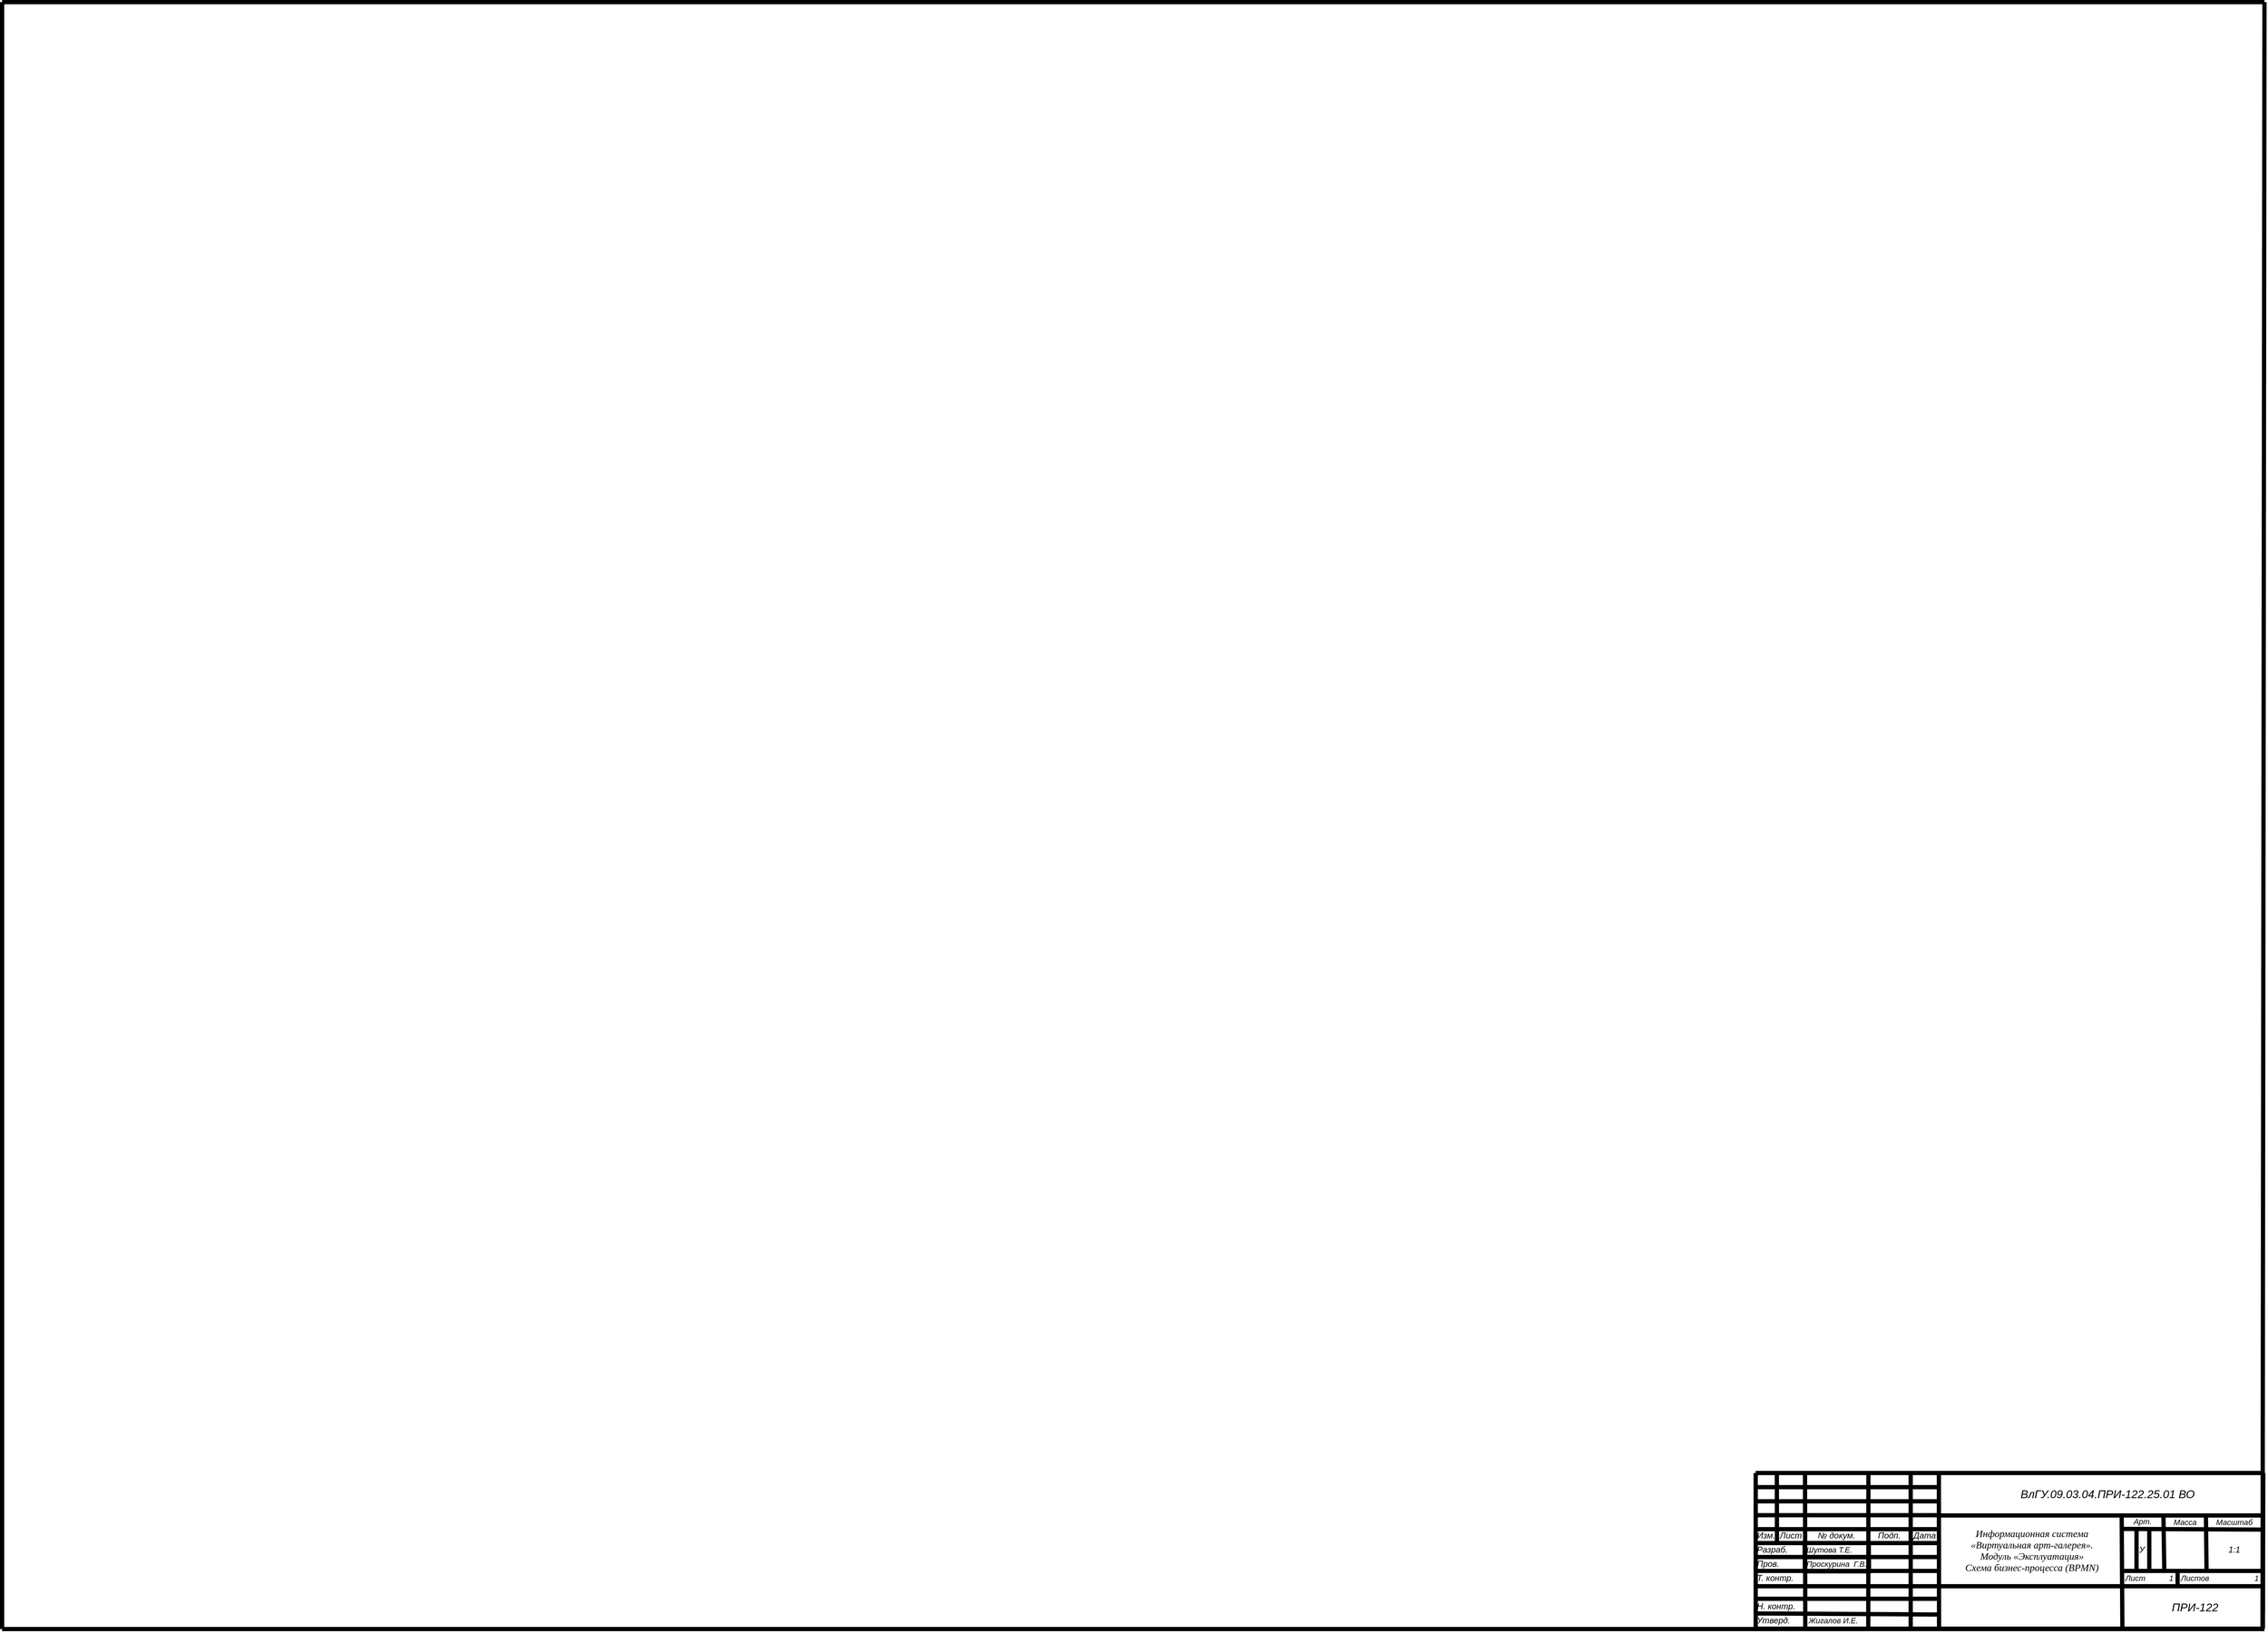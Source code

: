 <mxfile version="27.0.5" pages="7">
  <diagram id="-kwuTCwSc8Thgonfebik" name="BPMN">
    <mxGraphModel dx="4220" dy="574" grid="1" gridSize="10" guides="1" tooltips="1" connect="1" arrows="1" fold="1" page="1" pageScale="1" pageWidth="3300" pageHeight="2339" math="0" shadow="0">
      <root>
        <mxCell id="0" />
        <mxCell id="1" value="Рамка" parent="0" />
        <mxCell id="eEdf1qRmmEqi2s5giNTm-1" value="" style="group;strokeWidth=6;" vertex="1" connectable="0" parent="1">
          <mxGeometry x="-3240" y="20" width="3196" height="2299.0" as="geometry" />
        </mxCell>
        <mxCell id="eEdf1qRmmEqi2s5giNTm-2" value="" style="endArrow=none;html=1;fontSize=42;strokeWidth=6;" edge="1" parent="eEdf1qRmmEqi2s5giNTm-1">
          <mxGeometry width="50" height="50" relative="1" as="geometry">
            <mxPoint y="2299.0" as="sourcePoint" />
            <mxPoint as="targetPoint" />
          </mxGeometry>
        </mxCell>
        <mxCell id="eEdf1qRmmEqi2s5giNTm-3" value="" style="endArrow=none;html=1;fontSize=42;strokeWidth=6;" edge="1" parent="eEdf1qRmmEqi2s5giNTm-1">
          <mxGeometry width="50" height="50" relative="1" as="geometry">
            <mxPoint as="sourcePoint" />
            <mxPoint x="3196" as="targetPoint" />
          </mxGeometry>
        </mxCell>
        <mxCell id="eEdf1qRmmEqi2s5giNTm-4" value="" style="endArrow=none;html=1;fontSize=42;strokeWidth=6;exitX=1;exitY=1;exitDx=0;exitDy=0;" edge="1" parent="eEdf1qRmmEqi2s5giNTm-1">
          <mxGeometry width="50" height="50" relative="1" as="geometry">
            <mxPoint x="3193.29" y="2295.45" as="sourcePoint" />
            <mxPoint x="3196" as="targetPoint" />
          </mxGeometry>
        </mxCell>
        <mxCell id="eEdf1qRmmEqi2s5giNTm-5" value="" style="endArrow=none;html=1;fontSize=42;strokeWidth=6;" edge="1" parent="eEdf1qRmmEqi2s5giNTm-1">
          <mxGeometry width="50" height="50" relative="1" as="geometry">
            <mxPoint y="2299.0" as="sourcePoint" />
            <mxPoint x="3196" y="2299.0" as="targetPoint" />
          </mxGeometry>
        </mxCell>
        <mxCell id="eEdf1qRmmEqi2s5giNTm-6" value="&lt;i&gt;&lt;font style=&quot;font-size: 12px&quot;&gt;Лист&lt;/font&gt;&lt;/i&gt;" style="text;html=1;strokeColor=none;fillColor=none;align=center;verticalAlign=middle;whiteSpace=wrap;rounded=0;fontSize=11;fontFamily=Arial;strokeWidth=6;" vertex="1" parent="eEdf1qRmmEqi2s5giNTm-1">
          <mxGeometry x="2507.29" y="2157.45" width="40" height="20" as="geometry" />
        </mxCell>
        <mxCell id="eEdf1qRmmEqi2s5giNTm-7" value="&lt;i&gt;&lt;font style=&quot;font-size: 12px&quot;&gt;Изм.&lt;/font&gt;&lt;/i&gt;" style="text;html=1;strokeColor=none;fillColor=none;align=center;verticalAlign=middle;whiteSpace=wrap;rounded=0;fontSize=11;fontFamily=Arial;strokeWidth=6;" vertex="1" parent="eEdf1qRmmEqi2s5giNTm-1">
          <mxGeometry x="2477.29" y="2157.45" width="30" height="20" as="geometry" />
        </mxCell>
        <mxCell id="eEdf1qRmmEqi2s5giNTm-8" value="&lt;i&gt;&lt;font style=&quot;font-size: 12px&quot;&gt;Разраб.&lt;/font&gt;&lt;/i&gt;" style="text;html=1;strokeColor=none;fillColor=none;align=left;verticalAlign=middle;whiteSpace=wrap;rounded=0;fontSize=11;fontFamily=Arial;strokeWidth=6;" vertex="1" parent="eEdf1qRmmEqi2s5giNTm-1">
          <mxGeometry x="2477.292" y="2177.453" width="40" height="20" as="geometry" />
        </mxCell>
        <mxCell id="eEdf1qRmmEqi2s5giNTm-9" value="&lt;i&gt;&lt;font style=&quot;font-size: 12px&quot;&gt;Пров.&lt;/font&gt;&lt;/i&gt;" style="text;html=1;strokeColor=none;fillColor=none;align=left;verticalAlign=middle;whiteSpace=wrap;rounded=0;fontSize=11;fontFamily=Arial;strokeWidth=6;" vertex="1" parent="eEdf1qRmmEqi2s5giNTm-1">
          <mxGeometry x="2477.295" y="2197.445" width="40" height="20" as="geometry" />
        </mxCell>
        <mxCell id="eEdf1qRmmEqi2s5giNTm-10" value="&lt;i&gt;&lt;font style=&quot;font-size: 12px&quot;&gt;Н. контр.&lt;/font&gt;&lt;/i&gt;" style="text;html=1;strokeColor=none;fillColor=none;align=left;verticalAlign=middle;whiteSpace=wrap;rounded=0;fontSize=11;fontFamily=Arial;strokeWidth=6;" vertex="1" parent="eEdf1qRmmEqi2s5giNTm-1">
          <mxGeometry x="2477.29" y="2256.95" width="68.19" height="20" as="geometry" />
        </mxCell>
        <mxCell id="eEdf1qRmmEqi2s5giNTm-11" value="&lt;i&gt;&lt;font style=&quot;font-size: 12px&quot;&gt;№ докум.&lt;/font&gt;&lt;/i&gt;" style="text;html=1;strokeColor=none;fillColor=none;align=center;verticalAlign=middle;whiteSpace=wrap;rounded=0;fontSize=11;fontFamily=Arial;strokeWidth=6;" vertex="1" parent="eEdf1qRmmEqi2s5giNTm-1">
          <mxGeometry x="2547.29" y="2157.45" width="89" height="20" as="geometry" />
        </mxCell>
        <mxCell id="eEdf1qRmmEqi2s5giNTm-12" value="&lt;i&gt;&lt;font style=&quot;font-size: 12px&quot;&gt;Подп.&lt;/font&gt;&lt;/i&gt;" style="text;html=1;strokeColor=none;fillColor=none;align=center;verticalAlign=middle;whiteSpace=wrap;rounded=0;fontSize=11;fontFamily=Arial;strokeWidth=6;" vertex="1" parent="eEdf1qRmmEqi2s5giNTm-1">
          <mxGeometry x="2636.29" y="2157.45" width="60" height="20" as="geometry" />
        </mxCell>
        <mxCell id="eEdf1qRmmEqi2s5giNTm-13" value="&lt;i&gt;&lt;font style=&quot;font-size: 12px&quot;&gt;Дата&lt;/font&gt;&lt;/i&gt;" style="text;html=1;strokeColor=none;fillColor=none;align=center;verticalAlign=middle;whiteSpace=wrap;rounded=0;fontSize=11;fontFamily=Arial;strokeWidth=6;" vertex="1" parent="eEdf1qRmmEqi2s5giNTm-1">
          <mxGeometry x="2696.29" y="2157.45" width="40" height="20" as="geometry" />
        </mxCell>
        <mxCell id="eEdf1qRmmEqi2s5giNTm-14" value="&lt;i&gt;&lt;font&gt;Арт.&lt;/font&gt;&lt;/i&gt;" style="text;html=1;strokeColor=none;fillColor=none;align=center;verticalAlign=middle;whiteSpace=wrap;rounded=0;fontSize=11;fontFamily=Arial;strokeWidth=6;" vertex="1" parent="eEdf1qRmmEqi2s5giNTm-1">
          <mxGeometry x="2994.29" y="2137.45" width="60" height="20" as="geometry" />
        </mxCell>
        <mxCell id="eEdf1qRmmEqi2s5giNTm-15" value="&lt;i&gt;&lt;font&gt;Масса&lt;/font&gt;&lt;/i&gt;" style="text;html=1;strokeColor=none;fillColor=none;align=center;verticalAlign=middle;whiteSpace=wrap;rounded=0;fontSize=11;fontFamily=Arial;strokeWidth=6;" vertex="1" parent="eEdf1qRmmEqi2s5giNTm-1">
          <mxGeometry x="3054.292" y="2138.453" width="60" height="20" as="geometry" />
        </mxCell>
        <mxCell id="eEdf1qRmmEqi2s5giNTm-16" value="&lt;i&gt;&lt;font&gt;Масштаб&lt;/font&gt;&lt;/i&gt;" style="text;html=1;strokeColor=none;fillColor=none;align=center;verticalAlign=middle;whiteSpace=wrap;rounded=0;fontSize=11;fontFamily=Arial;strokeWidth=6;" vertex="1" parent="eEdf1qRmmEqi2s5giNTm-1">
          <mxGeometry x="3114.29" y="2138.45" width="78.99" height="20" as="geometry" />
        </mxCell>
        <mxCell id="eEdf1qRmmEqi2s5giNTm-17" value="&lt;span style=&quot;font-size: 12px&quot;&gt;&lt;i&gt;У&lt;/i&gt;&lt;/span&gt;" style="text;html=1;strokeColor=none;fillColor=none;align=center;verticalAlign=middle;whiteSpace=wrap;rounded=0;fontSize=11;fontFamily=Arial;strokeWidth=6;" vertex="1" parent="eEdf1qRmmEqi2s5giNTm-1">
          <mxGeometry x="3013.29" y="2177.45" width="20" height="20" as="geometry" />
        </mxCell>
        <mxCell id="eEdf1qRmmEqi2s5giNTm-18" value="" style="endArrow=none;html=1;fontFamily=Arial;fontSize=11;strokeWidth=6;" edge="1" parent="eEdf1qRmmEqi2s5giNTm-1">
          <mxGeometry width="50" height="50" relative="1" as="geometry">
            <mxPoint x="3015.29" y="2218.45" as="sourcePoint" />
            <mxPoint x="3015.29" y="2158.45" as="targetPoint" />
          </mxGeometry>
        </mxCell>
        <mxCell id="eEdf1qRmmEqi2s5giNTm-19" value="" style="endArrow=none;html=1;fontFamily=Arial;fontSize=11;exitX=0.354;exitY=0.957;exitDx=0;exitDy=0;exitPerimeter=0;strokeWidth=6;" edge="1" parent="eEdf1qRmmEqi2s5giNTm-1">
          <mxGeometry width="50" height="50" relative="1" as="geometry">
            <mxPoint x="3033.295" y="2216.665" as="sourcePoint" />
            <mxPoint x="3033.29" y="2158.45" as="targetPoint" />
          </mxGeometry>
        </mxCell>
        <mxCell id="eEdf1qRmmEqi2s5giNTm-20" value="" style="endArrow=none;html=1;strokeWidth=6;" edge="1" parent="eEdf1qRmmEqi2s5giNTm-1">
          <mxGeometry width="50" height="50" relative="1" as="geometry">
            <mxPoint x="2477.292" y="2298.45" as="sourcePoint" />
            <mxPoint x="3193.826" y="2298.45" as="targetPoint" />
          </mxGeometry>
        </mxCell>
        <mxCell id="eEdf1qRmmEqi2s5giNTm-21" value="" style="endArrow=none;html=1;strokeWidth=6;" edge="1" parent="eEdf1qRmmEqi2s5giNTm-1">
          <mxGeometry width="50" height="50" relative="1" as="geometry">
            <mxPoint x="2477.29" y="2298.45" as="sourcePoint" />
            <mxPoint x="2477.292" y="2078.45" as="targetPoint" />
          </mxGeometry>
        </mxCell>
        <mxCell id="eEdf1qRmmEqi2s5giNTm-22" value="" style="endArrow=none;html=1;strokeWidth=6;" edge="1" parent="eEdf1qRmmEqi2s5giNTm-1">
          <mxGeometry width="50" height="50" relative="1" as="geometry">
            <mxPoint x="2477.292" y="2118.45" as="sourcePoint" />
            <mxPoint x="2733.29" y="2118.45" as="targetPoint" />
          </mxGeometry>
        </mxCell>
        <mxCell id="eEdf1qRmmEqi2s5giNTm-23" value="" style="endArrow=none;html=1;strokeWidth=6;" edge="1" parent="eEdf1qRmmEqi2s5giNTm-1">
          <mxGeometry width="50" height="50" relative="1" as="geometry">
            <mxPoint x="3193.826" y="2275.93" as="sourcePoint" />
            <mxPoint x="3193.826" y="2118.45" as="targetPoint" />
          </mxGeometry>
        </mxCell>
        <mxCell id="eEdf1qRmmEqi2s5giNTm-24" value="" style="endArrow=none;html=1;strokeWidth=6;" edge="1" parent="eEdf1qRmmEqi2s5giNTm-1">
          <mxGeometry width="50" height="50" relative="1" as="geometry">
            <mxPoint x="2736.041" y="2078.45" as="sourcePoint" />
            <mxPoint x="2736.29" y="2298.45" as="targetPoint" />
          </mxGeometry>
        </mxCell>
        <mxCell id="eEdf1qRmmEqi2s5giNTm-25" value="" style="endArrow=none;html=1;strokeWidth=6;" edge="1" parent="eEdf1qRmmEqi2s5giNTm-1">
          <mxGeometry width="50" height="50" relative="1" as="geometry">
            <mxPoint x="2507.148" y="2078.45" as="sourcePoint" />
            <mxPoint x="2507.29" y="2178.45" as="targetPoint" />
          </mxGeometry>
        </mxCell>
        <mxCell id="eEdf1qRmmEqi2s5giNTm-26" value="" style="endArrow=none;html=1;strokeWidth=6;" edge="1" parent="eEdf1qRmmEqi2s5giNTm-1">
          <mxGeometry width="50" height="50" relative="1" as="geometry">
            <mxPoint x="2546.955" y="2078.45" as="sourcePoint" />
            <mxPoint x="2547.29" y="2298.45" as="targetPoint" />
          </mxGeometry>
        </mxCell>
        <mxCell id="eEdf1qRmmEqi2s5giNTm-27" value="" style="endArrow=none;html=1;strokeWidth=6;" edge="1" parent="eEdf1qRmmEqi2s5giNTm-1">
          <mxGeometry width="50" height="50" relative="1" as="geometry">
            <mxPoint x="2636.522" y="2078.45" as="sourcePoint" />
            <mxPoint x="2636.29" y="2298.45" as="targetPoint" />
          </mxGeometry>
        </mxCell>
        <mxCell id="eEdf1qRmmEqi2s5giNTm-28" value="" style="endArrow=none;html=1;strokeWidth=6;" edge="1" parent="eEdf1qRmmEqi2s5giNTm-1">
          <mxGeometry width="50" height="50" relative="1" as="geometry">
            <mxPoint x="2696.233" y="2078.45" as="sourcePoint" />
            <mxPoint x="2696.233" y="2298.45" as="targetPoint" />
          </mxGeometry>
        </mxCell>
        <mxCell id="eEdf1qRmmEqi2s5giNTm-29" value="" style="endArrow=none;html=1;strokeWidth=6;" edge="1" parent="eEdf1qRmmEqi2s5giNTm-1">
          <mxGeometry width="50" height="50" relative="1" as="geometry">
            <mxPoint x="2477.292" y="2138.135" as="sourcePoint" />
            <mxPoint x="2736.041" y="2138.135" as="targetPoint" />
          </mxGeometry>
        </mxCell>
        <mxCell id="eEdf1qRmmEqi2s5giNTm-30" value="" style="endArrow=none;html=1;strokeWidth=6;" edge="1" parent="eEdf1qRmmEqi2s5giNTm-1">
          <mxGeometry width="50" height="50" relative="1" as="geometry">
            <mxPoint x="2477.292" y="2157.82" as="sourcePoint" />
            <mxPoint x="2736.041" y="2157.82" as="targetPoint" />
          </mxGeometry>
        </mxCell>
        <mxCell id="eEdf1qRmmEqi2s5giNTm-31" value="" style="endArrow=none;html=1;strokeWidth=6;" edge="1" parent="eEdf1qRmmEqi2s5giNTm-1">
          <mxGeometry width="50" height="50" relative="1" as="geometry">
            <mxPoint x="2477.292" y="2177.505" as="sourcePoint" />
            <mxPoint x="2736.041" y="2177.505" as="targetPoint" />
          </mxGeometry>
        </mxCell>
        <mxCell id="eEdf1qRmmEqi2s5giNTm-32" value="" style="endArrow=none;html=1;strokeWidth=6;" edge="1" parent="eEdf1qRmmEqi2s5giNTm-1">
          <mxGeometry width="50" height="50" relative="1" as="geometry">
            <mxPoint x="2477.292" y="2197.19" as="sourcePoint" />
            <mxPoint x="2736.041" y="2197.19" as="targetPoint" />
          </mxGeometry>
        </mxCell>
        <mxCell id="eEdf1qRmmEqi2s5giNTm-33" value="" style="endArrow=none;html=1;strokeWidth=6;" edge="1" parent="eEdf1qRmmEqi2s5giNTm-1">
          <mxGeometry width="50" height="50" relative="1" as="geometry">
            <mxPoint x="2477.292" y="2216.875" as="sourcePoint" />
            <mxPoint x="2736.041" y="2216.875" as="targetPoint" />
          </mxGeometry>
        </mxCell>
        <mxCell id="eEdf1qRmmEqi2s5giNTm-34" value="" style="endArrow=none;html=1;entryX=0;entryY=1;entryDx=0;entryDy=0;strokeWidth=6;" edge="1" parent="eEdf1qRmmEqi2s5giNTm-1" target="eEdf1qRmmEqi2s5giNTm-46">
          <mxGeometry width="50" height="50" relative="1" as="geometry">
            <mxPoint x="2477.292" y="2238.45" as="sourcePoint" />
            <mxPoint x="2736.041" y="2236.56" as="targetPoint" />
          </mxGeometry>
        </mxCell>
        <mxCell id="eEdf1qRmmEqi2s5giNTm-35" value="" style="endArrow=none;html=1;strokeWidth=6;" edge="1" parent="eEdf1qRmmEqi2s5giNTm-1">
          <mxGeometry width="50" height="50" relative="1" as="geometry">
            <mxPoint x="2477.292" y="2256.245" as="sourcePoint" />
            <mxPoint x="2736.041" y="2256.245" as="targetPoint" />
          </mxGeometry>
        </mxCell>
        <mxCell id="eEdf1qRmmEqi2s5giNTm-36" value="" style="endArrow=none;html=1;strokeWidth=6;exitX=1;exitY=0;exitDx=0;exitDy=0;" edge="1" parent="eEdf1qRmmEqi2s5giNTm-1" source="eEdf1qRmmEqi2s5giNTm-46">
          <mxGeometry width="50" height="50" relative="1" as="geometry">
            <mxPoint x="2995.29" y="2177.45" as="sourcePoint" />
            <mxPoint x="2995.29" y="2298.45" as="targetPoint" />
          </mxGeometry>
        </mxCell>
        <mxCell id="eEdf1qRmmEqi2s5giNTm-37" value="" style="endArrow=none;html=1;strokeWidth=6;" edge="1" parent="eEdf1qRmmEqi2s5giNTm-1">
          <mxGeometry width="50" height="50" relative="1" as="geometry">
            <mxPoint x="2733.29" y="2138.45" as="sourcePoint" />
            <mxPoint x="3193.29" y="2138.45" as="targetPoint" />
          </mxGeometry>
        </mxCell>
        <mxCell id="eEdf1qRmmEqi2s5giNTm-38" value="" style="endArrow=none;html=1;strokeWidth=6;" edge="1" parent="eEdf1qRmmEqi2s5giNTm-1">
          <mxGeometry width="50" height="50" relative="1" as="geometry">
            <mxPoint x="3053.29" y="2138.45" as="sourcePoint" />
            <mxPoint x="3054.5" y="2216.875" as="targetPoint" />
          </mxGeometry>
        </mxCell>
        <mxCell id="eEdf1qRmmEqi2s5giNTm-39" value="" style="endArrow=none;html=1;strokeWidth=6;" edge="1" parent="eEdf1qRmmEqi2s5giNTm-1">
          <mxGeometry width="50" height="50" relative="1" as="geometry">
            <mxPoint x="3114.211" y="2216.875" as="sourcePoint" />
            <mxPoint x="3113.29" y="2138.45" as="targetPoint" />
          </mxGeometry>
        </mxCell>
        <mxCell id="eEdf1qRmmEqi2s5giNTm-40" value="" style="endArrow=none;html=1;strokeWidth=6;" edge="1" parent="eEdf1qRmmEqi2s5giNTm-1">
          <mxGeometry width="50" height="50" relative="1" as="geometry">
            <mxPoint x="2994.789" y="2216.875" as="sourcePoint" />
            <mxPoint x="3193.826" y="2216.875" as="targetPoint" />
          </mxGeometry>
        </mxCell>
        <mxCell id="eEdf1qRmmEqi2s5giNTm-41" value="" style="endArrow=none;html=1;strokeWidth=6;" edge="1" parent="eEdf1qRmmEqi2s5giNTm-1">
          <mxGeometry width="50" height="50" relative="1" as="geometry">
            <mxPoint x="2994.249" y="2157.45" as="sourcePoint" />
            <mxPoint x="3193.286" y="2158.45" as="targetPoint" />
          </mxGeometry>
        </mxCell>
        <mxCell id="eEdf1qRmmEqi2s5giNTm-42" value="&lt;i&gt;&lt;font style=&quot;font-size: 12px&quot;&gt;Утверд.&lt;/font&gt;&lt;/i&gt;" style="text;html=1;strokeColor=none;fillColor=none;align=left;verticalAlign=middle;whiteSpace=wrap;rounded=0;fontSize=11;fontFamily=Arial;strokeWidth=6;" vertex="1" parent="eEdf1qRmmEqi2s5giNTm-1">
          <mxGeometry x="2477.292" y="2276.953" width="68.19" height="20" as="geometry" />
        </mxCell>
        <mxCell id="eEdf1qRmmEqi2s5giNTm-43" value="&lt;i&gt;&lt;font style=&quot;font-size: 12px&quot;&gt;1:1&lt;/font&gt;&lt;/i&gt;" style="text;html=1;strokeColor=none;fillColor=none;align=center;verticalAlign=middle;whiteSpace=wrap;rounded=0;fontSize=11;fontFamily=Arial;strokeWidth=6;" vertex="1" parent="eEdf1qRmmEqi2s5giNTm-1">
          <mxGeometry x="3114.292" y="2177.443" width="78.99" height="20" as="geometry" />
        </mxCell>
        <mxCell id="eEdf1qRmmEqi2s5giNTm-44" value="" style="endArrow=none;html=1;strokeWidth=6;" edge="1" parent="eEdf1qRmmEqi2s5giNTm-1">
          <mxGeometry width="50" height="50" relative="1" as="geometry">
            <mxPoint x="2477.292" y="2078.45" as="sourcePoint" />
            <mxPoint x="3193.826" y="2078.45" as="targetPoint" />
          </mxGeometry>
        </mxCell>
        <mxCell id="eEdf1qRmmEqi2s5giNTm-45" value="" style="endArrow=none;html=1;strokeWidth=6;" edge="1" parent="eEdf1qRmmEqi2s5giNTm-1">
          <mxGeometry width="50" height="50" relative="1" as="geometry">
            <mxPoint x="3193.826" y="2298.45" as="sourcePoint" />
            <mxPoint x="3194.29" y="2078.45" as="targetPoint" />
          </mxGeometry>
        </mxCell>
        <mxCell id="eEdf1qRmmEqi2s5giNTm-46" value="&lt;div style=&quot;border-color: var(--border-color);&quot;&gt;&lt;p class=&quot;MsoNormal&quot; align=&quot;center&quot; style=&quot;margin: 0cm 13.25pt 0.0pt 14.2pt; line-height: 15px;&quot;&gt;&lt;span style=&quot;font-family: &amp;quot;Times New Roman&amp;quot;, serif;&quot;&gt;&lt;font style=&quot;font-size: 14px;&quot;&gt;&lt;i&gt;Информационная система «Виртуальная арт-галерея».&lt;br&gt;Модуль «Эксплуатация»&lt;/i&gt;&lt;/font&gt;&lt;/span&gt;&lt;/p&gt;&lt;p class=&quot;MsoNormal&quot; align=&quot;center&quot; style=&quot;margin: 0cm 13.25pt 0.0pt 14.2pt; line-height: 15px;&quot;&gt;&lt;font style=&quot;font-size: 14px;&quot; face=&quot;Times New Roman&quot;&gt;&lt;i style=&quot;&quot;&gt;Схема бизнес-процесса (&lt;span style=&quot;&quot; lang=&quot;EN-US&quot;&gt;BPMN&lt;/span&gt;)&lt;/i&gt;&lt;/font&gt;&lt;/p&gt;&lt;/div&gt;" style="text;html=1;strokeColor=none;fillColor=none;align=center;verticalAlign=middle;whiteSpace=wrap;rounded=0;fontSize=12;fontFamily=Arial;strokeWidth=6;" vertex="1" parent="eEdf1qRmmEqi2s5giNTm-1">
          <mxGeometry x="2740" y="2138.45" width="254.29" height="100" as="geometry" />
        </mxCell>
        <mxCell id="eEdf1qRmmEqi2s5giNTm-47" value="&lt;p align=&quot;center&quot; class=&quot;MsoNormal&quot;&gt;&lt;i style=&quot;font-family: Arial; font-size: 16px;&quot;&gt;ВлГУ.09.03.04.ПРИ-122.25.01 ВО&lt;/i&gt;&lt;br&gt;&lt;/p&gt;" style="text;html=1;align=center;verticalAlign=middle;resizable=0;points=[];autosize=1;strokeWidth=6;" vertex="1" parent="eEdf1qRmmEqi2s5giNTm-1">
          <mxGeometry x="2839.29" y="2078.45" width="270" height="60" as="geometry" />
        </mxCell>
        <mxCell id="eEdf1qRmmEqi2s5giNTm-48" value="" style="endArrow=none;html=1;strokeWidth=6;" edge="1" parent="eEdf1qRmmEqi2s5giNTm-1">
          <mxGeometry width="50" height="50" relative="1" as="geometry">
            <mxPoint x="2477.542" y="2276.945" as="sourcePoint" />
            <mxPoint x="2736.291" y="2278.45" as="targetPoint" />
          </mxGeometry>
        </mxCell>
        <mxCell id="eEdf1qRmmEqi2s5giNTm-49" value="&lt;i&gt;&lt;font style=&quot;font-size: 12px&quot;&gt;Т. контр.&lt;/font&gt;&lt;/i&gt;" style="text;html=1;strokeColor=none;fillColor=none;align=left;verticalAlign=middle;whiteSpace=wrap;rounded=0;fontSize=11;fontFamily=Arial;strokeWidth=6;" vertex="1" parent="eEdf1qRmmEqi2s5giNTm-1">
          <mxGeometry x="2477.29" y="2217.45" width="56" height="20" as="geometry" />
        </mxCell>
        <mxCell id="eEdf1qRmmEqi2s5giNTm-50" value="" style="endArrow=none;html=1;strokeWidth=6;" edge="1" parent="eEdf1qRmmEqi2s5giNTm-1">
          <mxGeometry width="50" height="50" relative="1" as="geometry">
            <mxPoint x="2477.542" y="2098.455" as="sourcePoint" />
            <mxPoint x="2736.291" y="2098.455" as="targetPoint" />
          </mxGeometry>
        </mxCell>
        <mxCell id="eEdf1qRmmEqi2s5giNTm-51" value="" style="endArrow=none;html=1;strokeWidth=6;entryX=0;entryY=1;entryDx=0;entryDy=0;exitX=1;exitY=0;exitDx=0;exitDy=0;" edge="1" parent="eEdf1qRmmEqi2s5giNTm-1" target="eEdf1qRmmEqi2s5giNTm-46">
          <mxGeometry width="50" height="50" relative="1" as="geometry">
            <mxPoint x="3193.29" y="2238.45" as="sourcePoint" />
            <mxPoint x="3064.5" y="2226.875" as="targetPoint" />
          </mxGeometry>
        </mxCell>
        <mxCell id="eEdf1qRmmEqi2s5giNTm-52" value="" style="endArrow=none;html=1;strokeWidth=6;" edge="1" parent="eEdf1qRmmEqi2s5giNTm-1">
          <mxGeometry width="50" height="50" relative="1" as="geometry">
            <mxPoint x="3073.29" y="2238.45" as="sourcePoint" />
            <mxPoint x="3073.29" y="2218.45" as="targetPoint" />
          </mxGeometry>
        </mxCell>
        <mxCell id="eEdf1qRmmEqi2s5giNTm-53" value="&lt;i&gt;&lt;font&gt;Лист&amp;nbsp; &amp;nbsp; &amp;nbsp; &amp;nbsp; &amp;nbsp; &amp;nbsp;1&lt;/font&gt;&lt;/i&gt;" style="text;html=1;strokeColor=none;fillColor=none;align=center;verticalAlign=middle;whiteSpace=wrap;rounded=0;fontSize=11;fontFamily=Arial;strokeWidth=6;" vertex="1" parent="eEdf1qRmmEqi2s5giNTm-1">
          <mxGeometry x="2994.29" y="2217.45" width="79" height="20" as="geometry" />
        </mxCell>
        <mxCell id="eEdf1qRmmEqi2s5giNTm-54" value="&lt;i&gt;&lt;font&gt;Листов&amp;nbsp; &amp;nbsp; &amp;nbsp; &amp;nbsp; &amp;nbsp; &amp;nbsp; &amp;nbsp; &amp;nbsp; &amp;nbsp; &amp;nbsp; &amp;nbsp;1&lt;/font&gt;&lt;/i&gt;" style="text;html=1;strokeColor=none;fillColor=none;align=center;verticalAlign=middle;whiteSpace=wrap;rounded=0;fontSize=11;fontFamily=Arial;strokeWidth=6;" vertex="1" parent="eEdf1qRmmEqi2s5giNTm-1">
          <mxGeometry x="3073.29" y="2217.45" width="120" height="20" as="geometry" />
        </mxCell>
        <mxCell id="eEdf1qRmmEqi2s5giNTm-55" value="&lt;p class=&quot;MsoNormal&quot;&gt;&lt;br&gt;&lt;/p&gt;" style="text;html=1;strokeColor=none;fillColor=none;align=left;verticalAlign=middle;whiteSpace=wrap;rounded=0;fontSize=11;fontFamily=Arial;strokeWidth=6;" vertex="1" parent="eEdf1qRmmEqi2s5giNTm-1">
          <mxGeometry x="2549.52" y="2256.95" width="86.77" height="20" as="geometry" />
        </mxCell>
        <mxCell id="eEdf1qRmmEqi2s5giNTm-56" value="&lt;p class=&quot;MsoNormal&quot;&gt;&lt;i&gt;Жигалов И.Е.&lt;span style=&quot;font-size:8.0pt;mso-bidi-font-size:11.0pt;font-family:&amp;quot;Arial&amp;quot;,sans-serif;&lt;br/&gt;mso-fareast-font-family:Arial;mso-ansi-language:RU;mso-fareast-language:EN-US;&lt;br/&gt;mso-bidi-language:AR-SA&quot; lang=&quot;RU&quot;&gt;&lt;/span&gt;&lt;/i&gt;&lt;br&gt;&lt;/p&gt;" style="text;html=1;strokeColor=none;fillColor=none;align=left;verticalAlign=middle;whiteSpace=wrap;rounded=0;fontSize=11;fontFamily=Arial;strokeWidth=6;" vertex="1" parent="eEdf1qRmmEqi2s5giNTm-1">
          <mxGeometry x="2549.52" y="2277.45" width="86.77" height="20" as="geometry" />
        </mxCell>
        <mxCell id="eEdf1qRmmEqi2s5giNTm-57" value="Шутова Т.Е." style="rounded=0;whiteSpace=wrap;html=1;fontStyle=2;fontFamily=Arial;fontSize=11;align=left;fillColor=none;strokeWidth=6;" vertex="1" parent="eEdf1qRmmEqi2s5giNTm-1">
          <mxGeometry x="2546.51" y="2177.44" width="90.56" height="20" as="geometry" />
        </mxCell>
        <mxCell id="eEdf1qRmmEqi2s5giNTm-58" value="Проскурина&amp;nbsp; Г.В." style="rounded=0;whiteSpace=wrap;html=1;fontStyle=2;fontFamily=Arial;fontSize=11;align=left;fillColor=none;strokeWidth=6;" vertex="1" parent="eEdf1qRmmEqi2s5giNTm-1">
          <mxGeometry x="2546.73" y="2197.44" width="90.56" height="20" as="geometry" />
        </mxCell>
        <mxCell id="eEdf1qRmmEqi2s5giNTm-59" value="&lt;span style=&quot;font-size: 16px;&quot;&gt;&lt;i&gt;ПРИ-122&lt;/i&gt;&lt;/span&gt;" style="text;html=1;strokeColor=none;fillColor=none;align=center;verticalAlign=middle;whiteSpace=wrap;rounded=0;fontFamily=Arial;fontSize=11;strokeWidth=6;" vertex="1" parent="eEdf1qRmmEqi2s5giNTm-1">
          <mxGeometry x="3003.29" y="2238.45" width="190" height="59" as="geometry" />
        </mxCell>
      </root>
    </mxGraphModel>
  </diagram>
  <diagram name="Классов" id="vGbOZFtCpXZjqwLKWjHy">
    <mxGraphModel dx="6865" dy="2223" grid="1" gridSize="10" guides="1" tooltips="1" connect="1" arrows="1" fold="1" page="1" pageScale="1" pageWidth="3300" pageHeight="2339" math="0" shadow="0">
      <root>
        <mxCell id="0" />
        <mxCell id="1" value="Рамка" parent="0" />
        <mxCell id="L4dmCHYtuBnskDvo6wl7-1" value="" style="group;strokeWidth=6;" parent="1" vertex="1" connectable="0">
          <mxGeometry x="-3240" y="20" width="3196" height="2299.0" as="geometry" />
        </mxCell>
        <mxCell id="L4dmCHYtuBnskDvo6wl7-2" value="" style="endArrow=none;html=1;fontSize=42;strokeWidth=6;" parent="L4dmCHYtuBnskDvo6wl7-1" edge="1">
          <mxGeometry width="50" height="50" relative="1" as="geometry">
            <mxPoint y="2299.0" as="sourcePoint" />
            <mxPoint as="targetPoint" />
          </mxGeometry>
        </mxCell>
        <mxCell id="L4dmCHYtuBnskDvo6wl7-3" value="" style="endArrow=none;html=1;fontSize=42;strokeWidth=6;" parent="L4dmCHYtuBnskDvo6wl7-1" edge="1">
          <mxGeometry width="50" height="50" relative="1" as="geometry">
            <mxPoint as="sourcePoint" />
            <mxPoint x="3196" as="targetPoint" />
          </mxGeometry>
        </mxCell>
        <mxCell id="L4dmCHYtuBnskDvo6wl7-4" value="" style="endArrow=none;html=1;fontSize=42;strokeWidth=6;exitX=1;exitY=1;exitDx=0;exitDy=0;" parent="L4dmCHYtuBnskDvo6wl7-1" edge="1">
          <mxGeometry width="50" height="50" relative="1" as="geometry">
            <mxPoint x="3193.29" y="2295.45" as="sourcePoint" />
            <mxPoint x="3196" as="targetPoint" />
          </mxGeometry>
        </mxCell>
        <mxCell id="L4dmCHYtuBnskDvo6wl7-5" value="" style="endArrow=none;html=1;fontSize=42;strokeWidth=6;" parent="L4dmCHYtuBnskDvo6wl7-1" edge="1">
          <mxGeometry width="50" height="50" relative="1" as="geometry">
            <mxPoint y="2299.0" as="sourcePoint" />
            <mxPoint x="3196" y="2299.0" as="targetPoint" />
          </mxGeometry>
        </mxCell>
        <mxCell id="L4dmCHYtuBnskDvo6wl7-6" value="&lt;i&gt;&lt;font style=&quot;font-size: 12px&quot;&gt;Лист&lt;/font&gt;&lt;/i&gt;" style="text;html=1;strokeColor=none;fillColor=none;align=center;verticalAlign=middle;whiteSpace=wrap;rounded=0;fontSize=11;fontFamily=Arial;strokeWidth=6;" parent="L4dmCHYtuBnskDvo6wl7-1" vertex="1">
          <mxGeometry x="2507.29" y="2157.45" width="40" height="20" as="geometry" />
        </mxCell>
        <mxCell id="L4dmCHYtuBnskDvo6wl7-7" value="&lt;i&gt;&lt;font style=&quot;font-size: 12px&quot;&gt;Изм.&lt;/font&gt;&lt;/i&gt;" style="text;html=1;strokeColor=none;fillColor=none;align=center;verticalAlign=middle;whiteSpace=wrap;rounded=0;fontSize=11;fontFamily=Arial;strokeWidth=6;" parent="L4dmCHYtuBnskDvo6wl7-1" vertex="1">
          <mxGeometry x="2477.29" y="2157.45" width="30" height="20" as="geometry" />
        </mxCell>
        <mxCell id="L4dmCHYtuBnskDvo6wl7-8" value="&lt;i&gt;&lt;font style=&quot;font-size: 12px&quot;&gt;Разраб.&lt;/font&gt;&lt;/i&gt;" style="text;html=1;strokeColor=none;fillColor=none;align=left;verticalAlign=middle;whiteSpace=wrap;rounded=0;fontSize=11;fontFamily=Arial;strokeWidth=6;" parent="L4dmCHYtuBnskDvo6wl7-1" vertex="1">
          <mxGeometry x="2477.292" y="2177.453" width="40" height="20" as="geometry" />
        </mxCell>
        <mxCell id="L4dmCHYtuBnskDvo6wl7-9" value="&lt;i&gt;&lt;font style=&quot;font-size: 12px&quot;&gt;Пров.&lt;/font&gt;&lt;/i&gt;" style="text;html=1;strokeColor=none;fillColor=none;align=left;verticalAlign=middle;whiteSpace=wrap;rounded=0;fontSize=11;fontFamily=Arial;strokeWidth=6;" parent="L4dmCHYtuBnskDvo6wl7-1" vertex="1">
          <mxGeometry x="2477.295" y="2197.445" width="40" height="20" as="geometry" />
        </mxCell>
        <mxCell id="L4dmCHYtuBnskDvo6wl7-10" value="&lt;i&gt;&lt;font style=&quot;font-size: 12px&quot;&gt;Н. контр.&lt;/font&gt;&lt;/i&gt;" style="text;html=1;strokeColor=none;fillColor=none;align=left;verticalAlign=middle;whiteSpace=wrap;rounded=0;fontSize=11;fontFamily=Arial;strokeWidth=6;" parent="L4dmCHYtuBnskDvo6wl7-1" vertex="1">
          <mxGeometry x="2477.29" y="2256.95" width="68.19" height="20" as="geometry" />
        </mxCell>
        <mxCell id="L4dmCHYtuBnskDvo6wl7-11" value="&lt;i&gt;&lt;font style=&quot;font-size: 12px&quot;&gt;№ докум.&lt;/font&gt;&lt;/i&gt;" style="text;html=1;strokeColor=none;fillColor=none;align=center;verticalAlign=middle;whiteSpace=wrap;rounded=0;fontSize=11;fontFamily=Arial;strokeWidth=6;" parent="L4dmCHYtuBnskDvo6wl7-1" vertex="1">
          <mxGeometry x="2547.29" y="2157.45" width="89" height="20" as="geometry" />
        </mxCell>
        <mxCell id="L4dmCHYtuBnskDvo6wl7-12" value="&lt;i&gt;&lt;font style=&quot;font-size: 12px&quot;&gt;Подп.&lt;/font&gt;&lt;/i&gt;" style="text;html=1;strokeColor=none;fillColor=none;align=center;verticalAlign=middle;whiteSpace=wrap;rounded=0;fontSize=11;fontFamily=Arial;strokeWidth=6;" parent="L4dmCHYtuBnskDvo6wl7-1" vertex="1">
          <mxGeometry x="2636.29" y="2157.45" width="60" height="20" as="geometry" />
        </mxCell>
        <mxCell id="L4dmCHYtuBnskDvo6wl7-13" value="&lt;i&gt;&lt;font style=&quot;font-size: 12px&quot;&gt;Дата&lt;/font&gt;&lt;/i&gt;" style="text;html=1;strokeColor=none;fillColor=none;align=center;verticalAlign=middle;whiteSpace=wrap;rounded=0;fontSize=11;fontFamily=Arial;strokeWidth=6;" parent="L4dmCHYtuBnskDvo6wl7-1" vertex="1">
          <mxGeometry x="2696.29" y="2157.45" width="40" height="20" as="geometry" />
        </mxCell>
        <mxCell id="L4dmCHYtuBnskDvo6wl7-14" value="&lt;i&gt;&lt;font&gt;Арт.&lt;/font&gt;&lt;/i&gt;" style="text;html=1;strokeColor=none;fillColor=none;align=center;verticalAlign=middle;whiteSpace=wrap;rounded=0;fontSize=11;fontFamily=Arial;strokeWidth=6;" parent="L4dmCHYtuBnskDvo6wl7-1" vertex="1">
          <mxGeometry x="2994.29" y="2137.45" width="60" height="20" as="geometry" />
        </mxCell>
        <mxCell id="L4dmCHYtuBnskDvo6wl7-15" value="&lt;i&gt;&lt;font&gt;Масса&lt;/font&gt;&lt;/i&gt;" style="text;html=1;strokeColor=none;fillColor=none;align=center;verticalAlign=middle;whiteSpace=wrap;rounded=0;fontSize=11;fontFamily=Arial;strokeWidth=6;" parent="L4dmCHYtuBnskDvo6wl7-1" vertex="1">
          <mxGeometry x="3054.292" y="2138.453" width="60" height="20" as="geometry" />
        </mxCell>
        <mxCell id="L4dmCHYtuBnskDvo6wl7-16" value="&lt;i&gt;&lt;font&gt;Масштаб&lt;/font&gt;&lt;/i&gt;" style="text;html=1;strokeColor=none;fillColor=none;align=center;verticalAlign=middle;whiteSpace=wrap;rounded=0;fontSize=11;fontFamily=Arial;strokeWidth=6;" parent="L4dmCHYtuBnskDvo6wl7-1" vertex="1">
          <mxGeometry x="3114.29" y="2138.45" width="78.99" height="20" as="geometry" />
        </mxCell>
        <mxCell id="L4dmCHYtuBnskDvo6wl7-17" value="&lt;span style=&quot;font-size: 12px&quot;&gt;&lt;i&gt;У&lt;/i&gt;&lt;/span&gt;" style="text;html=1;strokeColor=none;fillColor=none;align=center;verticalAlign=middle;whiteSpace=wrap;rounded=0;fontSize=11;fontFamily=Arial;strokeWidth=6;" parent="L4dmCHYtuBnskDvo6wl7-1" vertex="1">
          <mxGeometry x="3013.29" y="2177.45" width="20" height="20" as="geometry" />
        </mxCell>
        <mxCell id="L4dmCHYtuBnskDvo6wl7-18" value="" style="endArrow=none;html=1;fontFamily=Arial;fontSize=11;strokeWidth=6;" parent="L4dmCHYtuBnskDvo6wl7-1" edge="1">
          <mxGeometry width="50" height="50" relative="1" as="geometry">
            <mxPoint x="3015.29" y="2218.45" as="sourcePoint" />
            <mxPoint x="3015.29" y="2158.45" as="targetPoint" />
          </mxGeometry>
        </mxCell>
        <mxCell id="L4dmCHYtuBnskDvo6wl7-19" value="" style="endArrow=none;html=1;fontFamily=Arial;fontSize=11;exitX=0.354;exitY=0.957;exitDx=0;exitDy=0;exitPerimeter=0;strokeWidth=6;" parent="L4dmCHYtuBnskDvo6wl7-1" edge="1">
          <mxGeometry width="50" height="50" relative="1" as="geometry">
            <mxPoint x="3033.295" y="2216.665" as="sourcePoint" />
            <mxPoint x="3033.29" y="2158.45" as="targetPoint" />
          </mxGeometry>
        </mxCell>
        <mxCell id="L4dmCHYtuBnskDvo6wl7-20" value="" style="endArrow=none;html=1;strokeWidth=6;" parent="L4dmCHYtuBnskDvo6wl7-1" edge="1">
          <mxGeometry width="50" height="50" relative="1" as="geometry">
            <mxPoint x="2477.292" y="2298.45" as="sourcePoint" />
            <mxPoint x="3193.826" y="2298.45" as="targetPoint" />
          </mxGeometry>
        </mxCell>
        <mxCell id="L4dmCHYtuBnskDvo6wl7-21" value="" style="endArrow=none;html=1;strokeWidth=6;" parent="L4dmCHYtuBnskDvo6wl7-1" edge="1">
          <mxGeometry width="50" height="50" relative="1" as="geometry">
            <mxPoint x="2477.29" y="2298.45" as="sourcePoint" />
            <mxPoint x="2477.292" y="2078.45" as="targetPoint" />
          </mxGeometry>
        </mxCell>
        <mxCell id="L4dmCHYtuBnskDvo6wl7-22" value="" style="endArrow=none;html=1;strokeWidth=6;" parent="L4dmCHYtuBnskDvo6wl7-1" edge="1">
          <mxGeometry width="50" height="50" relative="1" as="geometry">
            <mxPoint x="2477.292" y="2118.45" as="sourcePoint" />
            <mxPoint x="2733.29" y="2118.45" as="targetPoint" />
          </mxGeometry>
        </mxCell>
        <mxCell id="L4dmCHYtuBnskDvo6wl7-23" value="" style="endArrow=none;html=1;strokeWidth=6;" parent="L4dmCHYtuBnskDvo6wl7-1" edge="1">
          <mxGeometry width="50" height="50" relative="1" as="geometry">
            <mxPoint x="3193.826" y="2275.93" as="sourcePoint" />
            <mxPoint x="3193.826" y="2118.45" as="targetPoint" />
          </mxGeometry>
        </mxCell>
        <mxCell id="L4dmCHYtuBnskDvo6wl7-24" value="" style="endArrow=none;html=1;strokeWidth=6;" parent="L4dmCHYtuBnskDvo6wl7-1" edge="1">
          <mxGeometry width="50" height="50" relative="1" as="geometry">
            <mxPoint x="2736.041" y="2078.45" as="sourcePoint" />
            <mxPoint x="2736.29" y="2298.45" as="targetPoint" />
          </mxGeometry>
        </mxCell>
        <mxCell id="L4dmCHYtuBnskDvo6wl7-25" value="" style="endArrow=none;html=1;strokeWidth=6;" parent="L4dmCHYtuBnskDvo6wl7-1" edge="1">
          <mxGeometry width="50" height="50" relative="1" as="geometry">
            <mxPoint x="2507.148" y="2078.45" as="sourcePoint" />
            <mxPoint x="2507.29" y="2178.45" as="targetPoint" />
          </mxGeometry>
        </mxCell>
        <mxCell id="L4dmCHYtuBnskDvo6wl7-26" value="" style="endArrow=none;html=1;strokeWidth=6;" parent="L4dmCHYtuBnskDvo6wl7-1" edge="1">
          <mxGeometry width="50" height="50" relative="1" as="geometry">
            <mxPoint x="2546.955" y="2078.45" as="sourcePoint" />
            <mxPoint x="2547.29" y="2298.45" as="targetPoint" />
          </mxGeometry>
        </mxCell>
        <mxCell id="L4dmCHYtuBnskDvo6wl7-27" value="" style="endArrow=none;html=1;strokeWidth=6;" parent="L4dmCHYtuBnskDvo6wl7-1" edge="1">
          <mxGeometry width="50" height="50" relative="1" as="geometry">
            <mxPoint x="2636.522" y="2078.45" as="sourcePoint" />
            <mxPoint x="2636.29" y="2298.45" as="targetPoint" />
          </mxGeometry>
        </mxCell>
        <mxCell id="L4dmCHYtuBnskDvo6wl7-28" value="" style="endArrow=none;html=1;strokeWidth=6;" parent="L4dmCHYtuBnskDvo6wl7-1" edge="1">
          <mxGeometry width="50" height="50" relative="1" as="geometry">
            <mxPoint x="2696.233" y="2078.45" as="sourcePoint" />
            <mxPoint x="2696.233" y="2298.45" as="targetPoint" />
          </mxGeometry>
        </mxCell>
        <mxCell id="L4dmCHYtuBnskDvo6wl7-29" value="" style="endArrow=none;html=1;strokeWidth=6;" parent="L4dmCHYtuBnskDvo6wl7-1" edge="1">
          <mxGeometry width="50" height="50" relative="1" as="geometry">
            <mxPoint x="2477.292" y="2138.135" as="sourcePoint" />
            <mxPoint x="2736.041" y="2138.135" as="targetPoint" />
          </mxGeometry>
        </mxCell>
        <mxCell id="L4dmCHYtuBnskDvo6wl7-30" value="" style="endArrow=none;html=1;strokeWidth=6;" parent="L4dmCHYtuBnskDvo6wl7-1" edge="1">
          <mxGeometry width="50" height="50" relative="1" as="geometry">
            <mxPoint x="2477.292" y="2157.82" as="sourcePoint" />
            <mxPoint x="2736.041" y="2157.82" as="targetPoint" />
          </mxGeometry>
        </mxCell>
        <mxCell id="L4dmCHYtuBnskDvo6wl7-31" value="" style="endArrow=none;html=1;strokeWidth=6;" parent="L4dmCHYtuBnskDvo6wl7-1" edge="1">
          <mxGeometry width="50" height="50" relative="1" as="geometry">
            <mxPoint x="2477.292" y="2177.505" as="sourcePoint" />
            <mxPoint x="2736.041" y="2177.505" as="targetPoint" />
          </mxGeometry>
        </mxCell>
        <mxCell id="L4dmCHYtuBnskDvo6wl7-32" value="" style="endArrow=none;html=1;strokeWidth=6;" parent="L4dmCHYtuBnskDvo6wl7-1" edge="1">
          <mxGeometry width="50" height="50" relative="1" as="geometry">
            <mxPoint x="2477.292" y="2197.19" as="sourcePoint" />
            <mxPoint x="2736.041" y="2197.19" as="targetPoint" />
          </mxGeometry>
        </mxCell>
        <mxCell id="L4dmCHYtuBnskDvo6wl7-33" value="" style="endArrow=none;html=1;strokeWidth=6;" parent="L4dmCHYtuBnskDvo6wl7-1" edge="1">
          <mxGeometry width="50" height="50" relative="1" as="geometry">
            <mxPoint x="2477.292" y="2216.875" as="sourcePoint" />
            <mxPoint x="2736.041" y="2216.875" as="targetPoint" />
          </mxGeometry>
        </mxCell>
        <mxCell id="L4dmCHYtuBnskDvo6wl7-34" value="" style="endArrow=none;html=1;entryX=0;entryY=1;entryDx=0;entryDy=0;strokeWidth=6;" parent="L4dmCHYtuBnskDvo6wl7-1" target="L4dmCHYtuBnskDvo6wl7-46" edge="1">
          <mxGeometry width="50" height="50" relative="1" as="geometry">
            <mxPoint x="2477.292" y="2238.45" as="sourcePoint" />
            <mxPoint x="2736.041" y="2236.56" as="targetPoint" />
          </mxGeometry>
        </mxCell>
        <mxCell id="L4dmCHYtuBnskDvo6wl7-35" value="" style="endArrow=none;html=1;strokeWidth=6;" parent="L4dmCHYtuBnskDvo6wl7-1" edge="1">
          <mxGeometry width="50" height="50" relative="1" as="geometry">
            <mxPoint x="2477.292" y="2256.245" as="sourcePoint" />
            <mxPoint x="2736.041" y="2256.245" as="targetPoint" />
          </mxGeometry>
        </mxCell>
        <mxCell id="L4dmCHYtuBnskDvo6wl7-36" value="" style="endArrow=none;html=1;strokeWidth=6;exitX=1;exitY=0;exitDx=0;exitDy=0;" parent="L4dmCHYtuBnskDvo6wl7-1" source="L4dmCHYtuBnskDvo6wl7-46" edge="1">
          <mxGeometry width="50" height="50" relative="1" as="geometry">
            <mxPoint x="2995.29" y="2177.45" as="sourcePoint" />
            <mxPoint x="2995.29" y="2298.45" as="targetPoint" />
          </mxGeometry>
        </mxCell>
        <mxCell id="L4dmCHYtuBnskDvo6wl7-37" value="" style="endArrow=none;html=1;strokeWidth=6;" parent="L4dmCHYtuBnskDvo6wl7-1" edge="1">
          <mxGeometry width="50" height="50" relative="1" as="geometry">
            <mxPoint x="2733.29" y="2138.45" as="sourcePoint" />
            <mxPoint x="3193.29" y="2138.45" as="targetPoint" />
          </mxGeometry>
        </mxCell>
        <mxCell id="L4dmCHYtuBnskDvo6wl7-38" value="" style="endArrow=none;html=1;strokeWidth=6;" parent="L4dmCHYtuBnskDvo6wl7-1" edge="1">
          <mxGeometry width="50" height="50" relative="1" as="geometry">
            <mxPoint x="3053.29" y="2138.45" as="sourcePoint" />
            <mxPoint x="3054.5" y="2216.875" as="targetPoint" />
          </mxGeometry>
        </mxCell>
        <mxCell id="L4dmCHYtuBnskDvo6wl7-39" value="" style="endArrow=none;html=1;strokeWidth=6;" parent="L4dmCHYtuBnskDvo6wl7-1" edge="1">
          <mxGeometry width="50" height="50" relative="1" as="geometry">
            <mxPoint x="3114.211" y="2216.875" as="sourcePoint" />
            <mxPoint x="3113.29" y="2138.45" as="targetPoint" />
          </mxGeometry>
        </mxCell>
        <mxCell id="L4dmCHYtuBnskDvo6wl7-40" value="" style="endArrow=none;html=1;strokeWidth=6;" parent="L4dmCHYtuBnskDvo6wl7-1" edge="1">
          <mxGeometry width="50" height="50" relative="1" as="geometry">
            <mxPoint x="2994.789" y="2216.875" as="sourcePoint" />
            <mxPoint x="3193.826" y="2216.875" as="targetPoint" />
          </mxGeometry>
        </mxCell>
        <mxCell id="L4dmCHYtuBnskDvo6wl7-41" value="" style="endArrow=none;html=1;strokeWidth=6;" parent="L4dmCHYtuBnskDvo6wl7-1" edge="1">
          <mxGeometry width="50" height="50" relative="1" as="geometry">
            <mxPoint x="2994.249" y="2157.45" as="sourcePoint" />
            <mxPoint x="3193.286" y="2158.45" as="targetPoint" />
          </mxGeometry>
        </mxCell>
        <mxCell id="L4dmCHYtuBnskDvo6wl7-42" value="&lt;i&gt;&lt;font style=&quot;font-size: 12px&quot;&gt;Утверд.&lt;/font&gt;&lt;/i&gt;" style="text;html=1;strokeColor=none;fillColor=none;align=left;verticalAlign=middle;whiteSpace=wrap;rounded=0;fontSize=11;fontFamily=Arial;strokeWidth=6;" parent="L4dmCHYtuBnskDvo6wl7-1" vertex="1">
          <mxGeometry x="2477.292" y="2276.953" width="68.19" height="20" as="geometry" />
        </mxCell>
        <mxCell id="L4dmCHYtuBnskDvo6wl7-43" value="&lt;i&gt;&lt;font style=&quot;font-size: 12px&quot;&gt;1:1&lt;/font&gt;&lt;/i&gt;" style="text;html=1;strokeColor=none;fillColor=none;align=center;verticalAlign=middle;whiteSpace=wrap;rounded=0;fontSize=11;fontFamily=Arial;strokeWidth=6;" parent="L4dmCHYtuBnskDvo6wl7-1" vertex="1">
          <mxGeometry x="3114.292" y="2177.443" width="78.99" height="20" as="geometry" />
        </mxCell>
        <mxCell id="L4dmCHYtuBnskDvo6wl7-44" value="" style="endArrow=none;html=1;strokeWidth=6;" parent="L4dmCHYtuBnskDvo6wl7-1" edge="1">
          <mxGeometry width="50" height="50" relative="1" as="geometry">
            <mxPoint x="2477.292" y="2078.45" as="sourcePoint" />
            <mxPoint x="3193.826" y="2078.45" as="targetPoint" />
          </mxGeometry>
        </mxCell>
        <mxCell id="L4dmCHYtuBnskDvo6wl7-45" value="" style="endArrow=none;html=1;strokeWidth=6;" parent="L4dmCHYtuBnskDvo6wl7-1" edge="1">
          <mxGeometry width="50" height="50" relative="1" as="geometry">
            <mxPoint x="3193.826" y="2298.45" as="sourcePoint" />
            <mxPoint x="3194.29" y="2078.45" as="targetPoint" />
          </mxGeometry>
        </mxCell>
        <mxCell id="L4dmCHYtuBnskDvo6wl7-46" value="&lt;div style=&quot;border-color: var(--border-color);&quot;&gt;&lt;p class=&quot;MsoNormal&quot; align=&quot;center&quot; style=&quot;margin: 0cm 13.25pt 0.0pt 14.2pt; line-height: 15px;&quot;&gt;&lt;span style=&quot;font-family: &amp;quot;Times New Roman&amp;quot;, serif;&quot;&gt;&lt;font style=&quot;font-size: 14px;&quot;&gt;&lt;i&gt;Информационная система «Виртуальная арт-галерея».&lt;br&gt;Модуль «Эксплуатация»&lt;/i&gt;&lt;/font&gt;&lt;/span&gt;&lt;/p&gt;&lt;p class=&quot;MsoNormal&quot; align=&quot;center&quot; style=&quot;margin: 0cm 13.25pt 0.0pt 14.2pt; line-height: 15px;&quot;&gt;&lt;i style=&quot;font-size: 14px; font-family: &amp;quot;Times New Roman&amp;quot;, serif; background-color: transparent; color: light-dark(rgb(0, 0, 0), rgb(255, 255, 255));&quot;&gt;Диаграмма классов (UML Class diagram)&lt;/i&gt;&lt;/p&gt;&lt;/div&gt;" style="text;html=1;strokeColor=none;fillColor=none;align=center;verticalAlign=middle;whiteSpace=wrap;rounded=0;fontSize=12;fontFamily=Arial;strokeWidth=6;" parent="L4dmCHYtuBnskDvo6wl7-1" vertex="1">
          <mxGeometry x="2740" y="2138.45" width="254.29" height="100" as="geometry" />
        </mxCell>
        <mxCell id="L4dmCHYtuBnskDvo6wl7-47" value="&lt;p align=&quot;center&quot; class=&quot;MsoNormal&quot;&gt;&lt;i style=&quot;font-family: Arial; font-size: 16px;&quot;&gt;ВлГУ.09.03.04.ПРИ-122.25.02 ВО&lt;/i&gt;&lt;br&gt;&lt;/p&gt;" style="text;html=1;align=center;verticalAlign=middle;resizable=0;points=[];autosize=1;strokeWidth=6;" parent="L4dmCHYtuBnskDvo6wl7-1" vertex="1">
          <mxGeometry x="2839.29" y="2078.45" width="270" height="60" as="geometry" />
        </mxCell>
        <mxCell id="L4dmCHYtuBnskDvo6wl7-48" value="" style="endArrow=none;html=1;strokeWidth=6;" parent="L4dmCHYtuBnskDvo6wl7-1" edge="1">
          <mxGeometry width="50" height="50" relative="1" as="geometry">
            <mxPoint x="2477.542" y="2276.945" as="sourcePoint" />
            <mxPoint x="2736.291" y="2278.45" as="targetPoint" />
          </mxGeometry>
        </mxCell>
        <mxCell id="L4dmCHYtuBnskDvo6wl7-49" value="&lt;i&gt;&lt;font style=&quot;font-size: 12px&quot;&gt;Т. контр.&lt;/font&gt;&lt;/i&gt;" style="text;html=1;strokeColor=none;fillColor=none;align=left;verticalAlign=middle;whiteSpace=wrap;rounded=0;fontSize=11;fontFamily=Arial;strokeWidth=6;" parent="L4dmCHYtuBnskDvo6wl7-1" vertex="1">
          <mxGeometry x="2477.29" y="2217.45" width="56" height="20" as="geometry" />
        </mxCell>
        <mxCell id="L4dmCHYtuBnskDvo6wl7-50" value="" style="endArrow=none;html=1;strokeWidth=6;" parent="L4dmCHYtuBnskDvo6wl7-1" edge="1">
          <mxGeometry width="50" height="50" relative="1" as="geometry">
            <mxPoint x="2477.542" y="2098.455" as="sourcePoint" />
            <mxPoint x="2736.291" y="2098.455" as="targetPoint" />
          </mxGeometry>
        </mxCell>
        <mxCell id="L4dmCHYtuBnskDvo6wl7-51" value="" style="endArrow=none;html=1;strokeWidth=6;entryX=0;entryY=1;entryDx=0;entryDy=0;exitX=1;exitY=0;exitDx=0;exitDy=0;" parent="L4dmCHYtuBnskDvo6wl7-1" target="L4dmCHYtuBnskDvo6wl7-46" edge="1">
          <mxGeometry width="50" height="50" relative="1" as="geometry">
            <mxPoint x="3193.29" y="2238.45" as="sourcePoint" />
            <mxPoint x="3064.5" y="2226.875" as="targetPoint" />
          </mxGeometry>
        </mxCell>
        <mxCell id="L4dmCHYtuBnskDvo6wl7-52" value="" style="endArrow=none;html=1;strokeWidth=6;" parent="L4dmCHYtuBnskDvo6wl7-1" edge="1">
          <mxGeometry width="50" height="50" relative="1" as="geometry">
            <mxPoint x="3073.29" y="2238.45" as="sourcePoint" />
            <mxPoint x="3073.29" y="2218.45" as="targetPoint" />
          </mxGeometry>
        </mxCell>
        <mxCell id="L4dmCHYtuBnskDvo6wl7-53" value="&lt;i&gt;&lt;font&gt;Лист&amp;nbsp; &amp;nbsp; &amp;nbsp; &amp;nbsp; &amp;nbsp; &amp;nbsp;1&lt;/font&gt;&lt;/i&gt;" style="text;html=1;strokeColor=none;fillColor=none;align=center;verticalAlign=middle;whiteSpace=wrap;rounded=0;fontSize=11;fontFamily=Arial;strokeWidth=6;" parent="L4dmCHYtuBnskDvo6wl7-1" vertex="1">
          <mxGeometry x="2994.29" y="2217.45" width="79" height="20" as="geometry" />
        </mxCell>
        <mxCell id="L4dmCHYtuBnskDvo6wl7-54" value="&lt;i&gt;&lt;font&gt;Листов&amp;nbsp; &amp;nbsp; &amp;nbsp; &amp;nbsp; &amp;nbsp; &amp;nbsp; &amp;nbsp; &amp;nbsp; &amp;nbsp; &amp;nbsp; &amp;nbsp;1&lt;/font&gt;&lt;/i&gt;" style="text;html=1;strokeColor=none;fillColor=none;align=center;verticalAlign=middle;whiteSpace=wrap;rounded=0;fontSize=11;fontFamily=Arial;strokeWidth=6;" parent="L4dmCHYtuBnskDvo6wl7-1" vertex="1">
          <mxGeometry x="3073.29" y="2217.45" width="120" height="20" as="geometry" />
        </mxCell>
        <mxCell id="L4dmCHYtuBnskDvo6wl7-55" value="&lt;p class=&quot;MsoNormal&quot;&gt;&lt;br&gt;&lt;/p&gt;" style="text;html=1;strokeColor=none;fillColor=none;align=left;verticalAlign=middle;whiteSpace=wrap;rounded=0;fontSize=11;fontFamily=Arial;strokeWidth=6;" parent="L4dmCHYtuBnskDvo6wl7-1" vertex="1">
          <mxGeometry x="2549.52" y="2256.95" width="86.77" height="20" as="geometry" />
        </mxCell>
        <mxCell id="L4dmCHYtuBnskDvo6wl7-56" value="&lt;p class=&quot;MsoNormal&quot;&gt;&lt;i&gt;Жигалов И.Е.&lt;span style=&quot;font-size:8.0pt;mso-bidi-font-size:11.0pt;font-family:&amp;quot;Arial&amp;quot;,sans-serif;&lt;br/&gt;mso-fareast-font-family:Arial;mso-ansi-language:RU;mso-fareast-language:EN-US;&lt;br/&gt;mso-bidi-language:AR-SA&quot; lang=&quot;RU&quot;&gt;&lt;/span&gt;&lt;/i&gt;&lt;br&gt;&lt;/p&gt;" style="text;html=1;strokeColor=none;fillColor=none;align=left;verticalAlign=middle;whiteSpace=wrap;rounded=0;fontSize=11;fontFamily=Arial;strokeWidth=6;" parent="L4dmCHYtuBnskDvo6wl7-1" vertex="1">
          <mxGeometry x="2549.52" y="2277.45" width="86.77" height="20" as="geometry" />
        </mxCell>
        <mxCell id="L4dmCHYtuBnskDvo6wl7-57" value="Шутова Т.Е." style="rounded=0;whiteSpace=wrap;html=1;fontStyle=2;fontFamily=Arial;fontSize=11;align=left;fillColor=none;strokeWidth=6;" parent="L4dmCHYtuBnskDvo6wl7-1" vertex="1">
          <mxGeometry x="2546.51" y="2177.44" width="90.56" height="20" as="geometry" />
        </mxCell>
        <mxCell id="L4dmCHYtuBnskDvo6wl7-58" value="Проскурина&amp;nbsp; Г.В." style="rounded=0;whiteSpace=wrap;html=1;fontStyle=2;fontFamily=Arial;fontSize=11;align=left;fillColor=none;strokeWidth=6;" parent="L4dmCHYtuBnskDvo6wl7-1" vertex="1">
          <mxGeometry x="2546.73" y="2197.44" width="90.56" height="20" as="geometry" />
        </mxCell>
        <mxCell id="L4dmCHYtuBnskDvo6wl7-59" value="&lt;span style=&quot;font-size: 16px;&quot;&gt;&lt;i&gt;ПРИ-122&lt;/i&gt;&lt;/span&gt;" style="text;html=1;strokeColor=none;fillColor=none;align=center;verticalAlign=middle;whiteSpace=wrap;rounded=0;fontFamily=Arial;fontSize=11;strokeWidth=6;" parent="L4dmCHYtuBnskDvo6wl7-1" vertex="1">
          <mxGeometry x="3003.29" y="2238.45" width="190" height="59" as="geometry" />
        </mxCell>
        <mxCell id="L4dmCHYtuBnskDvo6wl7-60" value="Диаграмма классов" parent="0" />
        <mxCell id="VCoyTu1z2pYuMqM6aF-7-1" value="User" style="swimlane;fontStyle=1;align=center;verticalAlign=top;childLayout=stackLayout;horizontal=1;startSize=26;horizontalStack=0;resizeParent=1;resizeParentMax=0;resizeLast=0;collapsible=1;marginBottom=0;whiteSpace=wrap;html=1;" vertex="1" parent="L4dmCHYtuBnskDvo6wl7-60">
          <mxGeometry x="-1904" y="580.13" width="210" height="270" as="geometry" />
        </mxCell>
        <mxCell id="VCoyTu1z2pYuMqM6aF-7-2" value="- id: Long&lt;div&gt;- username: String&lt;/div&gt;&lt;div&gt;- email: String&lt;/div&gt;&lt;div&gt;- password: String&lt;/div&gt;&lt;div&gt;- role: Role&lt;/div&gt;&lt;div&gt;- artworks: List&amp;lt;Artwork&amp;gt;&lt;/div&gt;&lt;div&gt;- exhibitions: List&amp;lt;Exhibition&amp;gt;&lt;/div&gt;&lt;div&gt;- likes: List&amp;lt;Like&amp;gt;&lt;/div&gt;&lt;div&gt;- comments: List&amp;lt;Comment&amp;gt;&lt;/div&gt;" style="text;strokeColor=none;fillColor=none;align=left;verticalAlign=top;spacingLeft=4;spacingRight=4;overflow=hidden;rotatable=0;points=[[0,0.5],[1,0.5]];portConstraint=eastwest;whiteSpace=wrap;html=1;" vertex="1" parent="VCoyTu1z2pYuMqM6aF-7-1">
          <mxGeometry y="26" width="210" height="134" as="geometry" />
        </mxCell>
        <mxCell id="VCoyTu1z2pYuMqM6aF-7-3" value="" style="line;strokeWidth=1;fillColor=none;align=left;verticalAlign=middle;spacingTop=-1;spacingLeft=3;spacingRight=3;rotatable=0;labelPosition=right;points=[];portConstraint=eastwest;strokeColor=inherit;" vertex="1" parent="VCoyTu1z2pYuMqM6aF-7-1">
          <mxGeometry y="160" width="210" height="8" as="geometry" />
        </mxCell>
        <mxCell id="VCoyTu1z2pYuMqM6aF-7-4" value="+ get(): &amp;lt;Object&amp;gt;&lt;div&gt;+ set(&amp;lt;Object&amp;gt;): void&lt;/div&gt;&lt;div&gt;+ isAccountNonExpired(): boolean&lt;/div&gt;&lt;div&gt;+ isAccountNonLocked(): boolean&lt;/div&gt;&lt;div&gt;+ isCredentialsNonExpired(): boolean&lt;/div&gt;&lt;div&gt;+ isEnabled: boolean&lt;/div&gt;" style="text;strokeColor=none;fillColor=none;align=left;verticalAlign=top;spacingLeft=4;spacingRight=4;overflow=hidden;rotatable=0;points=[[0,0.5],[1,0.5]];portConstraint=eastwest;whiteSpace=wrap;html=1;" vertex="1" parent="VCoyTu1z2pYuMqM6aF-7-1">
          <mxGeometry y="168" width="210" height="102" as="geometry" />
        </mxCell>
        <mxCell id="VCoyTu1z2pYuMqM6aF-7-5" value="Role" style="swimlane;fontStyle=1;align=center;verticalAlign=top;childLayout=stackLayout;horizontal=1;startSize=26;horizontalStack=0;resizeParent=1;resizeParentMax=0;resizeLast=0;collapsible=1;marginBottom=0;whiteSpace=wrap;html=1;" vertex="1" parent="L4dmCHYtuBnskDvo6wl7-60">
          <mxGeometry x="-2070" y="550.13" width="130" height="120" as="geometry" />
        </mxCell>
        <mxCell id="VCoyTu1z2pYuMqM6aF-7-6" value="- id: Long&lt;div&gt;- name: RoleName&lt;/div&gt;&lt;div&gt;&lt;br&gt;&lt;/div&gt;" style="text;strokeColor=none;fillColor=none;align=left;verticalAlign=top;spacingLeft=4;spacingRight=4;overflow=hidden;rotatable=0;points=[[0,0.5],[1,0.5]];portConstraint=eastwest;whiteSpace=wrap;html=1;" vertex="1" parent="VCoyTu1z2pYuMqM6aF-7-5">
          <mxGeometry y="26" width="130" height="44" as="geometry" />
        </mxCell>
        <mxCell id="VCoyTu1z2pYuMqM6aF-7-7" value="" style="line;strokeWidth=1;fillColor=none;align=left;verticalAlign=middle;spacingTop=-1;spacingLeft=3;spacingRight=3;rotatable=0;labelPosition=right;points=[];portConstraint=eastwest;strokeColor=inherit;" vertex="1" parent="VCoyTu1z2pYuMqM6aF-7-5">
          <mxGeometry y="70" width="130" height="8" as="geometry" />
        </mxCell>
        <mxCell id="VCoyTu1z2pYuMqM6aF-7-8" value="+ get(): &amp;lt;Object&amp;gt;&lt;div&gt;+ set(&amp;lt;Object&amp;gt;): void&lt;/div&gt;" style="text;strokeColor=none;fillColor=none;align=left;verticalAlign=top;spacingLeft=4;spacingRight=4;overflow=hidden;rotatable=0;points=[[0,0.5],[1,0.5]];portConstraint=eastwest;whiteSpace=wrap;html=1;" vertex="1" parent="VCoyTu1z2pYuMqM6aF-7-5">
          <mxGeometry y="78" width="130" height="42" as="geometry" />
        </mxCell>
        <mxCell id="VCoyTu1z2pYuMqM6aF-7-9" value="Like" style="swimlane;fontStyle=1;align=center;verticalAlign=top;childLayout=stackLayout;horizontal=1;startSize=26;horizontalStack=0;resizeParent=1;resizeParentMax=0;resizeLast=0;collapsible=1;marginBottom=0;whiteSpace=wrap;html=1;" vertex="1" parent="L4dmCHYtuBnskDvo6wl7-60">
          <mxGeometry x="-2100" y="810.13" width="130" height="128" as="geometry" />
        </mxCell>
        <mxCell id="VCoyTu1z2pYuMqM6aF-7-10" value="- id: Long&lt;div&gt;- artwork: Artwork&lt;/div&gt;&lt;div&gt;- user: User&lt;/div&gt;" style="text;strokeColor=none;fillColor=none;align=left;verticalAlign=top;spacingLeft=4;spacingRight=4;overflow=hidden;rotatable=0;points=[[0,0.5],[1,0.5]];portConstraint=eastwest;whiteSpace=wrap;html=1;" vertex="1" parent="VCoyTu1z2pYuMqM6aF-7-9">
          <mxGeometry y="26" width="130" height="54" as="geometry" />
        </mxCell>
        <mxCell id="VCoyTu1z2pYuMqM6aF-7-11" value="" style="line;strokeWidth=1;fillColor=none;align=left;verticalAlign=middle;spacingTop=-1;spacingLeft=3;spacingRight=3;rotatable=0;labelPosition=right;points=[];portConstraint=eastwest;strokeColor=inherit;" vertex="1" parent="VCoyTu1z2pYuMqM6aF-7-9">
          <mxGeometry y="80" width="130" height="8" as="geometry" />
        </mxCell>
        <mxCell id="VCoyTu1z2pYuMqM6aF-7-12" value="+ get(): &amp;lt;Object&amp;gt;&lt;div&gt;+ set(&amp;lt;Object&amp;gt;): void&lt;/div&gt;" style="text;strokeColor=none;fillColor=none;align=left;verticalAlign=top;spacingLeft=4;spacingRight=4;overflow=hidden;rotatable=0;points=[[0,0.5],[1,0.5]];portConstraint=eastwest;whiteSpace=wrap;html=1;" vertex="1" parent="VCoyTu1z2pYuMqM6aF-7-9">
          <mxGeometry y="88" width="130" height="40" as="geometry" />
        </mxCell>
        <mxCell id="VCoyTu1z2pYuMqM6aF-7-13" value="Artwork" style="swimlane;fontStyle=1;align=center;verticalAlign=top;childLayout=stackLayout;horizontal=1;startSize=26;horizontalStack=0;resizeParent=1;resizeParentMax=0;resizeLast=0;collapsible=1;marginBottom=0;whiteSpace=wrap;html=1;" vertex="1" parent="L4dmCHYtuBnskDvo6wl7-60">
          <mxGeometry x="-2050" y="1000.13" width="170" height="300" as="geometry" />
        </mxCell>
        <mxCell id="VCoyTu1z2pYuMqM6aF-7-14" value="- id: Long&lt;div&gt;- title: String&lt;/div&gt;&lt;div&gt;- description: String&lt;/div&gt;&lt;div&gt;- categories: Set&amp;lt;Category&amp;gt;&lt;/div&gt;&lt;div&gt;- categoryIds: List&amp;lt;Long&amp;gt;&lt;/div&gt;&lt;div&gt;- imagePath: String&lt;/div&gt;&lt;div&gt;- imageFile: MultipartFile&lt;/div&gt;&lt;div&gt;- dateCreation: LocalDate&lt;/div&gt;&lt;div&gt;- exhibition: Exhibition&lt;br&gt;&lt;div&gt;- User: User&lt;/div&gt;&lt;div&gt;- status: String&lt;/div&gt;&lt;div&gt;- likes: int&lt;/div&gt;&lt;div&gt;- views: int&lt;/div&gt;&lt;div&gt;- artworksLikes: List&amp;lt;Like&amp;gt;&lt;/div&gt;&lt;/div&gt;&lt;div&gt;- comments: List&amp;lt;Comment&amp;gt;&lt;/div&gt;" style="text;strokeColor=none;fillColor=none;align=left;verticalAlign=top;spacingLeft=4;spacingRight=4;overflow=hidden;rotatable=0;points=[[0,0.5],[1,0.5]];portConstraint=eastwest;whiteSpace=wrap;html=1;" vertex="1" parent="VCoyTu1z2pYuMqM6aF-7-13">
          <mxGeometry y="26" width="170" height="224" as="geometry" />
        </mxCell>
        <mxCell id="VCoyTu1z2pYuMqM6aF-7-15" value="" style="line;strokeWidth=1;fillColor=none;align=left;verticalAlign=middle;spacingTop=-1;spacingLeft=3;spacingRight=3;rotatable=0;labelPosition=right;points=[];portConstraint=eastwest;strokeColor=inherit;" vertex="1" parent="VCoyTu1z2pYuMqM6aF-7-13">
          <mxGeometry y="250" width="170" height="8" as="geometry" />
        </mxCell>
        <mxCell id="VCoyTu1z2pYuMqM6aF-7-16" value="+ get(): &amp;lt;Object&amp;gt;&lt;div&gt;+ set(&amp;lt;Object&amp;gt;): void&lt;/div&gt;" style="text;strokeColor=none;fillColor=none;align=left;verticalAlign=top;spacingLeft=4;spacingRight=4;overflow=hidden;rotatable=0;points=[[0,0.5],[1,0.5]];portConstraint=eastwest;whiteSpace=wrap;html=1;" vertex="1" parent="VCoyTu1z2pYuMqM6aF-7-13">
          <mxGeometry y="258" width="170" height="42" as="geometry" />
        </mxCell>
        <mxCell id="VCoyTu1z2pYuMqM6aF-7-17" value="Comment" style="swimlane;fontStyle=1;align=center;verticalAlign=top;childLayout=stackLayout;horizontal=1;startSize=26;horizontalStack=0;resizeParent=1;resizeParentMax=0;resizeLast=0;collapsible=1;marginBottom=0;whiteSpace=wrap;html=1;" vertex="1" parent="L4dmCHYtuBnskDvo6wl7-60">
          <mxGeometry x="-2317" y="760.13" width="180" height="158" as="geometry" />
        </mxCell>
        <mxCell id="VCoyTu1z2pYuMqM6aF-7-18" value="- id: Long&lt;div&gt;- content: String&lt;/div&gt;&lt;div&gt;- dateCreated: LocalDateTime&lt;/div&gt;&lt;div&gt;- artwork: Artwork&lt;/div&gt;&lt;div&gt;- user: User&lt;/div&gt;" style="text;strokeColor=none;fillColor=none;align=left;verticalAlign=top;spacingLeft=4;spacingRight=4;overflow=hidden;rotatable=0;points=[[0,0.5],[1,0.5]];portConstraint=eastwest;whiteSpace=wrap;html=1;" vertex="1" parent="VCoyTu1z2pYuMqM6aF-7-17">
          <mxGeometry y="26" width="180" height="84" as="geometry" />
        </mxCell>
        <mxCell id="VCoyTu1z2pYuMqM6aF-7-19" value="" style="line;strokeWidth=1;fillColor=none;align=left;verticalAlign=middle;spacingTop=-1;spacingLeft=3;spacingRight=3;rotatable=0;labelPosition=right;points=[];portConstraint=eastwest;strokeColor=inherit;" vertex="1" parent="VCoyTu1z2pYuMqM6aF-7-17">
          <mxGeometry y="110" width="180" height="8" as="geometry" />
        </mxCell>
        <mxCell id="VCoyTu1z2pYuMqM6aF-7-20" value="+ get(): &amp;lt;Object&amp;gt;&lt;div&gt;+ set(&amp;lt;Object&amp;gt;): void&lt;/div&gt;" style="text;strokeColor=none;fillColor=none;align=left;verticalAlign=top;spacingLeft=4;spacingRight=4;overflow=hidden;rotatable=0;points=[[0,0.5],[1,0.5]];portConstraint=eastwest;whiteSpace=wrap;html=1;" vertex="1" parent="VCoyTu1z2pYuMqM6aF-7-17">
          <mxGeometry y="118" width="180" height="40" as="geometry" />
        </mxCell>
        <mxCell id="VCoyTu1z2pYuMqM6aF-7-21" value="Category" style="swimlane;fontStyle=1;align=center;verticalAlign=top;childLayout=stackLayout;horizontal=1;startSize=26;horizontalStack=0;resizeParent=1;resizeParentMax=0;resizeLast=0;collapsible=1;marginBottom=0;whiteSpace=wrap;html=1;" vertex="1" parent="L4dmCHYtuBnskDvo6wl7-60">
          <mxGeometry x="-1820" y="1232.13" width="180" height="158" as="geometry" />
        </mxCell>
        <mxCell id="VCoyTu1z2pYuMqM6aF-7-22" value="- id: Long&lt;div&gt;- name: String&lt;/div&gt;&lt;div&gt;- descriptrion: String&lt;/div&gt;&lt;div&gt;- artworks: Set&amp;lt;Artworks&amp;gt;&lt;/div&gt;&lt;div&gt;- approvedArtworksCount: Long&lt;/div&gt;" style="text;strokeColor=none;fillColor=none;align=left;verticalAlign=top;spacingLeft=4;spacingRight=4;overflow=hidden;rotatable=0;points=[[0,0.5],[1,0.5]];portConstraint=eastwest;whiteSpace=wrap;html=1;" vertex="1" parent="VCoyTu1z2pYuMqM6aF-7-21">
          <mxGeometry y="26" width="180" height="84" as="geometry" />
        </mxCell>
        <mxCell id="VCoyTu1z2pYuMqM6aF-7-23" value="" style="line;strokeWidth=1;fillColor=none;align=left;verticalAlign=middle;spacingTop=-1;spacingLeft=3;spacingRight=3;rotatable=0;labelPosition=right;points=[];portConstraint=eastwest;strokeColor=inherit;" vertex="1" parent="VCoyTu1z2pYuMqM6aF-7-21">
          <mxGeometry y="110" width="180" height="8" as="geometry" />
        </mxCell>
        <mxCell id="VCoyTu1z2pYuMqM6aF-7-24" value="+ get(): &amp;lt;Object&amp;gt;&lt;div&gt;+ set(&amp;lt;Object&amp;gt;): void&lt;/div&gt;" style="text;strokeColor=none;fillColor=none;align=left;verticalAlign=top;spacingLeft=4;spacingRight=4;overflow=hidden;rotatable=0;points=[[0,0.5],[1,0.5]];portConstraint=eastwest;whiteSpace=wrap;html=1;" vertex="1" parent="VCoyTu1z2pYuMqM6aF-7-21">
          <mxGeometry y="118" width="180" height="40" as="geometry" />
        </mxCell>
        <mxCell id="VCoyTu1z2pYuMqM6aF-7-25" value="Exhibition" style="swimlane;fontStyle=1;align=center;verticalAlign=top;childLayout=stackLayout;horizontal=1;startSize=26;horizontalStack=0;resizeParent=1;resizeParentMax=0;resizeLast=0;collapsible=1;marginBottom=0;whiteSpace=wrap;html=1;" vertex="1" parent="L4dmCHYtuBnskDvo6wl7-60">
          <mxGeometry x="-1799" y="1040.13" width="130" height="158" as="geometry" />
        </mxCell>
        <mxCell id="VCoyTu1z2pYuMqM6aF-7-26" value="- id: Long&lt;div&gt;- title: String&lt;/div&gt;&lt;div&gt;- description: String&lt;/div&gt;&lt;div&gt;- user: User&lt;/div&gt;&lt;div&gt;- isPrivate: boolean&lt;/div&gt;" style="text;strokeColor=none;fillColor=none;align=left;verticalAlign=top;spacingLeft=4;spacingRight=4;overflow=hidden;rotatable=0;points=[[0,0.5],[1,0.5]];portConstraint=eastwest;whiteSpace=wrap;html=1;" vertex="1" parent="VCoyTu1z2pYuMqM6aF-7-25">
          <mxGeometry y="26" width="130" height="84" as="geometry" />
        </mxCell>
        <mxCell id="VCoyTu1z2pYuMqM6aF-7-27" value="" style="line;strokeWidth=1;fillColor=none;align=left;verticalAlign=middle;spacingTop=-1;spacingLeft=3;spacingRight=3;rotatable=0;labelPosition=right;points=[];portConstraint=eastwest;strokeColor=inherit;" vertex="1" parent="VCoyTu1z2pYuMqM6aF-7-25">
          <mxGeometry y="110" width="130" height="8" as="geometry" />
        </mxCell>
        <mxCell id="VCoyTu1z2pYuMqM6aF-7-28" value="+ get(): &amp;lt;Object&amp;gt;&lt;div&gt;+ set(&amp;lt;Object&amp;gt;): void&lt;/div&gt;" style="text;strokeColor=none;fillColor=none;align=left;verticalAlign=top;spacingLeft=4;spacingRight=4;overflow=hidden;rotatable=0;points=[[0,0.5],[1,0.5]];portConstraint=eastwest;whiteSpace=wrap;html=1;" vertex="1" parent="VCoyTu1z2pYuMqM6aF-7-25">
          <mxGeometry y="118" width="130" height="40" as="geometry" />
        </mxCell>
        <mxCell id="VCoyTu1z2pYuMqM6aF-7-29" value="&lt;p style=&quot;margin:0px;margin-top:4px;text-align:center;&quot;&gt;&lt;i&gt;&amp;lt;&amp;lt;enum&amp;gt;&amp;gt;&lt;/i&gt;&lt;br&gt;&lt;b&gt;ArtworkStatus&lt;/b&gt;&lt;/p&gt;&lt;hr size=&quot;1&quot; style=&quot;border-style:solid;&quot;&gt;&lt;p style=&quot;margin:0px;margin-left:4px;&quot;&gt;PENDING&lt;/p&gt;&lt;p style=&quot;margin:0px;margin-left:4px;&quot;&gt;APPROVED&lt;/p&gt;&lt;p style=&quot;margin:0px;margin-left:4px;&quot;&gt;REJECTED&lt;/p&gt;" style="verticalAlign=top;align=left;overflow=fill;html=1;whiteSpace=wrap;" vertex="1" parent="L4dmCHYtuBnskDvo6wl7-60">
          <mxGeometry x="-2230" y="1170.13" width="93" height="100" as="geometry" />
        </mxCell>
        <mxCell id="VCoyTu1z2pYuMqM6aF-7-30" value="&lt;p style=&quot;margin:0px;margin-top:4px;text-align:center;&quot;&gt;&lt;i&gt;&amp;lt;&amp;lt;enum&amp;gt;&amp;gt;&lt;/i&gt;&lt;br&gt;&lt;b&gt;RoleName&lt;/b&gt;&lt;/p&gt;&lt;hr size=&quot;1&quot; style=&quot;border-style:solid;&quot;&gt;&lt;p style=&quot;margin:0px;margin-left:4px;&quot;&gt;ADMIN&lt;/p&gt;&lt;p style=&quot;margin:0px;margin-left:4px;&quot;&gt;ARTIST&lt;/p&gt;" style="verticalAlign=top;align=left;overflow=fill;html=1;whiteSpace=wrap;" vertex="1" parent="L4dmCHYtuBnskDvo6wl7-60">
          <mxGeometry x="-2045" y="430.13" width="80" height="80" as="geometry" />
        </mxCell>
        <mxCell id="VCoyTu1z2pYuMqM6aF-7-31" value="" style="endArrow=diamondThin;endFill=0;endSize=24;html=1;rounded=0;edgeStyle=orthogonalEdgeStyle;" edge="1" parent="L4dmCHYtuBnskDvo6wl7-60" source="VCoyTu1z2pYuMqM6aF-7-13" target="VCoyTu1z2pYuMqM6aF-7-21">
          <mxGeometry width="160" relative="1" as="geometry">
            <mxPoint x="-2690" y="1520.13" as="sourcePoint" />
            <mxPoint x="-2530" y="1520.13" as="targetPoint" />
          </mxGeometry>
        </mxCell>
        <mxCell id="VCoyTu1z2pYuMqM6aF-7-32" value="" style="endArrow=diamondThin;endFill=1;endSize=24;html=1;rounded=0;edgeStyle=orthogonalEdgeStyle;" edge="1" parent="L4dmCHYtuBnskDvo6wl7-60" source="VCoyTu1z2pYuMqM6aF-7-1" target="VCoyTu1z2pYuMqM6aF-7-13">
          <mxGeometry width="160" relative="1" as="geometry">
            <mxPoint x="-2560" y="1490.13" as="sourcePoint" />
            <mxPoint x="-2400" y="1490.13" as="targetPoint" />
            <Array as="points">
              <mxPoint x="-1799" y="970.13" />
              <mxPoint x="-1965" y="970.13" />
            </Array>
          </mxGeometry>
        </mxCell>
        <mxCell id="VCoyTu1z2pYuMqM6aF-7-33" value="" style="endArrow=diamondThin;endFill=1;endSize=24;html=1;rounded=0;edgeStyle=orthogonalEdgeStyle;" edge="1" parent="L4dmCHYtuBnskDvo6wl7-60" source="VCoyTu1z2pYuMqM6aF-7-1" target="VCoyTu1z2pYuMqM6aF-7-25">
          <mxGeometry width="160" relative="1" as="geometry">
            <mxPoint x="-2460" y="1430.13" as="sourcePoint" />
            <mxPoint x="-2300" y="1430.13" as="targetPoint" />
            <Array as="points">
              <mxPoint x="-1734" y="900.13" />
              <mxPoint x="-1734" y="900.13" />
            </Array>
          </mxGeometry>
        </mxCell>
        <mxCell id="VCoyTu1z2pYuMqM6aF-7-34" value="" style="endArrow=diamondThin;endFill=1;endSize=24;html=1;rounded=0;edgeStyle=orthogonalEdgeStyle;" edge="1" parent="L4dmCHYtuBnskDvo6wl7-60" source="VCoyTu1z2pYuMqM6aF-7-1" target="VCoyTu1z2pYuMqM6aF-7-17">
          <mxGeometry width="160" relative="1" as="geometry">
            <mxPoint x="-2460" y="1430.13" as="sourcePoint" />
            <mxPoint x="-2300" y="1430.13" as="targetPoint" />
            <Array as="points">
              <mxPoint x="-1960" y="770.13" />
              <mxPoint x="-1960" y="770.13" />
            </Array>
          </mxGeometry>
        </mxCell>
        <mxCell id="VCoyTu1z2pYuMqM6aF-7-35" value="" style="endArrow=diamondThin;endFill=1;endSize=24;html=1;rounded=0;edgeStyle=orthogonalEdgeStyle;" edge="1" parent="L4dmCHYtuBnskDvo6wl7-60" source="VCoyTu1z2pYuMqM6aF-7-1" target="VCoyTu1z2pYuMqM6aF-7-9">
          <mxGeometry width="160" relative="1" as="geometry">
            <mxPoint x="-2400" y="1450.13" as="sourcePoint" />
            <mxPoint x="-2240" y="1450.13" as="targetPoint" />
            <Array as="points">
              <mxPoint x="-1937" y="810.13" />
              <mxPoint x="-1937" y="874.13" />
            </Array>
          </mxGeometry>
        </mxCell>
        <mxCell id="VCoyTu1z2pYuMqM6aF-7-36" value="" style="endArrow=none;html=1;rounded=0;edgeStyle=orthogonalEdgeStyle;" edge="1" parent="L4dmCHYtuBnskDvo6wl7-60" source="VCoyTu1z2pYuMqM6aF-7-1" target="VCoyTu1z2pYuMqM6aF-7-5">
          <mxGeometry width="50" height="50" relative="1" as="geometry">
            <mxPoint x="-2350" y="1170.13" as="sourcePoint" />
            <mxPoint x="-2300" y="1120.13" as="targetPoint" />
          </mxGeometry>
        </mxCell>
        <mxCell id="VCoyTu1z2pYuMqM6aF-7-37" value="" style="endArrow=diamondThin;endFill=0;endSize=24;html=1;rounded=0;edgeStyle=orthogonalEdgeStyle;" edge="1" parent="L4dmCHYtuBnskDvo6wl7-60" source="VCoyTu1z2pYuMqM6aF-7-13" target="VCoyTu1z2pYuMqM6aF-7-25">
          <mxGeometry width="160" relative="1" as="geometry">
            <mxPoint x="-2240" y="1500.13" as="sourcePoint" />
            <mxPoint x="-2080" y="1500.13" as="targetPoint" />
            <Array as="points">
              <mxPoint x="-1860" y="1119.13" />
              <mxPoint x="-1860" y="1119.13" />
            </Array>
          </mxGeometry>
        </mxCell>
        <mxCell id="VCoyTu1z2pYuMqM6aF-7-38" value="" style="endArrow=none;html=1;rounded=0;edgeStyle=orthogonalEdgeStyle;" edge="1" parent="L4dmCHYtuBnskDvo6wl7-60" source="VCoyTu1z2pYuMqM6aF-7-29" target="VCoyTu1z2pYuMqM6aF-7-13">
          <mxGeometry width="50" height="50" relative="1" as="geometry">
            <mxPoint x="-2260" y="1500.13" as="sourcePoint" />
            <mxPoint x="-2210" y="1450.13" as="targetPoint" />
            <Array as="points">
              <mxPoint x="-2070" y="1220.13" />
              <mxPoint x="-2070" y="1220.13" />
            </Array>
          </mxGeometry>
        </mxCell>
        <mxCell id="VCoyTu1z2pYuMqM6aF-7-39" value="" style="endArrow=none;html=1;rounded=0;edgeStyle=orthogonalEdgeStyle;" edge="1" parent="L4dmCHYtuBnskDvo6wl7-60" source="VCoyTu1z2pYuMqM6aF-7-30" target="VCoyTu1z2pYuMqM6aF-7-5">
          <mxGeometry width="50" height="50" relative="1" as="geometry">
            <mxPoint x="-2140" y="760.13" as="sourcePoint" />
            <mxPoint x="-2090" y="710.13" as="targetPoint" />
          </mxGeometry>
        </mxCell>
        <mxCell id="VCoyTu1z2pYuMqM6aF-7-40" value="" style="endArrow=diamondThin;endFill=0;endSize=24;html=1;rounded=0;edgeStyle=orthogonalEdgeStyle;" edge="1" parent="L4dmCHYtuBnskDvo6wl7-60" source="VCoyTu1z2pYuMqM6aF-7-13" target="VCoyTu1z2pYuMqM6aF-7-9">
          <mxGeometry width="160" relative="1" as="geometry">
            <mxPoint x="-2290" y="1510.13" as="sourcePoint" />
            <mxPoint x="-2130" y="1510.13" as="targetPoint" />
            <Array as="points">
              <mxPoint x="-1995" y="990.13" />
              <mxPoint x="-1995" y="990.13" />
            </Array>
          </mxGeometry>
        </mxCell>
        <mxCell id="VCoyTu1z2pYuMqM6aF-7-41" value="" style="endArrow=diamondThin;endFill=0;endSize=24;html=1;rounded=0;edgeStyle=orthogonalEdgeStyle;" edge="1" parent="L4dmCHYtuBnskDvo6wl7-60" source="VCoyTu1z2pYuMqM6aF-7-13" target="VCoyTu1z2pYuMqM6aF-7-17">
          <mxGeometry width="160" relative="1" as="geometry">
            <mxPoint x="-2270" y="1520.13" as="sourcePoint" />
            <mxPoint x="-2110" y="1520.13" as="targetPoint" />
          </mxGeometry>
        </mxCell>
        <mxCell id="VCoyTu1z2pYuMqM6aF-7-42" value="AdminController" style="swimlane;fontStyle=1;align=center;verticalAlign=top;childLayout=stackLayout;horizontal=1;startSize=26;horizontalStack=0;resizeParent=1;resizeParentMax=0;resizeLast=0;collapsible=1;marginBottom=0;whiteSpace=wrap;html=1;" vertex="1" parent="L4dmCHYtuBnskDvo6wl7-60">
          <mxGeometry x="-1270" y="580.13" width="270" height="250" as="geometry" />
        </mxCell>
        <mxCell id="VCoyTu1z2pYuMqM6aF-7-43" value="- artworkService: ArtworkService&lt;div&gt;- categoryService: CategoryService&lt;/div&gt;&lt;div&gt;- userService: UserService&lt;/div&gt;&lt;div&gt;- exhibitionService: ExhibitionService&lt;/div&gt;" style="text;strokeColor=none;fillColor=none;align=left;verticalAlign=top;spacingLeft=4;spacingRight=4;overflow=hidden;rotatable=0;points=[[0,0.5],[1,0.5]];portConstraint=eastwest;whiteSpace=wrap;html=1;" vertex="1" parent="VCoyTu1z2pYuMqM6aF-7-42">
          <mxGeometry y="26" width="270" height="64" as="geometry" />
        </mxCell>
        <mxCell id="VCoyTu1z2pYuMqM6aF-7-44" value="" style="line;strokeWidth=1;fillColor=none;align=left;verticalAlign=middle;spacingTop=-1;spacingLeft=3;spacingRight=3;rotatable=0;labelPosition=right;points=[];portConstraint=eastwest;strokeColor=inherit;" vertex="1" parent="VCoyTu1z2pYuMqM6aF-7-42">
          <mxGeometry y="90" width="270" height="8" as="geometry" />
        </mxCell>
        <mxCell id="VCoyTu1z2pYuMqM6aF-7-45" value="+ listUsers(model: Model) : String&lt;div&gt;+ listArtworks(model: Model) : String&lt;/div&gt;&lt;div&gt;+ listCategories(model: Model) : String&lt;/div&gt;&lt;div&gt;+ listExhibitions(model: Model) : String&lt;br&gt;&lt;div&gt;+ approveArtwork(id: Long): String&lt;/div&gt;&lt;div&gt;+ rejectArtwork(id: Long): String&lt;/div&gt;&lt;div&gt;+ createCategories(model: Model): String&lt;/div&gt;&lt;div&gt;+ editCategory(id: Long, model: Model): String&lt;/div&gt;&lt;div&gt;+ deleteCategory(id: Long): String&lt;/div&gt;&lt;div&gt;+ addComment(id: Long, content: String): String&lt;/div&gt;&lt;div&gt;&lt;br&gt;&lt;/div&gt;&lt;/div&gt;" style="text;strokeColor=none;fillColor=none;align=left;verticalAlign=top;spacingLeft=4;spacingRight=4;overflow=hidden;rotatable=0;points=[[0,0.5],[1,0.5]];portConstraint=eastwest;whiteSpace=wrap;html=1;" vertex="1" parent="VCoyTu1z2pYuMqM6aF-7-42">
          <mxGeometry y="98" width="270" height="152" as="geometry" />
        </mxCell>
        <mxCell id="VCoyTu1z2pYuMqM6aF-7-46" value="AuthController" style="swimlane;fontStyle=1;align=center;verticalAlign=top;childLayout=stackLayout;horizontal=1;startSize=26;horizontalStack=0;resizeParent=1;resizeParentMax=0;resizeLast=0;collapsible=1;marginBottom=0;whiteSpace=wrap;html=1;" vertex="1" parent="L4dmCHYtuBnskDvo6wl7-60">
          <mxGeometry x="-1840" y="390.13" width="200" height="120" as="geometry" />
        </mxCell>
        <mxCell id="VCoyTu1z2pYuMqM6aF-7-47" value="- userService: UserService" style="text;strokeColor=none;fillColor=none;align=left;verticalAlign=top;spacingLeft=4;spacingRight=4;overflow=hidden;rotatable=0;points=[[0,0.5],[1,0.5]];portConstraint=eastwest;whiteSpace=wrap;html=1;" vertex="1" parent="VCoyTu1z2pYuMqM6aF-7-46">
          <mxGeometry y="26" width="200" height="26" as="geometry" />
        </mxCell>
        <mxCell id="VCoyTu1z2pYuMqM6aF-7-48" value="" style="line;strokeWidth=1;fillColor=none;align=left;verticalAlign=middle;spacingTop=-1;spacingLeft=3;spacingRight=3;rotatable=0;labelPosition=right;points=[];portConstraint=eastwest;strokeColor=inherit;" vertex="1" parent="VCoyTu1z2pYuMqM6aF-7-46">
          <mxGeometry y="52" width="200" height="8" as="geometry" />
        </mxCell>
        <mxCell id="VCoyTu1z2pYuMqM6aF-7-49" value="&lt;div&gt;+ showLoginForm(): String&lt;/div&gt;&lt;div&gt;+ showRegistrationForm(): String&lt;/div&gt;&lt;div&gt;+ registerUser(user: User): String&lt;/div&gt;" style="text;strokeColor=none;fillColor=none;align=left;verticalAlign=top;spacingLeft=4;spacingRight=4;overflow=hidden;rotatable=0;points=[[0,0.5],[1,0.5]];portConstraint=eastwest;whiteSpace=wrap;html=1;" vertex="1" parent="VCoyTu1z2pYuMqM6aF-7-46">
          <mxGeometry y="60" width="200" height="60" as="geometry" />
        </mxCell>
        <mxCell id="VCoyTu1z2pYuMqM6aF-7-50" value="CategoryController" style="swimlane;fontStyle=1;align=center;verticalAlign=top;childLayout=stackLayout;horizontal=1;startSize=26;horizontalStack=0;resizeParent=1;resizeParentMax=0;resizeLast=0;collapsible=1;marginBottom=0;whiteSpace=wrap;html=1;" vertex="1" parent="L4dmCHYtuBnskDvo6wl7-60">
          <mxGeometry x="-1230" y="1280.13" width="220" height="110" as="geometry" />
        </mxCell>
        <mxCell id="VCoyTu1z2pYuMqM6aF-7-51" value="- artworkService: ArtworkService&lt;div&gt;- categoryService: CategoryService&lt;/div&gt;" style="text;strokeColor=none;fillColor=none;align=left;verticalAlign=top;spacingLeft=4;spacingRight=4;overflow=hidden;rotatable=0;points=[[0,0.5],[1,0.5]];portConstraint=eastwest;whiteSpace=wrap;html=1;" vertex="1" parent="VCoyTu1z2pYuMqM6aF-7-50">
          <mxGeometry y="26" width="220" height="34" as="geometry" />
        </mxCell>
        <mxCell id="VCoyTu1z2pYuMqM6aF-7-52" value="" style="line;strokeWidth=1;fillColor=none;align=left;verticalAlign=middle;spacingTop=-1;spacingLeft=3;spacingRight=3;rotatable=0;labelPosition=right;points=[];portConstraint=eastwest;strokeColor=inherit;" vertex="1" parent="VCoyTu1z2pYuMqM6aF-7-50">
          <mxGeometry y="60" width="220" height="8" as="geometry" />
        </mxCell>
        <mxCell id="VCoyTu1z2pYuMqM6aF-7-53" value="+ list(model: Model) : String&lt;div&gt;+ view(id: Long, model: Model&lt;/div&gt;&lt;div&gt;&lt;br&gt;&lt;/div&gt;" style="text;strokeColor=none;fillColor=none;align=left;verticalAlign=top;spacingLeft=4;spacingRight=4;overflow=hidden;rotatable=0;points=[[0,0.5],[1,0.5]];portConstraint=eastwest;whiteSpace=wrap;html=1;" vertex="1" parent="VCoyTu1z2pYuMqM6aF-7-50">
          <mxGeometry y="68" width="220" height="42" as="geometry" />
        </mxCell>
        <mxCell id="VCoyTu1z2pYuMqM6aF-7-54" value="UserController" style="swimlane;fontStyle=1;align=center;verticalAlign=top;childLayout=stackLayout;horizontal=1;startSize=26;horizontalStack=0;resizeParent=1;resizeParentMax=0;resizeLast=0;collapsible=1;marginBottom=0;whiteSpace=wrap;html=1;" vertex="1" parent="L4dmCHYtuBnskDvo6wl7-60">
          <mxGeometry x="-1620" y="530.13" width="280" height="140" as="geometry" />
        </mxCell>
        <mxCell id="VCoyTu1z2pYuMqM6aF-7-55" value="- artworkService: ArtworkService&lt;div&gt;- userService: UserService&lt;/div&gt;" style="text;strokeColor=none;fillColor=none;align=left;verticalAlign=top;spacingLeft=4;spacingRight=4;overflow=hidden;rotatable=0;points=[[0,0.5],[1,0.5]];portConstraint=eastwest;whiteSpace=wrap;html=1;" vertex="1" parent="VCoyTu1z2pYuMqM6aF-7-54">
          <mxGeometry y="26" width="280" height="34" as="geometry" />
        </mxCell>
        <mxCell id="VCoyTu1z2pYuMqM6aF-7-56" value="" style="line;strokeWidth=1;fillColor=none;align=left;verticalAlign=middle;spacingTop=-1;spacingLeft=3;spacingRight=3;rotatable=0;labelPosition=right;points=[];portConstraint=eastwest;strokeColor=inherit;" vertex="1" parent="VCoyTu1z2pYuMqM6aF-7-54">
          <mxGeometry y="60" width="280" height="8" as="geometry" />
        </mxCell>
        <mxCell id="VCoyTu1z2pYuMqM6aF-7-57" value="+ showProfile(model: Model) : String&lt;div&gt;+ showUserProfile(id: Long, model: Model&lt;/div&gt;&lt;div&gt;+ likedArtworks(model: Model): String&lt;/div&gt;&lt;div&gt;+ updateSetting(user: User, model: Model): String&lt;/div&gt;&lt;div&gt;&lt;br&gt;&lt;/div&gt;" style="text;strokeColor=none;fillColor=none;align=left;verticalAlign=top;spacingLeft=4;spacingRight=4;overflow=hidden;rotatable=0;points=[[0,0.5],[1,0.5]];portConstraint=eastwest;whiteSpace=wrap;html=1;" vertex="1" parent="VCoyTu1z2pYuMqM6aF-7-54">
          <mxGeometry y="68" width="280" height="72" as="geometry" />
        </mxCell>
        <mxCell id="VCoyTu1z2pYuMqM6aF-7-58" value="ExhibitionController" style="swimlane;fontStyle=1;align=center;verticalAlign=top;childLayout=stackLayout;horizontal=1;startSize=26;horizontalStack=0;resizeParent=1;resizeParentMax=0;resizeLast=0;collapsible=1;marginBottom=0;whiteSpace=wrap;html=1;" vertex="1" parent="L4dmCHYtuBnskDvo6wl7-60">
          <mxGeometry x="-1240" y="890.13" width="410" height="200" as="geometry" />
        </mxCell>
        <mxCell id="VCoyTu1z2pYuMqM6aF-7-59" value="- artworkService: ArtworkService&lt;div&gt;- userService: UserService&lt;/div&gt;&lt;div&gt;- exhibitionService: ExhibitionService&lt;/div&gt;" style="text;strokeColor=none;fillColor=none;align=left;verticalAlign=top;spacingLeft=4;spacingRight=4;overflow=hidden;rotatable=0;points=[[0,0.5],[1,0.5]];portConstraint=eastwest;whiteSpace=wrap;html=1;" vertex="1" parent="VCoyTu1z2pYuMqM6aF-7-58">
          <mxGeometry y="26" width="410" height="54" as="geometry" />
        </mxCell>
        <mxCell id="VCoyTu1z2pYuMqM6aF-7-60" value="" style="line;strokeWidth=1;fillColor=none;align=left;verticalAlign=middle;spacingTop=-1;spacingLeft=3;spacingRight=3;rotatable=0;labelPosition=right;points=[];portConstraint=eastwest;strokeColor=inherit;" vertex="1" parent="VCoyTu1z2pYuMqM6aF-7-58">
          <mxGeometry y="80" width="410" height="8" as="geometry" />
        </mxCell>
        <mxCell id="VCoyTu1z2pYuMqM6aF-7-61" value="+ list(model: Model) : String&lt;div&gt;+ view(id: Long, model: Model&lt;/div&gt;&lt;div&gt;+ create(model: Model): String&lt;/div&gt;&lt;div&gt;+ edit(id: Long, model: Model): String&lt;/div&gt;&lt;div&gt;+ delete(id: Long): String&lt;/div&gt;&lt;div&gt;+ addArtworkToExhibition(exhibitionId: Long, artworkId: Long): String&lt;/div&gt;&lt;div&gt;+ removeArtworkToExhibition(&lt;span style=&quot;background-color: transparent; color: light-dark(rgb(0, 0, 0), rgb(255, 255, 255));&quot;&gt;exhibitionId: Long, artworkId: Long): String&lt;/span&gt;&lt;/div&gt;&lt;div&gt;&lt;br&gt;&lt;/div&gt;" style="text;strokeColor=none;fillColor=none;align=left;verticalAlign=top;spacingLeft=4;spacingRight=4;overflow=hidden;rotatable=0;points=[[0,0.5],[1,0.5]];portConstraint=eastwest;whiteSpace=wrap;html=1;" vertex="1" parent="VCoyTu1z2pYuMqM6aF-7-58">
          <mxGeometry y="88" width="410" height="112" as="geometry" />
        </mxCell>
        <mxCell id="VCoyTu1z2pYuMqM6aF-7-62" value="ArtworkController" style="swimlane;fontStyle=1;align=center;verticalAlign=top;childLayout=stackLayout;horizontal=1;startSize=26;horizontalStack=0;resizeParent=1;resizeParentMax=0;resizeLast=0;collapsible=1;marginBottom=0;whiteSpace=wrap;html=1;" vertex="1" parent="L4dmCHYtuBnskDvo6wl7-60">
          <mxGeometry x="-2515" y="1330.13" width="220" height="198" as="geometry" />
        </mxCell>
        <mxCell id="VCoyTu1z2pYuMqM6aF-7-63" value="- artworkService: ArtworkService&lt;div&gt;- categoryService: CategoryService&lt;/div&gt;&lt;div&gt;- userService: UserService&lt;/div&gt;" style="text;strokeColor=none;fillColor=none;align=left;verticalAlign=top;spacingLeft=4;spacingRight=4;overflow=hidden;rotatable=0;points=[[0,0.5],[1,0.5]];portConstraint=eastwest;whiteSpace=wrap;html=1;" vertex="1" parent="VCoyTu1z2pYuMqM6aF-7-62">
          <mxGeometry y="26" width="220" height="54" as="geometry" />
        </mxCell>
        <mxCell id="VCoyTu1z2pYuMqM6aF-7-64" value="" style="line;strokeWidth=1;fillColor=none;align=left;verticalAlign=middle;spacingTop=-1;spacingLeft=3;spacingRight=3;rotatable=0;labelPosition=right;points=[];portConstraint=eastwest;strokeColor=inherit;" vertex="1" parent="VCoyTu1z2pYuMqM6aF-7-62">
          <mxGeometry y="80" width="220" height="8" as="geometry" />
        </mxCell>
        <mxCell id="VCoyTu1z2pYuMqM6aF-7-65" value="+ list(model: Model) : String&lt;div&gt;+ view(id: Long, model: Model&lt;/div&gt;&lt;div&gt;+ create(model: Model): String&lt;/div&gt;&lt;div&gt;+ edit(id: Long, model: Model): String&lt;/div&gt;&lt;div&gt;+ delete(id: Long): String&lt;/div&gt;&lt;div&gt;+ likeArtwork(id: Long): String&lt;/div&gt;&lt;div&gt;+ unlikeArtwork(id: Long): String&lt;/div&gt;&lt;div&gt;&lt;br&gt;&lt;/div&gt;" style="text;strokeColor=none;fillColor=none;align=left;verticalAlign=top;spacingLeft=4;spacingRight=4;overflow=hidden;rotatable=0;points=[[0,0.5],[1,0.5]];portConstraint=eastwest;whiteSpace=wrap;html=1;" vertex="1" parent="VCoyTu1z2pYuMqM6aF-7-62">
          <mxGeometry y="88" width="220" height="110" as="geometry" />
        </mxCell>
        <mxCell id="VCoyTu1z2pYuMqM6aF-7-66" value="&lt;p style=&quot;margin:0px;margin-top:4px;text-align:center;&quot;&gt;&lt;b&gt;HomeController&lt;/b&gt;&lt;/p&gt;&lt;hr size=&quot;1&quot; style=&quot;border-style:solid;&quot;&gt;&lt;div style=&quot;height:2px;&quot;&gt;&lt;/div&gt;&lt;hr size=&quot;1&quot; style=&quot;border-style:solid;&quot;&gt;&lt;div style=&quot;height:2px;&quot;&gt;&amp;nbsp;- home(authentication: Authentication, mpdel: Model): String&lt;/div&gt;" style="verticalAlign=top;align=left;overflow=fill;html=1;whiteSpace=wrap;" vertex="1" parent="L4dmCHYtuBnskDvo6wl7-60">
          <mxGeometry x="-2450" y="600.13" width="330" height="64" as="geometry" />
        </mxCell>
        <mxCell id="VCoyTu1z2pYuMqM6aF-7-67" value="ArtworkService" style="swimlane;fontStyle=1;align=center;verticalAlign=top;childLayout=stackLayout;horizontal=1;startSize=26;horizontalStack=0;resizeParent=1;resizeParentMax=0;resizeLast=0;collapsible=1;marginBottom=0;whiteSpace=wrap;html=1;" vertex="1" parent="L4dmCHYtuBnskDvo6wl7-60">
          <mxGeometry x="-2200" y="1460.13" width="370" height="310" as="geometry" />
        </mxCell>
        <mxCell id="VCoyTu1z2pYuMqM6aF-7-68" value="- artworkRepository: ArtworkRepository&lt;div&gt;- categoryRepository: CategoryRepository&lt;/div&gt;&lt;div&gt;&lt;span style=&quot;background-color: transparent; color: light-dark(rgb(0, 0, 0), rgb(255, 255, 255));&quot;&gt;- likeRepository:&amp;nbsp;&lt;/span&gt;&lt;span style=&quot;background-color: transparent; color: light-dark(rgb(0, 0, 0), rgb(255, 255, 255));&quot;&gt;LikeRepository&lt;/span&gt;&lt;/div&gt;&lt;div&gt;&lt;span style=&quot;background-color: transparent; color: light-dark(rgb(0, 0, 0), rgb(255, 255, 255));&quot;&gt;- commentRepository: CommentRepository&lt;/span&gt;&lt;/div&gt;&lt;div&gt;&lt;span style=&quot;background-color: transparent; color: light-dark(rgb(0, 0, 0), rgb(255, 255, 255));&quot;&gt;- fileUploadUtil: FileUpdateUtil&lt;/span&gt;&lt;/div&gt;" style="text;strokeColor=none;fillColor=none;align=left;verticalAlign=top;spacingLeft=4;spacingRight=4;overflow=hidden;rotatable=0;points=[[0,0.5],[1,0.5]];portConstraint=eastwest;whiteSpace=wrap;html=1;" vertex="1" parent="VCoyTu1z2pYuMqM6aF-7-67">
          <mxGeometry y="26" width="370" height="74" as="geometry" />
        </mxCell>
        <mxCell id="VCoyTu1z2pYuMqM6aF-7-69" value="" style="line;strokeWidth=1;fillColor=none;align=left;verticalAlign=middle;spacingTop=-1;spacingLeft=3;spacingRight=3;rotatable=0;labelPosition=right;points=[];portConstraint=eastwest;strokeColor=inherit;" vertex="1" parent="VCoyTu1z2pYuMqM6aF-7-67">
          <mxGeometry y="100" width="370" height="8" as="geometry" />
        </mxCell>
        <mxCell id="VCoyTu1z2pYuMqM6aF-7-70" value="+ save(&amp;lt;Object&amp;gt;): &amp;lt;Object&amp;gt;&lt;div&gt;+ create(&amp;lt;Object&amp;gt;, imageFile:MultipartFile, UserUser): &amp;lt;Object&amp;gt;&lt;/div&gt;&lt;div&gt;+ findBy(&amp;lt;Parameter&amp;gt;): Page&amp;lt;Object&amp;gt;&lt;/div&gt;&lt;div&gt;+ findAll(): List&amp;lt;Object&amp;gt;&lt;/div&gt;&lt;div&gt;+ delete(&amp;lt;Object&amp;gt;): void&lt;/div&gt;&lt;div&gt;+ approveArtwork(artworkId: Long): void&lt;/div&gt;&lt;div&gt;+ rejectArtwork(artworkId: Long): void&lt;/div&gt;&lt;div&gt;+ findLikedArtworks(user: User): List&amp;lt;Artwork&amp;gt;&lt;/div&gt;&lt;div&gt;+ likeArtwork(artworkId: Long, user: User): void&lt;/div&gt;&lt;div&gt;+ countApprovedArtworksByCategoryId(categoryId: Long): Long&lt;/div&gt;&lt;div&gt;+ unlikeArtwork(&lt;span style=&quot;background-color: transparent; color: light-dark(rgb(0, 0, 0), rgb(255, 255, 255));&quot;&gt;artworkId: Long, user: User): void&lt;/span&gt;&lt;/div&gt;&lt;div&gt;&lt;span style=&quot;background-color: transparent; color: light-dark(rgb(0, 0, 0), rgb(255, 255, 255));&quot;&gt;+ isLikedByUser(artwork: Artwork, user: User): boolean&lt;/span&gt;&lt;/div&gt;&lt;div&gt;&lt;span style=&quot;background-color: transparent; color: light-dark(rgb(0, 0, 0), rgb(255, 255, 255));&quot;&gt;+ addComment (&lt;/span&gt;&lt;span style=&quot;background-color: transparent; color: light-dark(rgb(0, 0, 0), rgb(255, 255, 255));&quot;&gt;artworkId: Long, user: User, content: String): void&lt;/span&gt;&lt;span style=&quot;background-color: transparent; color: light-dark(rgb(0, 0, 0), rgb(255, 255, 255));&quot;&gt;&amp;nbsp;&lt;/span&gt;&lt;/div&gt;" style="text;strokeColor=none;fillColor=none;align=left;verticalAlign=top;spacingLeft=4;spacingRight=4;overflow=hidden;rotatable=0;points=[[0,0.5],[1,0.5]];portConstraint=eastwest;whiteSpace=wrap;html=1;" vertex="1" parent="VCoyTu1z2pYuMqM6aF-7-67">
          <mxGeometry y="108" width="370" height="202" as="geometry" />
        </mxCell>
        <mxCell id="VCoyTu1z2pYuMqM6aF-7-71" value="CategoryService" style="swimlane;fontStyle=1;align=center;verticalAlign=top;childLayout=stackLayout;horizontal=1;startSize=26;horizontalStack=0;resizeParent=1;resizeParentMax=0;resizeLast=0;collapsible=1;marginBottom=0;whiteSpace=wrap;html=1;" vertex="1" parent="L4dmCHYtuBnskDvo6wl7-60">
          <mxGeometry x="-1540" y="1460.13" width="250" height="200" as="geometry" />
        </mxCell>
        <mxCell id="VCoyTu1z2pYuMqM6aF-7-72" value="- artworkRepository: ArtworkRepository&lt;div&gt;- categoryRepository: CategoryRepository&lt;/div&gt;&lt;div&gt;&lt;span style=&quot;background-color: transparent; color: light-dark(rgb(0, 0, 0), rgb(255, 255, 255));&quot;&gt;- likeRepository:&amp;nbsp;&lt;/span&gt;&lt;span style=&quot;background-color: transparent; color: light-dark(rgb(0, 0, 0), rgb(255, 255, 255));&quot;&gt;LikeRepository&lt;/span&gt;&lt;/div&gt;&lt;div&gt;&lt;span style=&quot;background-color: transparent; color: light-dark(rgb(0, 0, 0), rgb(255, 255, 255));&quot;&gt;- commentRepository: CommentRepository&lt;/span&gt;&lt;/div&gt;&lt;div&gt;&lt;span style=&quot;background-color: transparent; color: light-dark(rgb(0, 0, 0), rgb(255, 255, 255));&quot;&gt;- fileUploadUtil: FileUpdateUtil&lt;/span&gt;&lt;/div&gt;" style="text;strokeColor=none;fillColor=none;align=left;verticalAlign=top;spacingLeft=4;spacingRight=4;overflow=hidden;rotatable=0;points=[[0,0.5],[1,0.5]];portConstraint=eastwest;whiteSpace=wrap;html=1;" vertex="1" parent="VCoyTu1z2pYuMqM6aF-7-71">
          <mxGeometry y="26" width="250" height="84" as="geometry" />
        </mxCell>
        <mxCell id="VCoyTu1z2pYuMqM6aF-7-73" value="" style="line;strokeWidth=1;fillColor=none;align=left;verticalAlign=middle;spacingTop=-1;spacingLeft=3;spacingRight=3;rotatable=0;labelPosition=right;points=[];portConstraint=eastwest;strokeColor=inherit;" vertex="1" parent="VCoyTu1z2pYuMqM6aF-7-71">
          <mxGeometry y="110" width="250" height="8" as="geometry" />
        </mxCell>
        <mxCell id="VCoyTu1z2pYuMqM6aF-7-74" value="+ save(&amp;lt;Object&amp;gt;): &amp;lt;Object&amp;gt;&lt;div&gt;+ update(&amp;lt;Object&amp;gt;): &amp;lt;Object&amp;gt;&lt;/div&gt;&lt;div&gt;+ findBy(&amp;lt;Parameter&amp;gt;): Page&amp;lt;Object&amp;gt;&lt;/div&gt;&lt;div&gt;+ findAll(): List&amp;lt;Object&amp;gt;&lt;/div&gt;&lt;div&gt;+ delete(&amp;lt;Object&amp;gt;): void&lt;/div&gt;" style="text;strokeColor=none;fillColor=none;align=left;verticalAlign=top;spacingLeft=4;spacingRight=4;overflow=hidden;rotatable=0;points=[[0,0.5],[1,0.5]];portConstraint=eastwest;whiteSpace=wrap;html=1;" vertex="1" parent="VCoyTu1z2pYuMqM6aF-7-71">
          <mxGeometry y="118" width="250" height="82" as="geometry" />
        </mxCell>
        <mxCell id="VCoyTu1z2pYuMqM6aF-7-75" value="ExhibitionService" style="swimlane;fontStyle=1;align=center;verticalAlign=top;childLayout=stackLayout;horizontal=1;startSize=26;horizontalStack=0;resizeParent=1;resizeParentMax=0;resizeLast=0;collapsible=1;marginBottom=0;whiteSpace=wrap;html=1;" vertex="1" parent="L4dmCHYtuBnskDvo6wl7-60">
          <mxGeometry x="-1570" y="1090.13" width="280" height="220" as="geometry" />
        </mxCell>
        <mxCell id="VCoyTu1z2pYuMqM6aF-7-76" value="- artworkRepository: ArtworkRepository&lt;div&gt;- categoryRepository: CategoryRepository&lt;/div&gt;&lt;div&gt;&lt;span style=&quot;background-color: transparent; color: light-dark(rgb(0, 0, 0), rgb(255, 255, 255));&quot;&gt;- likeRepository:&amp;nbsp;&lt;/span&gt;&lt;span style=&quot;background-color: transparent; color: light-dark(rgb(0, 0, 0), rgb(255, 255, 255));&quot;&gt;LikeRepository&lt;/span&gt;&lt;/div&gt;&lt;div&gt;&lt;span style=&quot;background-color: transparent; color: light-dark(rgb(0, 0, 0), rgb(255, 255, 255));&quot;&gt;- commentRepository: CommentRepository&lt;/span&gt;&lt;/div&gt;&lt;div&gt;&lt;span style=&quot;background-color: transparent; color: light-dark(rgb(0, 0, 0), rgb(255, 255, 255));&quot;&gt;- fileUploadUtil: FileUpdateUtil&lt;/span&gt;&lt;/div&gt;" style="text;strokeColor=none;fillColor=none;align=left;verticalAlign=top;spacingLeft=4;spacingRight=4;overflow=hidden;rotatable=0;points=[[0,0.5],[1,0.5]];portConstraint=eastwest;whiteSpace=wrap;html=1;" vertex="1" parent="VCoyTu1z2pYuMqM6aF-7-75">
          <mxGeometry y="26" width="280" height="84" as="geometry" />
        </mxCell>
        <mxCell id="VCoyTu1z2pYuMqM6aF-7-77" value="" style="line;strokeWidth=1;fillColor=none;align=left;verticalAlign=middle;spacingTop=-1;spacingLeft=3;spacingRight=3;rotatable=0;labelPosition=right;points=[];portConstraint=eastwest;strokeColor=inherit;" vertex="1" parent="VCoyTu1z2pYuMqM6aF-7-75">
          <mxGeometry y="110" width="280" height="8" as="geometry" />
        </mxCell>
        <mxCell id="VCoyTu1z2pYuMqM6aF-7-78" value="+ save(&amp;lt;Object&amp;gt;): &amp;lt;Object&amp;gt;&lt;div&gt;+ update(&amp;lt;Object&amp;gt;): &amp;lt;Object&amp;gt;&lt;/div&gt;&lt;div&gt;+ create(&amp;lt;Object&amp;gt;, UserUser): &amp;lt;Object&amp;gt;&lt;/div&gt;&lt;div&gt;+ findBy(&amp;lt;Parameter&amp;gt;): Page&amp;lt;Object&amp;gt;&lt;/div&gt;&lt;div&gt;+ findAll(): List&amp;lt;Object&amp;gt;&lt;/div&gt;&lt;div&gt;+ delete(&amp;lt;Object&amp;gt;): void&lt;/div&gt;" style="text;strokeColor=none;fillColor=none;align=left;verticalAlign=top;spacingLeft=4;spacingRight=4;overflow=hidden;rotatable=0;points=[[0,0.5],[1,0.5]];portConstraint=eastwest;whiteSpace=wrap;html=1;" vertex="1" parent="VCoyTu1z2pYuMqM6aF-7-75">
          <mxGeometry y="118" width="280" height="102" as="geometry" />
        </mxCell>
        <mxCell id="VCoyTu1z2pYuMqM6aF-7-79" value="UserService" style="swimlane;fontStyle=1;align=center;verticalAlign=top;childLayout=stackLayout;horizontal=1;startSize=26;horizontalStack=0;resizeParent=1;resizeParentMax=0;resizeLast=0;collapsible=1;marginBottom=0;whiteSpace=wrap;html=1;" vertex="1" parent="L4dmCHYtuBnskDvo6wl7-60">
          <mxGeometry x="-1600" y="740.13" width="260" height="230" as="geometry" />
        </mxCell>
        <mxCell id="VCoyTu1z2pYuMqM6aF-7-80" value="- artworkRepository: ArtworkRepository&lt;div&gt;- categoryRepository: CategoryRepository&lt;/div&gt;&lt;div&gt;&lt;span style=&quot;background-color: transparent; color: light-dark(rgb(0, 0, 0), rgb(255, 255, 255));&quot;&gt;- likeRepository:&amp;nbsp;&lt;/span&gt;&lt;span style=&quot;background-color: transparent; color: light-dark(rgb(0, 0, 0), rgb(255, 255, 255));&quot;&gt;LikeRepository&lt;/span&gt;&lt;/div&gt;&lt;div&gt;&lt;span style=&quot;background-color: transparent; color: light-dark(rgb(0, 0, 0), rgb(255, 255, 255));&quot;&gt;- commentRepository: CommentRepository&lt;/span&gt;&lt;/div&gt;&lt;div&gt;&lt;span style=&quot;background-color: transparent; color: light-dark(rgb(0, 0, 0), rgb(255, 255, 255));&quot;&gt;- fileUploadUtil: FileUpdateUtil&lt;/span&gt;&lt;/div&gt;" style="text;strokeColor=none;fillColor=none;align=left;verticalAlign=top;spacingLeft=4;spacingRight=4;overflow=hidden;rotatable=0;points=[[0,0.5],[1,0.5]];portConstraint=eastwest;whiteSpace=wrap;html=1;" vertex="1" parent="VCoyTu1z2pYuMqM6aF-7-79">
          <mxGeometry y="26" width="260" height="84" as="geometry" />
        </mxCell>
        <mxCell id="VCoyTu1z2pYuMqM6aF-7-81" value="" style="line;strokeWidth=1;fillColor=none;align=left;verticalAlign=middle;spacingTop=-1;spacingLeft=3;spacingRight=3;rotatable=0;labelPosition=right;points=[];portConstraint=eastwest;strokeColor=inherit;" vertex="1" parent="VCoyTu1z2pYuMqM6aF-7-79">
          <mxGeometry y="110" width="260" height="8" as="geometry" />
        </mxCell>
        <mxCell id="VCoyTu1z2pYuMqM6aF-7-82" value="+ save(&amp;lt;Object&amp;gt;): &amp;lt;Object&amp;gt;&lt;div&gt;+ update(&amp;lt;Object&amp;gt;): &amp;lt;Object&amp;gt;&lt;/div&gt;&lt;div&gt;+ register(user: User): User&lt;/div&gt;&lt;div&gt;+ findBy(&amp;lt;Parameter&amp;gt;): Page&amp;lt;Object&amp;gt;&lt;/div&gt;&lt;div&gt;+ findAll(): List&amp;lt;Object&amp;gt;&lt;/div&gt;&lt;div&gt;+ delete(&amp;lt;Object&amp;gt;): void&lt;/div&gt;&lt;div&gt;+ getCurrentUser(): User&lt;/div&gt;" style="text;strokeColor=none;fillColor=none;align=left;verticalAlign=top;spacingLeft=4;spacingRight=4;overflow=hidden;rotatable=0;points=[[0,0.5],[1,0.5]];portConstraint=eastwest;whiteSpace=wrap;html=1;" vertex="1" parent="VCoyTu1z2pYuMqM6aF-7-79">
          <mxGeometry y="118" width="260" height="112" as="geometry" />
        </mxCell>
        <mxCell id="VCoyTu1z2pYuMqM6aF-7-83" value="" style="endArrow=block;dashed=1;endFill=0;endSize=12;html=1;rounded=0;edgeStyle=orthogonalEdgeStyle;" edge="1" parent="L4dmCHYtuBnskDvo6wl7-60" source="VCoyTu1z2pYuMqM6aF-7-62" target="VCoyTu1z2pYuMqM6aF-7-67">
          <mxGeometry width="160" relative="1" as="geometry">
            <mxPoint x="-2450" y="1590.13" as="sourcePoint" />
            <mxPoint x="-2290" y="1590.13" as="targetPoint" />
            <Array as="points">
              <mxPoint x="-2252" y="1500.13" />
              <mxPoint x="-2252" y="1583.13" />
            </Array>
          </mxGeometry>
        </mxCell>
        <mxCell id="VCoyTu1z2pYuMqM6aF-7-84" value="" style="endArrow=block;dashed=1;endFill=0;endSize=12;html=1;rounded=0;edgeStyle=orthogonalEdgeStyle;" edge="1" parent="L4dmCHYtuBnskDvo6wl7-60" source="VCoyTu1z2pYuMqM6aF-7-50" target="VCoyTu1z2pYuMqM6aF-7-71">
          <mxGeometry width="160" relative="1" as="geometry">
            <mxPoint x="-1280" y="1580.13" as="sourcePoint" />
            <mxPoint x="-1120" y="1580.13" as="targetPoint" />
            <Array as="points">
              <mxPoint x="-1415" y="1370.13" />
            </Array>
          </mxGeometry>
        </mxCell>
        <mxCell id="VCoyTu1z2pYuMqM6aF-7-85" value="" style="endArrow=block;dashed=1;endFill=0;endSize=12;html=1;rounded=0;edgeStyle=orthogonalEdgeStyle;" edge="1" parent="L4dmCHYtuBnskDvo6wl7-60" source="VCoyTu1z2pYuMqM6aF-7-58" target="VCoyTu1z2pYuMqM6aF-7-75">
          <mxGeometry width="160" relative="1" as="geometry">
            <mxPoint x="-1330" y="1600.13" as="sourcePoint" />
            <mxPoint x="-1170" y="1600.13" as="targetPoint" />
          </mxGeometry>
        </mxCell>
        <mxCell id="VCoyTu1z2pYuMqM6aF-7-86" value="" style="endArrow=block;dashed=1;endFill=0;endSize=12;html=1;rounded=0;edgeStyle=orthogonalEdgeStyle;" edge="1" parent="L4dmCHYtuBnskDvo6wl7-60" source="VCoyTu1z2pYuMqM6aF-7-46" target="VCoyTu1z2pYuMqM6aF-7-79">
          <mxGeometry width="160" relative="1" as="geometry">
            <mxPoint x="-1050" y="940.13" as="sourcePoint" />
            <mxPoint x="-890" y="940.13" as="targetPoint" />
            <Array as="points">
              <mxPoint x="-1320" y="450.13" />
              <mxPoint x="-1320" y="920.13" />
            </Array>
          </mxGeometry>
        </mxCell>
        <mxCell id="VCoyTu1z2pYuMqM6aF-7-87" value="" style="endArrow=block;dashed=1;endFill=0;endSize=12;html=1;rounded=0;edgeStyle=orthogonalEdgeStyle;" edge="1" parent="L4dmCHYtuBnskDvo6wl7-60" source="VCoyTu1z2pYuMqM6aF-7-42" target="VCoyTu1z2pYuMqM6aF-7-79">
          <mxGeometry width="160" relative="1" as="geometry">
            <mxPoint x="-970" y="920.13" as="sourcePoint" />
            <mxPoint x="-810" y="920.13" as="targetPoint" />
            <Array as="points">
              <mxPoint x="-1280" y="800.13" />
              <mxPoint x="-1280" y="800.13" />
            </Array>
          </mxGeometry>
        </mxCell>
        <mxCell id="VCoyTu1z2pYuMqM6aF-7-88" value="" style="endArrow=block;dashed=1;endFill=0;endSize=12;html=1;rounded=0;edgeStyle=orthogonalEdgeStyle;" edge="1" parent="L4dmCHYtuBnskDvo6wl7-60" source="VCoyTu1z2pYuMqM6aF-7-54" target="VCoyTu1z2pYuMqM6aF-7-79">
          <mxGeometry width="160" relative="1" as="geometry">
            <mxPoint x="-910" y="830.13" as="sourcePoint" />
            <mxPoint x="-750" y="830.13" as="targetPoint" />
            <Array as="points">
              <mxPoint x="-1480" y="720.13" />
              <mxPoint x="-1480" y="720.13" />
            </Array>
          </mxGeometry>
        </mxCell>
        <mxCell id="VCoyTu1z2pYuMqM6aF-7-89" value="" style="endArrow=block;dashed=1;endFill=0;endSize=12;html=1;rounded=0;edgeStyle=orthogonalEdgeStyle;" edge="1" parent="L4dmCHYtuBnskDvo6wl7-60" source="VCoyTu1z2pYuMqM6aF-7-62" target="VCoyTu1z2pYuMqM6aF-7-71">
          <mxGeometry width="160" relative="1" as="geometry">
            <mxPoint x="-2430" y="1760.13" as="sourcePoint" />
            <mxPoint x="-2270" y="1760.13" as="targetPoint" />
            <Array as="points">
              <mxPoint x="-1570" y="1429.13" />
              <mxPoint x="-1570" y="1480.13" />
            </Array>
          </mxGeometry>
        </mxCell>
        <mxCell id="VCoyTu1z2pYuMqM6aF-7-90" value="" style="endArrow=block;dashed=1;endFill=0;endSize=12;html=1;rounded=0;edgeStyle=orthogonalEdgeStyle;" edge="1" parent="L4dmCHYtuBnskDvo6wl7-60" source="VCoyTu1z2pYuMqM6aF-7-62" target="VCoyTu1z2pYuMqM6aF-7-79">
          <mxGeometry width="160" relative="1" as="geometry">
            <mxPoint x="-1870" y="1790.13" as="sourcePoint" />
            <mxPoint x="-1710" y="1790.13" as="targetPoint" />
            <Array as="points">
              <mxPoint x="-2405" y="1790.13" />
              <mxPoint x="-1630" y="1790.13" />
              <mxPoint x="-1630" y="855.13" />
            </Array>
          </mxGeometry>
        </mxCell>
        <mxCell id="VCoyTu1z2pYuMqM6aF-7-91" value="" style="endArrow=block;dashed=1;endFill=0;endSize=12;html=1;rounded=0;edgeStyle=orthogonalEdgeStyle;" edge="1" parent="L4dmCHYtuBnskDvo6wl7-60" source="VCoyTu1z2pYuMqM6aF-7-50" target="VCoyTu1z2pYuMqM6aF-7-67">
          <mxGeometry width="160" relative="1" as="geometry">
            <mxPoint x="-1510" y="1740.13" as="sourcePoint" />
            <mxPoint x="-1350" y="1740.13" as="targetPoint" />
            <Array as="points">
              <mxPoint x="-1120" y="1410.13" />
              <mxPoint x="-2025" y="1410.13" />
            </Array>
          </mxGeometry>
        </mxCell>
        <mxCell id="VCoyTu1z2pYuMqM6aF-7-92" value="" style="endArrow=block;dashed=1;endFill=0;endSize=12;html=1;rounded=0;edgeStyle=orthogonalEdgeStyle;" edge="1" parent="L4dmCHYtuBnskDvo6wl7-60" source="VCoyTu1z2pYuMqM6aF-7-58" target="VCoyTu1z2pYuMqM6aF-7-79">
          <mxGeometry width="160" relative="1" as="geometry">
            <mxPoint x="-1530" y="1900.13" as="sourcePoint" />
            <mxPoint x="-1370" y="1900.13" as="targetPoint" />
            <Array as="points">
              <mxPoint x="-1290" y="910.13" />
              <mxPoint x="-1290" y="855.13" />
            </Array>
          </mxGeometry>
        </mxCell>
        <mxCell id="VCoyTu1z2pYuMqM6aF-7-93" value="" style="endArrow=block;dashed=1;endFill=0;endSize=12;html=1;rounded=0;edgeStyle=orthogonalEdgeStyle;" edge="1" parent="L4dmCHYtuBnskDvo6wl7-60" source="VCoyTu1z2pYuMqM6aF-7-58" target="VCoyTu1z2pYuMqM6aF-7-67">
          <mxGeometry width="160" relative="1" as="geometry">
            <mxPoint x="-1710" y="1920.13" as="sourcePoint" />
            <mxPoint x="-1550" y="1920.13" as="targetPoint" />
            <Array as="points">
              <mxPoint x="-960" y="1840.13" />
              <mxPoint x="-2060" y="1840.13" />
            </Array>
          </mxGeometry>
        </mxCell>
        <mxCell id="VCoyTu1z2pYuMqM6aF-7-94" value="" style="endArrow=block;dashed=1;endFill=0;endSize=12;html=1;rounded=0;edgeStyle=orthogonalEdgeStyle;" edge="1" parent="L4dmCHYtuBnskDvo6wl7-60" source="VCoyTu1z2pYuMqM6aF-7-54" target="VCoyTu1z2pYuMqM6aF-7-67">
          <mxGeometry width="160" relative="1" as="geometry">
            <mxPoint x="-1860" y="1810.13" as="sourcePoint" />
            <mxPoint x="-1700" y="1810.13" as="targetPoint" />
            <Array as="points">
              <mxPoint x="-2110" y="540.13" />
            </Array>
          </mxGeometry>
        </mxCell>
        <mxCell id="VCoyTu1z2pYuMqM6aF-7-95" value="" style="endArrow=block;dashed=1;endFill=0;endSize=12;html=1;rounded=0;edgeStyle=orthogonalEdgeStyle;" edge="1" parent="L4dmCHYtuBnskDvo6wl7-60" source="VCoyTu1z2pYuMqM6aF-7-42" target="VCoyTu1z2pYuMqM6aF-7-58">
          <mxGeometry width="160" relative="1" as="geometry">
            <mxPoint x="-1590" y="2000.13" as="sourcePoint" />
            <mxPoint x="-1430" y="2000.13" as="targetPoint" />
            <Array as="points">
              <mxPoint x="-1035" y="840.13" />
              <mxPoint x="-1035" y="840.13" />
            </Array>
          </mxGeometry>
        </mxCell>
        <mxCell id="VCoyTu1z2pYuMqM6aF-7-96" value="" style="endArrow=block;dashed=1;endFill=0;endSize=12;html=1;rounded=0;edgeStyle=orthogonalEdgeStyle;" edge="1" parent="L4dmCHYtuBnskDvo6wl7-60" source="VCoyTu1z2pYuMqM6aF-7-42" target="VCoyTu1z2pYuMqM6aF-7-50">
          <mxGeometry width="160" relative="1" as="geometry">
            <mxPoint x="-1170" y="1520.13" as="sourcePoint" />
            <mxPoint x="-1010" y="1520.13" as="targetPoint" />
            <Array as="points">
              <mxPoint x="-790" y="705.13" />
              <mxPoint x="-790" y="1335.13" />
            </Array>
          </mxGeometry>
        </mxCell>
        <mxCell id="VCoyTu1z2pYuMqM6aF-7-97" value="" style="endArrow=block;dashed=1;endFill=0;endSize=12;html=1;rounded=0;edgeStyle=orthogonalEdgeStyle;" edge="1" parent="L4dmCHYtuBnskDvo6wl7-60" source="VCoyTu1z2pYuMqM6aF-7-42" target="VCoyTu1z2pYuMqM6aF-7-62">
          <mxGeometry width="160" relative="1" as="geometry">
            <mxPoint x="-1490" y="1740.13" as="sourcePoint" />
            <mxPoint x="-1330" y="1740.13" as="targetPoint" />
            <Array as="points">
              <mxPoint x="-1135" y="380.13" />
              <mxPoint x="-2540" y="380.13" />
              <mxPoint x="-2540" y="1429.13" />
            </Array>
          </mxGeometry>
        </mxCell>
        <mxCell id="VCoyTu1z2pYuMqM6aF-7-98" value="" style="endArrow=none;html=1;rounded=0;edgeStyle=orthogonalEdgeStyle;" edge="1" parent="L4dmCHYtuBnskDvo6wl7-60" source="VCoyTu1z2pYuMqM6aF-7-62" target="VCoyTu1z2pYuMqM6aF-7-13">
          <mxGeometry width="50" height="50" relative="1" as="geometry">
            <mxPoint x="-2500" y="1790.13" as="sourcePoint" />
            <mxPoint x="-2450" y="1740.13" as="targetPoint" />
            <Array as="points">
              <mxPoint x="-1989" y="1390.13" />
            </Array>
          </mxGeometry>
        </mxCell>
        <mxCell id="VCoyTu1z2pYuMqM6aF-7-99" value="" style="endArrow=none;html=1;rounded=0;edgeStyle=orthogonalEdgeStyle;" edge="1" parent="L4dmCHYtuBnskDvo6wl7-60" source="VCoyTu1z2pYuMqM6aF-7-67" target="VCoyTu1z2pYuMqM6aF-7-13">
          <mxGeometry width="50" height="50" relative="1" as="geometry">
            <mxPoint x="-2350" y="1820.13" as="sourcePoint" />
            <mxPoint x="-2300" y="1770.13" as="targetPoint" />
            <Array as="points">
              <mxPoint x="-1965" y="1390.13" />
              <mxPoint x="-1965" y="1390.13" />
            </Array>
          </mxGeometry>
        </mxCell>
        <mxCell id="VCoyTu1z2pYuMqM6aF-7-100" value="" style="endArrow=none;html=1;rounded=0;edgeStyle=orthogonalEdgeStyle;" edge="1" parent="L4dmCHYtuBnskDvo6wl7-60" source="VCoyTu1z2pYuMqM6aF-7-71" target="VCoyTu1z2pYuMqM6aF-7-21">
          <mxGeometry width="50" height="50" relative="1" as="geometry">
            <mxPoint x="-1720" y="1820.13" as="sourcePoint" />
            <mxPoint x="-1670" y="1770.13" as="targetPoint" />
            <Array as="points">
              <mxPoint x="-1720" y="1510.13" />
            </Array>
          </mxGeometry>
        </mxCell>
        <mxCell id="VCoyTu1z2pYuMqM6aF-7-101" value="" style="endArrow=none;html=1;rounded=0;edgeStyle=orthogonalEdgeStyle;" edge="1" parent="L4dmCHYtuBnskDvo6wl7-60" source="VCoyTu1z2pYuMqM6aF-7-50" target="VCoyTu1z2pYuMqM6aF-7-21">
          <mxGeometry width="50" height="50" relative="1" as="geometry">
            <mxPoint x="-1630" y="1790.13" as="sourcePoint" />
            <mxPoint x="-1580" y="1740.13" as="targetPoint" />
            <Array as="points">
              <mxPoint x="-1540" y="1335.13" />
              <mxPoint x="-1540" y="1335.13" />
            </Array>
          </mxGeometry>
        </mxCell>
        <mxCell id="VCoyTu1z2pYuMqM6aF-7-102" value="" style="endArrow=none;html=1;rounded=0;edgeStyle=orthogonalEdgeStyle;" edge="1" parent="L4dmCHYtuBnskDvo6wl7-60" source="VCoyTu1z2pYuMqM6aF-7-75" target="VCoyTu1z2pYuMqM6aF-7-25">
          <mxGeometry width="50" height="50" relative="1" as="geometry">
            <mxPoint x="-1750" y="1720.13" as="sourcePoint" />
            <mxPoint x="-1700" y="1670.13" as="targetPoint" />
            <Array as="points">
              <mxPoint x="-1600" y="1200.13" />
              <mxPoint x="-1600" y="1119.13" />
            </Array>
          </mxGeometry>
        </mxCell>
        <mxCell id="VCoyTu1z2pYuMqM6aF-7-103" value="" style="endArrow=none;html=1;rounded=0;edgeStyle=orthogonalEdgeStyle;" edge="1" parent="L4dmCHYtuBnskDvo6wl7-60" source="VCoyTu1z2pYuMqM6aF-7-58" target="VCoyTu1z2pYuMqM6aF-7-25">
          <mxGeometry width="50" height="50" relative="1" as="geometry">
            <mxPoint x="-1710" y="1770.13" as="sourcePoint" />
            <mxPoint x="-1660" y="1720.13" as="targetPoint" />
            <Array as="points">
              <mxPoint x="-1340" y="1050.13" />
              <mxPoint x="-1340" y="1050.13" />
            </Array>
          </mxGeometry>
        </mxCell>
        <mxCell id="VCoyTu1z2pYuMqM6aF-7-104" value="" style="endArrow=none;html=1;rounded=0;edgeStyle=orthogonalEdgeStyle;" edge="1" parent="L4dmCHYtuBnskDvo6wl7-60" source="VCoyTu1z2pYuMqM6aF-7-79" target="VCoyTu1z2pYuMqM6aF-7-1">
          <mxGeometry width="50" height="50" relative="1" as="geometry">
            <mxPoint x="-1720" y="940.13" as="sourcePoint" />
            <mxPoint x="-1670" y="890.13" as="targetPoint" />
            <Array as="points">
              <mxPoint x="-1647" y="810.13" />
              <mxPoint x="-1647" y="740.13" />
            </Array>
          </mxGeometry>
        </mxCell>
        <mxCell id="VCoyTu1z2pYuMqM6aF-7-105" value="" style="endArrow=none;html=1;rounded=0;edgeStyle=orthogonalEdgeStyle;" edge="1" parent="L4dmCHYtuBnskDvo6wl7-60" source="VCoyTu1z2pYuMqM6aF-7-54" target="VCoyTu1z2pYuMqM6aF-7-1">
          <mxGeometry width="50" height="50" relative="1" as="geometry">
            <mxPoint x="-1590" y="1070.13" as="sourcePoint" />
            <mxPoint x="-1540" y="1020.13" as="targetPoint" />
            <Array as="points">
              <mxPoint x="-1680" y="600.13" />
              <mxPoint x="-1680" y="600.13" />
            </Array>
          </mxGeometry>
        </mxCell>
        <mxCell id="VCoyTu1z2pYuMqM6aF-7-106" value="" style="endArrow=none;html=1;rounded=0;edgeStyle=orthogonalEdgeStyle;" edge="1" parent="L4dmCHYtuBnskDvo6wl7-60" source="VCoyTu1z2pYuMqM6aF-7-42" target="VCoyTu1z2pYuMqM6aF-7-1">
          <mxGeometry width="50" height="50" relative="1" as="geometry">
            <mxPoint x="-1560" y="1060.13" as="sourcePoint" />
            <mxPoint x="-1510" y="1010.13" as="targetPoint" />
            <Array as="points">
              <mxPoint x="-1590" y="705.13" />
              <mxPoint x="-1590" y="705.13" />
            </Array>
          </mxGeometry>
        </mxCell>
        <mxCell id="VCoyTu1z2pYuMqM6aF-7-107" value="" style="endArrow=none;html=1;rounded=0;entryX=0.75;entryY=0;entryDx=0;entryDy=0;edgeStyle=orthogonalEdgeStyle;" edge="1" parent="L4dmCHYtuBnskDvo6wl7-60" source="VCoyTu1z2pYuMqM6aF-7-46" target="VCoyTu1z2pYuMqM6aF-7-1">
          <mxGeometry width="50" height="50" relative="1" as="geometry">
            <mxPoint x="-1390" y="460.13" as="sourcePoint" />
            <mxPoint x="-1340" y="410.13" as="targetPoint" />
            <Array as="points">
              <mxPoint x="-1740" y="580.13" />
            </Array>
          </mxGeometry>
        </mxCell>
      </root>
    </mxGraphModel>
  </diagram>
  <diagram id="d9Sui5iOzyFRqBT340cd" name="Состояний">
    <mxGraphModel dx="7374" dy="2540" grid="1" gridSize="10" guides="1" tooltips="1" connect="1" arrows="1" fold="1" page="1" pageScale="1" pageWidth="3300" pageHeight="2339" math="0" shadow="0">
      <root>
        <mxCell id="0" />
        <mxCell id="1" value="Рамка" parent="0" />
        <mxCell id="kN2jUbY3uZ4-xOujd82K-1" value="" style="group;strokeWidth=6;" vertex="1" connectable="0" parent="1">
          <mxGeometry x="-3240" y="20" width="3196" height="2299.0" as="geometry" />
        </mxCell>
        <mxCell id="kN2jUbY3uZ4-xOujd82K-2" value="" style="endArrow=none;html=1;fontSize=42;strokeWidth=6;" edge="1" parent="kN2jUbY3uZ4-xOujd82K-1">
          <mxGeometry width="50" height="50" relative="1" as="geometry">
            <mxPoint y="2299.0" as="sourcePoint" />
            <mxPoint as="targetPoint" />
          </mxGeometry>
        </mxCell>
        <mxCell id="kN2jUbY3uZ4-xOujd82K-3" value="" style="endArrow=none;html=1;fontSize=42;strokeWidth=6;" edge="1" parent="kN2jUbY3uZ4-xOujd82K-1">
          <mxGeometry width="50" height="50" relative="1" as="geometry">
            <mxPoint as="sourcePoint" />
            <mxPoint x="3196" as="targetPoint" />
          </mxGeometry>
        </mxCell>
        <mxCell id="kN2jUbY3uZ4-xOujd82K-4" value="" style="endArrow=none;html=1;fontSize=42;strokeWidth=6;exitX=1;exitY=1;exitDx=0;exitDy=0;" edge="1" parent="kN2jUbY3uZ4-xOujd82K-1">
          <mxGeometry width="50" height="50" relative="1" as="geometry">
            <mxPoint x="3193.29" y="2295.45" as="sourcePoint" />
            <mxPoint x="3196" as="targetPoint" />
          </mxGeometry>
        </mxCell>
        <mxCell id="kN2jUbY3uZ4-xOujd82K-5" value="" style="endArrow=none;html=1;fontSize=42;strokeWidth=6;" edge="1" parent="kN2jUbY3uZ4-xOujd82K-1">
          <mxGeometry width="50" height="50" relative="1" as="geometry">
            <mxPoint y="2299.0" as="sourcePoint" />
            <mxPoint x="3196" y="2299.0" as="targetPoint" />
          </mxGeometry>
        </mxCell>
        <mxCell id="kN2jUbY3uZ4-xOujd82K-6" value="&lt;i&gt;&lt;font style=&quot;font-size: 12px&quot;&gt;Лист&lt;/font&gt;&lt;/i&gt;" style="text;html=1;strokeColor=none;fillColor=none;align=center;verticalAlign=middle;whiteSpace=wrap;rounded=0;fontSize=11;fontFamily=Arial;strokeWidth=6;" vertex="1" parent="kN2jUbY3uZ4-xOujd82K-1">
          <mxGeometry x="2507.29" y="2157.45" width="40" height="20" as="geometry" />
        </mxCell>
        <mxCell id="kN2jUbY3uZ4-xOujd82K-7" value="&lt;i&gt;&lt;font style=&quot;font-size: 12px&quot;&gt;Изм.&lt;/font&gt;&lt;/i&gt;" style="text;html=1;strokeColor=none;fillColor=none;align=center;verticalAlign=middle;whiteSpace=wrap;rounded=0;fontSize=11;fontFamily=Arial;strokeWidth=6;" vertex="1" parent="kN2jUbY3uZ4-xOujd82K-1">
          <mxGeometry x="2477.29" y="2157.45" width="30" height="20" as="geometry" />
        </mxCell>
        <mxCell id="kN2jUbY3uZ4-xOujd82K-8" value="&lt;i&gt;&lt;font style=&quot;font-size: 12px&quot;&gt;Разраб.&lt;/font&gt;&lt;/i&gt;" style="text;html=1;strokeColor=none;fillColor=none;align=left;verticalAlign=middle;whiteSpace=wrap;rounded=0;fontSize=11;fontFamily=Arial;strokeWidth=6;" vertex="1" parent="kN2jUbY3uZ4-xOujd82K-1">
          <mxGeometry x="2477.292" y="2177.453" width="40" height="20" as="geometry" />
        </mxCell>
        <mxCell id="kN2jUbY3uZ4-xOujd82K-9" value="&lt;i&gt;&lt;font style=&quot;font-size: 12px&quot;&gt;Пров.&lt;/font&gt;&lt;/i&gt;" style="text;html=1;strokeColor=none;fillColor=none;align=left;verticalAlign=middle;whiteSpace=wrap;rounded=0;fontSize=11;fontFamily=Arial;strokeWidth=6;" vertex="1" parent="kN2jUbY3uZ4-xOujd82K-1">
          <mxGeometry x="2477.295" y="2197.445" width="40" height="20" as="geometry" />
        </mxCell>
        <mxCell id="kN2jUbY3uZ4-xOujd82K-10" value="&lt;i&gt;&lt;font style=&quot;font-size: 12px&quot;&gt;Н. контр.&lt;/font&gt;&lt;/i&gt;" style="text;html=1;strokeColor=none;fillColor=none;align=left;verticalAlign=middle;whiteSpace=wrap;rounded=0;fontSize=11;fontFamily=Arial;strokeWidth=6;" vertex="1" parent="kN2jUbY3uZ4-xOujd82K-1">
          <mxGeometry x="2477.29" y="2256.95" width="68.19" height="20" as="geometry" />
        </mxCell>
        <mxCell id="kN2jUbY3uZ4-xOujd82K-11" value="&lt;i&gt;&lt;font style=&quot;font-size: 12px&quot;&gt;№ докум.&lt;/font&gt;&lt;/i&gt;" style="text;html=1;strokeColor=none;fillColor=none;align=center;verticalAlign=middle;whiteSpace=wrap;rounded=0;fontSize=11;fontFamily=Arial;strokeWidth=6;" vertex="1" parent="kN2jUbY3uZ4-xOujd82K-1">
          <mxGeometry x="2547.29" y="2157.45" width="89" height="20" as="geometry" />
        </mxCell>
        <mxCell id="kN2jUbY3uZ4-xOujd82K-12" value="&lt;i&gt;&lt;font style=&quot;font-size: 12px&quot;&gt;Подп.&lt;/font&gt;&lt;/i&gt;" style="text;html=1;strokeColor=none;fillColor=none;align=center;verticalAlign=middle;whiteSpace=wrap;rounded=0;fontSize=11;fontFamily=Arial;strokeWidth=6;" vertex="1" parent="kN2jUbY3uZ4-xOujd82K-1">
          <mxGeometry x="2636.29" y="2157.45" width="60" height="20" as="geometry" />
        </mxCell>
        <mxCell id="kN2jUbY3uZ4-xOujd82K-13" value="&lt;i&gt;&lt;font style=&quot;font-size: 12px&quot;&gt;Дата&lt;/font&gt;&lt;/i&gt;" style="text;html=1;strokeColor=none;fillColor=none;align=center;verticalAlign=middle;whiteSpace=wrap;rounded=0;fontSize=11;fontFamily=Arial;strokeWidth=6;" vertex="1" parent="kN2jUbY3uZ4-xOujd82K-1">
          <mxGeometry x="2696.29" y="2157.45" width="40" height="20" as="geometry" />
        </mxCell>
        <mxCell id="kN2jUbY3uZ4-xOujd82K-14" value="&lt;i&gt;&lt;font&gt;Арт.&lt;/font&gt;&lt;/i&gt;" style="text;html=1;strokeColor=none;fillColor=none;align=center;verticalAlign=middle;whiteSpace=wrap;rounded=0;fontSize=11;fontFamily=Arial;strokeWidth=6;" vertex="1" parent="kN2jUbY3uZ4-xOujd82K-1">
          <mxGeometry x="2994.29" y="2137.45" width="60" height="20" as="geometry" />
        </mxCell>
        <mxCell id="kN2jUbY3uZ4-xOujd82K-15" value="&lt;i&gt;&lt;font&gt;Масса&lt;/font&gt;&lt;/i&gt;" style="text;html=1;strokeColor=none;fillColor=none;align=center;verticalAlign=middle;whiteSpace=wrap;rounded=0;fontSize=11;fontFamily=Arial;strokeWidth=6;" vertex="1" parent="kN2jUbY3uZ4-xOujd82K-1">
          <mxGeometry x="3054.292" y="2138.453" width="60" height="20" as="geometry" />
        </mxCell>
        <mxCell id="kN2jUbY3uZ4-xOujd82K-16" value="&lt;i&gt;&lt;font&gt;Масштаб&lt;/font&gt;&lt;/i&gt;" style="text;html=1;strokeColor=none;fillColor=none;align=center;verticalAlign=middle;whiteSpace=wrap;rounded=0;fontSize=11;fontFamily=Arial;strokeWidth=6;" vertex="1" parent="kN2jUbY3uZ4-xOujd82K-1">
          <mxGeometry x="3114.29" y="2138.45" width="78.99" height="20" as="geometry" />
        </mxCell>
        <mxCell id="kN2jUbY3uZ4-xOujd82K-17" value="&lt;span style=&quot;font-size: 12px&quot;&gt;&lt;i&gt;У&lt;/i&gt;&lt;/span&gt;" style="text;html=1;strokeColor=none;fillColor=none;align=center;verticalAlign=middle;whiteSpace=wrap;rounded=0;fontSize=11;fontFamily=Arial;strokeWidth=6;" vertex="1" parent="kN2jUbY3uZ4-xOujd82K-1">
          <mxGeometry x="3013.29" y="2177.45" width="20" height="20" as="geometry" />
        </mxCell>
        <mxCell id="kN2jUbY3uZ4-xOujd82K-18" value="" style="endArrow=none;html=1;fontFamily=Arial;fontSize=11;strokeWidth=6;" edge="1" parent="kN2jUbY3uZ4-xOujd82K-1">
          <mxGeometry width="50" height="50" relative="1" as="geometry">
            <mxPoint x="3015.29" y="2218.45" as="sourcePoint" />
            <mxPoint x="3015.29" y="2158.45" as="targetPoint" />
          </mxGeometry>
        </mxCell>
        <mxCell id="kN2jUbY3uZ4-xOujd82K-19" value="" style="endArrow=none;html=1;fontFamily=Arial;fontSize=11;exitX=0.354;exitY=0.957;exitDx=0;exitDy=0;exitPerimeter=0;strokeWidth=6;" edge="1" parent="kN2jUbY3uZ4-xOujd82K-1">
          <mxGeometry width="50" height="50" relative="1" as="geometry">
            <mxPoint x="3033.295" y="2216.665" as="sourcePoint" />
            <mxPoint x="3033.29" y="2158.45" as="targetPoint" />
          </mxGeometry>
        </mxCell>
        <mxCell id="kN2jUbY3uZ4-xOujd82K-20" value="" style="endArrow=none;html=1;strokeWidth=6;" edge="1" parent="kN2jUbY3uZ4-xOujd82K-1">
          <mxGeometry width="50" height="50" relative="1" as="geometry">
            <mxPoint x="2477.292" y="2298.45" as="sourcePoint" />
            <mxPoint x="3193.826" y="2298.45" as="targetPoint" />
          </mxGeometry>
        </mxCell>
        <mxCell id="kN2jUbY3uZ4-xOujd82K-21" value="" style="endArrow=none;html=1;strokeWidth=6;" edge="1" parent="kN2jUbY3uZ4-xOujd82K-1">
          <mxGeometry width="50" height="50" relative="1" as="geometry">
            <mxPoint x="2477.29" y="2298.45" as="sourcePoint" />
            <mxPoint x="2477.292" y="2078.45" as="targetPoint" />
          </mxGeometry>
        </mxCell>
        <mxCell id="kN2jUbY3uZ4-xOujd82K-22" value="" style="endArrow=none;html=1;strokeWidth=6;" edge="1" parent="kN2jUbY3uZ4-xOujd82K-1">
          <mxGeometry width="50" height="50" relative="1" as="geometry">
            <mxPoint x="2477.292" y="2118.45" as="sourcePoint" />
            <mxPoint x="2733.29" y="2118.45" as="targetPoint" />
          </mxGeometry>
        </mxCell>
        <mxCell id="kN2jUbY3uZ4-xOujd82K-23" value="" style="endArrow=none;html=1;strokeWidth=6;" edge="1" parent="kN2jUbY3uZ4-xOujd82K-1">
          <mxGeometry width="50" height="50" relative="1" as="geometry">
            <mxPoint x="3193.826" y="2275.93" as="sourcePoint" />
            <mxPoint x="3193.826" y="2118.45" as="targetPoint" />
          </mxGeometry>
        </mxCell>
        <mxCell id="kN2jUbY3uZ4-xOujd82K-24" value="" style="endArrow=none;html=1;strokeWidth=6;" edge="1" parent="kN2jUbY3uZ4-xOujd82K-1">
          <mxGeometry width="50" height="50" relative="1" as="geometry">
            <mxPoint x="2736.041" y="2078.45" as="sourcePoint" />
            <mxPoint x="2736.29" y="2298.45" as="targetPoint" />
          </mxGeometry>
        </mxCell>
        <mxCell id="kN2jUbY3uZ4-xOujd82K-25" value="" style="endArrow=none;html=1;strokeWidth=6;" edge="1" parent="kN2jUbY3uZ4-xOujd82K-1">
          <mxGeometry width="50" height="50" relative="1" as="geometry">
            <mxPoint x="2507.148" y="2078.45" as="sourcePoint" />
            <mxPoint x="2507.29" y="2178.45" as="targetPoint" />
          </mxGeometry>
        </mxCell>
        <mxCell id="kN2jUbY3uZ4-xOujd82K-26" value="" style="endArrow=none;html=1;strokeWidth=6;" edge="1" parent="kN2jUbY3uZ4-xOujd82K-1">
          <mxGeometry width="50" height="50" relative="1" as="geometry">
            <mxPoint x="2546.955" y="2078.45" as="sourcePoint" />
            <mxPoint x="2547.29" y="2298.45" as="targetPoint" />
          </mxGeometry>
        </mxCell>
        <mxCell id="kN2jUbY3uZ4-xOujd82K-27" value="" style="endArrow=none;html=1;strokeWidth=6;" edge="1" parent="kN2jUbY3uZ4-xOujd82K-1">
          <mxGeometry width="50" height="50" relative="1" as="geometry">
            <mxPoint x="2636.522" y="2078.45" as="sourcePoint" />
            <mxPoint x="2636.29" y="2298.45" as="targetPoint" />
          </mxGeometry>
        </mxCell>
        <mxCell id="kN2jUbY3uZ4-xOujd82K-28" value="" style="endArrow=none;html=1;strokeWidth=6;" edge="1" parent="kN2jUbY3uZ4-xOujd82K-1">
          <mxGeometry width="50" height="50" relative="1" as="geometry">
            <mxPoint x="2696.233" y="2078.45" as="sourcePoint" />
            <mxPoint x="2696.233" y="2298.45" as="targetPoint" />
          </mxGeometry>
        </mxCell>
        <mxCell id="kN2jUbY3uZ4-xOujd82K-29" value="" style="endArrow=none;html=1;strokeWidth=6;" edge="1" parent="kN2jUbY3uZ4-xOujd82K-1">
          <mxGeometry width="50" height="50" relative="1" as="geometry">
            <mxPoint x="2477.292" y="2138.135" as="sourcePoint" />
            <mxPoint x="2736.041" y="2138.135" as="targetPoint" />
          </mxGeometry>
        </mxCell>
        <mxCell id="kN2jUbY3uZ4-xOujd82K-30" value="" style="endArrow=none;html=1;strokeWidth=6;" edge="1" parent="kN2jUbY3uZ4-xOujd82K-1">
          <mxGeometry width="50" height="50" relative="1" as="geometry">
            <mxPoint x="2477.292" y="2157.82" as="sourcePoint" />
            <mxPoint x="2736.041" y="2157.82" as="targetPoint" />
          </mxGeometry>
        </mxCell>
        <mxCell id="kN2jUbY3uZ4-xOujd82K-31" value="" style="endArrow=none;html=1;strokeWidth=6;" edge="1" parent="kN2jUbY3uZ4-xOujd82K-1">
          <mxGeometry width="50" height="50" relative="1" as="geometry">
            <mxPoint x="2477.292" y="2177.505" as="sourcePoint" />
            <mxPoint x="2736.041" y="2177.505" as="targetPoint" />
          </mxGeometry>
        </mxCell>
        <mxCell id="kN2jUbY3uZ4-xOujd82K-32" value="" style="endArrow=none;html=1;strokeWidth=6;" edge="1" parent="kN2jUbY3uZ4-xOujd82K-1">
          <mxGeometry width="50" height="50" relative="1" as="geometry">
            <mxPoint x="2477.292" y="2197.19" as="sourcePoint" />
            <mxPoint x="2736.041" y="2197.19" as="targetPoint" />
          </mxGeometry>
        </mxCell>
        <mxCell id="kN2jUbY3uZ4-xOujd82K-33" value="" style="endArrow=none;html=1;strokeWidth=6;" edge="1" parent="kN2jUbY3uZ4-xOujd82K-1">
          <mxGeometry width="50" height="50" relative="1" as="geometry">
            <mxPoint x="2477.292" y="2216.875" as="sourcePoint" />
            <mxPoint x="2736.041" y="2216.875" as="targetPoint" />
          </mxGeometry>
        </mxCell>
        <mxCell id="kN2jUbY3uZ4-xOujd82K-34" value="" style="endArrow=none;html=1;entryX=0;entryY=1;entryDx=0;entryDy=0;strokeWidth=6;" edge="1" parent="kN2jUbY3uZ4-xOujd82K-1" target="kN2jUbY3uZ4-xOujd82K-46">
          <mxGeometry width="50" height="50" relative="1" as="geometry">
            <mxPoint x="2477.292" y="2238.45" as="sourcePoint" />
            <mxPoint x="2736.041" y="2236.56" as="targetPoint" />
          </mxGeometry>
        </mxCell>
        <mxCell id="kN2jUbY3uZ4-xOujd82K-35" value="" style="endArrow=none;html=1;strokeWidth=6;" edge="1" parent="kN2jUbY3uZ4-xOujd82K-1">
          <mxGeometry width="50" height="50" relative="1" as="geometry">
            <mxPoint x="2477.292" y="2256.245" as="sourcePoint" />
            <mxPoint x="2736.041" y="2256.245" as="targetPoint" />
          </mxGeometry>
        </mxCell>
        <mxCell id="kN2jUbY3uZ4-xOujd82K-36" value="" style="endArrow=none;html=1;strokeWidth=6;exitX=1;exitY=0;exitDx=0;exitDy=0;" edge="1" parent="kN2jUbY3uZ4-xOujd82K-1" source="kN2jUbY3uZ4-xOujd82K-46">
          <mxGeometry width="50" height="50" relative="1" as="geometry">
            <mxPoint x="2995.29" y="2177.45" as="sourcePoint" />
            <mxPoint x="2995.29" y="2298.45" as="targetPoint" />
          </mxGeometry>
        </mxCell>
        <mxCell id="kN2jUbY3uZ4-xOujd82K-37" value="" style="endArrow=none;html=1;strokeWidth=6;" edge="1" parent="kN2jUbY3uZ4-xOujd82K-1">
          <mxGeometry width="50" height="50" relative="1" as="geometry">
            <mxPoint x="2733.29" y="2138.45" as="sourcePoint" />
            <mxPoint x="3193.29" y="2138.45" as="targetPoint" />
          </mxGeometry>
        </mxCell>
        <mxCell id="kN2jUbY3uZ4-xOujd82K-38" value="" style="endArrow=none;html=1;strokeWidth=6;" edge="1" parent="kN2jUbY3uZ4-xOujd82K-1">
          <mxGeometry width="50" height="50" relative="1" as="geometry">
            <mxPoint x="3053.29" y="2138.45" as="sourcePoint" />
            <mxPoint x="3054.5" y="2216.875" as="targetPoint" />
          </mxGeometry>
        </mxCell>
        <mxCell id="kN2jUbY3uZ4-xOujd82K-39" value="" style="endArrow=none;html=1;strokeWidth=6;" edge="1" parent="kN2jUbY3uZ4-xOujd82K-1">
          <mxGeometry width="50" height="50" relative="1" as="geometry">
            <mxPoint x="3114.211" y="2216.875" as="sourcePoint" />
            <mxPoint x="3113.29" y="2138.45" as="targetPoint" />
          </mxGeometry>
        </mxCell>
        <mxCell id="kN2jUbY3uZ4-xOujd82K-40" value="" style="endArrow=none;html=1;strokeWidth=6;" edge="1" parent="kN2jUbY3uZ4-xOujd82K-1">
          <mxGeometry width="50" height="50" relative="1" as="geometry">
            <mxPoint x="2994.789" y="2216.875" as="sourcePoint" />
            <mxPoint x="3193.826" y="2216.875" as="targetPoint" />
          </mxGeometry>
        </mxCell>
        <mxCell id="kN2jUbY3uZ4-xOujd82K-41" value="" style="endArrow=none;html=1;strokeWidth=6;" edge="1" parent="kN2jUbY3uZ4-xOujd82K-1">
          <mxGeometry width="50" height="50" relative="1" as="geometry">
            <mxPoint x="2994.249" y="2157.45" as="sourcePoint" />
            <mxPoint x="3193.286" y="2158.45" as="targetPoint" />
          </mxGeometry>
        </mxCell>
        <mxCell id="kN2jUbY3uZ4-xOujd82K-42" value="&lt;i&gt;&lt;font style=&quot;font-size: 12px&quot;&gt;Утверд.&lt;/font&gt;&lt;/i&gt;" style="text;html=1;strokeColor=none;fillColor=none;align=left;verticalAlign=middle;whiteSpace=wrap;rounded=0;fontSize=11;fontFamily=Arial;strokeWidth=6;" vertex="1" parent="kN2jUbY3uZ4-xOujd82K-1">
          <mxGeometry x="2477.292" y="2276.953" width="68.19" height="20" as="geometry" />
        </mxCell>
        <mxCell id="kN2jUbY3uZ4-xOujd82K-43" value="&lt;i&gt;&lt;font style=&quot;font-size: 12px&quot;&gt;1:1&lt;/font&gt;&lt;/i&gt;" style="text;html=1;strokeColor=none;fillColor=none;align=center;verticalAlign=middle;whiteSpace=wrap;rounded=0;fontSize=11;fontFamily=Arial;strokeWidth=6;" vertex="1" parent="kN2jUbY3uZ4-xOujd82K-1">
          <mxGeometry x="3114.292" y="2177.443" width="78.99" height="20" as="geometry" />
        </mxCell>
        <mxCell id="kN2jUbY3uZ4-xOujd82K-44" value="" style="endArrow=none;html=1;strokeWidth=6;" edge="1" parent="kN2jUbY3uZ4-xOujd82K-1">
          <mxGeometry width="50" height="50" relative="1" as="geometry">
            <mxPoint x="2477.292" y="2078.45" as="sourcePoint" />
            <mxPoint x="3193.826" y="2078.45" as="targetPoint" />
          </mxGeometry>
        </mxCell>
        <mxCell id="kN2jUbY3uZ4-xOujd82K-45" value="" style="endArrow=none;html=1;strokeWidth=6;" edge="1" parent="kN2jUbY3uZ4-xOujd82K-1">
          <mxGeometry width="50" height="50" relative="1" as="geometry">
            <mxPoint x="3193.826" y="2298.45" as="sourcePoint" />
            <mxPoint x="3194.29" y="2078.45" as="targetPoint" />
          </mxGeometry>
        </mxCell>
        <mxCell id="kN2jUbY3uZ4-xOujd82K-46" value="&lt;div style=&quot;border-color: var(--border-color);&quot;&gt;&lt;p class=&quot;MsoNormal&quot; align=&quot;center&quot; style=&quot;margin: 0cm 13.25pt 0.0pt 14.2pt; line-height: 15px;&quot;&gt;&lt;span style=&quot;font-family: &amp;quot;Times New Roman&amp;quot;, serif;&quot;&gt;&lt;font style=&quot;font-size: 14px;&quot;&gt;&lt;i&gt;Информационная система «Виртуальная арт-галерея».&lt;br&gt;Модуль «Эксплуатация»&lt;/i&gt;&lt;/font&gt;&lt;/span&gt;&lt;/p&gt;&lt;p class=&quot;MsoNormal&quot; align=&quot;center&quot; style=&quot;margin: 0cm 13.25pt 0.0pt 14.2pt; line-height: 15px;&quot;&gt;&lt;i style=&quot;font-size: 14px; font-family: &amp;quot;Times New Roman&amp;quot;, serif; background-color: transparent; color: light-dark(rgb(0, 0, 0), rgb(255, 255, 255));&quot;&gt;Модель данных (UML State chart)&lt;/i&gt;&lt;/p&gt;&lt;/div&gt;" style="text;html=1;strokeColor=none;fillColor=none;align=center;verticalAlign=middle;whiteSpace=wrap;rounded=0;fontSize=12;fontFamily=Arial;strokeWidth=6;" vertex="1" parent="kN2jUbY3uZ4-xOujd82K-1">
          <mxGeometry x="2740" y="2138.45" width="254.29" height="100" as="geometry" />
        </mxCell>
        <mxCell id="kN2jUbY3uZ4-xOujd82K-47" value="&lt;p align=&quot;center&quot; class=&quot;MsoNormal&quot;&gt;&lt;i style=&quot;font-family: Arial; font-size: 16px;&quot;&gt;ВлГУ.09.03.04.ПРИ-122.25.03 ВО&lt;/i&gt;&lt;br&gt;&lt;/p&gt;" style="text;html=1;align=center;verticalAlign=middle;resizable=0;points=[];autosize=1;strokeWidth=6;" vertex="1" parent="kN2jUbY3uZ4-xOujd82K-1">
          <mxGeometry x="2839.29" y="2078.45" width="270" height="60" as="geometry" />
        </mxCell>
        <mxCell id="kN2jUbY3uZ4-xOujd82K-48" value="" style="endArrow=none;html=1;strokeWidth=6;" edge="1" parent="kN2jUbY3uZ4-xOujd82K-1">
          <mxGeometry width="50" height="50" relative="1" as="geometry">
            <mxPoint x="2477.542" y="2276.945" as="sourcePoint" />
            <mxPoint x="2736.291" y="2278.45" as="targetPoint" />
          </mxGeometry>
        </mxCell>
        <mxCell id="kN2jUbY3uZ4-xOujd82K-49" value="&lt;i&gt;&lt;font style=&quot;font-size: 12px&quot;&gt;Т. контр.&lt;/font&gt;&lt;/i&gt;" style="text;html=1;strokeColor=none;fillColor=none;align=left;verticalAlign=middle;whiteSpace=wrap;rounded=0;fontSize=11;fontFamily=Arial;strokeWidth=6;" vertex="1" parent="kN2jUbY3uZ4-xOujd82K-1">
          <mxGeometry x="2477.29" y="2217.45" width="56" height="20" as="geometry" />
        </mxCell>
        <mxCell id="kN2jUbY3uZ4-xOujd82K-50" value="" style="endArrow=none;html=1;strokeWidth=6;" edge="1" parent="kN2jUbY3uZ4-xOujd82K-1">
          <mxGeometry width="50" height="50" relative="1" as="geometry">
            <mxPoint x="2477.542" y="2098.455" as="sourcePoint" />
            <mxPoint x="2736.291" y="2098.455" as="targetPoint" />
          </mxGeometry>
        </mxCell>
        <mxCell id="kN2jUbY3uZ4-xOujd82K-51" value="" style="endArrow=none;html=1;strokeWidth=6;entryX=0;entryY=1;entryDx=0;entryDy=0;exitX=1;exitY=0;exitDx=0;exitDy=0;" edge="1" parent="kN2jUbY3uZ4-xOujd82K-1" target="kN2jUbY3uZ4-xOujd82K-46">
          <mxGeometry width="50" height="50" relative="1" as="geometry">
            <mxPoint x="3193.29" y="2238.45" as="sourcePoint" />
            <mxPoint x="3064.5" y="2226.875" as="targetPoint" />
          </mxGeometry>
        </mxCell>
        <mxCell id="kN2jUbY3uZ4-xOujd82K-52" value="" style="endArrow=none;html=1;strokeWidth=6;" edge="1" parent="kN2jUbY3uZ4-xOujd82K-1">
          <mxGeometry width="50" height="50" relative="1" as="geometry">
            <mxPoint x="3073.29" y="2238.45" as="sourcePoint" />
            <mxPoint x="3073.29" y="2218.45" as="targetPoint" />
          </mxGeometry>
        </mxCell>
        <mxCell id="kN2jUbY3uZ4-xOujd82K-53" value="&lt;i&gt;&lt;font&gt;Лист&amp;nbsp; &amp;nbsp; &amp;nbsp; &amp;nbsp; &amp;nbsp; &amp;nbsp;1&lt;/font&gt;&lt;/i&gt;" style="text;html=1;strokeColor=none;fillColor=none;align=center;verticalAlign=middle;whiteSpace=wrap;rounded=0;fontSize=11;fontFamily=Arial;strokeWidth=6;" vertex="1" parent="kN2jUbY3uZ4-xOujd82K-1">
          <mxGeometry x="2994.29" y="2217.45" width="79" height="20" as="geometry" />
        </mxCell>
        <mxCell id="kN2jUbY3uZ4-xOujd82K-54" value="&lt;i&gt;&lt;font&gt;Листов&amp;nbsp; &amp;nbsp; &amp;nbsp; &amp;nbsp; &amp;nbsp; &amp;nbsp; &amp;nbsp; &amp;nbsp; &amp;nbsp; &amp;nbsp; &amp;nbsp;1&lt;/font&gt;&lt;/i&gt;" style="text;html=1;strokeColor=none;fillColor=none;align=center;verticalAlign=middle;whiteSpace=wrap;rounded=0;fontSize=11;fontFamily=Arial;strokeWidth=6;" vertex="1" parent="kN2jUbY3uZ4-xOujd82K-1">
          <mxGeometry x="3073.29" y="2217.45" width="120" height="20" as="geometry" />
        </mxCell>
        <mxCell id="kN2jUbY3uZ4-xOujd82K-55" value="&lt;p class=&quot;MsoNormal&quot;&gt;&lt;br&gt;&lt;/p&gt;" style="text;html=1;strokeColor=none;fillColor=none;align=left;verticalAlign=middle;whiteSpace=wrap;rounded=0;fontSize=11;fontFamily=Arial;strokeWidth=6;" vertex="1" parent="kN2jUbY3uZ4-xOujd82K-1">
          <mxGeometry x="2549.52" y="2256.95" width="86.77" height="20" as="geometry" />
        </mxCell>
        <mxCell id="kN2jUbY3uZ4-xOujd82K-56" value="&lt;p class=&quot;MsoNormal&quot;&gt;&lt;i&gt;Жигалов И.Е.&lt;span style=&quot;font-size:8.0pt;mso-bidi-font-size:11.0pt;font-family:&amp;quot;Arial&amp;quot;,sans-serif;&lt;br/&gt;mso-fareast-font-family:Arial;mso-ansi-language:RU;mso-fareast-language:EN-US;&lt;br/&gt;mso-bidi-language:AR-SA&quot; lang=&quot;RU&quot;&gt;&lt;/span&gt;&lt;/i&gt;&lt;br&gt;&lt;/p&gt;" style="text;html=1;strokeColor=none;fillColor=none;align=left;verticalAlign=middle;whiteSpace=wrap;rounded=0;fontSize=11;fontFamily=Arial;strokeWidth=6;" vertex="1" parent="kN2jUbY3uZ4-xOujd82K-1">
          <mxGeometry x="2549.52" y="2277.45" width="86.77" height="20" as="geometry" />
        </mxCell>
        <mxCell id="kN2jUbY3uZ4-xOujd82K-57" value="Шутова Т.Е." style="rounded=0;whiteSpace=wrap;html=1;fontStyle=2;fontFamily=Arial;fontSize=11;align=left;fillColor=none;strokeWidth=6;" vertex="1" parent="kN2jUbY3uZ4-xOujd82K-1">
          <mxGeometry x="2546.51" y="2177.44" width="90.56" height="20" as="geometry" />
        </mxCell>
        <mxCell id="kN2jUbY3uZ4-xOujd82K-58" value="Проскурина&amp;nbsp; Г.В." style="rounded=0;whiteSpace=wrap;html=1;fontStyle=2;fontFamily=Arial;fontSize=11;align=left;fillColor=none;strokeWidth=6;" vertex="1" parent="kN2jUbY3uZ4-xOujd82K-1">
          <mxGeometry x="2546.73" y="2197.44" width="90.56" height="20" as="geometry" />
        </mxCell>
        <mxCell id="kN2jUbY3uZ4-xOujd82K-59" value="&lt;span style=&quot;font-size: 16px;&quot;&gt;&lt;i&gt;ПРИ-122&lt;/i&gt;&lt;/span&gt;" style="text;html=1;strokeColor=none;fillColor=none;align=center;verticalAlign=middle;whiteSpace=wrap;rounded=0;fontFamily=Arial;fontSize=11;strokeWidth=6;" vertex="1" parent="kN2jUbY3uZ4-xOujd82K-1">
          <mxGeometry x="3003.29" y="2238.45" width="190" height="59" as="geometry" />
        </mxCell>
        <mxCell id="RwXcxV2FSxzJlAzzxLyY-1" value="Диаграмма состояний" parent="0" />
        <mxCell id="RwXcxV2FSxzJlAzzxLyY-30" value="" style="group;fontSize=40;" vertex="1" connectable="0" parent="RwXcxV2FSxzJlAzzxLyY-1">
          <mxGeometry x="-2950" y="150" width="2708.27" height="1869.08" as="geometry" />
        </mxCell>
        <mxCell id="RwXcxV2FSxzJlAzzxLyY-2" value="" style="ellipse;html=1;shape=startState;fillColor=#000000;strokeColor=#000000;" vertex="1" parent="RwXcxV2FSxzJlAzzxLyY-30">
          <mxGeometry x="915.472" width="114.434" height="114.433" as="geometry" />
        </mxCell>
        <mxCell id="RwXcxV2FSxzJlAzzxLyY-3" value="" style="edgeStyle=orthogonalEdgeStyle;html=1;verticalAlign=bottom;endArrow=open;endSize=8;strokeColor=#000000;rounded=0;entryX=0.5;entryY=0;entryDx=0;entryDy=0;fillColor=#FFFFFF;fontSize=40;" edge="1" parent="RwXcxV2FSxzJlAzzxLyY-30" source="RwXcxV2FSxzJlAzzxLyY-2" target="RwXcxV2FSxzJlAzzxLyY-4">
          <mxGeometry relative="1" as="geometry">
            <mxPoint x="972.689" y="343.3" as="targetPoint" />
          </mxGeometry>
        </mxCell>
        <mxCell id="RwXcxV2FSxzJlAzzxLyY-4" value="Выставка создана/обновлена" style="rounded=1;whiteSpace=wrap;html=1;arcSize=40;fontColor=#000000;fillColor=#FFFFFF;strokeColor=#000000;fontSize=40;" vertex="1" parent="RwXcxV2FSxzJlAzzxLyY-30">
          <mxGeometry x="743.821" y="343.3" width="457.736" height="152.578" as="geometry" />
        </mxCell>
        <mxCell id="RwXcxV2FSxzJlAzzxLyY-5" value="" style="edgeStyle=orthogonalEdgeStyle;html=1;verticalAlign=bottom;endArrow=open;endSize=8;strokeColor=#000000;rounded=0;entryX=0.5;entryY=1;entryDx=0;entryDy=0;exitX=0.25;exitY=1;exitDx=0;exitDy=0;fillColor=#FFFFFF;fontSize=40;" edge="1" parent="RwXcxV2FSxzJlAzzxLyY-30" source="RwXcxV2FSxzJlAzzxLyY-4" target="RwXcxV2FSxzJlAzzxLyY-7">
          <mxGeometry relative="1" as="geometry">
            <mxPoint x="972.689" y="724.745" as="targetPoint" />
            <Array as="points">
              <mxPoint x="858.255" y="915.468" />
              <mxPoint x="343.302" y="915.468" />
            </Array>
          </mxGeometry>
        </mxCell>
        <mxCell id="RwXcxV2FSxzJlAzzxLyY-6" value="Требуются изменения" style="edgeLabel;html=1;align=center;verticalAlign=middle;resizable=0;points=[];strokeColor=#000000;fillColor=#FFFFFF;fontSize=40;" vertex="1" connectable="0" parent="RwXcxV2FSxzJlAzzxLyY-5">
          <mxGeometry x="0.253" relative="1" as="geometry">
            <mxPoint x="10" y="-35" as="offset" />
          </mxGeometry>
        </mxCell>
        <mxCell id="RwXcxV2FSxzJlAzzxLyY-7" value="Редактирование выставки" style="rounded=1;whiteSpace=wrap;html=1;arcSize=40;fontColor=#000000;fillColor=#FFFFFF;strokeColor=#000000;fontSize=40;" vertex="1" parent="RwXcxV2FSxzJlAzzxLyY-30">
          <mxGeometry x="114.434" y="572.167" width="457.736" height="152.578" as="geometry" />
        </mxCell>
        <mxCell id="RwXcxV2FSxzJlAzzxLyY-8" value="" style="edgeStyle=orthogonalEdgeStyle;html=1;verticalAlign=bottom;endArrow=open;endSize=8;strokeColor=#000000;rounded=0;exitX=0.5;exitY=0;exitDx=0;exitDy=0;entryX=0;entryY=0.5;entryDx=0;entryDy=0;fillColor=#FFFFFF;fontSize=40;" edge="1" parent="RwXcxV2FSxzJlAzzxLyY-30" source="RwXcxV2FSxzJlAzzxLyY-7" target="RwXcxV2FSxzJlAzzxLyY-4">
          <mxGeometry relative="1" as="geometry">
            <mxPoint x="896.399" y="419.589" as="targetPoint" />
          </mxGeometry>
        </mxCell>
        <mxCell id="RwXcxV2FSxzJlAzzxLyY-9" value="Внесение изменений" style="edgeLabel;html=1;align=center;verticalAlign=middle;resizable=0;points=[];strokeColor=#000000;fillColor=#FFFFFF;fontSize=40;" vertex="1" connectable="0" parent="RwXcxV2FSxzJlAzzxLyY-8">
          <mxGeometry x="0.188" relative="1" as="geometry">
            <mxPoint x="-9" y="-40" as="offset" />
          </mxGeometry>
        </mxCell>
        <mxCell id="RwXcxV2FSxzJlAzzxLyY-10" value="Выставка обновлена с учётом новых/удалённых публикаций" style="rounded=1;whiteSpace=wrap;html=1;arcSize=40;fontColor=#000000;fillColor=#FFFFFF;strokeColor=#000000;fontSize=40;" vertex="1" parent="RwXcxV2FSxzJlAzzxLyY-30">
          <mxGeometry x="1258.773" y="762.89" width="572.17" height="190.722" as="geometry" />
        </mxCell>
        <mxCell id="RwXcxV2FSxzJlAzzxLyY-11" value="" style="edgeStyle=orthogonalEdgeStyle;html=1;verticalAlign=bottom;endArrow=open;endSize=8;strokeColor=#000000;rounded=0;entryX=0.75;entryY=0;entryDx=0;entryDy=0;exitX=0.5;exitY=1;exitDx=0;exitDy=0;fillColor=#FFFFFF;fontSize=40;" edge="1" parent="RwXcxV2FSxzJlAzzxLyY-30" source="RwXcxV2FSxzJlAzzxLyY-10" target="RwXcxV2FSxzJlAzzxLyY-14">
          <mxGeometry relative="1" as="geometry">
            <mxPoint x="1697.437" y="1296.913" as="targetPoint" />
          </mxGeometry>
        </mxCell>
        <mxCell id="RwXcxV2FSxzJlAzzxLyY-12" value="" style="edgeStyle=orthogonalEdgeStyle;html=1;verticalAlign=bottom;endArrow=open;endSize=8;strokeColor=#000000;rounded=0;exitX=0.75;exitY=1;exitDx=0;exitDy=0;entryX=0.5;entryY=0;entryDx=0;entryDy=0;fillColor=#FFFFFF;fontSize=40;" edge="1" parent="RwXcxV2FSxzJlAzzxLyY-30" source="RwXcxV2FSxzJlAzzxLyY-4" target="RwXcxV2FSxzJlAzzxLyY-10">
          <mxGeometry relative="1" as="geometry">
            <mxPoint x="1754.654" y="419.589" as="targetPoint" />
            <mxPoint x="1754.654" y="152.578" as="sourcePoint" />
          </mxGeometry>
        </mxCell>
        <mxCell id="RwXcxV2FSxzJlAzzxLyY-13" value="Добавить публикации в выставку" style="edgeLabel;html=1;align=center;verticalAlign=middle;resizable=0;points=[];strokeColor=#000000;fillColor=#FFFFFF;fontSize=40;" vertex="1" connectable="0" parent="RwXcxV2FSxzJlAzzxLyY-12">
          <mxGeometry x="0.211" y="-1" relative="1" as="geometry">
            <mxPoint x="17" y="-40" as="offset" />
          </mxGeometry>
        </mxCell>
        <mxCell id="RwXcxV2FSxzJlAzzxLyY-14" value="Выставка функционирует" style="rounded=1;whiteSpace=wrap;html=1;arcSize=40;fontColor=#000000;fillColor=#FFFFFF;strokeColor=#000000;fontSize=40;" vertex="1" parent="RwXcxV2FSxzJlAzzxLyY-30">
          <mxGeometry x="743.821" y="1144.335" width="457.736" height="152.578" as="geometry" />
        </mxCell>
        <mxCell id="RwXcxV2FSxzJlAzzxLyY-15" value="" style="edgeStyle=orthogonalEdgeStyle;html=1;verticalAlign=bottom;endArrow=open;endSize=8;strokeColor=#000000;rounded=0;entryX=0.5;entryY=0;entryDx=0;entryDy=0;exitX=0.5;exitY=1;exitDx=0;exitDy=0;fillColor=#FFFFFF;fontSize=40;" edge="1" parent="RwXcxV2FSxzJlAzzxLyY-30" source="RwXcxV2FSxzJlAzzxLyY-14" target="RwXcxV2FSxzJlAzzxLyY-18">
          <mxGeometry relative="1" as="geometry">
            <mxPoint x="972.689" y="1716.502" as="targetPoint" />
          </mxGeometry>
        </mxCell>
        <mxCell id="RwXcxV2FSxzJlAzzxLyY-16" value="Запрос на удаление" style="edgeLabel;html=1;align=center;verticalAlign=middle;resizable=0;points=[];strokeColor=#000000;fillColor=#FFFFFF;fontSize=40;" vertex="1" connectable="0" parent="RwXcxV2FSxzJlAzzxLyY-15">
          <mxGeometry x="0.115" y="3" relative="1" as="geometry">
            <mxPoint x="-3" y="-3" as="offset" />
          </mxGeometry>
        </mxCell>
        <mxCell id="RwXcxV2FSxzJlAzzxLyY-17" value="" style="edgeStyle=orthogonalEdgeStyle;html=1;verticalAlign=bottom;endArrow=open;endSize=8;strokeColor=#000000;rounded=0;exitX=0.5;exitY=1;exitDx=0;exitDy=0;entryX=0.5;entryY=0;entryDx=0;entryDy=0;fillColor=#FFFFFF;fontSize=40;" edge="1" parent="RwXcxV2FSxzJlAzzxLyY-30" source="RwXcxV2FSxzJlAzzxLyY-4" target="RwXcxV2FSxzJlAzzxLyY-14">
          <mxGeometry relative="1" as="geometry">
            <mxPoint x="1010.833" y="1754.647" as="targetPoint" />
            <mxPoint x="1010.833" y="1525.78" as="sourcePoint" />
          </mxGeometry>
        </mxCell>
        <mxCell id="RwXcxV2FSxzJlAzzxLyY-18" value="Подтверждение удаления" style="rounded=1;whiteSpace=wrap;html=1;arcSize=40;fontColor=#000000;fillColor=#FFFFFF;strokeColor=#000000;fontSize=40;" vertex="1" parent="RwXcxV2FSxzJlAzzxLyY-30">
          <mxGeometry x="743.821" y="1449.491" width="457.736" height="152.578" as="geometry" />
        </mxCell>
        <mxCell id="RwXcxV2FSxzJlAzzxLyY-19" value="" style="edgeStyle=orthogonalEdgeStyle;html=1;verticalAlign=bottom;endArrow=open;endSize=8;strokeColor=#000000;rounded=0;entryX=0.5;entryY=0;entryDx=0;entryDy=0;fillColor=#FFFFFF;" edge="1" parent="RwXcxV2FSxzJlAzzxLyY-30" source="RwXcxV2FSxzJlAzzxLyY-18" target="RwXcxV2FSxzJlAzzxLyY-21">
          <mxGeometry relative="1" as="geometry">
            <mxPoint x="972.689" y="2097.947" as="targetPoint" />
          </mxGeometry>
        </mxCell>
        <mxCell id="RwXcxV2FSxzJlAzzxLyY-20" value="Удаление выставки" style="edgeLabel;html=1;align=center;verticalAlign=middle;resizable=0;points=[];strokeColor=#000000;fillColor=#FFFFFF;fontSize=40;" vertex="1" connectable="0" parent="RwXcxV2FSxzJlAzzxLyY-19">
          <mxGeometry x="0.024" y="2" relative="1" as="geometry">
            <mxPoint as="offset" />
          </mxGeometry>
        </mxCell>
        <mxCell id="RwXcxV2FSxzJlAzzxLyY-21" value="" style="ellipse;html=1;shape=endState;fillColor=#000000;strokeColor=#000000;" vertex="1" parent="RwXcxV2FSxzJlAzzxLyY-30">
          <mxGeometry x="915.472" y="1754.647" width="114.434" height="114.433" as="geometry" />
        </mxCell>
        <mxCell id="RwXcxV2FSxzJlAzzxLyY-22" value="" style="edgeStyle=orthogonalEdgeStyle;html=1;verticalAlign=bottom;endArrow=open;endSize=8;strokeColor=#000000;rounded=0;entryX=0;entryY=0.5;entryDx=0;entryDy=0;exitX=0;exitY=0.25;exitDx=0;exitDy=0;fillColor=#FFFFFF;fontSize=40;" edge="1" parent="RwXcxV2FSxzJlAzzxLyY-30" source="RwXcxV2FSxzJlAzzxLyY-14" target="RwXcxV2FSxzJlAzzxLyY-7">
          <mxGeometry relative="1" as="geometry">
            <mxPoint x="114.434" y="1525.78" as="targetPoint" />
            <mxPoint x="114.434" y="1296.913" as="sourcePoint" />
            <Array as="points">
              <mxPoint y="1182.479" />
              <mxPoint y="648.456" />
            </Array>
          </mxGeometry>
        </mxCell>
        <mxCell id="RwXcxV2FSxzJlAzzxLyY-23" value="Требуются изменения" style="edgeLabel;html=1;align=center;verticalAlign=middle;resizable=0;points=[];strokeColor=#000000;fillColor=#FFFFFF;fontSize=40;" vertex="1" connectable="0" parent="RwXcxV2FSxzJlAzzxLyY-22">
          <mxGeometry x="-0.548" relative="1" as="geometry">
            <mxPoint y="-32" as="offset" />
          </mxGeometry>
        </mxCell>
        <mxCell id="RwXcxV2FSxzJlAzzxLyY-24" value="В зависимости от приватности выставки добавлять работы может либо создатель выставки, либо любой зарегистрированный пользователь" style="shape=note2;boundedLbl=1;whiteSpace=wrap;html=1;size=14;verticalAlign=top;align=center;strokeColor=#000000;fillColor=#FFFFFF;fontSize=40;" vertex="1" parent="RwXcxV2FSxzJlAzzxLyY-30">
          <mxGeometry x="1945.377" y="267.011" width="762.893" height="381.445" as="geometry" />
        </mxCell>
        <mxCell id="RwXcxV2FSxzJlAzzxLyY-25" value="" style="endArrow=none;html=1;rounded=0;entryX=0;entryY=1;entryDx=0;entryDy=0;entryPerimeter=0;strokeColor=#000000;fillColor=#FFFFFF;fontSize=40;" edge="1" parent="RwXcxV2FSxzJlAzzxLyY-30" source="RwXcxV2FSxzJlAzzxLyY-10" target="RwXcxV2FSxzJlAzzxLyY-24">
          <mxGeometry width="50" height="50" relative="1" as="geometry">
            <mxPoint x="1983.522" y="1296.913" as="sourcePoint" />
            <mxPoint x="2174.245" y="1106.19" as="targetPoint" />
          </mxGeometry>
        </mxCell>
        <mxCell id="RwXcxV2FSxzJlAzzxLyY-26" value="" style="edgeStyle=orthogonalEdgeStyle;html=1;verticalAlign=bottom;endArrow=open;endSize=8;strokeColor=#000000;rounded=0;entryX=0;entryY=0.75;entryDx=0;entryDy=0;exitX=0;exitY=0.5;exitDx=0;exitDy=0;fillColor=#FFFFFF;fontSize=40;" edge="1" parent="RwXcxV2FSxzJlAzzxLyY-30" source="RwXcxV2FSxzJlAzzxLyY-18" target="RwXcxV2FSxzJlAzzxLyY-14">
          <mxGeometry relative="1" as="geometry">
            <mxPoint x="495.88" y="1907.224" as="targetPoint" />
            <mxPoint x="495.88" y="1678.358" as="sourcePoint" />
            <Array as="points">
              <mxPoint x="267.013" y="1525.78" />
              <mxPoint x="267.013" y="1258.768" />
            </Array>
          </mxGeometry>
        </mxCell>
        <mxCell id="RwXcxV2FSxzJlAzzxLyY-27" value="Отклонение удаления" style="edgeLabel;html=1;align=center;verticalAlign=middle;resizable=0;points=[];strokeColor=#000000;fillColor=#FFFFFF;fontSize=40;" vertex="1" connectable="0" parent="RwXcxV2FSxzJlAzzxLyY-26">
          <mxGeometry x="-0.664" y="-3" relative="1" as="geometry">
            <mxPoint x="-29" y="-33" as="offset" />
          </mxGeometry>
        </mxCell>
        <mxCell id="RwXcxV2FSxzJlAzzxLyY-28" value="" style="edgeStyle=orthogonalEdgeStyle;html=1;verticalAlign=bottom;endArrow=open;endSize=8;strokeColor=#000000;rounded=0;entryX=1;entryY=0.5;entryDx=0;entryDy=0;exitX=1;exitY=0.5;exitDx=0;exitDy=0;fillColor=#FFFFFF;fontSize=40;" edge="1" parent="RwXcxV2FSxzJlAzzxLyY-30" source="RwXcxV2FSxzJlAzzxLyY-14" target="RwXcxV2FSxzJlAzzxLyY-10">
          <mxGeometry relative="1" as="geometry">
            <mxPoint x="1945.377" y="1754.647" as="targetPoint" />
            <mxPoint x="1945.377" y="1525.78" as="sourcePoint" />
            <Array as="points">
              <mxPoint x="2174.245" y="1220.624" />
              <mxPoint x="2174.245" y="858.251" />
            </Array>
          </mxGeometry>
        </mxCell>
        <mxCell id="RwXcxV2FSxzJlAzzxLyY-29" value="Добавить/удалить публикацию" style="edgeLabel;html=1;align=center;verticalAlign=middle;resizable=0;points=[];strokeColor=#000000;fillColor=#FFFFFF;fontSize=40;" vertex="1" connectable="0" parent="RwXcxV2FSxzJlAzzxLyY-28">
          <mxGeometry x="-0.38" relative="1" as="geometry">
            <mxPoint y="-31" as="offset" />
          </mxGeometry>
        </mxCell>
      </root>
    </mxGraphModel>
  </diagram>
  <diagram id="jaDSyUPP15KnQHtRXPtW" name="Взаимодействия">
    <mxGraphModel dx="4071" dy="481" grid="1" gridSize="10" guides="1" tooltips="1" connect="1" arrows="1" fold="1" page="1" pageScale="1" pageWidth="3300" pageHeight="2339" math="0" shadow="0">
      <root>
        <mxCell id="0" />
        <mxCell id="1" value="Рамка" parent="0" />
        <mxCell id="QrZxaDAoj1aExzgv9pXt-1" value="" style="group;strokeWidth=6;" vertex="1" connectable="0" parent="1">
          <mxGeometry x="-3240" y="20" width="3196" height="2299.0" as="geometry" />
        </mxCell>
        <mxCell id="QrZxaDAoj1aExzgv9pXt-2" value="" style="endArrow=none;html=1;fontSize=42;strokeWidth=6;" edge="1" parent="QrZxaDAoj1aExzgv9pXt-1">
          <mxGeometry width="50" height="50" relative="1" as="geometry">
            <mxPoint y="2299.0" as="sourcePoint" />
            <mxPoint as="targetPoint" />
          </mxGeometry>
        </mxCell>
        <mxCell id="QrZxaDAoj1aExzgv9pXt-3" value="" style="endArrow=none;html=1;fontSize=42;strokeWidth=6;" edge="1" parent="QrZxaDAoj1aExzgv9pXt-1">
          <mxGeometry width="50" height="50" relative="1" as="geometry">
            <mxPoint as="sourcePoint" />
            <mxPoint x="3196" as="targetPoint" />
          </mxGeometry>
        </mxCell>
        <mxCell id="QrZxaDAoj1aExzgv9pXt-4" value="" style="endArrow=none;html=1;fontSize=42;strokeWidth=6;exitX=1;exitY=1;exitDx=0;exitDy=0;" edge="1" parent="QrZxaDAoj1aExzgv9pXt-1">
          <mxGeometry width="50" height="50" relative="1" as="geometry">
            <mxPoint x="3193.29" y="2295.45" as="sourcePoint" />
            <mxPoint x="3196" as="targetPoint" />
          </mxGeometry>
        </mxCell>
        <mxCell id="QrZxaDAoj1aExzgv9pXt-5" value="" style="endArrow=none;html=1;fontSize=42;strokeWidth=6;" edge="1" parent="QrZxaDAoj1aExzgv9pXt-1">
          <mxGeometry width="50" height="50" relative="1" as="geometry">
            <mxPoint y="2299.0" as="sourcePoint" />
            <mxPoint x="3196" y="2299.0" as="targetPoint" />
          </mxGeometry>
        </mxCell>
        <mxCell id="QrZxaDAoj1aExzgv9pXt-6" value="&lt;i&gt;&lt;font style=&quot;font-size: 12px&quot;&gt;Лист&lt;/font&gt;&lt;/i&gt;" style="text;html=1;strokeColor=none;fillColor=none;align=center;verticalAlign=middle;whiteSpace=wrap;rounded=0;fontSize=11;fontFamily=Arial;strokeWidth=6;" vertex="1" parent="QrZxaDAoj1aExzgv9pXt-1">
          <mxGeometry x="2507.29" y="2157.45" width="40" height="20" as="geometry" />
        </mxCell>
        <mxCell id="QrZxaDAoj1aExzgv9pXt-7" value="&lt;i&gt;&lt;font style=&quot;font-size: 12px&quot;&gt;Изм.&lt;/font&gt;&lt;/i&gt;" style="text;html=1;strokeColor=none;fillColor=none;align=center;verticalAlign=middle;whiteSpace=wrap;rounded=0;fontSize=11;fontFamily=Arial;strokeWidth=6;" vertex="1" parent="QrZxaDAoj1aExzgv9pXt-1">
          <mxGeometry x="2477.29" y="2157.45" width="30" height="20" as="geometry" />
        </mxCell>
        <mxCell id="QrZxaDAoj1aExzgv9pXt-8" value="&lt;i&gt;&lt;font style=&quot;font-size: 12px&quot;&gt;Разраб.&lt;/font&gt;&lt;/i&gt;" style="text;html=1;strokeColor=none;fillColor=none;align=left;verticalAlign=middle;whiteSpace=wrap;rounded=0;fontSize=11;fontFamily=Arial;strokeWidth=6;" vertex="1" parent="QrZxaDAoj1aExzgv9pXt-1">
          <mxGeometry x="2477.292" y="2177.453" width="40" height="20" as="geometry" />
        </mxCell>
        <mxCell id="QrZxaDAoj1aExzgv9pXt-9" value="&lt;i&gt;&lt;font style=&quot;font-size: 12px&quot;&gt;Пров.&lt;/font&gt;&lt;/i&gt;" style="text;html=1;strokeColor=none;fillColor=none;align=left;verticalAlign=middle;whiteSpace=wrap;rounded=0;fontSize=11;fontFamily=Arial;strokeWidth=6;" vertex="1" parent="QrZxaDAoj1aExzgv9pXt-1">
          <mxGeometry x="2477.295" y="2197.445" width="40" height="20" as="geometry" />
        </mxCell>
        <mxCell id="QrZxaDAoj1aExzgv9pXt-10" value="&lt;i&gt;&lt;font style=&quot;font-size: 12px&quot;&gt;Н. контр.&lt;/font&gt;&lt;/i&gt;" style="text;html=1;strokeColor=none;fillColor=none;align=left;verticalAlign=middle;whiteSpace=wrap;rounded=0;fontSize=11;fontFamily=Arial;strokeWidth=6;" vertex="1" parent="QrZxaDAoj1aExzgv9pXt-1">
          <mxGeometry x="2477.29" y="2256.95" width="68.19" height="20" as="geometry" />
        </mxCell>
        <mxCell id="QrZxaDAoj1aExzgv9pXt-11" value="&lt;i&gt;&lt;font style=&quot;font-size: 12px&quot;&gt;№ докум.&lt;/font&gt;&lt;/i&gt;" style="text;html=1;strokeColor=none;fillColor=none;align=center;verticalAlign=middle;whiteSpace=wrap;rounded=0;fontSize=11;fontFamily=Arial;strokeWidth=6;" vertex="1" parent="QrZxaDAoj1aExzgv9pXt-1">
          <mxGeometry x="2547.29" y="2157.45" width="89" height="20" as="geometry" />
        </mxCell>
        <mxCell id="QrZxaDAoj1aExzgv9pXt-12" value="&lt;i&gt;&lt;font style=&quot;font-size: 12px&quot;&gt;Подп.&lt;/font&gt;&lt;/i&gt;" style="text;html=1;strokeColor=none;fillColor=none;align=center;verticalAlign=middle;whiteSpace=wrap;rounded=0;fontSize=11;fontFamily=Arial;strokeWidth=6;" vertex="1" parent="QrZxaDAoj1aExzgv9pXt-1">
          <mxGeometry x="2636.29" y="2157.45" width="60" height="20" as="geometry" />
        </mxCell>
        <mxCell id="QrZxaDAoj1aExzgv9pXt-13" value="&lt;i&gt;&lt;font style=&quot;font-size: 12px&quot;&gt;Дата&lt;/font&gt;&lt;/i&gt;" style="text;html=1;strokeColor=none;fillColor=none;align=center;verticalAlign=middle;whiteSpace=wrap;rounded=0;fontSize=11;fontFamily=Arial;strokeWidth=6;" vertex="1" parent="QrZxaDAoj1aExzgv9pXt-1">
          <mxGeometry x="2696.29" y="2157.45" width="40" height="20" as="geometry" />
        </mxCell>
        <mxCell id="QrZxaDAoj1aExzgv9pXt-14" value="&lt;i&gt;&lt;font&gt;Арт.&lt;/font&gt;&lt;/i&gt;" style="text;html=1;strokeColor=none;fillColor=none;align=center;verticalAlign=middle;whiteSpace=wrap;rounded=0;fontSize=11;fontFamily=Arial;strokeWidth=6;" vertex="1" parent="QrZxaDAoj1aExzgv9pXt-1">
          <mxGeometry x="2994.29" y="2137.45" width="60" height="20" as="geometry" />
        </mxCell>
        <mxCell id="QrZxaDAoj1aExzgv9pXt-15" value="&lt;i&gt;&lt;font&gt;Масса&lt;/font&gt;&lt;/i&gt;" style="text;html=1;strokeColor=none;fillColor=none;align=center;verticalAlign=middle;whiteSpace=wrap;rounded=0;fontSize=11;fontFamily=Arial;strokeWidth=6;" vertex="1" parent="QrZxaDAoj1aExzgv9pXt-1">
          <mxGeometry x="3054.292" y="2138.453" width="60" height="20" as="geometry" />
        </mxCell>
        <mxCell id="QrZxaDAoj1aExzgv9pXt-16" value="&lt;i&gt;&lt;font&gt;Масштаб&lt;/font&gt;&lt;/i&gt;" style="text;html=1;strokeColor=none;fillColor=none;align=center;verticalAlign=middle;whiteSpace=wrap;rounded=0;fontSize=11;fontFamily=Arial;strokeWidth=6;" vertex="1" parent="QrZxaDAoj1aExzgv9pXt-1">
          <mxGeometry x="3114.29" y="2138.45" width="78.99" height="20" as="geometry" />
        </mxCell>
        <mxCell id="QrZxaDAoj1aExzgv9pXt-17" value="&lt;span style=&quot;font-size: 12px&quot;&gt;&lt;i&gt;У&lt;/i&gt;&lt;/span&gt;" style="text;html=1;strokeColor=none;fillColor=none;align=center;verticalAlign=middle;whiteSpace=wrap;rounded=0;fontSize=11;fontFamily=Arial;strokeWidth=6;" vertex="1" parent="QrZxaDAoj1aExzgv9pXt-1">
          <mxGeometry x="3013.29" y="2177.45" width="20" height="20" as="geometry" />
        </mxCell>
        <mxCell id="QrZxaDAoj1aExzgv9pXt-18" value="" style="endArrow=none;html=1;fontFamily=Arial;fontSize=11;strokeWidth=6;" edge="1" parent="QrZxaDAoj1aExzgv9pXt-1">
          <mxGeometry width="50" height="50" relative="1" as="geometry">
            <mxPoint x="3015.29" y="2218.45" as="sourcePoint" />
            <mxPoint x="3015.29" y="2158.45" as="targetPoint" />
          </mxGeometry>
        </mxCell>
        <mxCell id="QrZxaDAoj1aExzgv9pXt-19" value="" style="endArrow=none;html=1;fontFamily=Arial;fontSize=11;exitX=0.354;exitY=0.957;exitDx=0;exitDy=0;exitPerimeter=0;strokeWidth=6;" edge="1" parent="QrZxaDAoj1aExzgv9pXt-1">
          <mxGeometry width="50" height="50" relative="1" as="geometry">
            <mxPoint x="3033.295" y="2216.665" as="sourcePoint" />
            <mxPoint x="3033.29" y="2158.45" as="targetPoint" />
          </mxGeometry>
        </mxCell>
        <mxCell id="QrZxaDAoj1aExzgv9pXt-20" value="" style="endArrow=none;html=1;strokeWidth=6;" edge="1" parent="QrZxaDAoj1aExzgv9pXt-1">
          <mxGeometry width="50" height="50" relative="1" as="geometry">
            <mxPoint x="2477.292" y="2298.45" as="sourcePoint" />
            <mxPoint x="3193.826" y="2298.45" as="targetPoint" />
          </mxGeometry>
        </mxCell>
        <mxCell id="QrZxaDAoj1aExzgv9pXt-21" value="" style="endArrow=none;html=1;strokeWidth=6;" edge="1" parent="QrZxaDAoj1aExzgv9pXt-1">
          <mxGeometry width="50" height="50" relative="1" as="geometry">
            <mxPoint x="2477.29" y="2298.45" as="sourcePoint" />
            <mxPoint x="2477.292" y="2078.45" as="targetPoint" />
          </mxGeometry>
        </mxCell>
        <mxCell id="QrZxaDAoj1aExzgv9pXt-22" value="" style="endArrow=none;html=1;strokeWidth=6;" edge="1" parent="QrZxaDAoj1aExzgv9pXt-1">
          <mxGeometry width="50" height="50" relative="1" as="geometry">
            <mxPoint x="2477.292" y="2118.45" as="sourcePoint" />
            <mxPoint x="2733.29" y="2118.45" as="targetPoint" />
          </mxGeometry>
        </mxCell>
        <mxCell id="QrZxaDAoj1aExzgv9pXt-23" value="" style="endArrow=none;html=1;strokeWidth=6;" edge="1" parent="QrZxaDAoj1aExzgv9pXt-1">
          <mxGeometry width="50" height="50" relative="1" as="geometry">
            <mxPoint x="3193.826" y="2275.93" as="sourcePoint" />
            <mxPoint x="3193.826" y="2118.45" as="targetPoint" />
          </mxGeometry>
        </mxCell>
        <mxCell id="QrZxaDAoj1aExzgv9pXt-24" value="" style="endArrow=none;html=1;strokeWidth=6;" edge="1" parent="QrZxaDAoj1aExzgv9pXt-1">
          <mxGeometry width="50" height="50" relative="1" as="geometry">
            <mxPoint x="2736.041" y="2078.45" as="sourcePoint" />
            <mxPoint x="2736.29" y="2298.45" as="targetPoint" />
          </mxGeometry>
        </mxCell>
        <mxCell id="QrZxaDAoj1aExzgv9pXt-25" value="" style="endArrow=none;html=1;strokeWidth=6;" edge="1" parent="QrZxaDAoj1aExzgv9pXt-1">
          <mxGeometry width="50" height="50" relative="1" as="geometry">
            <mxPoint x="2507.148" y="2078.45" as="sourcePoint" />
            <mxPoint x="2507.29" y="2178.45" as="targetPoint" />
          </mxGeometry>
        </mxCell>
        <mxCell id="QrZxaDAoj1aExzgv9pXt-26" value="" style="endArrow=none;html=1;strokeWidth=6;" edge="1" parent="QrZxaDAoj1aExzgv9pXt-1">
          <mxGeometry width="50" height="50" relative="1" as="geometry">
            <mxPoint x="2546.955" y="2078.45" as="sourcePoint" />
            <mxPoint x="2547.29" y="2298.45" as="targetPoint" />
          </mxGeometry>
        </mxCell>
        <mxCell id="QrZxaDAoj1aExzgv9pXt-27" value="" style="endArrow=none;html=1;strokeWidth=6;" edge="1" parent="QrZxaDAoj1aExzgv9pXt-1">
          <mxGeometry width="50" height="50" relative="1" as="geometry">
            <mxPoint x="2636.522" y="2078.45" as="sourcePoint" />
            <mxPoint x="2636.29" y="2298.45" as="targetPoint" />
          </mxGeometry>
        </mxCell>
        <mxCell id="QrZxaDAoj1aExzgv9pXt-28" value="" style="endArrow=none;html=1;strokeWidth=6;" edge="1" parent="QrZxaDAoj1aExzgv9pXt-1">
          <mxGeometry width="50" height="50" relative="1" as="geometry">
            <mxPoint x="2696.233" y="2078.45" as="sourcePoint" />
            <mxPoint x="2696.233" y="2298.45" as="targetPoint" />
          </mxGeometry>
        </mxCell>
        <mxCell id="QrZxaDAoj1aExzgv9pXt-29" value="" style="endArrow=none;html=1;strokeWidth=6;" edge="1" parent="QrZxaDAoj1aExzgv9pXt-1">
          <mxGeometry width="50" height="50" relative="1" as="geometry">
            <mxPoint x="2477.292" y="2138.135" as="sourcePoint" />
            <mxPoint x="2736.041" y="2138.135" as="targetPoint" />
          </mxGeometry>
        </mxCell>
        <mxCell id="QrZxaDAoj1aExzgv9pXt-30" value="" style="endArrow=none;html=1;strokeWidth=6;" edge="1" parent="QrZxaDAoj1aExzgv9pXt-1">
          <mxGeometry width="50" height="50" relative="1" as="geometry">
            <mxPoint x="2477.292" y="2157.82" as="sourcePoint" />
            <mxPoint x="2736.041" y="2157.82" as="targetPoint" />
          </mxGeometry>
        </mxCell>
        <mxCell id="QrZxaDAoj1aExzgv9pXt-31" value="" style="endArrow=none;html=1;strokeWidth=6;" edge="1" parent="QrZxaDAoj1aExzgv9pXt-1">
          <mxGeometry width="50" height="50" relative="1" as="geometry">
            <mxPoint x="2477.292" y="2177.505" as="sourcePoint" />
            <mxPoint x="2736.041" y="2177.505" as="targetPoint" />
          </mxGeometry>
        </mxCell>
        <mxCell id="QrZxaDAoj1aExzgv9pXt-32" value="" style="endArrow=none;html=1;strokeWidth=6;" edge="1" parent="QrZxaDAoj1aExzgv9pXt-1">
          <mxGeometry width="50" height="50" relative="1" as="geometry">
            <mxPoint x="2477.292" y="2197.19" as="sourcePoint" />
            <mxPoint x="2736.041" y="2197.19" as="targetPoint" />
          </mxGeometry>
        </mxCell>
        <mxCell id="QrZxaDAoj1aExzgv9pXt-33" value="" style="endArrow=none;html=1;strokeWidth=6;" edge="1" parent="QrZxaDAoj1aExzgv9pXt-1">
          <mxGeometry width="50" height="50" relative="1" as="geometry">
            <mxPoint x="2477.292" y="2216.875" as="sourcePoint" />
            <mxPoint x="2736.041" y="2216.875" as="targetPoint" />
          </mxGeometry>
        </mxCell>
        <mxCell id="QrZxaDAoj1aExzgv9pXt-34" value="" style="endArrow=none;html=1;entryX=0;entryY=1;entryDx=0;entryDy=0;strokeWidth=6;" edge="1" parent="QrZxaDAoj1aExzgv9pXt-1" target="QrZxaDAoj1aExzgv9pXt-46">
          <mxGeometry width="50" height="50" relative="1" as="geometry">
            <mxPoint x="2477.292" y="2238.45" as="sourcePoint" />
            <mxPoint x="2736.041" y="2236.56" as="targetPoint" />
          </mxGeometry>
        </mxCell>
        <mxCell id="QrZxaDAoj1aExzgv9pXt-35" value="" style="endArrow=none;html=1;strokeWidth=6;" edge="1" parent="QrZxaDAoj1aExzgv9pXt-1">
          <mxGeometry width="50" height="50" relative="1" as="geometry">
            <mxPoint x="2477.292" y="2256.245" as="sourcePoint" />
            <mxPoint x="2736.041" y="2256.245" as="targetPoint" />
          </mxGeometry>
        </mxCell>
        <mxCell id="QrZxaDAoj1aExzgv9pXt-36" value="" style="endArrow=none;html=1;strokeWidth=6;exitX=1;exitY=0;exitDx=0;exitDy=0;" edge="1" parent="QrZxaDAoj1aExzgv9pXt-1" source="QrZxaDAoj1aExzgv9pXt-46">
          <mxGeometry width="50" height="50" relative="1" as="geometry">
            <mxPoint x="2995.29" y="2177.45" as="sourcePoint" />
            <mxPoint x="2995.29" y="2298.45" as="targetPoint" />
          </mxGeometry>
        </mxCell>
        <mxCell id="QrZxaDAoj1aExzgv9pXt-37" value="" style="endArrow=none;html=1;strokeWidth=6;" edge="1" parent="QrZxaDAoj1aExzgv9pXt-1">
          <mxGeometry width="50" height="50" relative="1" as="geometry">
            <mxPoint x="2733.29" y="2138.45" as="sourcePoint" />
            <mxPoint x="3193.29" y="2138.45" as="targetPoint" />
          </mxGeometry>
        </mxCell>
        <mxCell id="QrZxaDAoj1aExzgv9pXt-38" value="" style="endArrow=none;html=1;strokeWidth=6;" edge="1" parent="QrZxaDAoj1aExzgv9pXt-1">
          <mxGeometry width="50" height="50" relative="1" as="geometry">
            <mxPoint x="3053.29" y="2138.45" as="sourcePoint" />
            <mxPoint x="3054.5" y="2216.875" as="targetPoint" />
          </mxGeometry>
        </mxCell>
        <mxCell id="QrZxaDAoj1aExzgv9pXt-39" value="" style="endArrow=none;html=1;strokeWidth=6;" edge="1" parent="QrZxaDAoj1aExzgv9pXt-1">
          <mxGeometry width="50" height="50" relative="1" as="geometry">
            <mxPoint x="3114.211" y="2216.875" as="sourcePoint" />
            <mxPoint x="3113.29" y="2138.45" as="targetPoint" />
          </mxGeometry>
        </mxCell>
        <mxCell id="QrZxaDAoj1aExzgv9pXt-40" value="" style="endArrow=none;html=1;strokeWidth=6;" edge="1" parent="QrZxaDAoj1aExzgv9pXt-1">
          <mxGeometry width="50" height="50" relative="1" as="geometry">
            <mxPoint x="2994.789" y="2216.875" as="sourcePoint" />
            <mxPoint x="3193.826" y="2216.875" as="targetPoint" />
          </mxGeometry>
        </mxCell>
        <mxCell id="QrZxaDAoj1aExzgv9pXt-41" value="" style="endArrow=none;html=1;strokeWidth=6;" edge="1" parent="QrZxaDAoj1aExzgv9pXt-1">
          <mxGeometry width="50" height="50" relative="1" as="geometry">
            <mxPoint x="2994.249" y="2157.45" as="sourcePoint" />
            <mxPoint x="3193.286" y="2158.45" as="targetPoint" />
          </mxGeometry>
        </mxCell>
        <mxCell id="QrZxaDAoj1aExzgv9pXt-42" value="&lt;i&gt;&lt;font style=&quot;font-size: 12px&quot;&gt;Утверд.&lt;/font&gt;&lt;/i&gt;" style="text;html=1;strokeColor=none;fillColor=none;align=left;verticalAlign=middle;whiteSpace=wrap;rounded=0;fontSize=11;fontFamily=Arial;strokeWidth=6;" vertex="1" parent="QrZxaDAoj1aExzgv9pXt-1">
          <mxGeometry x="2477.292" y="2276.953" width="68.19" height="20" as="geometry" />
        </mxCell>
        <mxCell id="QrZxaDAoj1aExzgv9pXt-43" value="&lt;i&gt;&lt;font style=&quot;font-size: 12px&quot;&gt;1:1&lt;/font&gt;&lt;/i&gt;" style="text;html=1;strokeColor=none;fillColor=none;align=center;verticalAlign=middle;whiteSpace=wrap;rounded=0;fontSize=11;fontFamily=Arial;strokeWidth=6;" vertex="1" parent="QrZxaDAoj1aExzgv9pXt-1">
          <mxGeometry x="3114.292" y="2177.443" width="78.99" height="20" as="geometry" />
        </mxCell>
        <mxCell id="QrZxaDAoj1aExzgv9pXt-44" value="" style="endArrow=none;html=1;strokeWidth=6;" edge="1" parent="QrZxaDAoj1aExzgv9pXt-1">
          <mxGeometry width="50" height="50" relative="1" as="geometry">
            <mxPoint x="2477.292" y="2078.45" as="sourcePoint" />
            <mxPoint x="3193.826" y="2078.45" as="targetPoint" />
          </mxGeometry>
        </mxCell>
        <mxCell id="QrZxaDAoj1aExzgv9pXt-45" value="" style="endArrow=none;html=1;strokeWidth=6;" edge="1" parent="QrZxaDAoj1aExzgv9pXt-1">
          <mxGeometry width="50" height="50" relative="1" as="geometry">
            <mxPoint x="3193.826" y="2298.45" as="sourcePoint" />
            <mxPoint x="3194.29" y="2078.45" as="targetPoint" />
          </mxGeometry>
        </mxCell>
        <mxCell id="QrZxaDAoj1aExzgv9pXt-46" value="&lt;div style=&quot;border-color: var(--border-color);&quot;&gt;&lt;p class=&quot;MsoNormal&quot; align=&quot;center&quot; style=&quot;margin: 0cm 13.25pt 0.0pt 14.2pt; line-height: 15px;&quot;&gt;&lt;span style=&quot;font-family: &amp;quot;Times New Roman&amp;quot;, serif;&quot;&gt;&lt;font style=&quot;font-size: 14px;&quot;&gt;&lt;i&gt;Информационная система «Виртуальная арт-галерея».&lt;br&gt;Модуль «Эксплуатация»&lt;/i&gt;&lt;/font&gt;&lt;/span&gt;&lt;/p&gt;&lt;p class=&quot;MsoNormal&quot; align=&quot;center&quot; style=&quot;margin: 0cm 13.25pt 0.0pt 14.2pt; line-height: 15px;&quot;&gt;&lt;i style=&quot;font-size: 14px; font-family: &amp;quot;Times New Roman&amp;quot;, serif; background-color: transparent; color: light-dark(rgb(0, 0, 0), rgb(255, 255, 255));&quot;&gt;Модель данных (UML Class diagram)&lt;/i&gt;&lt;/p&gt;&lt;/div&gt;" style="text;html=1;strokeColor=none;fillColor=none;align=center;verticalAlign=middle;whiteSpace=wrap;rounded=0;fontSize=12;fontFamily=Arial;strokeWidth=6;" vertex="1" parent="QrZxaDAoj1aExzgv9pXt-1">
          <mxGeometry x="2740" y="2138.45" width="254.29" height="100" as="geometry" />
        </mxCell>
        <mxCell id="QrZxaDAoj1aExzgv9pXt-47" value="&lt;p align=&quot;center&quot; class=&quot;MsoNormal&quot;&gt;&lt;i style=&quot;font-family: Arial; font-size: 16px;&quot;&gt;ВлГУ.09.03.04.ПРИ-122.25.04 ВО&lt;/i&gt;&lt;br&gt;&lt;/p&gt;" style="text;html=1;align=center;verticalAlign=middle;resizable=0;points=[];autosize=1;strokeWidth=6;" vertex="1" parent="QrZxaDAoj1aExzgv9pXt-1">
          <mxGeometry x="2839.29" y="2078.45" width="270" height="60" as="geometry" />
        </mxCell>
        <mxCell id="QrZxaDAoj1aExzgv9pXt-48" value="" style="endArrow=none;html=1;strokeWidth=6;" edge="1" parent="QrZxaDAoj1aExzgv9pXt-1">
          <mxGeometry width="50" height="50" relative="1" as="geometry">
            <mxPoint x="2477.542" y="2276.945" as="sourcePoint" />
            <mxPoint x="2736.291" y="2278.45" as="targetPoint" />
          </mxGeometry>
        </mxCell>
        <mxCell id="QrZxaDAoj1aExzgv9pXt-49" value="&lt;i&gt;&lt;font style=&quot;font-size: 12px&quot;&gt;Т. контр.&lt;/font&gt;&lt;/i&gt;" style="text;html=1;strokeColor=none;fillColor=none;align=left;verticalAlign=middle;whiteSpace=wrap;rounded=0;fontSize=11;fontFamily=Arial;strokeWidth=6;" vertex="1" parent="QrZxaDAoj1aExzgv9pXt-1">
          <mxGeometry x="2477.29" y="2217.45" width="56" height="20" as="geometry" />
        </mxCell>
        <mxCell id="QrZxaDAoj1aExzgv9pXt-50" value="" style="endArrow=none;html=1;strokeWidth=6;" edge="1" parent="QrZxaDAoj1aExzgv9pXt-1">
          <mxGeometry width="50" height="50" relative="1" as="geometry">
            <mxPoint x="2477.542" y="2098.455" as="sourcePoint" />
            <mxPoint x="2736.291" y="2098.455" as="targetPoint" />
          </mxGeometry>
        </mxCell>
        <mxCell id="QrZxaDAoj1aExzgv9pXt-51" value="" style="endArrow=none;html=1;strokeWidth=6;entryX=0;entryY=1;entryDx=0;entryDy=0;exitX=1;exitY=0;exitDx=0;exitDy=0;" edge="1" parent="QrZxaDAoj1aExzgv9pXt-1" target="QrZxaDAoj1aExzgv9pXt-46">
          <mxGeometry width="50" height="50" relative="1" as="geometry">
            <mxPoint x="3193.29" y="2238.45" as="sourcePoint" />
            <mxPoint x="3064.5" y="2226.875" as="targetPoint" />
          </mxGeometry>
        </mxCell>
        <mxCell id="QrZxaDAoj1aExzgv9pXt-52" value="" style="endArrow=none;html=1;strokeWidth=6;" edge="1" parent="QrZxaDAoj1aExzgv9pXt-1">
          <mxGeometry width="50" height="50" relative="1" as="geometry">
            <mxPoint x="3073.29" y="2238.45" as="sourcePoint" />
            <mxPoint x="3073.29" y="2218.45" as="targetPoint" />
          </mxGeometry>
        </mxCell>
        <mxCell id="QrZxaDAoj1aExzgv9pXt-53" value="&lt;i&gt;&lt;font&gt;Лист&amp;nbsp; &amp;nbsp; &amp;nbsp; &amp;nbsp; &amp;nbsp; &amp;nbsp;1&lt;/font&gt;&lt;/i&gt;" style="text;html=1;strokeColor=none;fillColor=none;align=center;verticalAlign=middle;whiteSpace=wrap;rounded=0;fontSize=11;fontFamily=Arial;strokeWidth=6;" vertex="1" parent="QrZxaDAoj1aExzgv9pXt-1">
          <mxGeometry x="2994.29" y="2217.45" width="79" height="20" as="geometry" />
        </mxCell>
        <mxCell id="QrZxaDAoj1aExzgv9pXt-54" value="&lt;i&gt;&lt;font&gt;Листов&amp;nbsp; &amp;nbsp; &amp;nbsp; &amp;nbsp; &amp;nbsp; &amp;nbsp; &amp;nbsp; &amp;nbsp; &amp;nbsp; &amp;nbsp; &amp;nbsp;1&lt;/font&gt;&lt;/i&gt;" style="text;html=1;strokeColor=none;fillColor=none;align=center;verticalAlign=middle;whiteSpace=wrap;rounded=0;fontSize=11;fontFamily=Arial;strokeWidth=6;" vertex="1" parent="QrZxaDAoj1aExzgv9pXt-1">
          <mxGeometry x="3073.29" y="2217.45" width="120" height="20" as="geometry" />
        </mxCell>
        <mxCell id="QrZxaDAoj1aExzgv9pXt-55" value="&lt;p class=&quot;MsoNormal&quot;&gt;&lt;br&gt;&lt;/p&gt;" style="text;html=1;strokeColor=none;fillColor=none;align=left;verticalAlign=middle;whiteSpace=wrap;rounded=0;fontSize=11;fontFamily=Arial;strokeWidth=6;" vertex="1" parent="QrZxaDAoj1aExzgv9pXt-1">
          <mxGeometry x="2549.52" y="2256.95" width="86.77" height="20" as="geometry" />
        </mxCell>
        <mxCell id="QrZxaDAoj1aExzgv9pXt-56" value="&lt;p class=&quot;MsoNormal&quot;&gt;&lt;i&gt;Жигалов И.Е.&lt;span style=&quot;font-size:8.0pt;mso-bidi-font-size:11.0pt;font-family:&amp;quot;Arial&amp;quot;,sans-serif;&lt;br/&gt;mso-fareast-font-family:Arial;mso-ansi-language:RU;mso-fareast-language:EN-US;&lt;br/&gt;mso-bidi-language:AR-SA&quot; lang=&quot;RU&quot;&gt;&lt;/span&gt;&lt;/i&gt;&lt;br&gt;&lt;/p&gt;" style="text;html=1;strokeColor=none;fillColor=none;align=left;verticalAlign=middle;whiteSpace=wrap;rounded=0;fontSize=11;fontFamily=Arial;strokeWidth=6;" vertex="1" parent="QrZxaDAoj1aExzgv9pXt-1">
          <mxGeometry x="2549.52" y="2277.45" width="86.77" height="20" as="geometry" />
        </mxCell>
        <mxCell id="QrZxaDAoj1aExzgv9pXt-57" value="Шутова Т.Е." style="rounded=0;whiteSpace=wrap;html=1;fontStyle=2;fontFamily=Arial;fontSize=11;align=left;fillColor=none;strokeWidth=6;" vertex="1" parent="QrZxaDAoj1aExzgv9pXt-1">
          <mxGeometry x="2546.51" y="2177.44" width="90.56" height="20" as="geometry" />
        </mxCell>
        <mxCell id="QrZxaDAoj1aExzgv9pXt-58" value="Проскурина&amp;nbsp; Г.В." style="rounded=0;whiteSpace=wrap;html=1;fontStyle=2;fontFamily=Arial;fontSize=11;align=left;fillColor=none;strokeWidth=6;" vertex="1" parent="QrZxaDAoj1aExzgv9pXt-1">
          <mxGeometry x="2546.73" y="2197.44" width="90.56" height="20" as="geometry" />
        </mxCell>
        <mxCell id="QrZxaDAoj1aExzgv9pXt-59" value="&lt;span style=&quot;font-size: 16px;&quot;&gt;&lt;i&gt;ПРИ-122&lt;/i&gt;&lt;/span&gt;" style="text;html=1;strokeColor=none;fillColor=none;align=center;verticalAlign=middle;whiteSpace=wrap;rounded=0;fontFamily=Arial;fontSize=11;strokeWidth=6;" vertex="1" parent="QrZxaDAoj1aExzgv9pXt-1">
          <mxGeometry x="3003.29" y="2238.45" width="190" height="59" as="geometry" />
        </mxCell>
      </root>
    </mxGraphModel>
  </diagram>
  <diagram id="2ibVGI5xdmW6DncJYnyD" name="Компонентов">
    <mxGraphModel dx="8053" dy="2963" grid="1" gridSize="10" guides="1" tooltips="1" connect="1" arrows="1" fold="1" page="1" pageScale="1" pageWidth="3300" pageHeight="2339" math="0" shadow="0">
      <root>
        <mxCell id="0" />
        <mxCell id="1" value="Рамка" parent="0" />
        <mxCell id="d7Mi-Uy-N2d2JzC-4sYr-1" value="\\\\\\" style="group;strokeWidth=6;" vertex="1" connectable="0" parent="1">
          <mxGeometry x="-3240" y="20" width="3196" height="2299.0" as="geometry" />
        </mxCell>
        <mxCell id="d7Mi-Uy-N2d2JzC-4sYr-2" value="" style="endArrow=none;html=1;fontSize=42;strokeWidth=6;" edge="1" parent="d7Mi-Uy-N2d2JzC-4sYr-1">
          <mxGeometry width="50" height="50" relative="1" as="geometry">
            <mxPoint y="2299.0" as="sourcePoint" />
            <mxPoint as="targetPoint" />
          </mxGeometry>
        </mxCell>
        <mxCell id="d7Mi-Uy-N2d2JzC-4sYr-3" value="" style="endArrow=none;html=1;fontSize=42;strokeWidth=6;" edge="1" parent="d7Mi-Uy-N2d2JzC-4sYr-1">
          <mxGeometry width="50" height="50" relative="1" as="geometry">
            <mxPoint as="sourcePoint" />
            <mxPoint x="3196" as="targetPoint" />
          </mxGeometry>
        </mxCell>
        <mxCell id="d7Mi-Uy-N2d2JzC-4sYr-4" value="" style="endArrow=none;html=1;fontSize=42;strokeWidth=6;exitX=1;exitY=1;exitDx=0;exitDy=0;" edge="1" parent="d7Mi-Uy-N2d2JzC-4sYr-1">
          <mxGeometry width="50" height="50" relative="1" as="geometry">
            <mxPoint x="3193.29" y="2295.45" as="sourcePoint" />
            <mxPoint x="3196" as="targetPoint" />
          </mxGeometry>
        </mxCell>
        <mxCell id="d7Mi-Uy-N2d2JzC-4sYr-5" value="" style="endArrow=none;html=1;fontSize=42;strokeWidth=6;" edge="1" parent="d7Mi-Uy-N2d2JzC-4sYr-1">
          <mxGeometry width="50" height="50" relative="1" as="geometry">
            <mxPoint y="2299.0" as="sourcePoint" />
            <mxPoint x="3196" y="2299.0" as="targetPoint" />
          </mxGeometry>
        </mxCell>
        <mxCell id="d7Mi-Uy-N2d2JzC-4sYr-6" value="&lt;i&gt;&lt;font style=&quot;font-size: 12px&quot;&gt;Лист&lt;/font&gt;&lt;/i&gt;" style="text;html=1;strokeColor=none;fillColor=none;align=center;verticalAlign=middle;whiteSpace=wrap;rounded=0;fontSize=11;fontFamily=Arial;strokeWidth=6;" vertex="1" parent="d7Mi-Uy-N2d2JzC-4sYr-1">
          <mxGeometry x="2507.29" y="2157.45" width="40" height="20" as="geometry" />
        </mxCell>
        <mxCell id="d7Mi-Uy-N2d2JzC-4sYr-7" value="&lt;i&gt;&lt;font style=&quot;font-size: 12px&quot;&gt;Изм.&lt;/font&gt;&lt;/i&gt;" style="text;html=1;strokeColor=none;fillColor=none;align=center;verticalAlign=middle;whiteSpace=wrap;rounded=0;fontSize=11;fontFamily=Arial;strokeWidth=6;" vertex="1" parent="d7Mi-Uy-N2d2JzC-4sYr-1">
          <mxGeometry x="2477.29" y="2157.45" width="30" height="20" as="geometry" />
        </mxCell>
        <mxCell id="d7Mi-Uy-N2d2JzC-4sYr-8" value="&lt;i&gt;&lt;font style=&quot;font-size: 12px&quot;&gt;Разраб.&lt;/font&gt;&lt;/i&gt;" style="text;html=1;strokeColor=none;fillColor=none;align=left;verticalAlign=middle;whiteSpace=wrap;rounded=0;fontSize=11;fontFamily=Arial;strokeWidth=6;" vertex="1" parent="d7Mi-Uy-N2d2JzC-4sYr-1">
          <mxGeometry x="2477.292" y="2177.453" width="40" height="20" as="geometry" />
        </mxCell>
        <mxCell id="d7Mi-Uy-N2d2JzC-4sYr-9" value="&lt;i&gt;&lt;font style=&quot;font-size: 12px&quot;&gt;Пров.&lt;/font&gt;&lt;/i&gt;" style="text;html=1;strokeColor=none;fillColor=none;align=left;verticalAlign=middle;whiteSpace=wrap;rounded=0;fontSize=11;fontFamily=Arial;strokeWidth=6;" vertex="1" parent="d7Mi-Uy-N2d2JzC-4sYr-1">
          <mxGeometry x="2477.295" y="2197.445" width="40" height="20" as="geometry" />
        </mxCell>
        <mxCell id="d7Mi-Uy-N2d2JzC-4sYr-10" value="&lt;i&gt;&lt;font style=&quot;font-size: 12px&quot;&gt;Н. контр.&lt;/font&gt;&lt;/i&gt;" style="text;html=1;strokeColor=none;fillColor=none;align=left;verticalAlign=middle;whiteSpace=wrap;rounded=0;fontSize=11;fontFamily=Arial;strokeWidth=6;" vertex="1" parent="d7Mi-Uy-N2d2JzC-4sYr-1">
          <mxGeometry x="2477.29" y="2256.95" width="68.19" height="20" as="geometry" />
        </mxCell>
        <mxCell id="d7Mi-Uy-N2d2JzC-4sYr-11" value="&lt;i&gt;&lt;font style=&quot;font-size: 12px&quot;&gt;№ докум.&lt;/font&gt;&lt;/i&gt;" style="text;html=1;strokeColor=none;fillColor=none;align=center;verticalAlign=middle;whiteSpace=wrap;rounded=0;fontSize=11;fontFamily=Arial;strokeWidth=6;" vertex="1" parent="d7Mi-Uy-N2d2JzC-4sYr-1">
          <mxGeometry x="2547.29" y="2157.45" width="89" height="20" as="geometry" />
        </mxCell>
        <mxCell id="d7Mi-Uy-N2d2JzC-4sYr-12" value="&lt;i&gt;&lt;font style=&quot;font-size: 12px&quot;&gt;Подп.&lt;/font&gt;&lt;/i&gt;" style="text;html=1;strokeColor=none;fillColor=none;align=center;verticalAlign=middle;whiteSpace=wrap;rounded=0;fontSize=11;fontFamily=Arial;strokeWidth=6;" vertex="1" parent="d7Mi-Uy-N2d2JzC-4sYr-1">
          <mxGeometry x="2636.29" y="2157.45" width="60" height="20" as="geometry" />
        </mxCell>
        <mxCell id="d7Mi-Uy-N2d2JzC-4sYr-13" value="&lt;i&gt;&lt;font style=&quot;font-size: 12px&quot;&gt;Дата&lt;/font&gt;&lt;/i&gt;" style="text;html=1;strokeColor=none;fillColor=none;align=center;verticalAlign=middle;whiteSpace=wrap;rounded=0;fontSize=11;fontFamily=Arial;strokeWidth=6;" vertex="1" parent="d7Mi-Uy-N2d2JzC-4sYr-1">
          <mxGeometry x="2696.29" y="2157.45" width="40" height="20" as="geometry" />
        </mxCell>
        <mxCell id="d7Mi-Uy-N2d2JzC-4sYr-14" value="&lt;i&gt;&lt;font&gt;Арт.&lt;/font&gt;&lt;/i&gt;" style="text;html=1;strokeColor=none;fillColor=none;align=center;verticalAlign=middle;whiteSpace=wrap;rounded=0;fontSize=11;fontFamily=Arial;strokeWidth=6;" vertex="1" parent="d7Mi-Uy-N2d2JzC-4sYr-1">
          <mxGeometry x="2994.29" y="2137.45" width="60" height="20" as="geometry" />
        </mxCell>
        <mxCell id="d7Mi-Uy-N2d2JzC-4sYr-15" value="&lt;i&gt;&lt;font&gt;Масса&lt;/font&gt;&lt;/i&gt;" style="text;html=1;strokeColor=none;fillColor=none;align=center;verticalAlign=middle;whiteSpace=wrap;rounded=0;fontSize=11;fontFamily=Arial;strokeWidth=6;" vertex="1" parent="d7Mi-Uy-N2d2JzC-4sYr-1">
          <mxGeometry x="3054.292" y="2138.453" width="60" height="20" as="geometry" />
        </mxCell>
        <mxCell id="d7Mi-Uy-N2d2JzC-4sYr-16" value="&lt;i&gt;&lt;font&gt;Масштаб&lt;/font&gt;&lt;/i&gt;" style="text;html=1;strokeColor=none;fillColor=none;align=center;verticalAlign=middle;whiteSpace=wrap;rounded=0;fontSize=11;fontFamily=Arial;strokeWidth=6;" vertex="1" parent="d7Mi-Uy-N2d2JzC-4sYr-1">
          <mxGeometry x="3114.29" y="2138.45" width="78.99" height="20" as="geometry" />
        </mxCell>
        <mxCell id="d7Mi-Uy-N2d2JzC-4sYr-17" value="&lt;span style=&quot;font-size: 12px&quot;&gt;&lt;i&gt;У&lt;/i&gt;&lt;/span&gt;" style="text;html=1;strokeColor=none;fillColor=none;align=center;verticalAlign=middle;whiteSpace=wrap;rounded=0;fontSize=11;fontFamily=Arial;strokeWidth=6;" vertex="1" parent="d7Mi-Uy-N2d2JzC-4sYr-1">
          <mxGeometry x="3013.29" y="2177.45" width="20" height="20" as="geometry" />
        </mxCell>
        <mxCell id="d7Mi-Uy-N2d2JzC-4sYr-18" value="" style="endArrow=none;html=1;fontFamily=Arial;fontSize=11;strokeWidth=6;" edge="1" parent="d7Mi-Uy-N2d2JzC-4sYr-1">
          <mxGeometry width="50" height="50" relative="1" as="geometry">
            <mxPoint x="3015.29" y="2218.45" as="sourcePoint" />
            <mxPoint x="3015.29" y="2158.45" as="targetPoint" />
          </mxGeometry>
        </mxCell>
        <mxCell id="d7Mi-Uy-N2d2JzC-4sYr-19" value="" style="endArrow=none;html=1;fontFamily=Arial;fontSize=11;exitX=0.354;exitY=0.957;exitDx=0;exitDy=0;exitPerimeter=0;strokeWidth=6;" edge="1" parent="d7Mi-Uy-N2d2JzC-4sYr-1">
          <mxGeometry width="50" height="50" relative="1" as="geometry">
            <mxPoint x="3033.295" y="2216.665" as="sourcePoint" />
            <mxPoint x="3033.29" y="2158.45" as="targetPoint" />
          </mxGeometry>
        </mxCell>
        <mxCell id="d7Mi-Uy-N2d2JzC-4sYr-20" value="" style="endArrow=none;html=1;strokeWidth=6;" edge="1" parent="d7Mi-Uy-N2d2JzC-4sYr-1">
          <mxGeometry width="50" height="50" relative="1" as="geometry">
            <mxPoint x="2477.292" y="2298.45" as="sourcePoint" />
            <mxPoint x="3193.826" y="2298.45" as="targetPoint" />
          </mxGeometry>
        </mxCell>
        <mxCell id="d7Mi-Uy-N2d2JzC-4sYr-21" value="" style="endArrow=none;html=1;strokeWidth=6;" edge="1" parent="d7Mi-Uy-N2d2JzC-4sYr-1">
          <mxGeometry width="50" height="50" relative="1" as="geometry">
            <mxPoint x="2477.29" y="2298.45" as="sourcePoint" />
            <mxPoint x="2477.292" y="2078.45" as="targetPoint" />
          </mxGeometry>
        </mxCell>
        <mxCell id="d7Mi-Uy-N2d2JzC-4sYr-22" value="" style="endArrow=none;html=1;strokeWidth=6;" edge="1" parent="d7Mi-Uy-N2d2JzC-4sYr-1">
          <mxGeometry width="50" height="50" relative="1" as="geometry">
            <mxPoint x="2477.292" y="2118.45" as="sourcePoint" />
            <mxPoint x="2733.29" y="2118.45" as="targetPoint" />
          </mxGeometry>
        </mxCell>
        <mxCell id="d7Mi-Uy-N2d2JzC-4sYr-23" value="" style="endArrow=none;html=1;strokeWidth=6;" edge="1" parent="d7Mi-Uy-N2d2JzC-4sYr-1">
          <mxGeometry width="50" height="50" relative="1" as="geometry">
            <mxPoint x="3193.826" y="2275.93" as="sourcePoint" />
            <mxPoint x="3193.826" y="2118.45" as="targetPoint" />
          </mxGeometry>
        </mxCell>
        <mxCell id="d7Mi-Uy-N2d2JzC-4sYr-24" value="" style="endArrow=none;html=1;strokeWidth=6;" edge="1" parent="d7Mi-Uy-N2d2JzC-4sYr-1">
          <mxGeometry width="50" height="50" relative="1" as="geometry">
            <mxPoint x="2736.041" y="2078.45" as="sourcePoint" />
            <mxPoint x="2736.29" y="2298.45" as="targetPoint" />
          </mxGeometry>
        </mxCell>
        <mxCell id="d7Mi-Uy-N2d2JzC-4sYr-25" value="" style="endArrow=none;html=1;strokeWidth=6;" edge="1" parent="d7Mi-Uy-N2d2JzC-4sYr-1">
          <mxGeometry width="50" height="50" relative="1" as="geometry">
            <mxPoint x="2507.148" y="2078.45" as="sourcePoint" />
            <mxPoint x="2507.29" y="2178.45" as="targetPoint" />
          </mxGeometry>
        </mxCell>
        <mxCell id="d7Mi-Uy-N2d2JzC-4sYr-26" value="" style="endArrow=none;html=1;strokeWidth=6;" edge="1" parent="d7Mi-Uy-N2d2JzC-4sYr-1">
          <mxGeometry width="50" height="50" relative="1" as="geometry">
            <mxPoint x="2546.955" y="2078.45" as="sourcePoint" />
            <mxPoint x="2547.29" y="2298.45" as="targetPoint" />
          </mxGeometry>
        </mxCell>
        <mxCell id="d7Mi-Uy-N2d2JzC-4sYr-27" value="" style="endArrow=none;html=1;strokeWidth=6;" edge="1" parent="d7Mi-Uy-N2d2JzC-4sYr-1">
          <mxGeometry width="50" height="50" relative="1" as="geometry">
            <mxPoint x="2636.522" y="2078.45" as="sourcePoint" />
            <mxPoint x="2636.29" y="2298.45" as="targetPoint" />
          </mxGeometry>
        </mxCell>
        <mxCell id="d7Mi-Uy-N2d2JzC-4sYr-28" value="" style="endArrow=none;html=1;strokeWidth=6;" edge="1" parent="d7Mi-Uy-N2d2JzC-4sYr-1">
          <mxGeometry width="50" height="50" relative="1" as="geometry">
            <mxPoint x="2696.233" y="2078.45" as="sourcePoint" />
            <mxPoint x="2696.233" y="2298.45" as="targetPoint" />
          </mxGeometry>
        </mxCell>
        <mxCell id="d7Mi-Uy-N2d2JzC-4sYr-29" value="" style="endArrow=none;html=1;strokeWidth=6;" edge="1" parent="d7Mi-Uy-N2d2JzC-4sYr-1">
          <mxGeometry width="50" height="50" relative="1" as="geometry">
            <mxPoint x="2477.292" y="2138.135" as="sourcePoint" />
            <mxPoint x="2736.041" y="2138.135" as="targetPoint" />
          </mxGeometry>
        </mxCell>
        <mxCell id="d7Mi-Uy-N2d2JzC-4sYr-30" value="" style="endArrow=none;html=1;strokeWidth=6;" edge="1" parent="d7Mi-Uy-N2d2JzC-4sYr-1">
          <mxGeometry width="50" height="50" relative="1" as="geometry">
            <mxPoint x="2477.292" y="2157.82" as="sourcePoint" />
            <mxPoint x="2736.041" y="2157.82" as="targetPoint" />
          </mxGeometry>
        </mxCell>
        <mxCell id="d7Mi-Uy-N2d2JzC-4sYr-31" value="" style="endArrow=none;html=1;strokeWidth=6;" edge="1" parent="d7Mi-Uy-N2d2JzC-4sYr-1">
          <mxGeometry width="50" height="50" relative="1" as="geometry">
            <mxPoint x="2477.292" y="2177.505" as="sourcePoint" />
            <mxPoint x="2736.041" y="2177.505" as="targetPoint" />
          </mxGeometry>
        </mxCell>
        <mxCell id="d7Mi-Uy-N2d2JzC-4sYr-32" value="" style="endArrow=none;html=1;strokeWidth=6;" edge="1" parent="d7Mi-Uy-N2d2JzC-4sYr-1">
          <mxGeometry width="50" height="50" relative="1" as="geometry">
            <mxPoint x="2477.292" y="2197.19" as="sourcePoint" />
            <mxPoint x="2736.041" y="2197.19" as="targetPoint" />
          </mxGeometry>
        </mxCell>
        <mxCell id="d7Mi-Uy-N2d2JzC-4sYr-33" value="" style="endArrow=none;html=1;strokeWidth=6;" edge="1" parent="d7Mi-Uy-N2d2JzC-4sYr-1">
          <mxGeometry width="50" height="50" relative="1" as="geometry">
            <mxPoint x="2477.292" y="2216.875" as="sourcePoint" />
            <mxPoint x="2736.041" y="2216.875" as="targetPoint" />
          </mxGeometry>
        </mxCell>
        <mxCell id="d7Mi-Uy-N2d2JzC-4sYr-34" value="" style="endArrow=none;html=1;entryX=0;entryY=1;entryDx=0;entryDy=0;strokeWidth=6;" edge="1" parent="d7Mi-Uy-N2d2JzC-4sYr-1" target="d7Mi-Uy-N2d2JzC-4sYr-46">
          <mxGeometry width="50" height="50" relative="1" as="geometry">
            <mxPoint x="2477.292" y="2238.45" as="sourcePoint" />
            <mxPoint x="2736.041" y="2236.56" as="targetPoint" />
          </mxGeometry>
        </mxCell>
        <mxCell id="d7Mi-Uy-N2d2JzC-4sYr-35" value="" style="endArrow=none;html=1;strokeWidth=6;" edge="1" parent="d7Mi-Uy-N2d2JzC-4sYr-1">
          <mxGeometry width="50" height="50" relative="1" as="geometry">
            <mxPoint x="2477.292" y="2256.245" as="sourcePoint" />
            <mxPoint x="2736.041" y="2256.245" as="targetPoint" />
          </mxGeometry>
        </mxCell>
        <mxCell id="d7Mi-Uy-N2d2JzC-4sYr-36" value="" style="endArrow=none;html=1;strokeWidth=6;exitX=1;exitY=0;exitDx=0;exitDy=0;" edge="1" parent="d7Mi-Uy-N2d2JzC-4sYr-1" source="d7Mi-Uy-N2d2JzC-4sYr-46">
          <mxGeometry width="50" height="50" relative="1" as="geometry">
            <mxPoint x="2995.29" y="2177.45" as="sourcePoint" />
            <mxPoint x="2995.29" y="2298.45" as="targetPoint" />
          </mxGeometry>
        </mxCell>
        <mxCell id="d7Mi-Uy-N2d2JzC-4sYr-37" value="" style="endArrow=none;html=1;strokeWidth=6;" edge="1" parent="d7Mi-Uy-N2d2JzC-4sYr-1">
          <mxGeometry width="50" height="50" relative="1" as="geometry">
            <mxPoint x="2733.29" y="2138.45" as="sourcePoint" />
            <mxPoint x="3193.29" y="2138.45" as="targetPoint" />
          </mxGeometry>
        </mxCell>
        <mxCell id="d7Mi-Uy-N2d2JzC-4sYr-38" value="" style="endArrow=none;html=1;strokeWidth=6;" edge="1" parent="d7Mi-Uy-N2d2JzC-4sYr-1">
          <mxGeometry width="50" height="50" relative="1" as="geometry">
            <mxPoint x="3053.29" y="2138.45" as="sourcePoint" />
            <mxPoint x="3054.5" y="2216.875" as="targetPoint" />
          </mxGeometry>
        </mxCell>
        <mxCell id="d7Mi-Uy-N2d2JzC-4sYr-39" value="" style="endArrow=none;html=1;strokeWidth=6;" edge="1" parent="d7Mi-Uy-N2d2JzC-4sYr-1">
          <mxGeometry width="50" height="50" relative="1" as="geometry">
            <mxPoint x="3114.211" y="2216.875" as="sourcePoint" />
            <mxPoint x="3113.29" y="2138.45" as="targetPoint" />
          </mxGeometry>
        </mxCell>
        <mxCell id="d7Mi-Uy-N2d2JzC-4sYr-40" value="" style="endArrow=none;html=1;strokeWidth=6;" edge="1" parent="d7Mi-Uy-N2d2JzC-4sYr-1">
          <mxGeometry width="50" height="50" relative="1" as="geometry">
            <mxPoint x="2994.789" y="2216.875" as="sourcePoint" />
            <mxPoint x="3193.826" y="2216.875" as="targetPoint" />
          </mxGeometry>
        </mxCell>
        <mxCell id="d7Mi-Uy-N2d2JzC-4sYr-41" value="" style="endArrow=none;html=1;strokeWidth=6;" edge="1" parent="d7Mi-Uy-N2d2JzC-4sYr-1">
          <mxGeometry width="50" height="50" relative="1" as="geometry">
            <mxPoint x="2994.249" y="2157.45" as="sourcePoint" />
            <mxPoint x="3193.286" y="2158.45" as="targetPoint" />
          </mxGeometry>
        </mxCell>
        <mxCell id="d7Mi-Uy-N2d2JzC-4sYr-42" value="&lt;i&gt;&lt;font style=&quot;font-size: 12px&quot;&gt;Утверд.&lt;/font&gt;&lt;/i&gt;" style="text;html=1;strokeColor=none;fillColor=none;align=left;verticalAlign=middle;whiteSpace=wrap;rounded=0;fontSize=11;fontFamily=Arial;strokeWidth=6;" vertex="1" parent="d7Mi-Uy-N2d2JzC-4sYr-1">
          <mxGeometry x="2477.292" y="2276.953" width="68.19" height="20" as="geometry" />
        </mxCell>
        <mxCell id="d7Mi-Uy-N2d2JzC-4sYr-43" value="&lt;i&gt;&lt;font style=&quot;font-size: 12px&quot;&gt;1:1&lt;/font&gt;&lt;/i&gt;" style="text;html=1;strokeColor=none;fillColor=none;align=center;verticalAlign=middle;whiteSpace=wrap;rounded=0;fontSize=11;fontFamily=Arial;strokeWidth=6;" vertex="1" parent="d7Mi-Uy-N2d2JzC-4sYr-1">
          <mxGeometry x="3114.292" y="2177.443" width="78.99" height="20" as="geometry" />
        </mxCell>
        <mxCell id="d7Mi-Uy-N2d2JzC-4sYr-44" value="" style="endArrow=none;html=1;strokeWidth=6;" edge="1" parent="d7Mi-Uy-N2d2JzC-4sYr-1">
          <mxGeometry width="50" height="50" relative="1" as="geometry">
            <mxPoint x="2477.292" y="2078.45" as="sourcePoint" />
            <mxPoint x="3193.826" y="2078.45" as="targetPoint" />
          </mxGeometry>
        </mxCell>
        <mxCell id="d7Mi-Uy-N2d2JzC-4sYr-45" value="" style="endArrow=none;html=1;strokeWidth=6;" edge="1" parent="d7Mi-Uy-N2d2JzC-4sYr-1">
          <mxGeometry width="50" height="50" relative="1" as="geometry">
            <mxPoint x="3193.826" y="2298.45" as="sourcePoint" />
            <mxPoint x="3194.29" y="2078.45" as="targetPoint" />
          </mxGeometry>
        </mxCell>
        <mxCell id="d7Mi-Uy-N2d2JzC-4sYr-46" value="&lt;div style=&quot;border-color: var(--border-color);&quot;&gt;&lt;p class=&quot;MsoNormal&quot; align=&quot;center&quot; style=&quot;margin: 0cm 13.25pt 0.0pt 14.2pt; line-height: 15px;&quot;&gt;&lt;span style=&quot;font-family: &amp;quot;Times New Roman&amp;quot;, serif;&quot;&gt;&lt;font style=&quot;font-size: 14px;&quot;&gt;&lt;i&gt;Информационная система «Виртуальная арт-галерея».&lt;br&gt;Модуль «Эксплуатация»&lt;/i&gt;&lt;/font&gt;&lt;/span&gt;&lt;/p&gt;&lt;p class=&quot;MsoNormal&quot; align=&quot;center&quot; style=&quot;margin: 0cm 13.25pt 0.0pt 14.2pt; line-height: 15px;&quot;&gt;&lt;i style=&quot;font-size: 14px; font-family: &amp;quot;Times New Roman&amp;quot;, serif; background-color: transparent; color: light-dark(rgb(0, 0, 0), rgb(255, 255, 255));&quot;&gt;Диаграмма компонентов (UML Component diagram)&lt;/i&gt;&lt;/p&gt;&lt;/div&gt;" style="text;html=1;strokeColor=none;fillColor=none;align=center;verticalAlign=middle;whiteSpace=wrap;rounded=0;fontSize=12;fontFamily=Arial;strokeWidth=6;" vertex="1" parent="d7Mi-Uy-N2d2JzC-4sYr-1">
          <mxGeometry x="2740" y="2138.45" width="254.29" height="100" as="geometry" />
        </mxCell>
        <mxCell id="d7Mi-Uy-N2d2JzC-4sYr-47" value="&lt;p align=&quot;center&quot; class=&quot;MsoNormal&quot;&gt;&lt;i style=&quot;font-family: Arial; font-size: 16px;&quot;&gt;ВлГУ.09.03.04.ПРИ-122.25.05 ВО&lt;/i&gt;&lt;br&gt;&lt;/p&gt;" style="text;html=1;align=center;verticalAlign=middle;resizable=0;points=[];autosize=1;strokeWidth=6;" vertex="1" parent="d7Mi-Uy-N2d2JzC-4sYr-1">
          <mxGeometry x="2839.29" y="2078.45" width="270" height="60" as="geometry" />
        </mxCell>
        <mxCell id="d7Mi-Uy-N2d2JzC-4sYr-48" value="" style="endArrow=none;html=1;strokeWidth=6;" edge="1" parent="d7Mi-Uy-N2d2JzC-4sYr-1">
          <mxGeometry width="50" height="50" relative="1" as="geometry">
            <mxPoint x="2477.542" y="2276.945" as="sourcePoint" />
            <mxPoint x="2736.291" y="2278.45" as="targetPoint" />
          </mxGeometry>
        </mxCell>
        <mxCell id="d7Mi-Uy-N2d2JzC-4sYr-49" value="&lt;i&gt;&lt;font style=&quot;font-size: 12px&quot;&gt;Т. контр.&lt;/font&gt;&lt;/i&gt;" style="text;html=1;strokeColor=none;fillColor=none;align=left;verticalAlign=middle;whiteSpace=wrap;rounded=0;fontSize=11;fontFamily=Arial;strokeWidth=6;" vertex="1" parent="d7Mi-Uy-N2d2JzC-4sYr-1">
          <mxGeometry x="2477.29" y="2217.45" width="56" height="20" as="geometry" />
        </mxCell>
        <mxCell id="d7Mi-Uy-N2d2JzC-4sYr-50" value="" style="endArrow=none;html=1;strokeWidth=6;" edge="1" parent="d7Mi-Uy-N2d2JzC-4sYr-1">
          <mxGeometry width="50" height="50" relative="1" as="geometry">
            <mxPoint x="2477.542" y="2098.455" as="sourcePoint" />
            <mxPoint x="2736.291" y="2098.455" as="targetPoint" />
          </mxGeometry>
        </mxCell>
        <mxCell id="d7Mi-Uy-N2d2JzC-4sYr-51" value="" style="endArrow=none;html=1;strokeWidth=6;entryX=0;entryY=1;entryDx=0;entryDy=0;exitX=1;exitY=0;exitDx=0;exitDy=0;" edge="1" parent="d7Mi-Uy-N2d2JzC-4sYr-1" target="d7Mi-Uy-N2d2JzC-4sYr-46">
          <mxGeometry width="50" height="50" relative="1" as="geometry">
            <mxPoint x="3193.29" y="2238.45" as="sourcePoint" />
            <mxPoint x="3064.5" y="2226.875" as="targetPoint" />
          </mxGeometry>
        </mxCell>
        <mxCell id="d7Mi-Uy-N2d2JzC-4sYr-52" value="" style="endArrow=none;html=1;strokeWidth=6;" edge="1" parent="d7Mi-Uy-N2d2JzC-4sYr-1">
          <mxGeometry width="50" height="50" relative="1" as="geometry">
            <mxPoint x="3073.29" y="2238.45" as="sourcePoint" />
            <mxPoint x="3073.29" y="2218.45" as="targetPoint" />
          </mxGeometry>
        </mxCell>
        <mxCell id="d7Mi-Uy-N2d2JzC-4sYr-53" value="&lt;i&gt;&lt;font&gt;Лист&amp;nbsp; &amp;nbsp; &amp;nbsp; &amp;nbsp; &amp;nbsp; &amp;nbsp;1&lt;/font&gt;&lt;/i&gt;" style="text;html=1;strokeColor=none;fillColor=none;align=center;verticalAlign=middle;whiteSpace=wrap;rounded=0;fontSize=11;fontFamily=Arial;strokeWidth=6;" vertex="1" parent="d7Mi-Uy-N2d2JzC-4sYr-1">
          <mxGeometry x="2994.29" y="2217.45" width="79" height="20" as="geometry" />
        </mxCell>
        <mxCell id="d7Mi-Uy-N2d2JzC-4sYr-54" value="&lt;i&gt;&lt;font&gt;Листов&amp;nbsp; &amp;nbsp; &amp;nbsp; &amp;nbsp; &amp;nbsp; &amp;nbsp; &amp;nbsp; &amp;nbsp; &amp;nbsp; &amp;nbsp; &amp;nbsp;1&lt;/font&gt;&lt;/i&gt;" style="text;html=1;strokeColor=none;fillColor=none;align=center;verticalAlign=middle;whiteSpace=wrap;rounded=0;fontSize=11;fontFamily=Arial;strokeWidth=6;" vertex="1" parent="d7Mi-Uy-N2d2JzC-4sYr-1">
          <mxGeometry x="3073.29" y="2217.45" width="120" height="20" as="geometry" />
        </mxCell>
        <mxCell id="d7Mi-Uy-N2d2JzC-4sYr-55" value="&lt;p class=&quot;MsoNormal&quot;&gt;&lt;br&gt;&lt;/p&gt;" style="text;html=1;strokeColor=none;fillColor=none;align=left;verticalAlign=middle;whiteSpace=wrap;rounded=0;fontSize=11;fontFamily=Arial;strokeWidth=6;" vertex="1" parent="d7Mi-Uy-N2d2JzC-4sYr-1">
          <mxGeometry x="2549.52" y="2256.95" width="86.77" height="20" as="geometry" />
        </mxCell>
        <mxCell id="d7Mi-Uy-N2d2JzC-4sYr-56" value="&lt;p class=&quot;MsoNormal&quot;&gt;&lt;i&gt;Жигалов И.Е.&lt;span style=&quot;font-size:8.0pt;mso-bidi-font-size:11.0pt;font-family:&amp;quot;Arial&amp;quot;,sans-serif;&lt;br/&gt;mso-fareast-font-family:Arial;mso-ansi-language:RU;mso-fareast-language:EN-US;&lt;br/&gt;mso-bidi-language:AR-SA&quot; lang=&quot;RU&quot;&gt;&lt;/span&gt;&lt;/i&gt;&lt;br&gt;&lt;/p&gt;" style="text;html=1;strokeColor=none;fillColor=none;align=left;verticalAlign=middle;whiteSpace=wrap;rounded=0;fontSize=11;fontFamily=Arial;strokeWidth=6;" vertex="1" parent="d7Mi-Uy-N2d2JzC-4sYr-1">
          <mxGeometry x="2549.52" y="2277.45" width="86.77" height="20" as="geometry" />
        </mxCell>
        <mxCell id="d7Mi-Uy-N2d2JzC-4sYr-57" value="Шутова Т.Е." style="rounded=0;whiteSpace=wrap;html=1;fontStyle=2;fontFamily=Arial;fontSize=11;align=left;fillColor=none;strokeWidth=6;" vertex="1" parent="d7Mi-Uy-N2d2JzC-4sYr-1">
          <mxGeometry x="2546.51" y="2177.44" width="90.56" height="20" as="geometry" />
        </mxCell>
        <mxCell id="d7Mi-Uy-N2d2JzC-4sYr-58" value="Проскурина&amp;nbsp; Г.В." style="rounded=0;whiteSpace=wrap;html=1;fontStyle=2;fontFamily=Arial;fontSize=11;align=left;fillColor=none;strokeWidth=6;" vertex="1" parent="d7Mi-Uy-N2d2JzC-4sYr-1">
          <mxGeometry x="2546.73" y="2197.44" width="90.56" height="20" as="geometry" />
        </mxCell>
        <mxCell id="d7Mi-Uy-N2d2JzC-4sYr-59" value="&lt;span style=&quot;font-size: 16px;&quot;&gt;&lt;i&gt;ПРИ-122&lt;/i&gt;&lt;/span&gt;" style="text;html=1;strokeColor=none;fillColor=none;align=center;verticalAlign=middle;whiteSpace=wrap;rounded=0;fontFamily=Arial;fontSize=11;strokeWidth=6;" vertex="1" parent="d7Mi-Uy-N2d2JzC-4sYr-1">
          <mxGeometry x="3003.29" y="2238.45" width="190" height="59" as="geometry" />
        </mxCell>
        <mxCell id="v31UaXgHXGqUdWlq4n48-1" value="Компоненты" parent="0" />
        <mxCell id="9PjQs3BuLi4fu7H8QZ7q-96" value="" style="group;fontSize=20;" vertex="1" connectable="0" parent="v31UaXgHXGqUdWlq4n48-1">
          <mxGeometry x="-3170" y="466.54" width="3050.62" height="1443.46" as="geometry" />
        </mxCell>
        <mxCell id="9PjQs3BuLi4fu7H8QZ7q-1" value="«model»&lt;br&gt;&lt;b&gt;Artwork&lt;/b&gt;" style="html=1;dropTarget=0;whiteSpace=wrap;fontSize=20;" vertex="1" parent="9PjQs3BuLi4fu7H8QZ7q-96">
          <mxGeometry width="238.097" height="133.929" as="geometry" />
        </mxCell>
        <mxCell id="9PjQs3BuLi4fu7H8QZ7q-2" value="" style="shape=module;jettyWidth=8;jettyHeight=4;fontSize=20;" vertex="1" parent="9PjQs3BuLi4fu7H8QZ7q-1">
          <mxGeometry x="1" width="20" height="20" relative="1" as="geometry">
            <mxPoint x="-27" y="7" as="offset" />
          </mxGeometry>
        </mxCell>
        <mxCell id="9PjQs3BuLi4fu7H8QZ7q-3" value="«controller»&lt;br&gt;&lt;b&gt;ArtworkController&lt;/b&gt;" style="html=1;dropTarget=0;whiteSpace=wrap;fontSize=20;" vertex="1" parent="9PjQs3BuLi4fu7H8QZ7q-96">
          <mxGeometry x="238.097" y="193.453" width="238.097" height="133.929" as="geometry" />
        </mxCell>
        <mxCell id="9PjQs3BuLi4fu7H8QZ7q-4" value="" style="shape=module;jettyWidth=8;jettyHeight=4;fontSize=20;" vertex="1" parent="9PjQs3BuLi4fu7H8QZ7q-3">
          <mxGeometry x="1" width="20" height="20" relative="1" as="geometry">
            <mxPoint x="-27" y="7" as="offset" />
          </mxGeometry>
        </mxCell>
        <mxCell id="9PjQs3BuLi4fu7H8QZ7q-5" value="«view»&lt;br&gt;&lt;b&gt;ArtworkPackage&lt;/b&gt;" style="html=1;dropTarget=0;whiteSpace=wrap;fontSize=20;" vertex="1" parent="9PjQs3BuLi4fu7H8QZ7q-96">
          <mxGeometry x="476.194" width="238.097" height="133.929" as="geometry" />
        </mxCell>
        <mxCell id="9PjQs3BuLi4fu7H8QZ7q-6" value="" style="shape=module;jettyWidth=8;jettyHeight=4;fontSize=20;" vertex="1" parent="9PjQs3BuLi4fu7H8QZ7q-5">
          <mxGeometry x="1" width="20" height="20" relative="1" as="geometry">
            <mxPoint x="-27" y="7" as="offset" />
          </mxGeometry>
        </mxCell>
        <mxCell id="9PjQs3BuLi4fu7H8QZ7q-7" value="«service»&lt;br&gt;&lt;b&gt;ArtworkService&lt;/b&gt;" style="html=1;dropTarget=0;whiteSpace=wrap;fontSize=20;" vertex="1" parent="9PjQs3BuLi4fu7H8QZ7q-96">
          <mxGeometry x="238.097" y="401.788" width="238.097" height="133.929" as="geometry" />
        </mxCell>
        <mxCell id="9PjQs3BuLi4fu7H8QZ7q-8" value="" style="shape=module;jettyWidth=8;jettyHeight=4;fontSize=20;" vertex="1" parent="9PjQs3BuLi4fu7H8QZ7q-7">
          <mxGeometry x="1" width="20" height="20" relative="1" as="geometry">
            <mxPoint x="-27" y="7" as="offset" />
          </mxGeometry>
        </mxCell>
        <mxCell id="9PjQs3BuLi4fu7H8QZ7q-9" value="«repository»&lt;br&gt;&lt;b&gt;ArtworkRepository&lt;/b&gt;" style="html=1;dropTarget=0;whiteSpace=wrap;fontSize=20;" vertex="1" parent="9PjQs3BuLi4fu7H8QZ7q-96">
          <mxGeometry x="238.097" y="610.122" width="238.097" height="133.929" as="geometry" />
        </mxCell>
        <mxCell id="9PjQs3BuLi4fu7H8QZ7q-10" value="" style="shape=module;jettyWidth=8;jettyHeight=4;fontSize=20;" vertex="1" parent="9PjQs3BuLi4fu7H8QZ7q-9">
          <mxGeometry x="1" width="20" height="20" relative="1" as="geometry">
            <mxPoint x="-27" y="7" as="offset" />
          </mxGeometry>
        </mxCell>
        <mxCell id="9PjQs3BuLi4fu7H8QZ7q-11" value="" style="endArrow=none;html=1;rounded=0;entryX=0.5;entryY=1;entryDx=0;entryDy=0;exitX=0.5;exitY=0;exitDx=0;exitDy=0;fontSize=20;" edge="1" parent="9PjQs3BuLi4fu7H8QZ7q-96" source="9PjQs3BuLi4fu7H8QZ7q-9" target="9PjQs3BuLi4fu7H8QZ7q-7">
          <mxGeometry width="50" height="50" relative="1" as="geometry">
            <mxPoint y="669.646" as="sourcePoint" />
            <mxPoint x="74.405" y="595.241" as="targetPoint" />
          </mxGeometry>
        </mxCell>
        <mxCell id="9PjQs3BuLi4fu7H8QZ7q-12" value="" style="endArrow=none;html=1;rounded=0;entryX=0.5;entryY=1;entryDx=0;entryDy=0;exitX=0.5;exitY=0;exitDx=0;exitDy=0;fontSize=20;" edge="1" parent="9PjQs3BuLi4fu7H8QZ7q-96" source="9PjQs3BuLi4fu7H8QZ7q-7" target="9PjQs3BuLi4fu7H8QZ7q-3">
          <mxGeometry width="50" height="50" relative="1" as="geometry">
            <mxPoint x="14.881" y="729.171" as="sourcePoint" />
            <mxPoint x="89.286" y="654.765" as="targetPoint" />
          </mxGeometry>
        </mxCell>
        <mxCell id="9PjQs3BuLi4fu7H8QZ7q-13" value="" style="endArrow=none;html=1;rounded=0;entryX=0.5;entryY=1;entryDx=0;entryDy=0;exitX=0.25;exitY=0;exitDx=0;exitDy=0;fontSize=20;" edge="1" parent="9PjQs3BuLi4fu7H8QZ7q-96" source="9PjQs3BuLi4fu7H8QZ7q-3" target="9PjQs3BuLi4fu7H8QZ7q-1">
          <mxGeometry width="50" height="50" relative="1" as="geometry">
            <mxPoint x="44.643" y="669.646" as="sourcePoint" />
            <mxPoint x="119.049" y="595.241" as="targetPoint" />
          </mxGeometry>
        </mxCell>
        <mxCell id="9PjQs3BuLi4fu7H8QZ7q-14" value="" style="endArrow=none;html=1;rounded=0;entryX=0.5;entryY=1;entryDx=0;entryDy=0;exitX=0.75;exitY=0;exitDx=0;exitDy=0;fontSize=20;" edge="1" parent="9PjQs3BuLi4fu7H8QZ7q-96" source="9PjQs3BuLi4fu7H8QZ7q-3" target="9PjQs3BuLi4fu7H8QZ7q-5">
          <mxGeometry width="50" height="50" relative="1" as="geometry">
            <mxPoint x="-193.454" y="684.527" as="sourcePoint" />
            <mxPoint x="-119.049" y="610.122" as="targetPoint" />
          </mxGeometry>
        </mxCell>
        <mxCell id="9PjQs3BuLi4fu7H8QZ7q-15" value="«model»&lt;br&gt;&lt;b&gt;Category&lt;/b&gt;" style="html=1;dropTarget=0;whiteSpace=wrap;fontSize=20;" vertex="1" parent="9PjQs3BuLi4fu7H8QZ7q-96">
          <mxGeometry x="773.816" width="238.097" height="133.929" as="geometry" />
        </mxCell>
        <mxCell id="9PjQs3BuLi4fu7H8QZ7q-16" value="" style="shape=module;jettyWidth=8;jettyHeight=4;fontSize=20;" vertex="1" parent="9PjQs3BuLi4fu7H8QZ7q-15">
          <mxGeometry x="1" width="20" height="20" relative="1" as="geometry">
            <mxPoint x="-27" y="7" as="offset" />
          </mxGeometry>
        </mxCell>
        <mxCell id="9PjQs3BuLi4fu7H8QZ7q-17" value="«controller»&lt;br&gt;&lt;b&gt;CategoryController&lt;/b&gt;" style="html=1;dropTarget=0;whiteSpace=wrap;fontSize=20;" vertex="1" parent="9PjQs3BuLi4fu7H8QZ7q-96">
          <mxGeometry x="1011.913" y="193.453" width="238.097" height="133.929" as="geometry" />
        </mxCell>
        <mxCell id="9PjQs3BuLi4fu7H8QZ7q-18" value="" style="shape=module;jettyWidth=8;jettyHeight=4;fontSize=20;" vertex="1" parent="9PjQs3BuLi4fu7H8QZ7q-17">
          <mxGeometry x="1" width="20" height="20" relative="1" as="geometry">
            <mxPoint x="-27" y="7" as="offset" />
          </mxGeometry>
        </mxCell>
        <mxCell id="9PjQs3BuLi4fu7H8QZ7q-19" value="«view»&lt;br&gt;&lt;b&gt;CategoryPackage&lt;/b&gt;" style="html=1;dropTarget=0;whiteSpace=wrap;fontSize=20;" vertex="1" parent="9PjQs3BuLi4fu7H8QZ7q-96">
          <mxGeometry x="1250.01" width="238.097" height="133.929" as="geometry" />
        </mxCell>
        <mxCell id="9PjQs3BuLi4fu7H8QZ7q-20" value="" style="shape=module;jettyWidth=8;jettyHeight=4;fontSize=20;" vertex="1" parent="9PjQs3BuLi4fu7H8QZ7q-19">
          <mxGeometry x="1" width="20" height="20" relative="1" as="geometry">
            <mxPoint x="-27" y="7" as="offset" />
          </mxGeometry>
        </mxCell>
        <mxCell id="9PjQs3BuLi4fu7H8QZ7q-21" value="«service»&lt;br&gt;&lt;b&gt;CategoryService&lt;/b&gt;" style="html=1;dropTarget=0;whiteSpace=wrap;fontSize=20;" vertex="1" parent="9PjQs3BuLi4fu7H8QZ7q-96">
          <mxGeometry x="1011.913" y="401.788" width="238.097" height="133.929" as="geometry" />
        </mxCell>
        <mxCell id="9PjQs3BuLi4fu7H8QZ7q-22" value="" style="shape=module;jettyWidth=8;jettyHeight=4;fontSize=20;" vertex="1" parent="9PjQs3BuLi4fu7H8QZ7q-21">
          <mxGeometry x="1" width="20" height="20" relative="1" as="geometry">
            <mxPoint x="-27" y="7" as="offset" />
          </mxGeometry>
        </mxCell>
        <mxCell id="9PjQs3BuLi4fu7H8QZ7q-23" value="«repository»&lt;br&gt;&lt;b&gt;CategoryRepository&lt;/b&gt;" style="html=1;dropTarget=0;whiteSpace=wrap;fontSize=20;" vertex="1" parent="9PjQs3BuLi4fu7H8QZ7q-96">
          <mxGeometry x="1011.913" y="610.122" width="238.097" height="133.929" as="geometry" />
        </mxCell>
        <mxCell id="9PjQs3BuLi4fu7H8QZ7q-24" value="" style="shape=module;jettyWidth=8;jettyHeight=4;fontSize=20;" vertex="1" parent="9PjQs3BuLi4fu7H8QZ7q-23">
          <mxGeometry x="1" width="20" height="20" relative="1" as="geometry">
            <mxPoint x="-27" y="7" as="offset" />
          </mxGeometry>
        </mxCell>
        <mxCell id="9PjQs3BuLi4fu7H8QZ7q-25" value="" style="endArrow=none;html=1;rounded=0;entryX=0.5;entryY=1;entryDx=0;entryDy=0;exitX=0.5;exitY=0;exitDx=0;exitDy=0;fontSize=20;" edge="1" parent="9PjQs3BuLi4fu7H8QZ7q-96" source="9PjQs3BuLi4fu7H8QZ7q-23" target="9PjQs3BuLi4fu7H8QZ7q-21">
          <mxGeometry width="50" height="50" relative="1" as="geometry">
            <mxPoint x="773.816" y="669.646" as="sourcePoint" />
            <mxPoint x="848.221" y="595.241" as="targetPoint" />
          </mxGeometry>
        </mxCell>
        <mxCell id="9PjQs3BuLi4fu7H8QZ7q-26" value="" style="endArrow=none;html=1;rounded=0;entryX=0.5;entryY=1;entryDx=0;entryDy=0;exitX=0.5;exitY=0;exitDx=0;exitDy=0;fontSize=20;" edge="1" parent="9PjQs3BuLi4fu7H8QZ7q-96" source="9PjQs3BuLi4fu7H8QZ7q-21" target="9PjQs3BuLi4fu7H8QZ7q-17">
          <mxGeometry width="50" height="50" relative="1" as="geometry">
            <mxPoint x="788.697" y="729.171" as="sourcePoint" />
            <mxPoint x="863.102" y="654.765" as="targetPoint" />
          </mxGeometry>
        </mxCell>
        <mxCell id="9PjQs3BuLi4fu7H8QZ7q-27" value="" style="endArrow=none;html=1;rounded=0;entryX=0.5;entryY=1;entryDx=0;entryDy=0;exitX=0.25;exitY=0;exitDx=0;exitDy=0;fontSize=20;" edge="1" parent="9PjQs3BuLi4fu7H8QZ7q-96" source="9PjQs3BuLi4fu7H8QZ7q-17" target="9PjQs3BuLi4fu7H8QZ7q-15">
          <mxGeometry width="50" height="50" relative="1" as="geometry">
            <mxPoint x="818.459" y="669.646" as="sourcePoint" />
            <mxPoint x="892.864" y="595.241" as="targetPoint" />
          </mxGeometry>
        </mxCell>
        <mxCell id="9PjQs3BuLi4fu7H8QZ7q-28" value="" style="endArrow=none;html=1;rounded=0;entryX=0.5;entryY=1;entryDx=0;entryDy=0;exitX=0.75;exitY=0;exitDx=0;exitDy=0;fontSize=20;" edge="1" parent="9PjQs3BuLi4fu7H8QZ7q-96" source="9PjQs3BuLi4fu7H8QZ7q-17" target="9PjQs3BuLi4fu7H8QZ7q-19">
          <mxGeometry width="50" height="50" relative="1" as="geometry">
            <mxPoint x="580.362" y="684.527" as="sourcePoint" />
            <mxPoint x="654.767" y="610.122" as="targetPoint" />
          </mxGeometry>
        </mxCell>
        <mxCell id="9PjQs3BuLi4fu7H8QZ7q-29" value="«model»&lt;br&gt;&lt;b&gt;Exhibition&lt;/b&gt;" style="html=1;dropTarget=0;whiteSpace=wrap;fontSize=20;" vertex="1" parent="9PjQs3BuLi4fu7H8QZ7q-96">
          <mxGeometry x="1547.632" width="238.097" height="133.929" as="geometry" />
        </mxCell>
        <mxCell id="9PjQs3BuLi4fu7H8QZ7q-30" value="" style="shape=module;jettyWidth=8;jettyHeight=4;fontSize=20;" vertex="1" parent="9PjQs3BuLi4fu7H8QZ7q-29">
          <mxGeometry x="1" width="20" height="20" relative="1" as="geometry">
            <mxPoint x="-27" y="7" as="offset" />
          </mxGeometry>
        </mxCell>
        <mxCell id="9PjQs3BuLi4fu7H8QZ7q-31" value="«controller»&lt;br&gt;&lt;b&gt;ExhibitionController&lt;/b&gt;" style="html=1;dropTarget=0;whiteSpace=wrap;fontSize=20;" vertex="1" parent="9PjQs3BuLi4fu7H8QZ7q-96">
          <mxGeometry x="1785.729" y="193.453" width="238.097" height="133.929" as="geometry" />
        </mxCell>
        <mxCell id="9PjQs3BuLi4fu7H8QZ7q-32" value="" style="shape=module;jettyWidth=8;jettyHeight=4;fontSize=20;" vertex="1" parent="9PjQs3BuLi4fu7H8QZ7q-31">
          <mxGeometry x="1" width="20" height="20" relative="1" as="geometry">
            <mxPoint x="-27" y="7" as="offset" />
          </mxGeometry>
        </mxCell>
        <mxCell id="9PjQs3BuLi4fu7H8QZ7q-33" value="«view»&lt;br&gt;&lt;b&gt;ExhibitionPackage&lt;/b&gt;" style="html=1;dropTarget=0;whiteSpace=wrap;fontSize=20;" vertex="1" parent="9PjQs3BuLi4fu7H8QZ7q-96">
          <mxGeometry x="2023.826" width="238.097" height="133.929" as="geometry" />
        </mxCell>
        <mxCell id="9PjQs3BuLi4fu7H8QZ7q-34" value="" style="shape=module;jettyWidth=8;jettyHeight=4;fontSize=20;" vertex="1" parent="9PjQs3BuLi4fu7H8QZ7q-33">
          <mxGeometry x="1" width="20" height="20" relative="1" as="geometry">
            <mxPoint x="-27" y="7" as="offset" />
          </mxGeometry>
        </mxCell>
        <mxCell id="9PjQs3BuLi4fu7H8QZ7q-35" value="«service»&lt;br&gt;&lt;b&gt;ExhibitionService&lt;/b&gt;" style="html=1;dropTarget=0;whiteSpace=wrap;fontSize=20;" vertex="1" parent="9PjQs3BuLi4fu7H8QZ7q-96">
          <mxGeometry x="1785.729" y="401.788" width="238.097" height="133.929" as="geometry" />
        </mxCell>
        <mxCell id="9PjQs3BuLi4fu7H8QZ7q-36" value="" style="shape=module;jettyWidth=8;jettyHeight=4;fontSize=20;" vertex="1" parent="9PjQs3BuLi4fu7H8QZ7q-35">
          <mxGeometry x="1" width="20" height="20" relative="1" as="geometry">
            <mxPoint x="-27" y="7" as="offset" />
          </mxGeometry>
        </mxCell>
        <mxCell id="9PjQs3BuLi4fu7H8QZ7q-37" value="«repository»&lt;br&gt;&lt;b&gt;ExhibitionRepository&lt;/b&gt;" style="html=1;dropTarget=0;whiteSpace=wrap;fontSize=20;" vertex="1" parent="9PjQs3BuLi4fu7H8QZ7q-96">
          <mxGeometry x="1785.729" y="610.122" width="238.097" height="133.929" as="geometry" />
        </mxCell>
        <mxCell id="9PjQs3BuLi4fu7H8QZ7q-38" value="" style="shape=module;jettyWidth=8;jettyHeight=4;fontSize=20;" vertex="1" parent="9PjQs3BuLi4fu7H8QZ7q-37">
          <mxGeometry x="1" width="20" height="20" relative="1" as="geometry">
            <mxPoint x="-27" y="7" as="offset" />
          </mxGeometry>
        </mxCell>
        <mxCell id="9PjQs3BuLi4fu7H8QZ7q-39" value="" style="endArrow=none;html=1;rounded=0;entryX=0.5;entryY=1;entryDx=0;entryDy=0;exitX=0.5;exitY=0;exitDx=0;exitDy=0;fontSize=20;" edge="1" parent="9PjQs3BuLi4fu7H8QZ7q-96" source="9PjQs3BuLi4fu7H8QZ7q-37" target="9PjQs3BuLi4fu7H8QZ7q-35">
          <mxGeometry width="50" height="50" relative="1" as="geometry">
            <mxPoint x="1547.632" y="669.646" as="sourcePoint" />
            <mxPoint x="1622.037" y="595.241" as="targetPoint" />
          </mxGeometry>
        </mxCell>
        <mxCell id="9PjQs3BuLi4fu7H8QZ7q-40" value="" style="endArrow=none;html=1;rounded=0;entryX=0.5;entryY=1;entryDx=0;entryDy=0;exitX=0.5;exitY=0;exitDx=0;exitDy=0;fontSize=20;" edge="1" parent="9PjQs3BuLi4fu7H8QZ7q-96" source="9PjQs3BuLi4fu7H8QZ7q-35" target="9PjQs3BuLi4fu7H8QZ7q-31">
          <mxGeometry width="50" height="50" relative="1" as="geometry">
            <mxPoint x="1562.513" y="729.171" as="sourcePoint" />
            <mxPoint x="1636.918" y="654.765" as="targetPoint" />
          </mxGeometry>
        </mxCell>
        <mxCell id="9PjQs3BuLi4fu7H8QZ7q-41" value="" style="endArrow=none;html=1;rounded=0;entryX=0.5;entryY=1;entryDx=0;entryDy=0;exitX=0.25;exitY=0;exitDx=0;exitDy=0;fontSize=20;" edge="1" parent="9PjQs3BuLi4fu7H8QZ7q-96" source="9PjQs3BuLi4fu7H8QZ7q-31" target="9PjQs3BuLi4fu7H8QZ7q-29">
          <mxGeometry width="50" height="50" relative="1" as="geometry">
            <mxPoint x="1592.275" y="669.646" as="sourcePoint" />
            <mxPoint x="1666.68" y="595.241" as="targetPoint" />
          </mxGeometry>
        </mxCell>
        <mxCell id="9PjQs3BuLi4fu7H8QZ7q-42" value="" style="endArrow=none;html=1;rounded=0;entryX=0.5;entryY=1;entryDx=0;entryDy=0;exitX=0.75;exitY=0;exitDx=0;exitDy=0;fontSize=20;" edge="1" parent="9PjQs3BuLi4fu7H8QZ7q-96" source="9PjQs3BuLi4fu7H8QZ7q-31" target="9PjQs3BuLi4fu7H8QZ7q-33">
          <mxGeometry width="50" height="50" relative="1" as="geometry">
            <mxPoint x="1354.178" y="684.527" as="sourcePoint" />
            <mxPoint x="1428.583" y="610.122" as="targetPoint" />
          </mxGeometry>
        </mxCell>
        <mxCell id="9PjQs3BuLi4fu7H8QZ7q-43" value="«model»&lt;br&gt;&lt;b&gt;User&lt;/b&gt;" style="html=1;dropTarget=0;whiteSpace=wrap;fontSize=20;" vertex="1" parent="9PjQs3BuLi4fu7H8QZ7q-96">
          <mxGeometry x="2336.328" width="238.097" height="133.929" as="geometry" />
        </mxCell>
        <mxCell id="9PjQs3BuLi4fu7H8QZ7q-44" value="" style="shape=module;jettyWidth=8;jettyHeight=4;fontSize=20;" vertex="1" parent="9PjQs3BuLi4fu7H8QZ7q-43">
          <mxGeometry x="1" width="20" height="20" relative="1" as="geometry">
            <mxPoint x="-27" y="7" as="offset" />
          </mxGeometry>
        </mxCell>
        <mxCell id="9PjQs3BuLi4fu7H8QZ7q-45" value="«controller»&lt;br&gt;&lt;b&gt;UserController&lt;/b&gt;" style="html=1;dropTarget=0;whiteSpace=wrap;fontSize=20;" vertex="1" parent="9PjQs3BuLi4fu7H8QZ7q-96">
          <mxGeometry x="2574.426" y="193.453" width="238.097" height="133.929" as="geometry" />
        </mxCell>
        <mxCell id="9PjQs3BuLi4fu7H8QZ7q-46" value="" style="shape=module;jettyWidth=8;jettyHeight=4;fontSize=20;" vertex="1" parent="9PjQs3BuLi4fu7H8QZ7q-45">
          <mxGeometry x="1" width="20" height="20" relative="1" as="geometry">
            <mxPoint x="-27" y="7" as="offset" />
          </mxGeometry>
        </mxCell>
        <mxCell id="9PjQs3BuLi4fu7H8QZ7q-47" value="«view»&lt;br&gt;&lt;b&gt;UserPackage&lt;/b&gt;" style="html=1;dropTarget=0;whiteSpace=wrap;fontSize=20;" vertex="1" parent="9PjQs3BuLi4fu7H8QZ7q-96">
          <mxGeometry x="2812.523" width="238.097" height="133.929" as="geometry" />
        </mxCell>
        <mxCell id="9PjQs3BuLi4fu7H8QZ7q-48" value="" style="shape=module;jettyWidth=8;jettyHeight=4;fontSize=20;" vertex="1" parent="9PjQs3BuLi4fu7H8QZ7q-47">
          <mxGeometry x="1" width="20" height="20" relative="1" as="geometry">
            <mxPoint x="-27" y="7" as="offset" />
          </mxGeometry>
        </mxCell>
        <mxCell id="9PjQs3BuLi4fu7H8QZ7q-49" value="«service»&lt;br&gt;&lt;b&gt;UserService&lt;/b&gt;" style="html=1;dropTarget=0;whiteSpace=wrap;fontSize=20;" vertex="1" parent="9PjQs3BuLi4fu7H8QZ7q-96">
          <mxGeometry x="2574.426" y="401.788" width="238.097" height="133.929" as="geometry" />
        </mxCell>
        <mxCell id="9PjQs3BuLi4fu7H8QZ7q-50" value="" style="shape=module;jettyWidth=8;jettyHeight=4;fontSize=20;" vertex="1" parent="9PjQs3BuLi4fu7H8QZ7q-49">
          <mxGeometry x="1" width="20" height="20" relative="1" as="geometry">
            <mxPoint x="-27" y="7" as="offset" />
          </mxGeometry>
        </mxCell>
        <mxCell id="9PjQs3BuLi4fu7H8QZ7q-51" value="«repository»&lt;br&gt;&lt;b&gt;UserRepository&lt;/b&gt;" style="html=1;dropTarget=0;whiteSpace=wrap;fontSize=20;" vertex="1" parent="9PjQs3BuLi4fu7H8QZ7q-96">
          <mxGeometry x="2574.426" y="610.122" width="238.097" height="133.929" as="geometry" />
        </mxCell>
        <mxCell id="9PjQs3BuLi4fu7H8QZ7q-52" value="" style="shape=module;jettyWidth=8;jettyHeight=4;fontSize=20;" vertex="1" parent="9PjQs3BuLi4fu7H8QZ7q-51">
          <mxGeometry x="1" width="20" height="20" relative="1" as="geometry">
            <mxPoint x="-27" y="7" as="offset" />
          </mxGeometry>
        </mxCell>
        <mxCell id="9PjQs3BuLi4fu7H8QZ7q-53" value="" style="endArrow=none;html=1;rounded=0;entryX=0.5;entryY=1;entryDx=0;entryDy=0;exitX=0.5;exitY=0;exitDx=0;exitDy=0;fontSize=20;" edge="1" parent="9PjQs3BuLi4fu7H8QZ7q-96" source="9PjQs3BuLi4fu7H8QZ7q-51" target="9PjQs3BuLi4fu7H8QZ7q-49">
          <mxGeometry width="50" height="50" relative="1" as="geometry">
            <mxPoint x="2336.328" y="669.646" as="sourcePoint" />
            <mxPoint x="2410.734" y="595.241" as="targetPoint" />
          </mxGeometry>
        </mxCell>
        <mxCell id="9PjQs3BuLi4fu7H8QZ7q-54" value="" style="endArrow=none;html=1;rounded=0;entryX=0.5;entryY=1;entryDx=0;entryDy=0;exitX=0.5;exitY=0;exitDx=0;exitDy=0;fontSize=20;" edge="1" parent="9PjQs3BuLi4fu7H8QZ7q-96" source="9PjQs3BuLi4fu7H8QZ7q-49" target="9PjQs3BuLi4fu7H8QZ7q-45">
          <mxGeometry width="50" height="50" relative="1" as="geometry">
            <mxPoint x="2351.21" y="729.171" as="sourcePoint" />
            <mxPoint x="2425.615" y="654.765" as="targetPoint" />
          </mxGeometry>
        </mxCell>
        <mxCell id="9PjQs3BuLi4fu7H8QZ7q-55" value="" style="endArrow=none;html=1;rounded=0;entryX=0.5;entryY=1;entryDx=0;entryDy=0;exitX=0.25;exitY=0;exitDx=0;exitDy=0;fontSize=20;" edge="1" parent="9PjQs3BuLi4fu7H8QZ7q-96" source="9PjQs3BuLi4fu7H8QZ7q-45" target="9PjQs3BuLi4fu7H8QZ7q-43">
          <mxGeometry width="50" height="50" relative="1" as="geometry">
            <mxPoint x="2380.972" y="669.646" as="sourcePoint" />
            <mxPoint x="2455.377" y="595.241" as="targetPoint" />
          </mxGeometry>
        </mxCell>
        <mxCell id="9PjQs3BuLi4fu7H8QZ7q-56" value="" style="endArrow=none;html=1;rounded=0;entryX=0.5;entryY=1;entryDx=0;entryDy=0;exitX=0.75;exitY=0;exitDx=0;exitDy=0;fontSize=20;" edge="1" parent="9PjQs3BuLi4fu7H8QZ7q-96" source="9PjQs3BuLi4fu7H8QZ7q-45" target="9PjQs3BuLi4fu7H8QZ7q-47">
          <mxGeometry width="50" height="50" relative="1" as="geometry">
            <mxPoint x="2142.875" y="684.527" as="sourcePoint" />
            <mxPoint x="2217.28" y="610.122" as="targetPoint" />
          </mxGeometry>
        </mxCell>
        <mxCell id="9PjQs3BuLi4fu7H8QZ7q-57" value="«model»&lt;br&gt;&lt;b&gt;Role&lt;/b&gt;" style="html=1;dropTarget=0;whiteSpace=wrap;fontSize=20;" vertex="1" parent="9PjQs3BuLi4fu7H8QZ7q-96">
          <mxGeometry x="193.454" y="937.505" width="238.097" height="133.929" as="geometry" />
        </mxCell>
        <mxCell id="9PjQs3BuLi4fu7H8QZ7q-58" value="" style="shape=module;jettyWidth=8;jettyHeight=4;fontSize=20;" vertex="1" parent="9PjQs3BuLi4fu7H8QZ7q-57">
          <mxGeometry x="1" width="20" height="20" relative="1" as="geometry">
            <mxPoint x="-27" y="7" as="offset" />
          </mxGeometry>
        </mxCell>
        <mxCell id="9PjQs3BuLi4fu7H8QZ7q-59" value="«controller»&lt;br&gt;&lt;b&gt;RoleController&lt;/b&gt;" style="html=1;dropTarget=0;whiteSpace=wrap;fontSize=20;" vertex="1" parent="9PjQs3BuLi4fu7H8QZ7q-96">
          <mxGeometry x="535.719" y="937.505" width="238.097" height="133.929" as="geometry" />
        </mxCell>
        <mxCell id="9PjQs3BuLi4fu7H8QZ7q-60" value="" style="shape=module;jettyWidth=8;jettyHeight=4;fontSize=20;" vertex="1" parent="9PjQs3BuLi4fu7H8QZ7q-59">
          <mxGeometry x="1" width="20" height="20" relative="1" as="geometry">
            <mxPoint x="-27" y="7" as="offset" />
          </mxGeometry>
        </mxCell>
        <mxCell id="9PjQs3BuLi4fu7H8QZ7q-61" value="«repository»&lt;br&gt;&lt;b&gt;RoleRepository&lt;/b&gt;" style="html=1;dropTarget=0;whiteSpace=wrap;fontSize=20;" vertex="1" parent="9PjQs3BuLi4fu7H8QZ7q-96">
          <mxGeometry x="877.983" y="937.505" width="238.097" height="133.929" as="geometry" />
        </mxCell>
        <mxCell id="9PjQs3BuLi4fu7H8QZ7q-62" value="" style="shape=module;jettyWidth=8;jettyHeight=4;fontSize=20;" vertex="1" parent="9PjQs3BuLi4fu7H8QZ7q-61">
          <mxGeometry x="1" width="20" height="20" relative="1" as="geometry">
            <mxPoint x="-27" y="7" as="offset" />
          </mxGeometry>
        </mxCell>
        <mxCell id="9PjQs3BuLi4fu7H8QZ7q-63" value="" style="endArrow=none;html=1;rounded=0;fontSize=20;" edge="1" parent="9PjQs3BuLi4fu7H8QZ7q-96" source="9PjQs3BuLi4fu7H8QZ7q-61" target="9PjQs3BuLi4fu7H8QZ7q-59">
          <mxGeometry width="50" height="50" relative="1" as="geometry">
            <mxPoint x="580.362" y="1532.746" as="sourcePoint" />
            <mxPoint x="937.508" y="1398.817" as="targetPoint" />
          </mxGeometry>
        </mxCell>
        <mxCell id="9PjQs3BuLi4fu7H8QZ7q-64" value="" style="endArrow=none;html=1;rounded=0;fontSize=20;" edge="1" parent="9PjQs3BuLi4fu7H8QZ7q-96" source="9PjQs3BuLi4fu7H8QZ7q-59" target="9PjQs3BuLi4fu7H8QZ7q-57">
          <mxGeometry width="50" height="50" relative="1" as="geometry">
            <mxPoint x="625.005" y="1532.746" as="sourcePoint" />
            <mxPoint x="699.41" y="1458.341" as="targetPoint" />
          </mxGeometry>
        </mxCell>
        <mxCell id="9PjQs3BuLi4fu7H8QZ7q-65" value="«model»&lt;br&gt;&lt;b&gt;Like&lt;/b&gt;" style="html=1;dropTarget=0;whiteSpace=wrap;fontSize=20;" vertex="1" parent="9PjQs3BuLi4fu7H8QZ7q-96">
          <mxGeometry x="2544.664" y="922.624" width="238.097" height="133.929" as="geometry" />
        </mxCell>
        <mxCell id="9PjQs3BuLi4fu7H8QZ7q-66" value="" style="shape=module;jettyWidth=8;jettyHeight=4;fontSize=20;" vertex="1" parent="9PjQs3BuLi4fu7H8QZ7q-65">
          <mxGeometry x="1" width="20" height="20" relative="1" as="geometry">
            <mxPoint x="-27" y="7" as="offset" />
          </mxGeometry>
        </mxCell>
        <mxCell id="9PjQs3BuLi4fu7H8QZ7q-67" value="«controller»&lt;br&gt;&lt;b&gt;LikeController&lt;/b&gt;" style="html=1;dropTarget=0;whiteSpace=wrap;fontSize=20;" vertex="1" parent="9PjQs3BuLi4fu7H8QZ7q-96">
          <mxGeometry x="2232.161" y="922.624" width="238.097" height="133.929" as="geometry" />
        </mxCell>
        <mxCell id="9PjQs3BuLi4fu7H8QZ7q-68" value="" style="shape=module;jettyWidth=8;jettyHeight=4;fontSize=20;" vertex="1" parent="9PjQs3BuLi4fu7H8QZ7q-67">
          <mxGeometry x="1" width="20" height="20" relative="1" as="geometry">
            <mxPoint x="-27" y="7" as="offset" />
          </mxGeometry>
        </mxCell>
        <mxCell id="9PjQs3BuLi4fu7H8QZ7q-69" value="«repository»&lt;br&gt;&lt;b&gt;LikeRepository&lt;/b&gt;" style="html=1;dropTarget=0;whiteSpace=wrap;fontSize=20;" vertex="1" parent="9PjQs3BuLi4fu7H8QZ7q-96">
          <mxGeometry x="1919.658" y="922.624" width="238.097" height="133.929" as="geometry" />
        </mxCell>
        <mxCell id="9PjQs3BuLi4fu7H8QZ7q-70" value="" style="shape=module;jettyWidth=8;jettyHeight=4;fontSize=20;" vertex="1" parent="9PjQs3BuLi4fu7H8QZ7q-69">
          <mxGeometry x="1" width="20" height="20" relative="1" as="geometry">
            <mxPoint x="-27" y="7" as="offset" />
          </mxGeometry>
        </mxCell>
        <mxCell id="9PjQs3BuLi4fu7H8QZ7q-71" value="" style="endArrow=none;html=1;rounded=0;fontSize=20;" edge="1" parent="9PjQs3BuLi4fu7H8QZ7q-96" source="9PjQs3BuLi4fu7H8QZ7q-69" target="9PjQs3BuLi4fu7H8QZ7q-67">
          <mxGeometry width="50" height="50" relative="1" as="geometry">
            <mxPoint x="2068.469" y="1607.151" as="sourcePoint" />
            <mxPoint x="2425.615" y="1473.222" as="targetPoint" />
          </mxGeometry>
        </mxCell>
        <mxCell id="9PjQs3BuLi4fu7H8QZ7q-72" value="" style="endArrow=none;html=1;rounded=0;fontSize=20;" edge="1" parent="9PjQs3BuLi4fu7H8QZ7q-96" source="9PjQs3BuLi4fu7H8QZ7q-67" target="9PjQs3BuLi4fu7H8QZ7q-65">
          <mxGeometry width="50" height="50" relative="1" as="geometry">
            <mxPoint x="2113.112" y="1607.151" as="sourcePoint" />
            <mxPoint x="2187.518" y="1532.746" as="targetPoint" />
          </mxGeometry>
        </mxCell>
        <mxCell id="9PjQs3BuLi4fu7H8QZ7q-73" value="«model»&lt;br&gt;&lt;b&gt;Comment&lt;/b&gt;" style="html=1;dropTarget=0;whiteSpace=wrap;fontSize=20;" vertex="1" parent="9PjQs3BuLi4fu7H8QZ7q-96">
          <mxGeometry x="2261.923" y="1264.888" width="238.097" height="133.929" as="geometry" />
        </mxCell>
        <mxCell id="9PjQs3BuLi4fu7H8QZ7q-74" value="" style="shape=module;jettyWidth=8;jettyHeight=4;fontSize=20;" vertex="1" parent="9PjQs3BuLi4fu7H8QZ7q-73">
          <mxGeometry x="1" width="20" height="20" relative="1" as="geometry">
            <mxPoint x="-27" y="7" as="offset" />
          </mxGeometry>
        </mxCell>
        <mxCell id="9PjQs3BuLi4fu7H8QZ7q-75" value="«controller»&lt;br&gt;&lt;b&gt;CommentController&lt;/b&gt;" style="html=1;dropTarget=0;whiteSpace=wrap;fontSize=20;" vertex="1" parent="9PjQs3BuLi4fu7H8QZ7q-96">
          <mxGeometry x="1904.777" y="1264.888" width="238.097" height="133.929" as="geometry" />
        </mxCell>
        <mxCell id="9PjQs3BuLi4fu7H8QZ7q-76" value="" style="shape=module;jettyWidth=8;jettyHeight=4;fontSize=20;" vertex="1" parent="9PjQs3BuLi4fu7H8QZ7q-75">
          <mxGeometry x="1" width="20" height="20" relative="1" as="geometry">
            <mxPoint x="-27" y="7" as="offset" />
          </mxGeometry>
        </mxCell>
        <mxCell id="9PjQs3BuLi4fu7H8QZ7q-77" value="«repository»&lt;br&gt;&lt;b&gt;CommentRepository&lt;/b&gt;" style="html=1;dropTarget=0;whiteSpace=wrap;fontSize=20;" vertex="1" parent="9PjQs3BuLi4fu7H8QZ7q-96">
          <mxGeometry x="1696.442" y="1071.434" width="238.097" height="133.929" as="geometry" />
        </mxCell>
        <mxCell id="9PjQs3BuLi4fu7H8QZ7q-78" value="" style="shape=module;jettyWidth=8;jettyHeight=4;fontSize=20;" vertex="1" parent="9PjQs3BuLi4fu7H8QZ7q-77">
          <mxGeometry x="1" width="20" height="20" relative="1" as="geometry">
            <mxPoint x="-27" y="7" as="offset" />
          </mxGeometry>
        </mxCell>
        <mxCell id="9PjQs3BuLi4fu7H8QZ7q-79" value="" style="endArrow=none;html=1;rounded=0;fontSize=20;" edge="1" parent="9PjQs3BuLi4fu7H8QZ7q-96" source="9PjQs3BuLi4fu7H8QZ7q-77" target="9PjQs3BuLi4fu7H8QZ7q-75">
          <mxGeometry width="50" height="50" relative="1" as="geometry">
            <mxPoint x="2991.096" y="1681.556" as="sourcePoint" />
            <mxPoint x="3348.241" y="1547.627" as="targetPoint" />
          </mxGeometry>
        </mxCell>
        <mxCell id="9PjQs3BuLi4fu7H8QZ7q-80" value="" style="endArrow=none;html=1;rounded=0;fontSize=20;" edge="1" parent="9PjQs3BuLi4fu7H8QZ7q-96" source="9PjQs3BuLi4fu7H8QZ7q-75" target="9PjQs3BuLi4fu7H8QZ7q-73">
          <mxGeometry width="50" height="50" relative="1" as="geometry">
            <mxPoint x="3035.739" y="1681.556" as="sourcePoint" />
            <mxPoint x="3110.144" y="1607.151" as="targetPoint" />
          </mxGeometry>
        </mxCell>
        <mxCell id="9PjQs3BuLi4fu7H8QZ7q-81" value="«XML»&lt;br&gt;&lt;b&gt;dispatcher-servlet&lt;/b&gt;" style="html=1;dropTarget=0;whiteSpace=wrap;fontSize=20;" vertex="1" parent="9PjQs3BuLi4fu7H8QZ7q-96">
          <mxGeometry x="1413.702" y="818.457" width="238.097" height="133.929" as="geometry" />
        </mxCell>
        <mxCell id="9PjQs3BuLi4fu7H8QZ7q-82" value="" style="shape=module;jettyWidth=8;jettyHeight=4;fontSize=20;" vertex="1" parent="9PjQs3BuLi4fu7H8QZ7q-81">
          <mxGeometry x="1" width="20" height="20" relative="1" as="geometry">
            <mxPoint x="-27" y="7" as="offset" />
          </mxGeometry>
        </mxCell>
        <mxCell id="9PjQs3BuLi4fu7H8QZ7q-83" value="" style="endArrow=none;html=1;rounded=0;entryX=0.5;entryY=1;entryDx=0;entryDy=0;fontSize=20;" edge="1" parent="9PjQs3BuLi4fu7H8QZ7q-96" source="9PjQs3BuLi4fu7H8QZ7q-81" target="9PjQs3BuLi4fu7H8QZ7q-9">
          <mxGeometry width="50" height="50" relative="1" as="geometry">
            <mxPoint x="684.529" y="1086.315" as="sourcePoint" />
            <mxPoint x="758.935" y="1011.91" as="targetPoint" />
          </mxGeometry>
        </mxCell>
        <mxCell id="9PjQs3BuLi4fu7H8QZ7q-84" value="" style="endArrow=none;html=1;rounded=0;entryX=0.5;entryY=1;entryDx=0;entryDy=0;fontSize=20;" edge="1" parent="9PjQs3BuLi4fu7H8QZ7q-96" source="9PjQs3BuLi4fu7H8QZ7q-81" target="9PjQs3BuLi4fu7H8QZ7q-23">
          <mxGeometry width="50" height="50" relative="1" as="geometry">
            <mxPoint x="610.124" y="1071.434" as="sourcePoint" />
            <mxPoint x="684.529" y="997.029" as="targetPoint" />
          </mxGeometry>
        </mxCell>
        <mxCell id="9PjQs3BuLi4fu7H8QZ7q-85" value="" style="endArrow=none;html=1;rounded=0;entryX=0.5;entryY=1;entryDx=0;entryDy=0;fontSize=20;" edge="1" parent="9PjQs3BuLi4fu7H8QZ7q-96" source="9PjQs3BuLi4fu7H8QZ7q-81" target="9PjQs3BuLi4fu7H8QZ7q-37">
          <mxGeometry width="50" height="50" relative="1" as="geometry">
            <mxPoint x="1250.01" y="1116.077" as="sourcePoint" />
            <mxPoint x="1324.416" y="1041.672" as="targetPoint" />
          </mxGeometry>
        </mxCell>
        <mxCell id="9PjQs3BuLi4fu7H8QZ7q-86" value="" style="endArrow=none;html=1;rounded=0;entryX=0.25;entryY=1;entryDx=0;entryDy=0;fontSize=20;" edge="1" parent="9PjQs3BuLi4fu7H8QZ7q-96" source="9PjQs3BuLi4fu7H8QZ7q-81" target="9PjQs3BuLi4fu7H8QZ7q-51">
          <mxGeometry width="50" height="50" relative="1" as="geometry">
            <mxPoint x="2529.782" y="1130.958" as="sourcePoint" />
            <mxPoint x="2604.188" y="1056.553" as="targetPoint" />
          </mxGeometry>
        </mxCell>
        <mxCell id="9PjQs3BuLi4fu7H8QZ7q-87" value="" style="endArrow=none;html=1;rounded=0;fontSize=20;" edge="1" parent="9PjQs3BuLi4fu7H8QZ7q-96" source="9PjQs3BuLi4fu7H8QZ7q-81" target="9PjQs3BuLi4fu7H8QZ7q-61">
          <mxGeometry width="50" height="50" relative="1" as="geometry">
            <mxPoint x="2648.831" y="1175.601" as="sourcePoint" />
            <mxPoint x="2723.236" y="1101.196" as="targetPoint" />
          </mxGeometry>
        </mxCell>
        <mxCell id="9PjQs3BuLi4fu7H8QZ7q-88" value="" style="endArrow=none;html=1;rounded=0;fontSize=20;" edge="1" parent="9PjQs3BuLi4fu7H8QZ7q-96" source="9PjQs3BuLi4fu7H8QZ7q-81" target="9PjQs3BuLi4fu7H8QZ7q-69">
          <mxGeometry width="50" height="50" relative="1" as="geometry">
            <mxPoint x="2633.95" y="997.029" as="sourcePoint" />
            <mxPoint x="2708.355" y="922.624" as="targetPoint" />
          </mxGeometry>
        </mxCell>
        <mxCell id="9PjQs3BuLi4fu7H8QZ7q-89" value="" style="endArrow=none;html=1;rounded=0;fontSize=20;" edge="1" parent="9PjQs3BuLi4fu7H8QZ7q-96" source="9PjQs3BuLi4fu7H8QZ7q-81" target="9PjQs3BuLi4fu7H8QZ7q-77">
          <mxGeometry width="50" height="50" relative="1" as="geometry">
            <mxPoint x="2589.307" y="1101.196" as="sourcePoint" />
            <mxPoint x="2663.712" y="1026.791" as="targetPoint" />
          </mxGeometry>
        </mxCell>
        <mxCell id="9PjQs3BuLi4fu7H8QZ7q-90" value="«controller»&lt;br&gt;&lt;b&gt;HomeController&lt;/b&gt;" style="html=1;dropTarget=0;whiteSpace=wrap;fontSize=20;" vertex="1" parent="9PjQs3BuLi4fu7H8QZ7q-96">
          <mxGeometry x="1264.891" y="1086.315" width="238.097" height="133.929" as="geometry" />
        </mxCell>
        <mxCell id="9PjQs3BuLi4fu7H8QZ7q-91" value="" style="shape=module;jettyWidth=8;jettyHeight=4;fontSize=20;" vertex="1" parent="9PjQs3BuLi4fu7H8QZ7q-90">
          <mxGeometry x="1" width="20" height="20" relative="1" as="geometry">
            <mxPoint x="-27" y="7" as="offset" />
          </mxGeometry>
        </mxCell>
        <mxCell id="9PjQs3BuLi4fu7H8QZ7q-92" value="«view»&lt;br&gt;&lt;b&gt;Index&lt;/b&gt;" style="html=1;dropTarget=0;whiteSpace=wrap;fontSize=20;" vertex="1" parent="9PjQs3BuLi4fu7H8QZ7q-96">
          <mxGeometry x="1145.843" y="1309.531" width="238.097" height="133.929" as="geometry" />
        </mxCell>
        <mxCell id="9PjQs3BuLi4fu7H8QZ7q-93" value="" style="shape=module;jettyWidth=8;jettyHeight=4;fontSize=20;" vertex="1" parent="9PjQs3BuLi4fu7H8QZ7q-92">
          <mxGeometry x="1" width="20" height="20" relative="1" as="geometry">
            <mxPoint x="-27" y="7" as="offset" />
          </mxGeometry>
        </mxCell>
        <mxCell id="9PjQs3BuLi4fu7H8QZ7q-94" value="" style="endArrow=none;html=1;rounded=0;fontSize=20;" edge="1" parent="9PjQs3BuLi4fu7H8QZ7q-96" source="9PjQs3BuLi4fu7H8QZ7q-90" target="9PjQs3BuLi4fu7H8QZ7q-81">
          <mxGeometry width="50" height="50" relative="1" as="geometry">
            <mxPoint x="2083.35" y="1116.077" as="sourcePoint" />
            <mxPoint x="2157.756" y="1041.672" as="targetPoint" />
          </mxGeometry>
        </mxCell>
        <mxCell id="9PjQs3BuLi4fu7H8QZ7q-95" value="" style="endArrow=none;html=1;rounded=0;fontSize=20;" edge="1" parent="9PjQs3BuLi4fu7H8QZ7q-96" source="9PjQs3BuLi4fu7H8QZ7q-92" target="9PjQs3BuLi4fu7H8QZ7q-90">
          <mxGeometry width="50" height="50" relative="1" as="geometry">
            <mxPoint x="877.983" y="1309.531" as="sourcePoint" />
            <mxPoint x="952.389" y="1235.126" as="targetPoint" />
            <Array as="points" />
          </mxGeometry>
        </mxCell>
      </root>
    </mxGraphModel>
  </diagram>
  <diagram id="sL5_Q98692sdzoqb85IS" name="Последовательности">
    <mxGraphModel dx="7374" dy="2540" grid="1" gridSize="10" guides="1" tooltips="1" connect="1" arrows="1" fold="1" page="1" pageScale="1" pageWidth="3300" pageHeight="2339" math="0" shadow="0">
      <root>
        <mxCell id="0" />
        <mxCell id="1" value="Рамка" parent="0" />
        <mxCell id="Nze5Cem9i3ljBN_lM78l-1" value="" style="group;strokeWidth=6;" vertex="1" connectable="0" parent="1">
          <mxGeometry x="-3240" y="20" width="3196" height="2299.0" as="geometry" />
        </mxCell>
        <mxCell id="Nze5Cem9i3ljBN_lM78l-2" value="" style="endArrow=none;html=1;fontSize=42;strokeWidth=6;" edge="1" parent="Nze5Cem9i3ljBN_lM78l-1">
          <mxGeometry width="50" height="50" relative="1" as="geometry">
            <mxPoint y="2299.0" as="sourcePoint" />
            <mxPoint as="targetPoint" />
          </mxGeometry>
        </mxCell>
        <mxCell id="Nze5Cem9i3ljBN_lM78l-3" value="" style="endArrow=none;html=1;fontSize=42;strokeWidth=6;" edge="1" parent="Nze5Cem9i3ljBN_lM78l-1">
          <mxGeometry width="50" height="50" relative="1" as="geometry">
            <mxPoint as="sourcePoint" />
            <mxPoint x="3196" as="targetPoint" />
          </mxGeometry>
        </mxCell>
        <mxCell id="Nze5Cem9i3ljBN_lM78l-4" value="" style="endArrow=none;html=1;fontSize=42;strokeWidth=6;exitX=1;exitY=1;exitDx=0;exitDy=0;" edge="1" parent="Nze5Cem9i3ljBN_lM78l-1">
          <mxGeometry width="50" height="50" relative="1" as="geometry">
            <mxPoint x="3193.29" y="2295.45" as="sourcePoint" />
            <mxPoint x="3196" as="targetPoint" />
          </mxGeometry>
        </mxCell>
        <mxCell id="Nze5Cem9i3ljBN_lM78l-5" value="" style="endArrow=none;html=1;fontSize=42;strokeWidth=6;" edge="1" parent="Nze5Cem9i3ljBN_lM78l-1">
          <mxGeometry width="50" height="50" relative="1" as="geometry">
            <mxPoint y="2299.0" as="sourcePoint" />
            <mxPoint x="3196" y="2299.0" as="targetPoint" />
          </mxGeometry>
        </mxCell>
        <mxCell id="Nze5Cem9i3ljBN_lM78l-6" value="&lt;i&gt;&lt;font style=&quot;font-size: 12px&quot;&gt;Лист&lt;/font&gt;&lt;/i&gt;" style="text;html=1;strokeColor=none;fillColor=none;align=center;verticalAlign=middle;whiteSpace=wrap;rounded=0;fontSize=11;fontFamily=Arial;strokeWidth=6;" vertex="1" parent="Nze5Cem9i3ljBN_lM78l-1">
          <mxGeometry x="2507.29" y="2157.45" width="40" height="20" as="geometry" />
        </mxCell>
        <mxCell id="Nze5Cem9i3ljBN_lM78l-7" value="&lt;i&gt;&lt;font style=&quot;font-size: 12px&quot;&gt;Изм.&lt;/font&gt;&lt;/i&gt;" style="text;html=1;strokeColor=none;fillColor=none;align=center;verticalAlign=middle;whiteSpace=wrap;rounded=0;fontSize=11;fontFamily=Arial;strokeWidth=6;" vertex="1" parent="Nze5Cem9i3ljBN_lM78l-1">
          <mxGeometry x="2477.29" y="2157.45" width="30" height="20" as="geometry" />
        </mxCell>
        <mxCell id="Nze5Cem9i3ljBN_lM78l-8" value="&lt;i&gt;&lt;font style=&quot;font-size: 12px&quot;&gt;Разраб.&lt;/font&gt;&lt;/i&gt;" style="text;html=1;strokeColor=none;fillColor=none;align=left;verticalAlign=middle;whiteSpace=wrap;rounded=0;fontSize=11;fontFamily=Arial;strokeWidth=6;" vertex="1" parent="Nze5Cem9i3ljBN_lM78l-1">
          <mxGeometry x="2477.292" y="2177.453" width="40" height="20" as="geometry" />
        </mxCell>
        <mxCell id="Nze5Cem9i3ljBN_lM78l-9" value="&lt;i&gt;&lt;font style=&quot;font-size: 12px&quot;&gt;Пров.&lt;/font&gt;&lt;/i&gt;" style="text;html=1;strokeColor=none;fillColor=none;align=left;verticalAlign=middle;whiteSpace=wrap;rounded=0;fontSize=11;fontFamily=Arial;strokeWidth=6;" vertex="1" parent="Nze5Cem9i3ljBN_lM78l-1">
          <mxGeometry x="2477.295" y="2197.445" width="40" height="20" as="geometry" />
        </mxCell>
        <mxCell id="Nze5Cem9i3ljBN_lM78l-10" value="&lt;i&gt;&lt;font style=&quot;font-size: 12px&quot;&gt;Н. контр.&lt;/font&gt;&lt;/i&gt;" style="text;html=1;strokeColor=none;fillColor=none;align=left;verticalAlign=middle;whiteSpace=wrap;rounded=0;fontSize=11;fontFamily=Arial;strokeWidth=6;" vertex="1" parent="Nze5Cem9i3ljBN_lM78l-1">
          <mxGeometry x="2477.29" y="2256.95" width="68.19" height="20" as="geometry" />
        </mxCell>
        <mxCell id="Nze5Cem9i3ljBN_lM78l-11" value="&lt;i&gt;&lt;font style=&quot;font-size: 12px&quot;&gt;№ докум.&lt;/font&gt;&lt;/i&gt;" style="text;html=1;strokeColor=none;fillColor=none;align=center;verticalAlign=middle;whiteSpace=wrap;rounded=0;fontSize=11;fontFamily=Arial;strokeWidth=6;" vertex="1" parent="Nze5Cem9i3ljBN_lM78l-1">
          <mxGeometry x="2547.29" y="2157.45" width="89" height="20" as="geometry" />
        </mxCell>
        <mxCell id="Nze5Cem9i3ljBN_lM78l-12" value="&lt;i&gt;&lt;font style=&quot;font-size: 12px&quot;&gt;Подп.&lt;/font&gt;&lt;/i&gt;" style="text;html=1;strokeColor=none;fillColor=none;align=center;verticalAlign=middle;whiteSpace=wrap;rounded=0;fontSize=11;fontFamily=Arial;strokeWidth=6;" vertex="1" parent="Nze5Cem9i3ljBN_lM78l-1">
          <mxGeometry x="2636.29" y="2157.45" width="60" height="20" as="geometry" />
        </mxCell>
        <mxCell id="Nze5Cem9i3ljBN_lM78l-13" value="&lt;i&gt;&lt;font style=&quot;font-size: 12px&quot;&gt;Дата&lt;/font&gt;&lt;/i&gt;" style="text;html=1;strokeColor=none;fillColor=none;align=center;verticalAlign=middle;whiteSpace=wrap;rounded=0;fontSize=11;fontFamily=Arial;strokeWidth=6;" vertex="1" parent="Nze5Cem9i3ljBN_lM78l-1">
          <mxGeometry x="2696.29" y="2157.45" width="40" height="20" as="geometry" />
        </mxCell>
        <mxCell id="Nze5Cem9i3ljBN_lM78l-14" value="&lt;i&gt;&lt;font&gt;Арт.&lt;/font&gt;&lt;/i&gt;" style="text;html=1;strokeColor=none;fillColor=none;align=center;verticalAlign=middle;whiteSpace=wrap;rounded=0;fontSize=11;fontFamily=Arial;strokeWidth=6;" vertex="1" parent="Nze5Cem9i3ljBN_lM78l-1">
          <mxGeometry x="2994.29" y="2137.45" width="60" height="20" as="geometry" />
        </mxCell>
        <mxCell id="Nze5Cem9i3ljBN_lM78l-15" value="&lt;i&gt;&lt;font&gt;Масса&lt;/font&gt;&lt;/i&gt;" style="text;html=1;strokeColor=none;fillColor=none;align=center;verticalAlign=middle;whiteSpace=wrap;rounded=0;fontSize=11;fontFamily=Arial;strokeWidth=6;" vertex="1" parent="Nze5Cem9i3ljBN_lM78l-1">
          <mxGeometry x="3054.292" y="2138.453" width="60" height="20" as="geometry" />
        </mxCell>
        <mxCell id="Nze5Cem9i3ljBN_lM78l-16" value="&lt;i&gt;&lt;font&gt;Масштаб&lt;/font&gt;&lt;/i&gt;" style="text;html=1;strokeColor=none;fillColor=none;align=center;verticalAlign=middle;whiteSpace=wrap;rounded=0;fontSize=11;fontFamily=Arial;strokeWidth=6;" vertex="1" parent="Nze5Cem9i3ljBN_lM78l-1">
          <mxGeometry x="3114.29" y="2138.45" width="78.99" height="20" as="geometry" />
        </mxCell>
        <mxCell id="Nze5Cem9i3ljBN_lM78l-17" value="&lt;span style=&quot;font-size: 12px&quot;&gt;&lt;i&gt;У&lt;/i&gt;&lt;/span&gt;" style="text;html=1;strokeColor=none;fillColor=none;align=center;verticalAlign=middle;whiteSpace=wrap;rounded=0;fontSize=11;fontFamily=Arial;strokeWidth=6;" vertex="1" parent="Nze5Cem9i3ljBN_lM78l-1">
          <mxGeometry x="3013.29" y="2177.45" width="20" height="20" as="geometry" />
        </mxCell>
        <mxCell id="Nze5Cem9i3ljBN_lM78l-18" value="" style="endArrow=none;html=1;fontFamily=Arial;fontSize=11;strokeWidth=6;" edge="1" parent="Nze5Cem9i3ljBN_lM78l-1">
          <mxGeometry width="50" height="50" relative="1" as="geometry">
            <mxPoint x="3015.29" y="2218.45" as="sourcePoint" />
            <mxPoint x="3015.29" y="2158.45" as="targetPoint" />
          </mxGeometry>
        </mxCell>
        <mxCell id="Nze5Cem9i3ljBN_lM78l-19" value="" style="endArrow=none;html=1;fontFamily=Arial;fontSize=11;exitX=0.354;exitY=0.957;exitDx=0;exitDy=0;exitPerimeter=0;strokeWidth=6;" edge="1" parent="Nze5Cem9i3ljBN_lM78l-1">
          <mxGeometry width="50" height="50" relative="1" as="geometry">
            <mxPoint x="3033.295" y="2216.665" as="sourcePoint" />
            <mxPoint x="3033.29" y="2158.45" as="targetPoint" />
          </mxGeometry>
        </mxCell>
        <mxCell id="Nze5Cem9i3ljBN_lM78l-20" value="" style="endArrow=none;html=1;strokeWidth=6;" edge="1" parent="Nze5Cem9i3ljBN_lM78l-1">
          <mxGeometry width="50" height="50" relative="1" as="geometry">
            <mxPoint x="2477.292" y="2298.45" as="sourcePoint" />
            <mxPoint x="3193.826" y="2298.45" as="targetPoint" />
          </mxGeometry>
        </mxCell>
        <mxCell id="Nze5Cem9i3ljBN_lM78l-21" value="" style="endArrow=none;html=1;strokeWidth=6;" edge="1" parent="Nze5Cem9i3ljBN_lM78l-1">
          <mxGeometry width="50" height="50" relative="1" as="geometry">
            <mxPoint x="2477.29" y="2298.45" as="sourcePoint" />
            <mxPoint x="2477.292" y="2078.45" as="targetPoint" />
          </mxGeometry>
        </mxCell>
        <mxCell id="Nze5Cem9i3ljBN_lM78l-22" value="" style="endArrow=none;html=1;strokeWidth=6;" edge="1" parent="Nze5Cem9i3ljBN_lM78l-1">
          <mxGeometry width="50" height="50" relative="1" as="geometry">
            <mxPoint x="2477.292" y="2118.45" as="sourcePoint" />
            <mxPoint x="2733.29" y="2118.45" as="targetPoint" />
          </mxGeometry>
        </mxCell>
        <mxCell id="Nze5Cem9i3ljBN_lM78l-23" value="" style="endArrow=none;html=1;strokeWidth=6;" edge="1" parent="Nze5Cem9i3ljBN_lM78l-1">
          <mxGeometry width="50" height="50" relative="1" as="geometry">
            <mxPoint x="3193.826" y="2275.93" as="sourcePoint" />
            <mxPoint x="3193.826" y="2118.45" as="targetPoint" />
          </mxGeometry>
        </mxCell>
        <mxCell id="Nze5Cem9i3ljBN_lM78l-24" value="" style="endArrow=none;html=1;strokeWidth=6;" edge="1" parent="Nze5Cem9i3ljBN_lM78l-1">
          <mxGeometry width="50" height="50" relative="1" as="geometry">
            <mxPoint x="2736.041" y="2078.45" as="sourcePoint" />
            <mxPoint x="2736.29" y="2298.45" as="targetPoint" />
          </mxGeometry>
        </mxCell>
        <mxCell id="Nze5Cem9i3ljBN_lM78l-25" value="" style="endArrow=none;html=1;strokeWidth=6;" edge="1" parent="Nze5Cem9i3ljBN_lM78l-1">
          <mxGeometry width="50" height="50" relative="1" as="geometry">
            <mxPoint x="2507.148" y="2078.45" as="sourcePoint" />
            <mxPoint x="2507.29" y="2178.45" as="targetPoint" />
          </mxGeometry>
        </mxCell>
        <mxCell id="Nze5Cem9i3ljBN_lM78l-26" value="" style="endArrow=none;html=1;strokeWidth=6;" edge="1" parent="Nze5Cem9i3ljBN_lM78l-1">
          <mxGeometry width="50" height="50" relative="1" as="geometry">
            <mxPoint x="2546.955" y="2078.45" as="sourcePoint" />
            <mxPoint x="2547.29" y="2298.45" as="targetPoint" />
          </mxGeometry>
        </mxCell>
        <mxCell id="Nze5Cem9i3ljBN_lM78l-27" value="" style="endArrow=none;html=1;strokeWidth=6;" edge="1" parent="Nze5Cem9i3ljBN_lM78l-1">
          <mxGeometry width="50" height="50" relative="1" as="geometry">
            <mxPoint x="2636.522" y="2078.45" as="sourcePoint" />
            <mxPoint x="2636.29" y="2298.45" as="targetPoint" />
          </mxGeometry>
        </mxCell>
        <mxCell id="Nze5Cem9i3ljBN_lM78l-28" value="" style="endArrow=none;html=1;strokeWidth=6;" edge="1" parent="Nze5Cem9i3ljBN_lM78l-1">
          <mxGeometry width="50" height="50" relative="1" as="geometry">
            <mxPoint x="2696.233" y="2078.45" as="sourcePoint" />
            <mxPoint x="2696.233" y="2298.45" as="targetPoint" />
          </mxGeometry>
        </mxCell>
        <mxCell id="Nze5Cem9i3ljBN_lM78l-29" value="" style="endArrow=none;html=1;strokeWidth=6;" edge="1" parent="Nze5Cem9i3ljBN_lM78l-1">
          <mxGeometry width="50" height="50" relative="1" as="geometry">
            <mxPoint x="2477.292" y="2138.135" as="sourcePoint" />
            <mxPoint x="2736.041" y="2138.135" as="targetPoint" />
          </mxGeometry>
        </mxCell>
        <mxCell id="Nze5Cem9i3ljBN_lM78l-30" value="" style="endArrow=none;html=1;strokeWidth=6;" edge="1" parent="Nze5Cem9i3ljBN_lM78l-1">
          <mxGeometry width="50" height="50" relative="1" as="geometry">
            <mxPoint x="2477.292" y="2157.82" as="sourcePoint" />
            <mxPoint x="2736.041" y="2157.82" as="targetPoint" />
          </mxGeometry>
        </mxCell>
        <mxCell id="Nze5Cem9i3ljBN_lM78l-31" value="" style="endArrow=none;html=1;strokeWidth=6;" edge="1" parent="Nze5Cem9i3ljBN_lM78l-1">
          <mxGeometry width="50" height="50" relative="1" as="geometry">
            <mxPoint x="2477.292" y="2177.505" as="sourcePoint" />
            <mxPoint x="2736.041" y="2177.505" as="targetPoint" />
          </mxGeometry>
        </mxCell>
        <mxCell id="Nze5Cem9i3ljBN_lM78l-32" value="" style="endArrow=none;html=1;strokeWidth=6;" edge="1" parent="Nze5Cem9i3ljBN_lM78l-1">
          <mxGeometry width="50" height="50" relative="1" as="geometry">
            <mxPoint x="2477.292" y="2197.19" as="sourcePoint" />
            <mxPoint x="2736.041" y="2197.19" as="targetPoint" />
          </mxGeometry>
        </mxCell>
        <mxCell id="Nze5Cem9i3ljBN_lM78l-33" value="" style="endArrow=none;html=1;strokeWidth=6;" edge="1" parent="Nze5Cem9i3ljBN_lM78l-1">
          <mxGeometry width="50" height="50" relative="1" as="geometry">
            <mxPoint x="2477.292" y="2216.875" as="sourcePoint" />
            <mxPoint x="2736.041" y="2216.875" as="targetPoint" />
          </mxGeometry>
        </mxCell>
        <mxCell id="Nze5Cem9i3ljBN_lM78l-34" value="" style="endArrow=none;html=1;entryX=0;entryY=1;entryDx=0;entryDy=0;strokeWidth=6;" edge="1" parent="Nze5Cem9i3ljBN_lM78l-1" target="Nze5Cem9i3ljBN_lM78l-46">
          <mxGeometry width="50" height="50" relative="1" as="geometry">
            <mxPoint x="2477.292" y="2238.45" as="sourcePoint" />
            <mxPoint x="2736.041" y="2236.56" as="targetPoint" />
          </mxGeometry>
        </mxCell>
        <mxCell id="Nze5Cem9i3ljBN_lM78l-35" value="" style="endArrow=none;html=1;strokeWidth=6;" edge="1" parent="Nze5Cem9i3ljBN_lM78l-1">
          <mxGeometry width="50" height="50" relative="1" as="geometry">
            <mxPoint x="2477.292" y="2256.245" as="sourcePoint" />
            <mxPoint x="2736.041" y="2256.245" as="targetPoint" />
          </mxGeometry>
        </mxCell>
        <mxCell id="Nze5Cem9i3ljBN_lM78l-36" value="" style="endArrow=none;html=1;strokeWidth=6;exitX=1;exitY=0;exitDx=0;exitDy=0;" edge="1" parent="Nze5Cem9i3ljBN_lM78l-1" source="Nze5Cem9i3ljBN_lM78l-46">
          <mxGeometry width="50" height="50" relative="1" as="geometry">
            <mxPoint x="2995.29" y="2177.45" as="sourcePoint" />
            <mxPoint x="2995.29" y="2298.45" as="targetPoint" />
          </mxGeometry>
        </mxCell>
        <mxCell id="Nze5Cem9i3ljBN_lM78l-37" value="" style="endArrow=none;html=1;strokeWidth=6;" edge="1" parent="Nze5Cem9i3ljBN_lM78l-1">
          <mxGeometry width="50" height="50" relative="1" as="geometry">
            <mxPoint x="2733.29" y="2138.45" as="sourcePoint" />
            <mxPoint x="3193.29" y="2138.45" as="targetPoint" />
          </mxGeometry>
        </mxCell>
        <mxCell id="Nze5Cem9i3ljBN_lM78l-38" value="" style="endArrow=none;html=1;strokeWidth=6;" edge="1" parent="Nze5Cem9i3ljBN_lM78l-1">
          <mxGeometry width="50" height="50" relative="1" as="geometry">
            <mxPoint x="3053.29" y="2138.45" as="sourcePoint" />
            <mxPoint x="3054.5" y="2216.875" as="targetPoint" />
          </mxGeometry>
        </mxCell>
        <mxCell id="Nze5Cem9i3ljBN_lM78l-39" value="" style="endArrow=none;html=1;strokeWidth=6;" edge="1" parent="Nze5Cem9i3ljBN_lM78l-1">
          <mxGeometry width="50" height="50" relative="1" as="geometry">
            <mxPoint x="3114.211" y="2216.875" as="sourcePoint" />
            <mxPoint x="3113.29" y="2138.45" as="targetPoint" />
          </mxGeometry>
        </mxCell>
        <mxCell id="Nze5Cem9i3ljBN_lM78l-40" value="" style="endArrow=none;html=1;strokeWidth=6;" edge="1" parent="Nze5Cem9i3ljBN_lM78l-1">
          <mxGeometry width="50" height="50" relative="1" as="geometry">
            <mxPoint x="2994.789" y="2216.875" as="sourcePoint" />
            <mxPoint x="3193.826" y="2216.875" as="targetPoint" />
          </mxGeometry>
        </mxCell>
        <mxCell id="Nze5Cem9i3ljBN_lM78l-41" value="" style="endArrow=none;html=1;strokeWidth=6;" edge="1" parent="Nze5Cem9i3ljBN_lM78l-1">
          <mxGeometry width="50" height="50" relative="1" as="geometry">
            <mxPoint x="2994.249" y="2157.45" as="sourcePoint" />
            <mxPoint x="3193.286" y="2158.45" as="targetPoint" />
          </mxGeometry>
        </mxCell>
        <mxCell id="Nze5Cem9i3ljBN_lM78l-42" value="&lt;i&gt;&lt;font style=&quot;font-size: 12px&quot;&gt;Утверд.&lt;/font&gt;&lt;/i&gt;" style="text;html=1;strokeColor=none;fillColor=none;align=left;verticalAlign=middle;whiteSpace=wrap;rounded=0;fontSize=11;fontFamily=Arial;strokeWidth=6;" vertex="1" parent="Nze5Cem9i3ljBN_lM78l-1">
          <mxGeometry x="2477.292" y="2276.953" width="68.19" height="20" as="geometry" />
        </mxCell>
        <mxCell id="Nze5Cem9i3ljBN_lM78l-43" value="&lt;i&gt;&lt;font style=&quot;font-size: 12px&quot;&gt;1:1&lt;/font&gt;&lt;/i&gt;" style="text;html=1;strokeColor=none;fillColor=none;align=center;verticalAlign=middle;whiteSpace=wrap;rounded=0;fontSize=11;fontFamily=Arial;strokeWidth=6;" vertex="1" parent="Nze5Cem9i3ljBN_lM78l-1">
          <mxGeometry x="3114.292" y="2177.443" width="78.99" height="20" as="geometry" />
        </mxCell>
        <mxCell id="Nze5Cem9i3ljBN_lM78l-44" value="" style="endArrow=none;html=1;strokeWidth=6;" edge="1" parent="Nze5Cem9i3ljBN_lM78l-1">
          <mxGeometry width="50" height="50" relative="1" as="geometry">
            <mxPoint x="2477.292" y="2078.45" as="sourcePoint" />
            <mxPoint x="3193.826" y="2078.45" as="targetPoint" />
          </mxGeometry>
        </mxCell>
        <mxCell id="Nze5Cem9i3ljBN_lM78l-45" value="" style="endArrow=none;html=1;strokeWidth=6;" edge="1" parent="Nze5Cem9i3ljBN_lM78l-1">
          <mxGeometry width="50" height="50" relative="1" as="geometry">
            <mxPoint x="3193.826" y="2298.45" as="sourcePoint" />
            <mxPoint x="3194.29" y="2078.45" as="targetPoint" />
          </mxGeometry>
        </mxCell>
        <mxCell id="Nze5Cem9i3ljBN_lM78l-46" value="&lt;div style=&quot;border-color: var(--border-color);&quot;&gt;&lt;p class=&quot;MsoNormal&quot; align=&quot;center&quot; style=&quot;margin: 0cm 13.25pt 0.0pt 14.2pt; line-height: 15px;&quot;&gt;&lt;span style=&quot;font-family: &amp;quot;Times New Roman&amp;quot;, serif;&quot;&gt;&lt;font style=&quot;font-size: 14px;&quot;&gt;&lt;i&gt;Информационная система «Виртуальная арт-галерея».&lt;br&gt;Модуль «Эксплуатация»&lt;/i&gt;&lt;/font&gt;&lt;/span&gt;&lt;/p&gt;&lt;p class=&quot;MsoNormal&quot; align=&quot;center&quot; style=&quot;margin: 0cm 13.25pt 0.0pt 14.2pt; line-height: 15px;&quot;&gt;&lt;i style=&quot;font-size: 14px; font-family: &amp;quot;Times New Roman&amp;quot;, serif; background-color: transparent; color: light-dark(rgb(0, 0, 0), rgb(255, 255, 255));&quot;&gt;Диаграмма последовательности (UML Sequence diagram)&lt;/i&gt;&lt;/p&gt;&lt;/div&gt;" style="text;html=1;strokeColor=none;fillColor=none;align=center;verticalAlign=middle;whiteSpace=wrap;rounded=0;fontSize=12;fontFamily=Arial;strokeWidth=6;" vertex="1" parent="Nze5Cem9i3ljBN_lM78l-1">
          <mxGeometry x="2740" y="2138.45" width="254.29" height="100" as="geometry" />
        </mxCell>
        <mxCell id="Nze5Cem9i3ljBN_lM78l-47" value="&lt;p align=&quot;center&quot; class=&quot;MsoNormal&quot;&gt;&lt;i style=&quot;font-family: Arial; font-size: 16px;&quot;&gt;ВлГУ.09.03.04.ПРИ-122.25.06 ВО&lt;/i&gt;&lt;br&gt;&lt;/p&gt;" style="text;html=1;align=center;verticalAlign=middle;resizable=0;points=[];autosize=1;strokeWidth=6;" vertex="1" parent="Nze5Cem9i3ljBN_lM78l-1">
          <mxGeometry x="2839.29" y="2078.45" width="270" height="60" as="geometry" />
        </mxCell>
        <mxCell id="Nze5Cem9i3ljBN_lM78l-48" value="" style="endArrow=none;html=1;strokeWidth=6;" edge="1" parent="Nze5Cem9i3ljBN_lM78l-1">
          <mxGeometry width="50" height="50" relative="1" as="geometry">
            <mxPoint x="2477.542" y="2276.945" as="sourcePoint" />
            <mxPoint x="2736.291" y="2278.45" as="targetPoint" />
          </mxGeometry>
        </mxCell>
        <mxCell id="Nze5Cem9i3ljBN_lM78l-49" value="&lt;i&gt;&lt;font style=&quot;font-size: 12px&quot;&gt;Т. контр.&lt;/font&gt;&lt;/i&gt;" style="text;html=1;strokeColor=none;fillColor=none;align=left;verticalAlign=middle;whiteSpace=wrap;rounded=0;fontSize=11;fontFamily=Arial;strokeWidth=6;" vertex="1" parent="Nze5Cem9i3ljBN_lM78l-1">
          <mxGeometry x="2477.29" y="2217.45" width="56" height="20" as="geometry" />
        </mxCell>
        <mxCell id="Nze5Cem9i3ljBN_lM78l-50" value="" style="endArrow=none;html=1;strokeWidth=6;" edge="1" parent="Nze5Cem9i3ljBN_lM78l-1">
          <mxGeometry width="50" height="50" relative="1" as="geometry">
            <mxPoint x="2477.542" y="2098.455" as="sourcePoint" />
            <mxPoint x="2736.291" y="2098.455" as="targetPoint" />
          </mxGeometry>
        </mxCell>
        <mxCell id="Nze5Cem9i3ljBN_lM78l-51" value="" style="endArrow=none;html=1;strokeWidth=6;entryX=0;entryY=1;entryDx=0;entryDy=0;exitX=1;exitY=0;exitDx=0;exitDy=0;" edge="1" parent="Nze5Cem9i3ljBN_lM78l-1" target="Nze5Cem9i3ljBN_lM78l-46">
          <mxGeometry width="50" height="50" relative="1" as="geometry">
            <mxPoint x="3193.29" y="2238.45" as="sourcePoint" />
            <mxPoint x="3064.5" y="2226.875" as="targetPoint" />
          </mxGeometry>
        </mxCell>
        <mxCell id="Nze5Cem9i3ljBN_lM78l-52" value="" style="endArrow=none;html=1;strokeWidth=6;" edge="1" parent="Nze5Cem9i3ljBN_lM78l-1">
          <mxGeometry width="50" height="50" relative="1" as="geometry">
            <mxPoint x="3073.29" y="2238.45" as="sourcePoint" />
            <mxPoint x="3073.29" y="2218.45" as="targetPoint" />
          </mxGeometry>
        </mxCell>
        <mxCell id="Nze5Cem9i3ljBN_lM78l-53" value="&lt;i&gt;&lt;font&gt;Лист&amp;nbsp; &amp;nbsp; &amp;nbsp; &amp;nbsp; &amp;nbsp; &amp;nbsp;1&lt;/font&gt;&lt;/i&gt;" style="text;html=1;strokeColor=none;fillColor=none;align=center;verticalAlign=middle;whiteSpace=wrap;rounded=0;fontSize=11;fontFamily=Arial;strokeWidth=6;" vertex="1" parent="Nze5Cem9i3ljBN_lM78l-1">
          <mxGeometry x="2994.29" y="2217.45" width="79" height="20" as="geometry" />
        </mxCell>
        <mxCell id="Nze5Cem9i3ljBN_lM78l-54" value="&lt;i&gt;&lt;font&gt;Листов&amp;nbsp; &amp;nbsp; &amp;nbsp; &amp;nbsp; &amp;nbsp; &amp;nbsp; &amp;nbsp; &amp;nbsp; &amp;nbsp; &amp;nbsp; &amp;nbsp;1&lt;/font&gt;&lt;/i&gt;" style="text;html=1;strokeColor=none;fillColor=none;align=center;verticalAlign=middle;whiteSpace=wrap;rounded=0;fontSize=11;fontFamily=Arial;strokeWidth=6;" vertex="1" parent="Nze5Cem9i3ljBN_lM78l-1">
          <mxGeometry x="3073.29" y="2217.45" width="120" height="20" as="geometry" />
        </mxCell>
        <mxCell id="Nze5Cem9i3ljBN_lM78l-55" value="&lt;p class=&quot;MsoNormal&quot;&gt;&lt;br&gt;&lt;/p&gt;" style="text;html=1;strokeColor=none;fillColor=none;align=left;verticalAlign=middle;whiteSpace=wrap;rounded=0;fontSize=11;fontFamily=Arial;strokeWidth=6;" vertex="1" parent="Nze5Cem9i3ljBN_lM78l-1">
          <mxGeometry x="2549.52" y="2256.95" width="86.77" height="20" as="geometry" />
        </mxCell>
        <mxCell id="Nze5Cem9i3ljBN_lM78l-56" value="&lt;p class=&quot;MsoNormal&quot;&gt;&lt;i&gt;Жигалов И.Е.&lt;span style=&quot;font-size:8.0pt;mso-bidi-font-size:11.0pt;font-family:&amp;quot;Arial&amp;quot;,sans-serif;&lt;br/&gt;mso-fareast-font-family:Arial;mso-ansi-language:RU;mso-fareast-language:EN-US;&lt;br/&gt;mso-bidi-language:AR-SA&quot; lang=&quot;RU&quot;&gt;&lt;/span&gt;&lt;/i&gt;&lt;br&gt;&lt;/p&gt;" style="text;html=1;strokeColor=none;fillColor=none;align=left;verticalAlign=middle;whiteSpace=wrap;rounded=0;fontSize=11;fontFamily=Arial;strokeWidth=6;" vertex="1" parent="Nze5Cem9i3ljBN_lM78l-1">
          <mxGeometry x="2549.52" y="2277.45" width="86.77" height="20" as="geometry" />
        </mxCell>
        <mxCell id="Nze5Cem9i3ljBN_lM78l-57" value="Шутова Т.Е." style="rounded=0;whiteSpace=wrap;html=1;fontStyle=2;fontFamily=Arial;fontSize=11;align=left;fillColor=none;strokeWidth=6;" vertex="1" parent="Nze5Cem9i3ljBN_lM78l-1">
          <mxGeometry x="2546.51" y="2177.44" width="90.56" height="20" as="geometry" />
        </mxCell>
        <mxCell id="Nze5Cem9i3ljBN_lM78l-58" value="Проскурина&amp;nbsp; Г.В." style="rounded=0;whiteSpace=wrap;html=1;fontStyle=2;fontFamily=Arial;fontSize=11;align=left;fillColor=none;strokeWidth=6;" vertex="1" parent="Nze5Cem9i3ljBN_lM78l-1">
          <mxGeometry x="2546.73" y="2197.44" width="90.56" height="20" as="geometry" />
        </mxCell>
        <mxCell id="Nze5Cem9i3ljBN_lM78l-59" value="&lt;span style=&quot;font-size: 16px;&quot;&gt;&lt;i&gt;ПРИ-122&lt;/i&gt;&lt;/span&gt;" style="text;html=1;strokeColor=none;fillColor=none;align=center;verticalAlign=middle;whiteSpace=wrap;rounded=0;fontFamily=Arial;fontSize=11;strokeWidth=6;" vertex="1" parent="Nze5Cem9i3ljBN_lM78l-1">
          <mxGeometry x="3003.29" y="2238.45" width="190" height="59" as="geometry" />
        </mxCell>
        <mxCell id="U9hxYibjYz6h-C5Oucbr-45" value="Диаграмма последовательности" parent="0" />
        <mxCell id="U9hxYibjYz6h-C5Oucbr-44" value="" style="group;fontSize=30;" vertex="1" connectable="0" parent="U9hxYibjYz6h-C5Oucbr-45">
          <mxGeometry x="-2894" y="80" width="2487.29" height="1969.14" as="geometry" />
        </mxCell>
        <mxCell id="U9hxYibjYz6h-C5Oucbr-1" value="" style="shape=umlLifeline;perimeter=lifelinePerimeter;whiteSpace=wrap;html=1;container=1;dropTarget=0;collapsible=0;recursiveResize=0;outlineConnect=0;portConstraint=eastwest;newEdgeStyle={&quot;curved&quot;:0,&quot;rounded&quot;:0};participant=umlActor;fontSize=40;size=136;" vertex="1" parent="U9hxYibjYz6h-C5Oucbr-44">
          <mxGeometry x="161.048" y="124.18" width="71.577" height="1774" as="geometry" />
        </mxCell>
        <mxCell id="U9hxYibjYz6h-C5Oucbr-2" value="" style="html=1;points=[[0,0,0,0,5],[0,1,0,0,-5],[1,0,0,0,5],[1,1,0,0,-5]];perimeter=orthogonalPerimeter;outlineConnect=0;targetShapes=umlLifeline;portConstraint=eastwest;newEdgeStyle={&quot;curved&quot;:0,&quot;rounded&quot;:0};fontSize=40;" vertex="1" parent="U9hxYibjYz6h-C5Oucbr-1">
          <mxGeometry x="17.894" y="319.32" width="35.788" height="1383.72" as="geometry" />
        </mxCell>
        <mxCell id="U9hxYibjYz6h-C5Oucbr-3" value="" style="shape=umlLifeline;perimeter=lifelinePerimeter;whiteSpace=wrap;html=1;container=1;dropTarget=0;collapsible=0;recursiveResize=0;outlineConnect=0;portConstraint=eastwest;newEdgeStyle={&quot;curved&quot;:0,&quot;rounded&quot;:0};participant=umlActor;fontSize=40;size=136;" vertex="1" parent="U9hxYibjYz6h-C5Oucbr-44">
          <mxGeometry x="626.296" y="124.18" width="71.577" height="1774" as="geometry" />
        </mxCell>
        <mxCell id="U9hxYibjYz6h-C5Oucbr-4" value="" style="html=1;points=[[0,0,0,0,5],[0,1,0,0,-5],[1,0,0,0,5],[1,1,0,0,-5]];perimeter=orthogonalPerimeter;outlineConnect=0;targetShapes=umlLifeline;portConstraint=eastwest;newEdgeStyle={&quot;curved&quot;:0,&quot;rounded&quot;:0};fontSize=40;" vertex="1" parent="U9hxYibjYz6h-C5Oucbr-3">
          <mxGeometry x="17.894" y="1064.4" width="35.788" height="283.84" as="geometry" />
        </mxCell>
        <mxCell id="U9hxYibjYz6h-C5Oucbr-5" value="" style="shape=umlLifeline;perimeter=lifelinePerimeter;whiteSpace=wrap;html=1;container=1;dropTarget=0;collapsible=0;recursiveResize=0;outlineConnect=0;portConstraint=eastwest;newEdgeStyle={&quot;curved&quot;:0,&quot;rounded&quot;:0};participant=umlEntity;fontSize=40;size=136;" vertex="1" parent="U9hxYibjYz6h-C5Oucbr-44">
          <mxGeometry x="2183.089" y="124.18" width="143.153" height="1774" as="geometry" />
        </mxCell>
        <mxCell id="U9hxYibjYz6h-C5Oucbr-6" value="" style="html=1;points=[[0,0,0,0,5],[0,1,0,0,-5],[1,0,0,0,5],[1,1,0,0,-5]];perimeter=orthogonalPerimeter;outlineConnect=0;targetShapes=umlLifeline;portConstraint=eastwest;newEdgeStyle={&quot;curved&quot;:0,&quot;rounded&quot;:0};fontSize=40;" vertex="1" parent="U9hxYibjYz6h-C5Oucbr-5">
          <mxGeometry x="53.683" y="390.28" width="35.788" height="1277.28" as="geometry" />
        </mxCell>
        <mxCell id="U9hxYibjYz6h-C5Oucbr-7" value="" style="shape=umlDestroy;whiteSpace=wrap;html=1;strokeWidth=3;targetShapes=umlLifeline;fontSize=40;" vertex="1" parent="U9hxYibjYz6h-C5Oucbr-5">
          <mxGeometry x="35.788" y="1667.56" width="71.577" height="70.96" as="geometry" />
        </mxCell>
        <mxCell id="U9hxYibjYz6h-C5Oucbr-8" value="" style="shape=umlLifeline;perimeter=lifelinePerimeter;whiteSpace=wrap;html=1;container=1;dropTarget=0;collapsible=0;recursiveResize=0;outlineConnect=0;portConstraint=eastwest;newEdgeStyle={&quot;curved&quot;:0,&quot;rounded&quot;:0};participant=umlControl;fontSize=40;size=146;" vertex="1" parent="U9hxYibjYz6h-C5Oucbr-44">
          <mxGeometry x="1664.158" y="124.18" width="143.153" height="1774" as="geometry" />
        </mxCell>
        <mxCell id="U9hxYibjYz6h-C5Oucbr-9" value="" style="html=1;points=[[0,0,0,0,5],[0,1,0,0,-5],[1,0,0,0,5],[1,1,0,0,-5]];perimeter=orthogonalPerimeter;outlineConnect=0;targetShapes=umlLifeline;portConstraint=eastwest;newEdgeStyle={&quot;curved&quot;:0,&quot;rounded&quot;:0};fontSize=40;" vertex="1" parent="U9hxYibjYz6h-C5Oucbr-8">
          <mxGeometry x="53.683" y="354.8" width="35.788" height="283.84" as="geometry" />
        </mxCell>
        <mxCell id="U9hxYibjYz6h-C5Oucbr-10" value="" style="html=1;points=[[0,0,0,0,5],[0,1,0,0,-5],[1,0,0,0,5],[1,1,0,0,-5]];perimeter=orthogonalPerimeter;outlineConnect=0;targetShapes=umlLifeline;portConstraint=eastwest;newEdgeStyle={&quot;curved&quot;:0,&quot;rounded&quot;:0};fontSize=40;" vertex="1" parent="U9hxYibjYz6h-C5Oucbr-8">
          <mxGeometry x="53.683" y="745.08" width="35.788" height="212.88" as="geometry" />
        </mxCell>
        <mxCell id="U9hxYibjYz6h-C5Oucbr-11" value="" style="html=1;points=[[0,0,0,0,5],[0,1,0,0,-5],[1,0,0,0,5],[1,1,0,0,-5]];perimeter=orthogonalPerimeter;outlineConnect=0;targetShapes=umlLifeline;portConstraint=eastwest;newEdgeStyle={&quot;curved&quot;:0,&quot;rounded&quot;:0};fontSize=40;" vertex="1" parent="U9hxYibjYz6h-C5Oucbr-8">
          <mxGeometry x="53.683" y="1099.88" width="35.788" height="212.88" as="geometry" />
        </mxCell>
        <mxCell id="U9hxYibjYz6h-C5Oucbr-12" value="" style="html=1;points=[[0,0,0,0,5],[0,1,0,0,-5],[1,0,0,0,5],[1,1,0,0,-5]];perimeter=orthogonalPerimeter;outlineConnect=0;targetShapes=umlLifeline;portConstraint=eastwest;newEdgeStyle={&quot;curved&quot;:0,&quot;rounded&quot;:0};fontSize=40;" vertex="1" parent="U9hxYibjYz6h-C5Oucbr-8">
          <mxGeometry x="53.683" y="1454.68" width="35.788" height="212.88" as="geometry" />
        </mxCell>
        <mxCell id="U9hxYibjYz6h-C5Oucbr-13" value="" style="shape=umlLifeline;perimeter=lifelinePerimeter;whiteSpace=wrap;html=1;container=1;dropTarget=0;collapsible=0;recursiveResize=0;outlineConnect=0;portConstraint=eastwest;newEdgeStyle={&quot;curved&quot;:0,&quot;rounded&quot;:0};participant=umlBoundary;fontSize=40;size=136;" vertex="1" parent="U9hxYibjYz6h-C5Oucbr-44">
          <mxGeometry x="1145.227" y="124.18" width="178.942" height="1774" as="geometry" />
        </mxCell>
        <mxCell id="U9hxYibjYz6h-C5Oucbr-14" value="" style="html=1;points=[[0,0,0,0,5],[0,1,0,0,-5],[1,0,0,0,5],[1,1,0,0,-5]];perimeter=orthogonalPerimeter;outlineConnect=0;targetShapes=umlLifeline;portConstraint=eastwest;newEdgeStyle={&quot;curved&quot;:0,&quot;rounded&quot;:0};fontSize=40;" vertex="1" parent="U9hxYibjYz6h-C5Oucbr-13">
          <mxGeometry x="71.577" y="319.32" width="35.788" height="319.32" as="geometry" />
        </mxCell>
        <mxCell id="U9hxYibjYz6h-C5Oucbr-15" value="" style="html=1;points=[[0,0,0,0,5],[0,1,0,0,-5],[1,0,0,0,5],[1,1,0,0,-5]];perimeter=orthogonalPerimeter;outlineConnect=0;targetShapes=umlLifeline;portConstraint=eastwest;newEdgeStyle={&quot;curved&quot;:0,&quot;rounded&quot;:0};fontSize=40;" vertex="1" parent="U9hxYibjYz6h-C5Oucbr-13">
          <mxGeometry x="71.577" y="709.6" width="35.788" height="283.84" as="geometry" />
        </mxCell>
        <mxCell id="U9hxYibjYz6h-C5Oucbr-16" value="" style="html=1;points=[[0,0,0,0,5],[0,1,0,0,-5],[1,0,0,0,5],[1,1,0,0,-5]];perimeter=orthogonalPerimeter;outlineConnect=0;targetShapes=umlLifeline;portConstraint=eastwest;newEdgeStyle={&quot;curved&quot;:0,&quot;rounded&quot;:0};fontSize=40;" vertex="1" parent="U9hxYibjYz6h-C5Oucbr-13">
          <mxGeometry x="71.577" y="1064.4" width="35.788" height="283.84" as="geometry" />
        </mxCell>
        <mxCell id="U9hxYibjYz6h-C5Oucbr-17" value="" style="html=1;points=[[0,0,0,0,5],[0,1,0,0,-5],[1,0,0,0,5],[1,1,0,0,-5]];perimeter=orthogonalPerimeter;outlineConnect=0;targetShapes=umlLifeline;portConstraint=eastwest;newEdgeStyle={&quot;curved&quot;:0,&quot;rounded&quot;:0};fontSize=40;" vertex="1" parent="U9hxYibjYz6h-C5Oucbr-13">
          <mxGeometry x="71.577" y="1419.2" width="35.788" height="283.84" as="geometry" />
        </mxCell>
        <mxCell id="U9hxYibjYz6h-C5Oucbr-18" value="Создатель" style="text;html=1;align=center;verticalAlign=middle;resizable=0;points=[];autosize=1;strokeColor=none;fillColor=none;labelBackgroundColor=default;fontSize=40;" vertex="1" parent="U9hxYibjYz6h-C5Oucbr-44">
          <mxGeometry x="86.837" y="280" width="220" height="60" as="geometry" />
        </mxCell>
        <mxCell id="U9hxYibjYz6h-C5Oucbr-19" value="Пользователи" style="text;html=1;align=center;verticalAlign=middle;resizable=0;points=[];autosize=1;strokeColor=none;fillColor=none;labelBackgroundColor=default;fontSize=40;" vertex="1" parent="U9hxYibjYz6h-C5Oucbr-44">
          <mxGeometry x="522.087" y="280" width="280" height="60" as="geometry" />
        </mxCell>
        <mxCell id="U9hxYibjYz6h-C5Oucbr-20" value="Страница&lt;div&gt;выставки&lt;/div&gt;" style="text;html=1;align=center;verticalAlign=middle;resizable=0;points=[];autosize=1;strokeColor=none;fillColor=none;labelBackgroundColor=default;fontSize=40;" vertex="1" parent="U9hxYibjYz6h-C5Oucbr-44">
          <mxGeometry x="1134.699" y="280.0" width="200" height="110" as="geometry" />
        </mxCell>
        <mxCell id="U9hxYibjYz6h-C5Oucbr-21" value="Контроллер&lt;div&gt;выставки&lt;/div&gt;" style="text;html=1;align=center;verticalAlign=middle;resizable=0;points=[];autosize=1;strokeColor=none;fillColor=none;labelBackgroundColor=default;fontSize=40;" vertex="1" parent="U9hxYibjYz6h-C5Oucbr-44">
          <mxGeometry x="1615.731" y="280" width="240" height="110" as="geometry" />
        </mxCell>
        <mxCell id="U9hxYibjYz6h-C5Oucbr-22" value="Выставка" style="text;html=1;align=center;verticalAlign=middle;resizable=0;points=[];autosize=1;strokeColor=none;fillColor=none;labelBackgroundColor=default;fontSize=40;" vertex="1" parent="U9hxYibjYz6h-C5Oucbr-44">
          <mxGeometry x="2154.667" y="280" width="200" height="60" as="geometry" />
        </mxCell>
        <mxCell id="U9hxYibjYz6h-C5Oucbr-23" value="Создать выставку" style="html=1;verticalAlign=bottom;endArrow=block;rounded=0;entryX=0;entryY=0;entryDx=0;entryDy=5;fontSize=30;" edge="1" parent="U9hxYibjYz6h-C5Oucbr-44" source="U9hxYibjYz6h-C5Oucbr-2" target="U9hxYibjYz6h-C5Oucbr-14">
          <mxGeometry relative="1" as="geometry">
            <mxPoint x="232.624" y="461.24" as="sourcePoint" />
          </mxGeometry>
        </mxCell>
        <mxCell id="U9hxYibjYz6h-C5Oucbr-24" value="Отобразить выставку" style="html=1;verticalAlign=bottom;endArrow=open;dashed=1;endSize=8;rounded=0;exitX=0;exitY=1;exitDx=0;exitDy=-5;fontSize=30;" edge="1" parent="U9hxYibjYz6h-C5Oucbr-44" source="U9hxYibjYz6h-C5Oucbr-14" target="U9hxYibjYz6h-C5Oucbr-2">
          <mxGeometry relative="1" as="geometry">
            <mxPoint x="232.624" y="709.6" as="targetPoint" />
          </mxGeometry>
        </mxCell>
        <mxCell id="U9hxYibjYz6h-C5Oucbr-25" value="Запрос на создание&lt;div&gt;объекта&lt;/div&gt;" style="html=1;verticalAlign=bottom;endArrow=block;rounded=0;entryX=0;entryY=0;entryDx=0;entryDy=5;fontSize=30;" edge="1" parent="U9hxYibjYz6h-C5Oucbr-44" source="U9hxYibjYz6h-C5Oucbr-14" target="U9hxYibjYz6h-C5Oucbr-9">
          <mxGeometry relative="1" as="geometry">
            <mxPoint x="1467.322" y="461.24" as="sourcePoint" />
          </mxGeometry>
        </mxCell>
        <mxCell id="U9hxYibjYz6h-C5Oucbr-26" value="Возвращение объекта" style="html=1;verticalAlign=bottom;endArrow=open;dashed=1;endSize=8;rounded=0;fontSize=30;" edge="1" parent="U9hxYibjYz6h-C5Oucbr-44" source="U9hxYibjYz6h-C5Oucbr-9" target="U9hxYibjYz6h-C5Oucbr-14">
          <mxGeometry relative="1" as="geometry">
            <mxPoint x="644.19" y="691.86" as="targetPoint" />
            <mxPoint x="2022.042" y="691.86" as="sourcePoint" />
            <Array as="points">
              <mxPoint x="1699.946" y="727.34" />
            </Array>
            <mxPoint as="offset" />
          </mxGeometry>
        </mxCell>
        <mxCell id="U9hxYibjYz6h-C5Oucbr-27" value="Создать объект" style="html=1;verticalAlign=bottom;endArrow=block;curved=0;rounded=0;entryX=0;entryY=0;entryDx=0;entryDy=5;fontSize=30;" edge="1" parent="U9hxYibjYz6h-C5Oucbr-44" source="U9hxYibjYz6h-C5Oucbr-9" target="U9hxYibjYz6h-C5Oucbr-6">
          <mxGeometry relative="1" as="geometry">
            <mxPoint x="1986.253" y="496.72" as="sourcePoint" />
          </mxGeometry>
        </mxCell>
        <mxCell id="U9hxYibjYz6h-C5Oucbr-28" value="Объект создан" style="html=1;verticalAlign=bottom;endArrow=open;dashed=1;endSize=8;curved=0;rounded=0;fontSize=30;" edge="1" parent="U9hxYibjYz6h-C5Oucbr-44">
          <mxGeometry relative="1" as="geometry">
            <mxPoint x="1753.629" y="691.86" as="targetPoint" />
            <mxPoint x="2236.772" y="691.86" as="sourcePoint" />
          </mxGeometry>
        </mxCell>
        <mxCell id="U9hxYibjYz6h-C5Oucbr-29" value="Добавить публикацию" style="html=1;verticalAlign=bottom;endArrow=block;curved=0;rounded=0;entryX=0;entryY=0;entryDx=0;entryDy=5;fontSize=30;" edge="1" parent="U9hxYibjYz6h-C5Oucbr-44" source="U9hxYibjYz6h-C5Oucbr-2" target="U9hxYibjYz6h-C5Oucbr-15">
          <mxGeometry relative="1" as="geometry">
            <mxPoint x="357.883" y="922.48" as="sourcePoint" />
          </mxGeometry>
        </mxCell>
        <mxCell id="U9hxYibjYz6h-C5Oucbr-30" value="Выставка обновлена" style="html=1;verticalAlign=bottom;endArrow=open;dashed=1;endSize=8;curved=0;rounded=0;exitX=0;exitY=1;exitDx=0;exitDy=-5;fontSize=30;" edge="1" parent="U9hxYibjYz6h-C5Oucbr-44" source="U9hxYibjYz6h-C5Oucbr-15" target="U9hxYibjYz6h-C5Oucbr-1">
          <mxGeometry relative="1" as="geometry">
            <mxPoint x="357.883" y="1170.84" as="targetPoint" />
          </mxGeometry>
        </mxCell>
        <mxCell id="U9hxYibjYz6h-C5Oucbr-31" value="Привязать публикацию&lt;div&gt;к выставке&lt;/div&gt;" style="html=1;verticalAlign=bottom;endArrow=block;curved=0;rounded=0;entryX=0;entryY=0;entryDx=0;entryDy=5;fontSize=30;" edge="1" parent="U9hxYibjYz6h-C5Oucbr-44" source="U9hxYibjYz6h-C5Oucbr-15" target="U9hxYibjYz6h-C5Oucbr-10">
          <mxGeometry relative="1" as="geometry">
            <mxPoint x="1467.322" y="922.48" as="sourcePoint" />
          </mxGeometry>
        </mxCell>
        <mxCell id="U9hxYibjYz6h-C5Oucbr-32" value="Обновить детали выставки" style="html=1;verticalAlign=bottom;endArrow=open;dashed=1;endSize=8;curved=0;rounded=0;exitX=0;exitY=1;exitDx=0;exitDy=-5;fontSize=30;" edge="1" parent="U9hxYibjYz6h-C5Oucbr-44" source="U9hxYibjYz6h-C5Oucbr-10" target="U9hxYibjYz6h-C5Oucbr-15">
          <mxGeometry relative="1" as="geometry">
            <mxPoint x="1467.322" y="1170.84" as="targetPoint" />
          </mxGeometry>
        </mxCell>
        <mxCell id="U9hxYibjYz6h-C5Oucbr-33" value="Добавить публикацию" style="html=1;verticalAlign=bottom;endArrow=block;curved=0;rounded=0;entryX=0;entryY=0;entryDx=0;entryDy=5;exitX=1;exitY=0;exitDx=0;exitDy=5;exitPerimeter=0;fontSize=30;" edge="1" parent="U9hxYibjYz6h-C5Oucbr-44" source="U9hxYibjYz6h-C5Oucbr-4" target="U9hxYibjYz6h-C5Oucbr-16">
          <mxGeometry relative="1" as="geometry">
            <mxPoint x="1127.333" y="1170.84" as="sourcePoint" />
          </mxGeometry>
        </mxCell>
        <mxCell id="U9hxYibjYz6h-C5Oucbr-34" value="Выставка обновлена" style="html=1;verticalAlign=bottom;endArrow=open;dashed=1;endSize=8;curved=0;rounded=0;exitX=0;exitY=1;exitDx=0;exitDy=-5;entryX=1;entryY=1;entryDx=0;entryDy=-5;entryPerimeter=0;fontSize=30;" edge="1" parent="U9hxYibjYz6h-C5Oucbr-44" source="U9hxYibjYz6h-C5Oucbr-16" target="U9hxYibjYz6h-C5Oucbr-4">
          <mxGeometry relative="1" as="geometry">
            <mxPoint x="1109.439" y="1419.2" as="targetPoint" />
          </mxGeometry>
        </mxCell>
        <mxCell id="U9hxYibjYz6h-C5Oucbr-35" value="Привязать публикацию&lt;div&gt;к выставке&lt;/div&gt;" style="html=1;verticalAlign=bottom;endArrow=block;curved=0;rounded=0;entryX=0;entryY=0;entryDx=0;entryDy=5;fontSize=30;" edge="1" parent="U9hxYibjYz6h-C5Oucbr-44" source="U9hxYibjYz6h-C5Oucbr-16" target="U9hxYibjYz6h-C5Oucbr-11">
          <mxGeometry relative="1" as="geometry">
            <mxPoint x="2379.925" y="1241.8" as="sourcePoint" />
          </mxGeometry>
        </mxCell>
        <mxCell id="U9hxYibjYz6h-C5Oucbr-36" value="Обновить детали выставки" style="html=1;verticalAlign=bottom;endArrow=open;dashed=1;endSize=8;curved=0;rounded=0;exitX=0;exitY=1;exitDx=0;exitDy=-5;fontSize=30;" edge="1" parent="U9hxYibjYz6h-C5Oucbr-44" source="U9hxYibjYz6h-C5Oucbr-11" target="U9hxYibjYz6h-C5Oucbr-16">
          <mxGeometry relative="1" as="geometry">
            <mxPoint x="2379.925" y="1490.16" as="targetPoint" />
          </mxGeometry>
        </mxCell>
        <mxCell id="U9hxYibjYz6h-C5Oucbr-37" value="Удалить через страницу удаления" style="html=1;verticalAlign=bottom;endArrow=block;curved=0;rounded=0;entryX=0;entryY=0;entryDx=0;entryDy=5;fontSize=30;" edge="1" parent="U9hxYibjYz6h-C5Oucbr-44" source="U9hxYibjYz6h-C5Oucbr-2" target="U9hxYibjYz6h-C5Oucbr-17">
          <mxGeometry relative="1" as="geometry">
            <mxPoint x="966.285" y="1561.12" as="sourcePoint" />
          </mxGeometry>
        </mxCell>
        <mxCell id="U9hxYibjYz6h-C5Oucbr-38" value="Выставка удалена" style="html=1;verticalAlign=bottom;endArrow=open;dashed=1;endSize=8;curved=0;rounded=0;exitX=0;exitY=1;exitDx=0;exitDy=-5;fontSize=30;" edge="1" parent="U9hxYibjYz6h-C5Oucbr-44" source="U9hxYibjYz6h-C5Oucbr-17" target="U9hxYibjYz6h-C5Oucbr-2">
          <mxGeometry relative="1" as="geometry">
            <mxPoint x="966.285" y="1809.48" as="targetPoint" />
          </mxGeometry>
        </mxCell>
        <mxCell id="U9hxYibjYz6h-C5Oucbr-39" value="Публикации откреплены&lt;div&gt;от выставки&lt;/div&gt;" style="html=1;verticalAlign=bottom;endArrow=open;dashed=1;endSize=8;curved=0;rounded=0;exitX=0;exitY=1;exitDx=0;exitDy=-5;fontSize=30;" edge="1" parent="U9hxYibjYz6h-C5Oucbr-44" source="U9hxYibjYz6h-C5Oucbr-12" target="U9hxYibjYz6h-C5Oucbr-17">
          <mxGeometry relative="1" as="geometry">
            <mxPoint x="1270.486" y="1791.74" as="targetPoint" />
          </mxGeometry>
        </mxCell>
        <mxCell id="U9hxYibjYz6h-C5Oucbr-40" value="Запустить безопасное&lt;div&gt;удаление&lt;/div&gt;" style="html=1;verticalAlign=bottom;endArrow=block;curved=0;rounded=0;fontSize=30;" edge="1" parent="U9hxYibjYz6h-C5Oucbr-44">
          <mxGeometry relative="1" as="geometry">
            <mxPoint x="1252.592" y="1614.34" as="sourcePoint" />
            <mxPoint x="1717.841" y="1614.34" as="targetPoint" />
          </mxGeometry>
        </mxCell>
        <mxCell id="U9hxYibjYz6h-C5Oucbr-41" value="Удалить объект" style="html=1;verticalAlign=bottom;endArrow=block;curved=0;rounded=0;fontSize=30;" edge="1" parent="U9hxYibjYz6h-C5Oucbr-44">
          <mxGeometry relative="1" as="geometry">
            <mxPoint x="1753.629" y="1649.82" as="sourcePoint" />
            <mxPoint x="2236.772" y="1649.82" as="targetPoint" />
          </mxGeometry>
        </mxCell>
        <mxCell id="U9hxYibjYz6h-C5Oucbr-42" value="Объект удалён" style="html=1;verticalAlign=bottom;endArrow=open;dashed=1;endSize=8;curved=0;rounded=0;fontSize=30;" edge="1" parent="U9hxYibjYz6h-C5Oucbr-44">
          <mxGeometry relative="1" as="geometry">
            <mxPoint x="1753.629" y="1756.26" as="targetPoint" />
            <mxPoint x="2236.772" y="1756.26" as="sourcePoint" />
          </mxGeometry>
        </mxCell>
        <mxCell id="U9hxYibjYz6h-C5Oucbr-43" value="Управление выставкой" style="shape=umlFrame;whiteSpace=wrap;html=1;pointerEvents=0;recursiveResize=0;container=1;collapsible=0;width=474;height=60;fontSize=40;" vertex="1" parent="U9hxYibjYz6h-C5Oucbr-44">
          <mxGeometry width="2487.29" height="1969.14" as="geometry" />
        </mxCell>
      </root>
    </mxGraphModel>
  </diagram>
  <diagram id="nbcBJPO7FvCHBPuQ23g5" name="Развёртывания">
    <mxGraphModel dx="8053" dy="2963" grid="1" gridSize="10" guides="1" tooltips="1" connect="1" arrows="1" fold="1" page="1" pageScale="1" pageWidth="3300" pageHeight="2339" math="0" shadow="0">
      <root>
        <mxCell id="0" />
        <mxCell id="1" value="Рамка" parent="0" />
        <mxCell id="ItyLgMzjwehuq-Onvzki-1" value="" style="group;strokeWidth=6;" vertex="1" connectable="0" parent="1">
          <mxGeometry x="-3240" y="20" width="3196" height="2299.0" as="geometry" />
        </mxCell>
        <mxCell id="ItyLgMzjwehuq-Onvzki-2" value="" style="endArrow=none;html=1;fontSize=42;strokeWidth=6;" edge="1" parent="ItyLgMzjwehuq-Onvzki-1">
          <mxGeometry width="50" height="50" relative="1" as="geometry">
            <mxPoint y="2299.0" as="sourcePoint" />
            <mxPoint as="targetPoint" />
          </mxGeometry>
        </mxCell>
        <mxCell id="ItyLgMzjwehuq-Onvzki-3" value="" style="endArrow=none;html=1;fontSize=42;strokeWidth=6;" edge="1" parent="ItyLgMzjwehuq-Onvzki-1">
          <mxGeometry width="50" height="50" relative="1" as="geometry">
            <mxPoint as="sourcePoint" />
            <mxPoint x="3196" as="targetPoint" />
          </mxGeometry>
        </mxCell>
        <mxCell id="ItyLgMzjwehuq-Onvzki-4" value="" style="endArrow=none;html=1;fontSize=42;strokeWidth=6;exitX=1;exitY=1;exitDx=0;exitDy=0;" edge="1" parent="ItyLgMzjwehuq-Onvzki-1">
          <mxGeometry width="50" height="50" relative="1" as="geometry">
            <mxPoint x="3193.29" y="2295.45" as="sourcePoint" />
            <mxPoint x="3196" as="targetPoint" />
          </mxGeometry>
        </mxCell>
        <mxCell id="ItyLgMzjwehuq-Onvzki-5" value="" style="endArrow=none;html=1;fontSize=42;strokeWidth=6;" edge="1" parent="ItyLgMzjwehuq-Onvzki-1">
          <mxGeometry width="50" height="50" relative="1" as="geometry">
            <mxPoint y="2299.0" as="sourcePoint" />
            <mxPoint x="3196" y="2299.0" as="targetPoint" />
          </mxGeometry>
        </mxCell>
        <mxCell id="ItyLgMzjwehuq-Onvzki-6" value="&lt;i&gt;&lt;font style=&quot;font-size: 12px&quot;&gt;Лист&lt;/font&gt;&lt;/i&gt;" style="text;html=1;strokeColor=none;fillColor=none;align=center;verticalAlign=middle;whiteSpace=wrap;rounded=0;fontSize=11;fontFamily=Arial;strokeWidth=6;" vertex="1" parent="ItyLgMzjwehuq-Onvzki-1">
          <mxGeometry x="2507.29" y="2157.45" width="40" height="20" as="geometry" />
        </mxCell>
        <mxCell id="ItyLgMzjwehuq-Onvzki-7" value="&lt;i&gt;&lt;font style=&quot;font-size: 12px&quot;&gt;Изм.&lt;/font&gt;&lt;/i&gt;" style="text;html=1;strokeColor=none;fillColor=none;align=center;verticalAlign=middle;whiteSpace=wrap;rounded=0;fontSize=11;fontFamily=Arial;strokeWidth=6;" vertex="1" parent="ItyLgMzjwehuq-Onvzki-1">
          <mxGeometry x="2477.29" y="2157.45" width="30" height="20" as="geometry" />
        </mxCell>
        <mxCell id="ItyLgMzjwehuq-Onvzki-8" value="&lt;i&gt;&lt;font style=&quot;font-size: 12px&quot;&gt;Разраб.&lt;/font&gt;&lt;/i&gt;" style="text;html=1;strokeColor=none;fillColor=none;align=left;verticalAlign=middle;whiteSpace=wrap;rounded=0;fontSize=11;fontFamily=Arial;strokeWidth=6;" vertex="1" parent="ItyLgMzjwehuq-Onvzki-1">
          <mxGeometry x="2477.292" y="2177.453" width="40" height="20" as="geometry" />
        </mxCell>
        <mxCell id="ItyLgMzjwehuq-Onvzki-9" value="&lt;i&gt;&lt;font style=&quot;font-size: 12px&quot;&gt;Пров.&lt;/font&gt;&lt;/i&gt;" style="text;html=1;strokeColor=none;fillColor=none;align=left;verticalAlign=middle;whiteSpace=wrap;rounded=0;fontSize=11;fontFamily=Arial;strokeWidth=6;" vertex="1" parent="ItyLgMzjwehuq-Onvzki-1">
          <mxGeometry x="2477.295" y="2197.445" width="40" height="20" as="geometry" />
        </mxCell>
        <mxCell id="ItyLgMzjwehuq-Onvzki-10" value="&lt;i&gt;&lt;font style=&quot;font-size: 12px&quot;&gt;Н. контр.&lt;/font&gt;&lt;/i&gt;" style="text;html=1;strokeColor=none;fillColor=none;align=left;verticalAlign=middle;whiteSpace=wrap;rounded=0;fontSize=11;fontFamily=Arial;strokeWidth=6;" vertex="1" parent="ItyLgMzjwehuq-Onvzki-1">
          <mxGeometry x="2477.29" y="2256.95" width="68.19" height="20" as="geometry" />
        </mxCell>
        <mxCell id="ItyLgMzjwehuq-Onvzki-11" value="&lt;i&gt;&lt;font style=&quot;font-size: 12px&quot;&gt;№ докум.&lt;/font&gt;&lt;/i&gt;" style="text;html=1;strokeColor=none;fillColor=none;align=center;verticalAlign=middle;whiteSpace=wrap;rounded=0;fontSize=11;fontFamily=Arial;strokeWidth=6;" vertex="1" parent="ItyLgMzjwehuq-Onvzki-1">
          <mxGeometry x="2547.29" y="2157.45" width="89" height="20" as="geometry" />
        </mxCell>
        <mxCell id="ItyLgMzjwehuq-Onvzki-12" value="&lt;i&gt;&lt;font style=&quot;font-size: 12px&quot;&gt;Подп.&lt;/font&gt;&lt;/i&gt;" style="text;html=1;strokeColor=none;fillColor=none;align=center;verticalAlign=middle;whiteSpace=wrap;rounded=0;fontSize=11;fontFamily=Arial;strokeWidth=6;" vertex="1" parent="ItyLgMzjwehuq-Onvzki-1">
          <mxGeometry x="2636.29" y="2157.45" width="60" height="20" as="geometry" />
        </mxCell>
        <mxCell id="ItyLgMzjwehuq-Onvzki-13" value="&lt;i&gt;&lt;font style=&quot;font-size: 12px&quot;&gt;Дата&lt;/font&gt;&lt;/i&gt;" style="text;html=1;strokeColor=none;fillColor=none;align=center;verticalAlign=middle;whiteSpace=wrap;rounded=0;fontSize=11;fontFamily=Arial;strokeWidth=6;" vertex="1" parent="ItyLgMzjwehuq-Onvzki-1">
          <mxGeometry x="2696.29" y="2157.45" width="40" height="20" as="geometry" />
        </mxCell>
        <mxCell id="ItyLgMzjwehuq-Onvzki-14" value="&lt;i&gt;&lt;font&gt;Арт.&lt;/font&gt;&lt;/i&gt;" style="text;html=1;strokeColor=none;fillColor=none;align=center;verticalAlign=middle;whiteSpace=wrap;rounded=0;fontSize=11;fontFamily=Arial;strokeWidth=6;" vertex="1" parent="ItyLgMzjwehuq-Onvzki-1">
          <mxGeometry x="2994.29" y="2137.45" width="60" height="20" as="geometry" />
        </mxCell>
        <mxCell id="ItyLgMzjwehuq-Onvzki-15" value="&lt;i&gt;&lt;font&gt;Масса&lt;/font&gt;&lt;/i&gt;" style="text;html=1;strokeColor=none;fillColor=none;align=center;verticalAlign=middle;whiteSpace=wrap;rounded=0;fontSize=11;fontFamily=Arial;strokeWidth=6;" vertex="1" parent="ItyLgMzjwehuq-Onvzki-1">
          <mxGeometry x="3054.292" y="2138.453" width="60" height="20" as="geometry" />
        </mxCell>
        <mxCell id="ItyLgMzjwehuq-Onvzki-16" value="&lt;i&gt;&lt;font&gt;Масштаб&lt;/font&gt;&lt;/i&gt;" style="text;html=1;strokeColor=none;fillColor=none;align=center;verticalAlign=middle;whiteSpace=wrap;rounded=0;fontSize=11;fontFamily=Arial;strokeWidth=6;" vertex="1" parent="ItyLgMzjwehuq-Onvzki-1">
          <mxGeometry x="3114.29" y="2138.45" width="78.99" height="20" as="geometry" />
        </mxCell>
        <mxCell id="ItyLgMzjwehuq-Onvzki-17" value="&lt;span style=&quot;font-size: 12px&quot;&gt;&lt;i&gt;У&lt;/i&gt;&lt;/span&gt;" style="text;html=1;strokeColor=none;fillColor=none;align=center;verticalAlign=middle;whiteSpace=wrap;rounded=0;fontSize=11;fontFamily=Arial;strokeWidth=6;" vertex="1" parent="ItyLgMzjwehuq-Onvzki-1">
          <mxGeometry x="3013.29" y="2177.45" width="20" height="20" as="geometry" />
        </mxCell>
        <mxCell id="ItyLgMzjwehuq-Onvzki-18" value="" style="endArrow=none;html=1;fontFamily=Arial;fontSize=11;strokeWidth=6;" edge="1" parent="ItyLgMzjwehuq-Onvzki-1">
          <mxGeometry width="50" height="50" relative="1" as="geometry">
            <mxPoint x="3015.29" y="2218.45" as="sourcePoint" />
            <mxPoint x="3015.29" y="2158.45" as="targetPoint" />
          </mxGeometry>
        </mxCell>
        <mxCell id="ItyLgMzjwehuq-Onvzki-19" value="" style="endArrow=none;html=1;fontFamily=Arial;fontSize=11;exitX=0.354;exitY=0.957;exitDx=0;exitDy=0;exitPerimeter=0;strokeWidth=6;" edge="1" parent="ItyLgMzjwehuq-Onvzki-1">
          <mxGeometry width="50" height="50" relative="1" as="geometry">
            <mxPoint x="3033.295" y="2216.665" as="sourcePoint" />
            <mxPoint x="3033.29" y="2158.45" as="targetPoint" />
          </mxGeometry>
        </mxCell>
        <mxCell id="ItyLgMzjwehuq-Onvzki-20" value="" style="endArrow=none;html=1;strokeWidth=6;" edge="1" parent="ItyLgMzjwehuq-Onvzki-1">
          <mxGeometry width="50" height="50" relative="1" as="geometry">
            <mxPoint x="2477.292" y="2298.45" as="sourcePoint" />
            <mxPoint x="3193.826" y="2298.45" as="targetPoint" />
          </mxGeometry>
        </mxCell>
        <mxCell id="ItyLgMzjwehuq-Onvzki-21" value="" style="endArrow=none;html=1;strokeWidth=6;" edge="1" parent="ItyLgMzjwehuq-Onvzki-1">
          <mxGeometry width="50" height="50" relative="1" as="geometry">
            <mxPoint x="2477.29" y="2298.45" as="sourcePoint" />
            <mxPoint x="2477.292" y="2078.45" as="targetPoint" />
          </mxGeometry>
        </mxCell>
        <mxCell id="ItyLgMzjwehuq-Onvzki-22" value="" style="endArrow=none;html=1;strokeWidth=6;" edge="1" parent="ItyLgMzjwehuq-Onvzki-1">
          <mxGeometry width="50" height="50" relative="1" as="geometry">
            <mxPoint x="2477.292" y="2118.45" as="sourcePoint" />
            <mxPoint x="2733.29" y="2118.45" as="targetPoint" />
          </mxGeometry>
        </mxCell>
        <mxCell id="ItyLgMzjwehuq-Onvzki-23" value="" style="endArrow=none;html=1;strokeWidth=6;" edge="1" parent="ItyLgMzjwehuq-Onvzki-1">
          <mxGeometry width="50" height="50" relative="1" as="geometry">
            <mxPoint x="3193.826" y="2275.93" as="sourcePoint" />
            <mxPoint x="3193.826" y="2118.45" as="targetPoint" />
          </mxGeometry>
        </mxCell>
        <mxCell id="ItyLgMzjwehuq-Onvzki-24" value="" style="endArrow=none;html=1;strokeWidth=6;" edge="1" parent="ItyLgMzjwehuq-Onvzki-1">
          <mxGeometry width="50" height="50" relative="1" as="geometry">
            <mxPoint x="2736.041" y="2078.45" as="sourcePoint" />
            <mxPoint x="2736.29" y="2298.45" as="targetPoint" />
          </mxGeometry>
        </mxCell>
        <mxCell id="ItyLgMzjwehuq-Onvzki-25" value="" style="endArrow=none;html=1;strokeWidth=6;" edge="1" parent="ItyLgMzjwehuq-Onvzki-1">
          <mxGeometry width="50" height="50" relative="1" as="geometry">
            <mxPoint x="2507.148" y="2078.45" as="sourcePoint" />
            <mxPoint x="2507.29" y="2178.45" as="targetPoint" />
          </mxGeometry>
        </mxCell>
        <mxCell id="ItyLgMzjwehuq-Onvzki-26" value="" style="endArrow=none;html=1;strokeWidth=6;" edge="1" parent="ItyLgMzjwehuq-Onvzki-1">
          <mxGeometry width="50" height="50" relative="1" as="geometry">
            <mxPoint x="2546.955" y="2078.45" as="sourcePoint" />
            <mxPoint x="2547.29" y="2298.45" as="targetPoint" />
          </mxGeometry>
        </mxCell>
        <mxCell id="ItyLgMzjwehuq-Onvzki-27" value="" style="endArrow=none;html=1;strokeWidth=6;" edge="1" parent="ItyLgMzjwehuq-Onvzki-1">
          <mxGeometry width="50" height="50" relative="1" as="geometry">
            <mxPoint x="2636.522" y="2078.45" as="sourcePoint" />
            <mxPoint x="2636.29" y="2298.45" as="targetPoint" />
          </mxGeometry>
        </mxCell>
        <mxCell id="ItyLgMzjwehuq-Onvzki-28" value="" style="endArrow=none;html=1;strokeWidth=6;" edge="1" parent="ItyLgMzjwehuq-Onvzki-1">
          <mxGeometry width="50" height="50" relative="1" as="geometry">
            <mxPoint x="2696.233" y="2078.45" as="sourcePoint" />
            <mxPoint x="2696.233" y="2298.45" as="targetPoint" />
          </mxGeometry>
        </mxCell>
        <mxCell id="ItyLgMzjwehuq-Onvzki-29" value="" style="endArrow=none;html=1;strokeWidth=6;" edge="1" parent="ItyLgMzjwehuq-Onvzki-1">
          <mxGeometry width="50" height="50" relative="1" as="geometry">
            <mxPoint x="2477.292" y="2138.135" as="sourcePoint" />
            <mxPoint x="2736.041" y="2138.135" as="targetPoint" />
          </mxGeometry>
        </mxCell>
        <mxCell id="ItyLgMzjwehuq-Onvzki-30" value="" style="endArrow=none;html=1;strokeWidth=6;" edge="1" parent="ItyLgMzjwehuq-Onvzki-1">
          <mxGeometry width="50" height="50" relative="1" as="geometry">
            <mxPoint x="2477.292" y="2157.82" as="sourcePoint" />
            <mxPoint x="2736.041" y="2157.82" as="targetPoint" />
          </mxGeometry>
        </mxCell>
        <mxCell id="ItyLgMzjwehuq-Onvzki-31" value="" style="endArrow=none;html=1;strokeWidth=6;" edge="1" parent="ItyLgMzjwehuq-Onvzki-1">
          <mxGeometry width="50" height="50" relative="1" as="geometry">
            <mxPoint x="2477.292" y="2177.505" as="sourcePoint" />
            <mxPoint x="2736.041" y="2177.505" as="targetPoint" />
          </mxGeometry>
        </mxCell>
        <mxCell id="ItyLgMzjwehuq-Onvzki-32" value="" style="endArrow=none;html=1;strokeWidth=6;" edge="1" parent="ItyLgMzjwehuq-Onvzki-1">
          <mxGeometry width="50" height="50" relative="1" as="geometry">
            <mxPoint x="2477.292" y="2197.19" as="sourcePoint" />
            <mxPoint x="2736.041" y="2197.19" as="targetPoint" />
          </mxGeometry>
        </mxCell>
        <mxCell id="ItyLgMzjwehuq-Onvzki-33" value="" style="endArrow=none;html=1;strokeWidth=6;" edge="1" parent="ItyLgMzjwehuq-Onvzki-1">
          <mxGeometry width="50" height="50" relative="1" as="geometry">
            <mxPoint x="2477.292" y="2216.875" as="sourcePoint" />
            <mxPoint x="2736.041" y="2216.875" as="targetPoint" />
          </mxGeometry>
        </mxCell>
        <mxCell id="ItyLgMzjwehuq-Onvzki-34" value="" style="endArrow=none;html=1;entryX=0;entryY=1;entryDx=0;entryDy=0;strokeWidth=6;" edge="1" parent="ItyLgMzjwehuq-Onvzki-1" target="ItyLgMzjwehuq-Onvzki-46">
          <mxGeometry width="50" height="50" relative="1" as="geometry">
            <mxPoint x="2477.292" y="2238.45" as="sourcePoint" />
            <mxPoint x="2736.041" y="2236.56" as="targetPoint" />
          </mxGeometry>
        </mxCell>
        <mxCell id="ItyLgMzjwehuq-Onvzki-35" value="" style="endArrow=none;html=1;strokeWidth=6;" edge="1" parent="ItyLgMzjwehuq-Onvzki-1">
          <mxGeometry width="50" height="50" relative="1" as="geometry">
            <mxPoint x="2477.292" y="2256.245" as="sourcePoint" />
            <mxPoint x="2736.041" y="2256.245" as="targetPoint" />
          </mxGeometry>
        </mxCell>
        <mxCell id="ItyLgMzjwehuq-Onvzki-36" value="" style="endArrow=none;html=1;strokeWidth=6;exitX=1;exitY=0;exitDx=0;exitDy=0;" edge="1" parent="ItyLgMzjwehuq-Onvzki-1" source="ItyLgMzjwehuq-Onvzki-46">
          <mxGeometry width="50" height="50" relative="1" as="geometry">
            <mxPoint x="2995.29" y="2177.45" as="sourcePoint" />
            <mxPoint x="2995.29" y="2298.45" as="targetPoint" />
          </mxGeometry>
        </mxCell>
        <mxCell id="ItyLgMzjwehuq-Onvzki-37" value="" style="endArrow=none;html=1;strokeWidth=6;" edge="1" parent="ItyLgMzjwehuq-Onvzki-1">
          <mxGeometry width="50" height="50" relative="1" as="geometry">
            <mxPoint x="2733.29" y="2138.45" as="sourcePoint" />
            <mxPoint x="3193.29" y="2138.45" as="targetPoint" />
          </mxGeometry>
        </mxCell>
        <mxCell id="ItyLgMzjwehuq-Onvzki-38" value="" style="endArrow=none;html=1;strokeWidth=6;" edge="1" parent="ItyLgMzjwehuq-Onvzki-1">
          <mxGeometry width="50" height="50" relative="1" as="geometry">
            <mxPoint x="3053.29" y="2138.45" as="sourcePoint" />
            <mxPoint x="3054.5" y="2216.875" as="targetPoint" />
          </mxGeometry>
        </mxCell>
        <mxCell id="ItyLgMzjwehuq-Onvzki-39" value="" style="endArrow=none;html=1;strokeWidth=6;" edge="1" parent="ItyLgMzjwehuq-Onvzki-1">
          <mxGeometry width="50" height="50" relative="1" as="geometry">
            <mxPoint x="3114.211" y="2216.875" as="sourcePoint" />
            <mxPoint x="3113.29" y="2138.45" as="targetPoint" />
          </mxGeometry>
        </mxCell>
        <mxCell id="ItyLgMzjwehuq-Onvzki-40" value="" style="endArrow=none;html=1;strokeWidth=6;" edge="1" parent="ItyLgMzjwehuq-Onvzki-1">
          <mxGeometry width="50" height="50" relative="1" as="geometry">
            <mxPoint x="2994.789" y="2216.875" as="sourcePoint" />
            <mxPoint x="3193.826" y="2216.875" as="targetPoint" />
          </mxGeometry>
        </mxCell>
        <mxCell id="ItyLgMzjwehuq-Onvzki-41" value="" style="endArrow=none;html=1;strokeWidth=6;" edge="1" parent="ItyLgMzjwehuq-Onvzki-1">
          <mxGeometry width="50" height="50" relative="1" as="geometry">
            <mxPoint x="2994.249" y="2157.45" as="sourcePoint" />
            <mxPoint x="3193.286" y="2158.45" as="targetPoint" />
          </mxGeometry>
        </mxCell>
        <mxCell id="ItyLgMzjwehuq-Onvzki-42" value="&lt;i&gt;&lt;font style=&quot;font-size: 12px&quot;&gt;Утверд.&lt;/font&gt;&lt;/i&gt;" style="text;html=1;strokeColor=none;fillColor=none;align=left;verticalAlign=middle;whiteSpace=wrap;rounded=0;fontSize=11;fontFamily=Arial;strokeWidth=6;" vertex="1" parent="ItyLgMzjwehuq-Onvzki-1">
          <mxGeometry x="2477.292" y="2276.953" width="68.19" height="20" as="geometry" />
        </mxCell>
        <mxCell id="ItyLgMzjwehuq-Onvzki-43" value="&lt;i&gt;&lt;font style=&quot;font-size: 12px&quot;&gt;1:1&lt;/font&gt;&lt;/i&gt;" style="text;html=1;strokeColor=none;fillColor=none;align=center;verticalAlign=middle;whiteSpace=wrap;rounded=0;fontSize=11;fontFamily=Arial;strokeWidth=6;" vertex="1" parent="ItyLgMzjwehuq-Onvzki-1">
          <mxGeometry x="3114.292" y="2177.443" width="78.99" height="20" as="geometry" />
        </mxCell>
        <mxCell id="ItyLgMzjwehuq-Onvzki-44" value="" style="endArrow=none;html=1;strokeWidth=6;" edge="1" parent="ItyLgMzjwehuq-Onvzki-1">
          <mxGeometry width="50" height="50" relative="1" as="geometry">
            <mxPoint x="2477.292" y="2078.45" as="sourcePoint" />
            <mxPoint x="3193.826" y="2078.45" as="targetPoint" />
          </mxGeometry>
        </mxCell>
        <mxCell id="ItyLgMzjwehuq-Onvzki-45" value="" style="endArrow=none;html=1;strokeWidth=6;" edge="1" parent="ItyLgMzjwehuq-Onvzki-1">
          <mxGeometry width="50" height="50" relative="1" as="geometry">
            <mxPoint x="3193.826" y="2298.45" as="sourcePoint" />
            <mxPoint x="3194.29" y="2078.45" as="targetPoint" />
          </mxGeometry>
        </mxCell>
        <mxCell id="ItyLgMzjwehuq-Onvzki-46" value="&lt;div style=&quot;border-color: var(--border-color);&quot;&gt;&lt;p class=&quot;MsoNormal&quot; align=&quot;center&quot; style=&quot;margin: 0cm 13.25pt 0.0pt 14.2pt; line-height: 15px;&quot;&gt;&lt;span style=&quot;font-family: &amp;quot;Times New Roman&amp;quot;, serif;&quot;&gt;&lt;font style=&quot;font-size: 14px;&quot;&gt;&lt;i&gt;Информационная система «Виртуальная арт-галерея».&lt;br&gt;Модуль «Эксплуатация»&lt;/i&gt;&lt;/font&gt;&lt;/span&gt;&lt;/p&gt;&lt;p class=&quot;MsoNormal&quot; align=&quot;center&quot; style=&quot;margin: 0cm 13.25pt 0.0pt 14.2pt; line-height: 15px;&quot;&gt;&lt;i style=&quot;font-size: 14px; font-family: &amp;quot;Times New Roman&amp;quot;, serif; background-color: transparent; color: light-dark(rgb(0, 0, 0), rgb(255, 255, 255));&quot;&gt;Диаграмма развёртывания (UML Deployment diagram)&lt;/i&gt;&lt;/p&gt;&lt;/div&gt;" style="text;html=1;strokeColor=none;fillColor=none;align=center;verticalAlign=middle;whiteSpace=wrap;rounded=0;fontSize=12;fontFamily=Arial;strokeWidth=6;" vertex="1" parent="ItyLgMzjwehuq-Onvzki-1">
          <mxGeometry x="2740" y="2138.45" width="254.29" height="100" as="geometry" />
        </mxCell>
        <mxCell id="ItyLgMzjwehuq-Onvzki-47" value="&lt;p align=&quot;center&quot; class=&quot;MsoNormal&quot;&gt;&lt;i style=&quot;font-family: Arial; font-size: 16px;&quot;&gt;ВлГУ.09.03.04.ПРИ-122.25.07 ВО&lt;/i&gt;&lt;br&gt;&lt;/p&gt;" style="text;html=1;align=center;verticalAlign=middle;resizable=0;points=[];autosize=1;strokeWidth=6;" vertex="1" parent="ItyLgMzjwehuq-Onvzki-1">
          <mxGeometry x="2839.29" y="2078.45" width="270" height="60" as="geometry" />
        </mxCell>
        <mxCell id="ItyLgMzjwehuq-Onvzki-48" value="" style="endArrow=none;html=1;strokeWidth=6;" edge="1" parent="ItyLgMzjwehuq-Onvzki-1">
          <mxGeometry width="50" height="50" relative="1" as="geometry">
            <mxPoint x="2477.542" y="2276.945" as="sourcePoint" />
            <mxPoint x="2736.291" y="2278.45" as="targetPoint" />
          </mxGeometry>
        </mxCell>
        <mxCell id="ItyLgMzjwehuq-Onvzki-49" value="&lt;i&gt;&lt;font style=&quot;font-size: 12px&quot;&gt;Т. контр.&lt;/font&gt;&lt;/i&gt;" style="text;html=1;strokeColor=none;fillColor=none;align=left;verticalAlign=middle;whiteSpace=wrap;rounded=0;fontSize=11;fontFamily=Arial;strokeWidth=6;" vertex="1" parent="ItyLgMzjwehuq-Onvzki-1">
          <mxGeometry x="2477.29" y="2217.45" width="56" height="20" as="geometry" />
        </mxCell>
        <mxCell id="ItyLgMzjwehuq-Onvzki-50" value="" style="endArrow=none;html=1;strokeWidth=6;" edge="1" parent="ItyLgMzjwehuq-Onvzki-1">
          <mxGeometry width="50" height="50" relative="1" as="geometry">
            <mxPoint x="2477.542" y="2098.455" as="sourcePoint" />
            <mxPoint x="2736.291" y="2098.455" as="targetPoint" />
          </mxGeometry>
        </mxCell>
        <mxCell id="ItyLgMzjwehuq-Onvzki-51" value="" style="endArrow=none;html=1;strokeWidth=6;entryX=0;entryY=1;entryDx=0;entryDy=0;exitX=1;exitY=0;exitDx=0;exitDy=0;" edge="1" parent="ItyLgMzjwehuq-Onvzki-1" target="ItyLgMzjwehuq-Onvzki-46">
          <mxGeometry width="50" height="50" relative="1" as="geometry">
            <mxPoint x="3193.29" y="2238.45" as="sourcePoint" />
            <mxPoint x="3064.5" y="2226.875" as="targetPoint" />
          </mxGeometry>
        </mxCell>
        <mxCell id="ItyLgMzjwehuq-Onvzki-52" value="" style="endArrow=none;html=1;strokeWidth=6;" edge="1" parent="ItyLgMzjwehuq-Onvzki-1">
          <mxGeometry width="50" height="50" relative="1" as="geometry">
            <mxPoint x="3073.29" y="2238.45" as="sourcePoint" />
            <mxPoint x="3073.29" y="2218.45" as="targetPoint" />
          </mxGeometry>
        </mxCell>
        <mxCell id="ItyLgMzjwehuq-Onvzki-53" value="&lt;i&gt;&lt;font&gt;Лист&amp;nbsp; &amp;nbsp; &amp;nbsp; &amp;nbsp; &amp;nbsp; &amp;nbsp;1&lt;/font&gt;&lt;/i&gt;" style="text;html=1;strokeColor=none;fillColor=none;align=center;verticalAlign=middle;whiteSpace=wrap;rounded=0;fontSize=11;fontFamily=Arial;strokeWidth=6;" vertex="1" parent="ItyLgMzjwehuq-Onvzki-1">
          <mxGeometry x="2994.29" y="2217.45" width="79" height="20" as="geometry" />
        </mxCell>
        <mxCell id="ItyLgMzjwehuq-Onvzki-54" value="&lt;i&gt;&lt;font&gt;Листов&amp;nbsp; &amp;nbsp; &amp;nbsp; &amp;nbsp; &amp;nbsp; &amp;nbsp; &amp;nbsp; &amp;nbsp; &amp;nbsp; &amp;nbsp; &amp;nbsp;1&lt;/font&gt;&lt;/i&gt;" style="text;html=1;strokeColor=none;fillColor=none;align=center;verticalAlign=middle;whiteSpace=wrap;rounded=0;fontSize=11;fontFamily=Arial;strokeWidth=6;" vertex="1" parent="ItyLgMzjwehuq-Onvzki-1">
          <mxGeometry x="3073.29" y="2217.45" width="120" height="20" as="geometry" />
        </mxCell>
        <mxCell id="ItyLgMzjwehuq-Onvzki-55" value="&lt;p class=&quot;MsoNormal&quot;&gt;&lt;br&gt;&lt;/p&gt;" style="text;html=1;strokeColor=none;fillColor=none;align=left;verticalAlign=middle;whiteSpace=wrap;rounded=0;fontSize=11;fontFamily=Arial;strokeWidth=6;" vertex="1" parent="ItyLgMzjwehuq-Onvzki-1">
          <mxGeometry x="2549.52" y="2256.95" width="86.77" height="20" as="geometry" />
        </mxCell>
        <mxCell id="ItyLgMzjwehuq-Onvzki-56" value="&lt;p class=&quot;MsoNormal&quot;&gt;&lt;i&gt;Жигалов И.Е.&lt;span style=&quot;font-size:8.0pt;mso-bidi-font-size:11.0pt;font-family:&amp;quot;Arial&amp;quot;,sans-serif;&lt;br/&gt;mso-fareast-font-family:Arial;mso-ansi-language:RU;mso-fareast-language:EN-US;&lt;br/&gt;mso-bidi-language:AR-SA&quot; lang=&quot;RU&quot;&gt;&lt;/span&gt;&lt;/i&gt;&lt;br&gt;&lt;/p&gt;" style="text;html=1;strokeColor=none;fillColor=none;align=left;verticalAlign=middle;whiteSpace=wrap;rounded=0;fontSize=11;fontFamily=Arial;strokeWidth=6;" vertex="1" parent="ItyLgMzjwehuq-Onvzki-1">
          <mxGeometry x="2549.52" y="2277.45" width="86.77" height="20" as="geometry" />
        </mxCell>
        <mxCell id="ItyLgMzjwehuq-Onvzki-57" value="Шутова Т.Е." style="rounded=0;whiteSpace=wrap;html=1;fontStyle=2;fontFamily=Arial;fontSize=11;align=left;fillColor=none;strokeWidth=6;" vertex="1" parent="ItyLgMzjwehuq-Onvzki-1">
          <mxGeometry x="2546.51" y="2177.44" width="90.56" height="20" as="geometry" />
        </mxCell>
        <mxCell id="ItyLgMzjwehuq-Onvzki-58" value="Проскурина&amp;nbsp; Г.В." style="rounded=0;whiteSpace=wrap;html=1;fontStyle=2;fontFamily=Arial;fontSize=11;align=left;fillColor=none;strokeWidth=6;" vertex="1" parent="ItyLgMzjwehuq-Onvzki-1">
          <mxGeometry x="2546.73" y="2197.44" width="90.56" height="20" as="geometry" />
        </mxCell>
        <mxCell id="ItyLgMzjwehuq-Onvzki-59" value="&lt;span style=&quot;font-size: 16px;&quot;&gt;&lt;i&gt;ПРИ-122&lt;/i&gt;&lt;/span&gt;" style="text;html=1;strokeColor=none;fillColor=none;align=center;verticalAlign=middle;whiteSpace=wrap;rounded=0;fontFamily=Arial;fontSize=11;strokeWidth=6;" vertex="1" parent="ItyLgMzjwehuq-Onvzki-1">
          <mxGeometry x="3003.29" y="2238.45" width="190" height="59" as="geometry" />
        </mxCell>
        <mxCell id="joK5ozo8ZEXrWSTyVo8k-1" value="Диаграмма развёртывания" parent="0" />
        <mxCell id="joK5ozo8ZEXrWSTyVo8k-16" value="" style="group;fontSize=50;" vertex="1" connectable="0" parent="joK5ozo8ZEXrWSTyVo8k-1">
          <mxGeometry x="-3000" y="160" width="2681.5" height="1870" as="geometry" />
        </mxCell>
        <mxCell id="joK5ozo8ZEXrWSTyVo8k-2" style="edgeStyle=orthogonalEdgeStyle;rounded=0;html=1;labelBackgroundColor=none;startArrow=none;startFill=0;startSize=8;endArrow=none;endFill=0;endSize=16;fontFamily=Verdana;fontSize=50;entryX=0;entryY=0;entryDx=300;entryDy=170;entryPerimeter=0;exitX=0;exitY=0;exitDx=120;exitDy=390;exitPerimeter=0;" edge="1" parent="joK5ozo8ZEXrWSTyVo8k-16" source="joK5ozo8ZEXrWSTyVo8k-6" target="joK5ozo8ZEXrWSTyVo8k-4">
          <mxGeometry relative="1" as="geometry">
            <Array as="points">
              <mxPoint x="458.678" y="1481.887" />
            </Array>
          </mxGeometry>
        </mxCell>
        <mxCell id="joK5ozo8ZEXrWSTyVo8k-3" style="edgeStyle=orthogonalEdgeStyle;rounded=0;html=1;labelBackgroundColor=none;startArrow=none;startFill=0;startSize=8;endArrow=none;endFill=0;endSize=16;fontFamily=Verdana;fontSize=50;entryX=0;entryY=0;entryDx=140;entryDy=105;entryPerimeter=0;exitX=0;exitY=0;exitDx=0;exitDy=190;exitPerimeter=0;" edge="1" parent="joK5ozo8ZEXrWSTyVo8k-16" source="joK5ozo8ZEXrWSTyVo8k-6" target="joK5ozo8ZEXrWSTyVo8k-5">
          <mxGeometry relative="1" as="geometry">
            <Array as="points">
              <mxPoint x="1658.296" y="1058.491" />
              <mxPoint x="1658.296" y="740.943" />
            </Array>
            <mxPoint x="2187.539" y="952.642" as="sourcePoint" />
            <mxPoint x="493.961" y="1552.453" as="targetPoint" />
          </mxGeometry>
        </mxCell>
        <mxCell id="joK5ozo8ZEXrWSTyVo8k-4" value="Client" style="verticalAlign=top;align=left;spacingTop=8;spacingLeft=2;spacingRight=12;shape=cube;size=10;direction=south;fontStyle=4;html=1;rounded=0;shadow=0;comic=0;labelBackgroundColor=none;strokeWidth=1;fontFamily=Verdana;fontSize=50;" vertex="1" parent="joK5ozo8ZEXrWSTyVo8k-16">
          <mxGeometry width="987.921" height="1058.491" as="geometry" />
        </mxCell>
        <mxCell id="joK5ozo8ZEXrWSTyVo8k-5" value="DB Server" style="verticalAlign=top;align=left;spacingTop=8;spacingLeft=2;spacingRight=12;shape=cube;size=10;direction=south;fontStyle=4;html=1;rounded=0;shadow=0;comic=0;labelBackgroundColor=none;strokeWidth=1;fontFamily=Verdana;fontSize=50;" vertex="1" parent="joK5ozo8ZEXrWSTyVo8k-16">
          <mxGeometry x="1340.75" y="246.981" width="705.658" height="493.962" as="geometry" />
        </mxCell>
        <mxCell id="joK5ozo8ZEXrWSTyVo8k-6" value="Web Server" style="verticalAlign=top;align=left;spacingTop=8;spacingLeft=2;spacingRight=12;shape=cube;size=10;direction=south;fontStyle=4;html=1;rounded=0;shadow=0;comic=0;labelBackgroundColor=none;strokeWidth=1;fontFamily=Verdana;fontSize=50;" vertex="1" parent="joK5ozo8ZEXrWSTyVo8k-16">
          <mxGeometry x="1164.336" y="1058.491" width="1517.164" height="811.509" as="geometry" />
        </mxCell>
        <mxCell id="joK5ozo8ZEXrWSTyVo8k-7" value="Browser" style="verticalAlign=top;align=left;spacingTop=8;spacingLeft=2;spacingRight=12;shape=cube;size=10;direction=south;fontStyle=4;html=1;rounded=0;shadow=0;comic=0;labelBackgroundColor=none;strokeWidth=1;fontFamily=Verdana;fontSize=50;" vertex="1" parent="joK5ozo8ZEXrWSTyVo8k-16">
          <mxGeometry x="105.849" y="176.415" width="740.941" height="776.226" as="geometry" />
        </mxCell>
        <mxCell id="joK5ozo8ZEXrWSTyVo8k-8" value="HTML5, CSS" style="shape=component;align=left;spacingLeft=36;rounded=0;shadow=0;comic=0;labelBackgroundColor=none;strokeWidth=1;fontFamily=Verdana;fontSize=50;html=1;" vertex="1" parent="joK5ozo8ZEXrWSTyVo8k-16">
          <mxGeometry x="211.697" y="493.962" width="423.395" height="211.698" as="geometry" />
        </mxCell>
        <mxCell id="joK5ozo8ZEXrWSTyVo8k-9" value="Models" style="shape=component;align=left;spacingLeft=36;rounded=0;shadow=0;comic=0;labelBackgroundColor=none;strokeWidth=1;fontFamily=Verdana;fontSize=50;html=1;" vertex="1" parent="joK5ozo8ZEXrWSTyVo8k-16">
          <mxGeometry x="1199.618" y="1199.623" width="423.395" height="211.698" as="geometry" />
        </mxCell>
        <mxCell id="joK5ozo8ZEXrWSTyVo8k-10" value="Views" style="shape=component;align=left;spacingLeft=36;rounded=0;shadow=0;comic=0;labelBackgroundColor=none;strokeWidth=1;fontFamily=Verdana;fontSize=50;html=1;" vertex="1" parent="joK5ozo8ZEXrWSTyVo8k-16">
          <mxGeometry x="1199.618" y="1481.887" width="423.395" height="211.698" as="geometry" />
        </mxCell>
        <mxCell id="joK5ozo8ZEXrWSTyVo8k-11" value="Services" style="shape=component;align=left;spacingLeft=36;rounded=0;shadow=0;comic=0;labelBackgroundColor=none;strokeWidth=1;fontFamily=Verdana;fontSize=50;html=1;" vertex="1" parent="joK5ozo8ZEXrWSTyVo8k-16">
          <mxGeometry x="1675.937" y="1199.623" width="423.395" height="211.698" as="geometry" />
        </mxCell>
        <mxCell id="joK5ozo8ZEXrWSTyVo8k-12" value="Controllers" style="shape=component;align=left;spacingLeft=36;rounded=0;shadow=0;comic=0;labelBackgroundColor=none;strokeWidth=1;fontFamily=Verdana;fontSize=50;html=1;" vertex="1" parent="joK5ozo8ZEXrWSTyVo8k-16">
          <mxGeometry x="1675.937" y="1481.887" width="423.395" height="211.698" as="geometry" />
        </mxCell>
        <mxCell id="joK5ozo8ZEXrWSTyVo8k-13" value="Repositories" style="shape=component;align=left;spacingLeft=36;rounded=0;shadow=0;comic=0;labelBackgroundColor=none;strokeWidth=1;fontFamily=Verdana;fontSize=50;html=1;" vertex="1" parent="joK5ozo8ZEXrWSTyVo8k-16">
          <mxGeometry x="2152.257" y="1199.623" width="423.395" height="211.698" as="geometry" />
        </mxCell>
        <mxCell id="joK5ozo8ZEXrWSTyVo8k-14" value="http://localhost:8080/VAG" style="text;align=center;fontStyle=1;verticalAlign=middle;spacingLeft=3;spacingRight=3;strokeColor=none;rotatable=0;points=[[0,0.5],[1,0.5]];portConstraint=eastwest;html=1;fontSize=50;" vertex="1" parent="joK5ozo8ZEXrWSTyVo8k-16">
          <mxGeometry x="635.092" y="1390.151" width="282.263" height="91.736" as="geometry" />
        </mxCell>
        <mxCell id="joK5ozo8ZEXrWSTyVo8k-15" value="MySQL" style="shape=component;align=left;spacingLeft=36;rounded=0;shadow=0;comic=0;labelBackgroundColor=none;strokeWidth=1;fontFamily=Verdana;fontSize=50;html=1;" vertex="1" parent="joK5ozo8ZEXrWSTyVo8k-16">
          <mxGeometry x="1446.599" y="423.396" width="423.395" height="211.698" as="geometry" />
        </mxCell>
      </root>
    </mxGraphModel>
  </diagram>
</mxfile>
